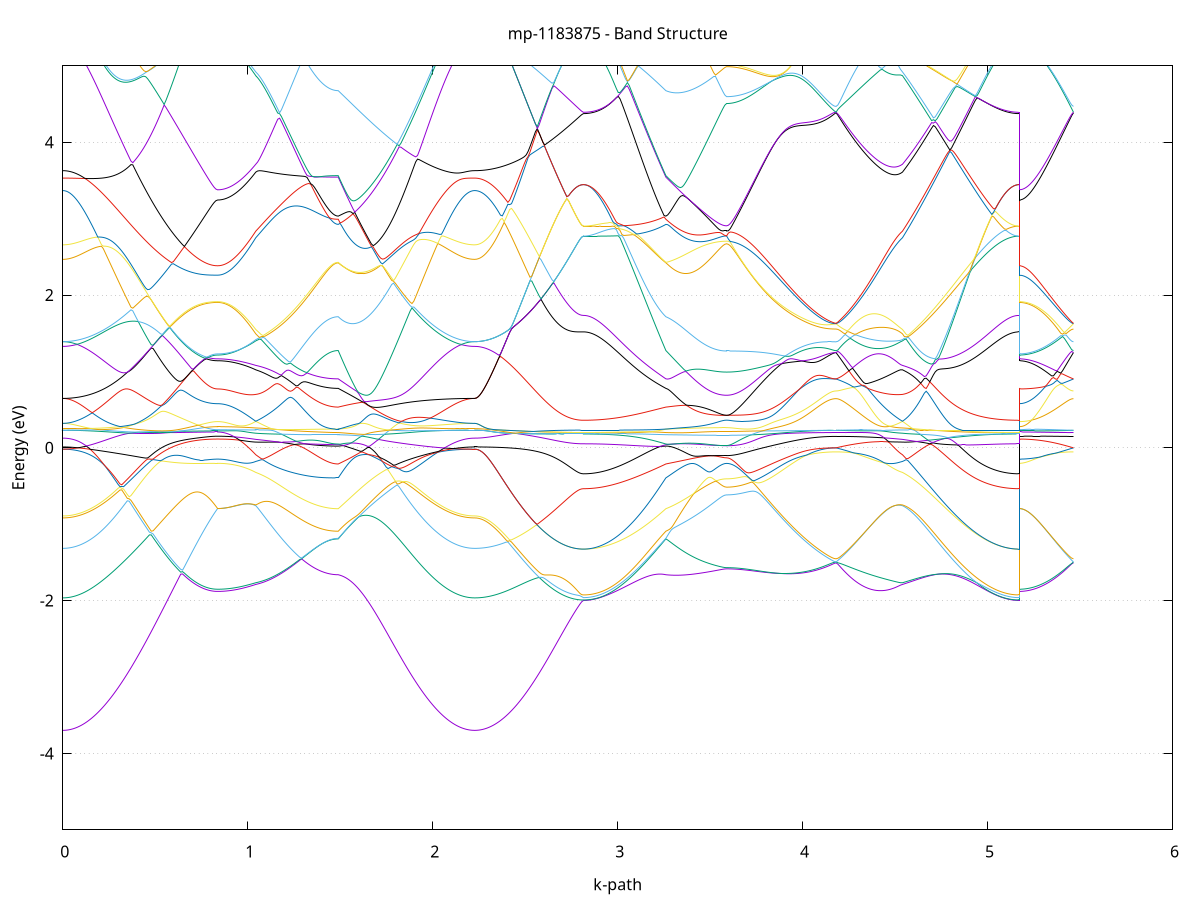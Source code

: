 set title 'mp-1183875 - Band Structure'
set xlabel 'k-path'
set ylabel 'Energy (eV)'
set grid y
set yrange [-5:5]
set terminal png size 800,600
set output 'mp-1183875_bands_gnuplot.png'
plot '-' using 1:2 with lines notitle, '-' using 1:2 with lines notitle, '-' using 1:2 with lines notitle, '-' using 1:2 with lines notitle, '-' using 1:2 with lines notitle, '-' using 1:2 with lines notitle, '-' using 1:2 with lines notitle, '-' using 1:2 with lines notitle, '-' using 1:2 with lines notitle, '-' using 1:2 with lines notitle, '-' using 1:2 with lines notitle, '-' using 1:2 with lines notitle, '-' using 1:2 with lines notitle, '-' using 1:2 with lines notitle, '-' using 1:2 with lines notitle, '-' using 1:2 with lines notitle, '-' using 1:2 with lines notitle, '-' using 1:2 with lines notitle, '-' using 1:2 with lines notitle, '-' using 1:2 with lines notitle, '-' using 1:2 with lines notitle, '-' using 1:2 with lines notitle, '-' using 1:2 with lines notitle, '-' using 1:2 with lines notitle, '-' using 1:2 with lines notitle, '-' using 1:2 with lines notitle, '-' using 1:2 with lines notitle, '-' using 1:2 with lines notitle, '-' using 1:2 with lines notitle, '-' using 1:2 with lines notitle, '-' using 1:2 with lines notitle, '-' using 1:2 with lines notitle, '-' using 1:2 with lines notitle, '-' using 1:2 with lines notitle, '-' using 1:2 with lines notitle, '-' using 1:2 with lines notitle, '-' using 1:2 with lines notitle, '-' using 1:2 with lines notitle, '-' using 1:2 with lines notitle, '-' using 1:2 with lines notitle, '-' using 1:2 with lines notitle, '-' using 1:2 with lines notitle, '-' using 1:2 with lines notitle, '-' using 1:2 with lines notitle, '-' using 1:2 with lines notitle, '-' using 1:2 with lines notitle, '-' using 1:2 with lines notitle, '-' using 1:2 with lines notitle
0.000000 -36.262503
0.009964 -36.262503
0.019927 -36.262403
0.029891 -36.262303
0.039855 -36.262203
0.049819 -36.262003
0.059782 -36.261803
0.069746 -36.261603
0.079710 -36.261303
0.089674 -36.260903
0.099637 -36.260603
0.109601 -36.260203
0.119565 -36.259703
0.129528 -36.259303
0.139492 -36.258803
0.149456 -36.258203
0.159420 -36.257603
0.169383 -36.257003
0.179347 -36.256403
0.189311 -36.255703
0.199274 -36.255003
0.209238 -36.254303
0.219202 -36.253503
0.229166 -36.252703
0.239129 -36.251903
0.249093 -36.251003
0.259057 -36.250203
0.269021 -36.249203
0.278984 -36.248303
0.288948 -36.247303
0.298912 -36.246303
0.308875 -36.245403
0.318839 -36.244303
0.328803 -36.243303
0.338767 -36.242203
0.348730 -36.241103
0.358694 -36.240003
0.368658 -36.238903
0.378621 -36.237703
0.388585 -36.236603
0.398549 -36.235403
0.408513 -36.234203
0.418476 -36.233003
0.428440 -36.231803
0.438404 -36.230603
0.448368 -36.229403
0.458331 -36.228103
0.468295 -36.226903
0.478259 -36.225603
0.488222 -36.224403
0.498186 -36.223103
0.508150 -36.221903
0.518114 -36.220603
0.528077 -36.219303
0.538041 -36.218103
0.548005 -36.216803
0.557968 -36.215503
0.567932 -36.214303
0.577896 -36.213003
0.587860 -36.211703
0.597823 -36.210503
0.607787 -36.209203
0.617751 -36.208003
0.627715 -36.206803
0.637678 -36.205503
0.647642 -36.204303
0.657606 -36.203103
0.667569 -36.201903
0.677533 -36.200703
0.687497 -36.199503
0.697461 -36.198403
0.707424 -36.197203
0.717388 -36.196003
0.727352 -36.194903
0.737315 -36.193803
0.747279 -36.192703
0.757243 -36.191603
0.767207 -36.190503
0.777170 -36.189503
0.787134 -36.188503
0.797098 -36.187503
0.807062 -36.186603
0.817025 -36.185803
0.826989 -36.185203
0.836953 -36.185003
0.836953 -36.185003
0.846785 -36.185003
0.856617 -36.185003
0.866449 -36.185003
0.876281 -36.185003
0.886114 -36.185003
0.895946 -36.185003
0.905778 -36.185003
0.915610 -36.185003
0.925442 -36.185003
0.935275 -36.185003
0.945107 -36.185003
0.954939 -36.185003
0.964771 -36.185103
0.974603 -36.185103
0.984436 -36.185103
0.994268 -36.185103
1.004100 -36.185103
1.013932 -36.185103
1.023764 -36.185303
1.033596 -36.185803
1.043429 -36.186303
1.043429 -36.186303
1.053336 -36.186703
1.063243 -36.187103
1.073150 -36.187403
1.083057 -36.187803
1.092964 -36.188103
1.102871 -36.188503
1.112778 -36.188803
1.122685 -36.189203
1.132592 -36.189503
1.142499 -36.189803
1.152406 -36.190103
1.162313 -36.190503
1.172219 -36.190803
1.182126 -36.191103
1.192033 -36.191303
1.201940 -36.191603
1.211847 -36.191903
1.221754 -36.192203
1.231661 -36.192403
1.241568 -36.192703
1.251475 -36.192903
1.261382 -36.193203
1.271289 -36.193403
1.281196 -36.193603
1.291103 -36.193803
1.301010 -36.194003
1.310917 -36.194203
1.320824 -36.194403
1.330731 -36.194603
1.340638 -36.194803
1.350545 -36.194903
1.360452 -36.195003
1.370359 -36.195203
1.380266 -36.195303
1.390173 -36.195403
1.400080 -36.195503
1.409987 -36.195603
1.419894 -36.195703
1.429801 -36.195803
1.439708 -36.195803
1.449615 -36.195903
1.459522 -36.195903
1.469429 -36.195903
1.479336 -36.196003
1.489243 -36.196003
1.489243 -36.196003
1.499213 -36.196003
1.509184 -36.196903
1.519154 -36.197803
1.529125 -36.198703
1.539095 -36.199703
1.549066 -36.200703
1.559036 -36.201703
1.569007 -36.202803
1.578977 -36.203903
1.588948 -36.205003
1.598918 -36.206103
1.608889 -36.207303
1.618859 -36.208503
1.628830 -36.209703
1.638800 -36.210903
1.648771 -36.212103
1.658741 -36.213403
1.668712 -36.214703
1.678682 -36.215903
1.688653 -36.217203
1.698623 -36.218503
1.708594 -36.219803
1.718564 -36.221103
1.728535 -36.222303
1.738505 -36.223603
1.748475 -36.224903
1.758446 -36.226203
1.768416 -36.227503
1.778387 -36.228703
1.788357 -36.230003
1.798328 -36.231303
1.808298 -36.232503
1.818269 -36.233703
1.828239 -36.234903
1.838210 -36.236203
1.848180 -36.237303
1.858151 -36.238503
1.868121 -36.239703
1.878092 -36.240803
1.888062 -36.241903
1.898033 -36.243003
1.908003 -36.244103
1.917974 -36.245103
1.927944 -36.246203
1.937915 -36.247203
1.947885 -36.248203
1.957856 -36.249103
1.967826 -36.250003
1.977796 -36.250903
1.987767 -36.251803
1.997737 -36.252603
2.007708 -36.253403
2.017678 -36.254203
2.027649 -36.255003
2.037619 -36.255703
2.047590 -36.256403
2.057560 -36.257003
2.067531 -36.257603
2.077501 -36.258203
2.087472 -36.258803
2.097442 -36.259303
2.107413 -36.259703
2.117383 -36.260203
2.127354 -36.260603
2.137324 -36.260903
2.147295 -36.261303
2.157265 -36.261503
2.167236 -36.261803
2.177206 -36.262003
2.187177 -36.262203
2.197147 -36.262303
2.207118 -36.262403
2.217088 -36.262503
2.227058 -36.262503
2.227058 -36.262503
2.237023 -36.262503
2.246987 -36.262403
2.256952 -36.262303
2.266916 -36.262203
2.276880 -36.262003
2.286845 -36.261803
2.296809 -36.261603
2.306773 -36.261303
2.316738 -36.260903
2.326702 -36.260603
2.336666 -36.260203
2.346631 -36.259703
2.356595 -36.259303
2.366559 -36.258803
2.376523 -36.258203
2.386488 -36.257703
2.396452 -36.257003
2.406416 -36.256403
2.416381 -36.255703
2.426345 -36.255003
2.436309 -36.254303
2.446274 -36.253503
2.456238 -36.252703
2.466202 -36.251903
2.476167 -36.251003
2.486131 -36.250103
2.496095 -36.249203
2.506060 -36.248303
2.516024 -36.247303
2.525988 -36.246403
2.535953 -36.245403
2.545917 -36.244303
2.555881 -36.243303
2.565846 -36.242303
2.575810 -36.241203
2.585774 -36.240103
2.595739 -36.239003
2.605703 -36.237903
2.615667 -36.236803
2.625632 -36.235703
2.635596 -36.234603
2.645560 -36.233503
2.655525 -36.232403
2.665489 -36.231303
2.675453 -36.230203
2.685418 -36.229103
2.695382 -36.228103
2.705346 -36.227103
2.715311 -36.226103
2.725275 -36.225203
2.735239 -36.224403
2.745204 -36.223603
2.755168 -36.222803
2.765132 -36.222203
2.775097 -36.221703
2.785061 -36.221203
2.795025 -36.220903
2.804990 -36.220703
2.814954 -36.220603
2.814954 -36.220603
2.824861 -36.220603
2.834768 -36.220603
2.844675 -36.220503
2.854582 -36.220403
2.864489 -36.220303
2.874396 -36.220103
2.884303 -36.220003
2.894210 -36.219803
2.904117 -36.219503
2.914024 -36.219303
2.923931 -36.219003
2.933838 -36.218703
2.943745 -36.218303
2.953652 -36.218003
2.963559 -36.217603
2.973466 -36.217203
2.983373 -36.216703
2.993280 -36.216303
3.003187 -36.215803
3.013094 -36.215303
3.023001 -36.214703
3.032908 -36.214203
3.042815 -36.213603
3.052722 -36.213003
3.062629 -36.212403
3.072536 -36.211703
3.082443 -36.211003
3.092350 -36.210403
3.102257 -36.209603
3.112164 -36.208903
3.122071 -36.208203
3.131978 -36.207403
3.141885 -36.206603
3.151792 -36.205803
3.161699 -36.205003
3.171606 -36.204103
3.181513 -36.203303
3.191420 -36.202403
3.201327 -36.201503
3.211234 -36.200603
3.221141 -36.199703
3.231048 -36.198803
3.240955 -36.197803
3.250861 -36.196903
3.260768 -36.195903
3.260768 -36.195903
3.270714 -36.196303
3.280660 -36.197003
3.290606 -36.197803
3.300551 -36.198503
3.310497 -36.199303
3.320443 -36.200003
3.330389 -36.200703
3.340334 -36.201403
3.350280 -36.202003
3.360226 -36.202703
3.370172 -36.203303
3.380117 -36.203903
3.390063 -36.204403
3.400009 -36.205003
3.409955 -36.205503
3.419900 -36.206003
3.429846 -36.206403
3.439792 -36.206903
3.449738 -36.207303
3.459683 -36.207703
3.469629 -36.208003
3.479575 -36.208403
3.489521 -36.208703
3.499466 -36.208903
3.509412 -36.209203
3.519358 -36.209403
3.529304 -36.209603
3.539249 -36.209703
3.549195 -36.209903
3.559141 -36.210003
3.569087 -36.210103
3.579032 -36.210103
3.588978 -36.210103
3.588978 -36.210103
3.598842 -36.210103
3.608705 -36.210103
3.618569 -36.210003
3.628432 -36.210003
3.638296 -36.209903
3.648160 -36.209803
3.658023 -36.209703
3.667887 -36.209503
3.677750 -36.209403
3.687614 -36.209203
3.697477 -36.209003
3.707341 -36.208803
3.717205 -36.208503
3.727068 -36.208303
3.736932 -36.208003
3.746795 -36.207703
3.756659 -36.207403
3.766522 -36.207103
3.776386 -36.206803
3.786250 -36.206503
3.796113 -36.206103
3.805977 -36.205703
3.815840 -36.205303
3.825704 -36.204903
3.835568 -36.204503
3.845431 -36.204003
3.855295 -36.203603
3.865158 -36.203103
3.875022 -36.202603
3.884885 -36.202103
3.894749 -36.201603
3.904613 -36.201103
3.914476 -36.200603
3.924340 -36.200003
3.934203 -36.199503
3.944067 -36.198903
3.953931 -36.198303
3.963794 -36.197703
3.973658 -36.197103
3.983521 -36.196503
3.993385 -36.195903
4.003248 -36.195303
4.013112 -36.194703
4.022976 -36.194103
4.032839 -36.193403
4.042703 -36.192803
4.052566 -36.192103
4.062430 -36.191503
4.072294 -36.190803
4.082157 -36.190203
4.092021 -36.189503
4.101884 -36.188903
4.111748 -36.188203
4.121611 -36.187603
4.131475 -36.187003
4.141339 -36.186403
4.151202 -36.185903
4.161066 -36.185403
4.170929 -36.185103
4.180793 -36.185003
4.180793 -36.185003
4.190771 -36.185003
4.200749 -36.185103
4.210728 -36.185303
4.220706 -36.185503
4.230684 -36.185703
4.240663 -36.185903
4.250641 -36.186103
4.260619 -36.186303
4.270597 -36.186503
4.280576 -36.186703
4.290554 -36.186903
4.300532 -36.187103
4.310511 -36.187303
4.320489 -36.187403
4.330467 -36.187503
4.340445 -36.187603
4.350424 -36.187703
4.360402 -36.187803
4.370380 -36.187903
4.380359 -36.187903
4.390337 -36.187903
4.400315 -36.187903
4.410293 -36.187903
4.420272 -36.187803
4.430250 -36.187703
4.440228 -36.187703
4.450207 -36.187603
4.460185 -36.187403
4.470163 -36.187303
4.480141 -36.187103
4.490120 -36.186903
4.500098 -36.186703
4.510076 -36.186503
4.520054 -36.186303
4.530033 -36.186203
4.540011 -36.186303
4.540011 -36.186303
4.549862 -36.186903
4.559713 -36.187403
4.569565 -36.188003
4.579416 -36.188603
4.589267 -36.189203
4.599118 -36.189803
4.608969 -36.190303
4.618821 -36.191103
4.628672 -36.191703
4.638523 -36.192403
4.648374 -36.193103
4.658225 -36.193803
4.668077 -36.194503
4.677928 -36.195203
4.687779 -36.195903
4.697630 -36.196603
4.707481 -36.197303
4.717333 -36.198103
4.727184 -36.198803
4.737035 -36.199603
4.746886 -36.200303
4.756737 -36.201003
4.766589 -36.201803
4.776440 -36.202503
4.786291 -36.203303
4.796142 -36.204003
4.805993 -36.204703
4.815845 -36.205403
4.825696 -36.206103
4.835547 -36.206903
4.845398 -36.207503
4.855249 -36.208203
4.865101 -36.208903
4.874952 -36.209603
4.884803 -36.210203
4.894654 -36.210903
4.904505 -36.211503
4.914357 -36.212103
4.924208 -36.212703
4.934059 -36.213303
4.943910 -36.213903
4.953761 -36.214403
4.963613 -36.214903
4.973464 -36.215403
4.983315 -36.215903
4.993166 -36.216403
5.003017 -36.216803
5.012869 -36.217303
5.022720 -36.217703
5.032571 -36.218003
5.042422 -36.218403
5.052273 -36.218703
5.062125 -36.219003
5.071976 -36.219303
5.081827 -36.219603
5.091678 -36.219803
5.101529 -36.220003
5.111381 -36.220203
5.121232 -36.220303
5.131083 -36.220403
5.140934 -36.220503
5.150785 -36.220603
5.160637 -36.220603
5.170488 -36.220603
5.170488 -36.185003
5.180286 -36.185003
5.190084 -36.185003
5.199883 -36.185003
5.209681 -36.185003
5.219479 -36.185003
5.229277 -36.185003
5.239076 -36.185003
5.248874 -36.185003
5.258672 -36.185003
5.268470 -36.185003
5.278269 -36.185003
5.288067 -36.185003
5.297865 -36.185003
5.307663 -36.185003
5.317462 -36.185003
5.327260 -36.185003
5.337058 -36.185003
5.346856 -36.185003
5.356655 -36.185003
5.366453 -36.185003
5.376251 -36.185003
5.386049 -36.185003
5.395848 -36.185003
5.405646 -36.185003
5.415444 -36.185003
5.425243 -36.185003
5.435041 -36.185003
5.444839 -36.185003
5.454637 -36.185003
5.464436 -36.185003
e
0.000000 -36.146803
0.009964 -36.146803
0.019927 -36.146803
0.029891 -36.146803
0.039855 -36.146903
0.049819 -36.146903
0.059782 -36.146903
0.069746 -36.147003
0.079710 -36.147103
0.089674 -36.147103
0.099637 -36.147203
0.109601 -36.147303
0.119565 -36.147403
0.129528 -36.147503
0.139492 -36.147603
0.149456 -36.147703
0.159420 -36.147803
0.169383 -36.148003
0.179347 -36.148103
0.189311 -36.148303
0.199274 -36.148403
0.209238 -36.148603
0.219202 -36.148803
0.229166 -36.149003
0.239129 -36.149203
0.249093 -36.149703
0.259057 -36.150303
0.269021 -36.150903
0.278984 -36.151503
0.288948 -36.152103
0.298912 -36.152803
0.308875 -36.153503
0.318839 -36.154103
0.328803 -36.154803
0.338767 -36.155503
0.348730 -36.156203
0.358694 -36.156903
0.368658 -36.157603
0.378621 -36.158303
0.388585 -36.159003
0.398549 -36.159803
0.408513 -36.160503
0.418476 -36.161203
0.428440 -36.162003
0.438404 -36.162703
0.448368 -36.163403
0.458331 -36.164103
0.468295 -36.164803
0.478259 -36.165503
0.488222 -36.166203
0.498186 -36.166903
0.508150 -36.167603
0.518114 -36.168303
0.528077 -36.169003
0.538041 -36.169603
0.548005 -36.170303
0.557968 -36.170903
0.567932 -36.171503
0.577896 -36.172103
0.587860 -36.172703
0.597823 -36.173303
0.607787 -36.173903
0.617751 -36.174403
0.627715 -36.174903
0.637678 -36.175403
0.647642 -36.175903
0.657606 -36.176403
0.667569 -36.176703
0.677533 -36.177203
0.687497 -36.177603
0.697461 -36.178003
0.707424 -36.178303
0.717388 -36.178703
0.727352 -36.178903
0.737315 -36.179203
0.747279 -36.179503
0.757243 -36.179703
0.767207 -36.179903
0.777170 -36.180103
0.787134 -36.180203
0.797098 -36.180403
0.807062 -36.180503
0.817025 -36.180503
0.826989 -36.180803
0.836953 -36.181003
0.836953 -36.181003
0.846785 -36.181003
0.856617 -36.180903
0.866449 -36.180903
0.876281 -36.180803
0.886114 -36.180903
0.895946 -36.181103
0.905778 -36.181203
0.915610 -36.181403
0.925442 -36.181703
0.935275 -36.181903
0.945107 -36.182203
0.954939 -36.182503
0.964771 -36.182803
0.974603 -36.183203
0.984436 -36.183603
0.994268 -36.184003
1.004100 -36.184403
1.013932 -36.184903
1.023764 -36.185103
1.033596 -36.185103
1.043429 -36.185103
1.043429 -36.185103
1.053336 -36.185203
1.063243 -36.185303
1.073150 -36.185503
1.083057 -36.185703
1.092964 -36.186003
1.102871 -36.186303
1.112778 -36.186603
1.122685 -36.187003
1.132592 -36.187303
1.142499 -36.187603
1.152406 -36.188003
1.162313 -36.188403
1.172219 -36.188703
1.182126 -36.189103
1.192033 -36.189403
1.201940 -36.189703
1.211847 -36.190103
1.221754 -36.190403
1.231661 -36.190703
1.241568 -36.191003
1.251475 -36.191303
1.261382 -36.191703
1.271289 -36.191903
1.281196 -36.192203
1.291103 -36.192503
1.301010 -36.192703
1.310917 -36.193003
1.320824 -36.193203
1.330731 -36.193403
1.340638 -36.193603
1.350545 -36.193803
1.360452 -36.194003
1.370359 -36.194203
1.380266 -36.194303
1.390173 -36.194503
1.400080 -36.194603
1.409987 -36.194703
1.419894 -36.194803
1.429801 -36.194903
1.439708 -36.195003
1.449615 -36.195103
1.459522 -36.195103
1.469429 -36.195203
1.479336 -36.195203
1.489243 -36.195203
1.489243 -36.195203
1.499213 -36.195003
1.509184 -36.194003
1.519154 -36.193003
1.529125 -36.192003
1.539095 -36.191003
1.549066 -36.190003
1.559036 -36.189003
1.569007 -36.187903
1.578977 -36.186903
1.588948 -36.185903
1.598918 -36.184803
1.608889 -36.183803
1.618859 -36.182703
1.628830 -36.181703
1.638800 -36.180703
1.648771 -36.179603
1.658741 -36.178603
1.668712 -36.177503
1.678682 -36.176503
1.688653 -36.175503
1.698623 -36.174403
1.708594 -36.173403
1.718564 -36.172403
1.728535 -36.171403
1.738505 -36.170403
1.748475 -36.169403
1.758446 -36.168403
1.768416 -36.167403
1.778387 -36.166403
1.788357 -36.165503
1.798328 -36.164503
1.808298 -36.163603
1.818269 -36.162603
1.828239 -36.161703
1.838210 -36.160803
1.848180 -36.159903
1.858151 -36.159103
1.868121 -36.158203
1.878092 -36.157403
1.888062 -36.156603
1.898033 -36.155803
1.908003 -36.155003
1.917974 -36.154203
1.927944 -36.153503
1.937915 -36.152703
1.947885 -36.152003
1.957856 -36.151303
1.967826 -36.150603
1.977796 -36.150003
1.987767 -36.149403
1.997737 -36.148803
2.007708 -36.148703
2.017678 -36.148503
2.027649 -36.148303
2.037619 -36.148203
2.047590 -36.148103
2.057560 -36.147903
2.067531 -36.147803
2.077501 -36.147703
2.087472 -36.147603
2.097442 -36.147503
2.107413 -36.147403
2.117383 -36.147303
2.127354 -36.147203
2.137324 -36.147103
2.147295 -36.147103
2.157265 -36.147003
2.167236 -36.146903
2.177206 -36.146903
2.187177 -36.146803
2.197147 -36.146803
2.207118 -36.146803
2.217088 -36.146803
2.227058 -36.146803
2.227058 -36.146803
2.237023 -36.146803
2.246987 -36.146903
2.256952 -36.147003
2.266916 -36.147103
2.276880 -36.147303
2.286845 -36.147503
2.296809 -36.147703
2.306773 -36.148003
2.316738 -36.148303
2.326702 -36.148603
2.336666 -36.149003
2.346631 -36.149403
2.356595 -36.149803
2.366559 -36.150303
2.376523 -36.150803
2.386488 -36.151403
2.396452 -36.151903
2.406416 -36.152603
2.416381 -36.153203
2.426345 -36.153903
2.436309 -36.154603
2.446274 -36.155303
2.456238 -36.156103
2.466202 -36.156803
2.476167 -36.157703
2.486131 -36.158503
2.496095 -36.159403
2.506060 -36.160303
2.516024 -36.161203
2.525988 -36.162103
2.535953 -36.163103
2.545917 -36.164003
2.555881 -36.165003
2.565846 -36.166103
2.575810 -36.167103
2.585774 -36.168103
2.595739 -36.169203
2.605703 -36.170203
2.615667 -36.171303
2.625632 -36.172403
2.635596 -36.173503
2.645560 -36.174503
2.655525 -36.175603
2.665489 -36.176703
2.675453 -36.177703
2.685418 -36.178703
2.695382 -36.179703
2.705346 -36.180703
2.715311 -36.181703
2.725275 -36.182603
2.735239 -36.183403
2.745204 -36.184203
2.755168 -36.184903
2.765132 -36.185503
2.775097 -36.186103
2.785061 -36.186503
2.795025 -36.186803
2.804990 -36.187003
2.814954 -36.187103
2.814954 -36.187103
2.824861 -36.187103
2.834768 -36.187103
2.844675 -36.187003
2.854582 -36.187003
2.864489 -36.187003
2.874396 -36.187003
2.884303 -36.187003
2.894210 -36.187003
2.904117 -36.187003
2.914024 -36.187003
2.923931 -36.187003
2.933838 -36.186903
2.943745 -36.186903
2.953652 -36.186903
2.963559 -36.186903
2.973466 -36.186903
2.983373 -36.186903
2.993280 -36.186903
3.003187 -36.186903
3.013094 -36.187003
3.023001 -36.187003
3.032908 -36.187003
3.042815 -36.187103
3.052722 -36.187203
3.062629 -36.187303
3.072536 -36.187403
3.082443 -36.187503
3.092350 -36.187603
3.102257 -36.187803
3.112164 -36.188003
3.122071 -36.188203
3.131978 -36.188503
3.141885 -36.188703
3.151792 -36.189103
3.161699 -36.189403
3.171606 -36.189803
3.181513 -36.190203
3.191420 -36.190703
3.201327 -36.191203
3.211234 -36.191803
3.221141 -36.192403
3.231048 -36.193003
3.240955 -36.193703
3.250861 -36.194403
3.260768 -36.195203
3.260768 -36.195203
3.270714 -36.194803
3.280660 -36.194003
3.290606 -36.193203
3.300551 -36.192403
3.310497 -36.191603
3.320443 -36.190903
3.330389 -36.190103
3.340334 -36.189503
3.350280 -36.188803
3.360226 -36.188203
3.370172 -36.187603
3.380117 -36.187103
3.390063 -36.186503
3.400009 -36.186003
3.409955 -36.185603
3.419900 -36.185103
3.429846 -36.184703
3.439792 -36.184303
3.449738 -36.184003
3.459683 -36.183703
3.469629 -36.183403
3.479575 -36.183103
3.489521 -36.182903
3.499466 -36.182703
3.509412 -36.182503
3.519358 -36.182303
3.529304 -36.182203
3.539249 -36.182103
3.549195 -36.182003
3.559141 -36.181903
3.569087 -36.181803
3.579032 -36.181803
3.588978 -36.181803
3.588978 -36.181803
3.598842 -36.181803
3.608705 -36.181803
3.618569 -36.181803
3.628432 -36.181803
3.638296 -36.181803
3.648160 -36.181803
3.658023 -36.181803
3.667887 -36.181803
3.677750 -36.181703
3.687614 -36.181703
3.697477 -36.181703
3.707341 -36.181703
3.717205 -36.181703
3.727068 -36.181703
3.736932 -36.181603
3.746795 -36.181603
3.756659 -36.181603
3.766522 -36.181603
3.776386 -36.181603
3.786250 -36.181503
3.796113 -36.181503
3.805977 -36.181503
3.815840 -36.181503
3.825704 -36.181403
3.835568 -36.181403
3.845431 -36.181403
3.855295 -36.181403
3.865158 -36.181303
3.875022 -36.181303
3.884885 -36.181303
3.894749 -36.181303
3.904613 -36.181203
3.914476 -36.181203
3.924340 -36.181203
3.934203 -36.181203
3.944067 -36.181103
3.953931 -36.181103
3.963794 -36.181103
3.973658 -36.181003
3.983521 -36.181003
3.993385 -36.181003
4.003248 -36.181003
4.013112 -36.181003
4.022976 -36.181003
4.032839 -36.180903
4.042703 -36.180903
4.052566 -36.180903
4.062430 -36.180903
4.072294 -36.180903
4.082157 -36.180903
4.092021 -36.180803
4.101884 -36.180803
4.111748 -36.180803
4.121611 -36.180803
4.131475 -36.180803
4.141339 -36.180803
4.151202 -36.180803
4.161066 -36.180803
4.170929 -36.180803
4.180793 -36.180803
4.180793 -36.180803
4.190771 -36.180803
4.200749 -36.180803
4.210728 -36.180803
4.220706 -36.180703
4.230684 -36.180703
4.240663 -36.180703
4.250641 -36.180603
4.260619 -36.180503
4.270597 -36.180503
4.280576 -36.180403
4.290554 -36.180303
4.300532 -36.180203
4.310511 -36.180103
4.320489 -36.180003
4.330467 -36.179903
4.340445 -36.179803
4.350424 -36.179603
4.360402 -36.179503
4.370380 -36.179503
4.380359 -36.179603
4.390337 -36.179803
4.400315 -36.180003
4.410293 -36.180203
4.420272 -36.180503
4.430250 -36.180803
4.440228 -36.181103
4.450207 -36.181403
4.460185 -36.181803
4.470163 -36.182203
4.480141 -36.182603
4.490120 -36.183103
4.500098 -36.183603
4.510076 -36.184103
4.520054 -36.184503
4.530033 -36.185003
4.540011 -36.185103
4.540011 -36.185103
4.549862 -36.185203
4.559713 -36.185203
4.569565 -36.185203
4.579416 -36.185203
4.589267 -36.185203
4.599118 -36.185303
4.608969 -36.185203
4.618821 -36.185303
4.628672 -36.185303
4.638523 -36.185403
4.648374 -36.185403
4.658225 -36.185403
4.668077 -36.185403
4.677928 -36.185503
4.687779 -36.185503
4.697630 -36.185503
4.707481 -36.185603
4.717333 -36.185603
4.727184 -36.185603
4.737035 -36.185703
4.746886 -36.185703
4.756737 -36.185703
4.766589 -36.185803
4.776440 -36.185803
4.786291 -36.185903
4.796142 -36.185903
4.805993 -36.185903
4.815845 -36.186003
4.825696 -36.186003
4.835547 -36.186103
4.845398 -36.186103
4.855249 -36.186203
4.865101 -36.186203
4.874952 -36.186203
4.884803 -36.186303
4.894654 -36.186303
4.904505 -36.186403
4.914357 -36.186403
4.924208 -36.186503
4.934059 -36.186503
4.943910 -36.186503
4.953761 -36.186603
4.963613 -36.186603
4.973464 -36.186703
4.983315 -36.186703
4.993166 -36.186703
5.003017 -36.186803
5.012869 -36.186803
5.022720 -36.186803
5.032571 -36.186903
5.042422 -36.186903
5.052273 -36.186903
5.062125 -36.186903
5.071976 -36.187003
5.081827 -36.187003
5.091678 -36.187003
5.101529 -36.187003
5.111381 -36.187003
5.121232 -36.187003
5.131083 -36.187003
5.140934 -36.187003
5.150785 -36.187103
5.160637 -36.187103
5.170488 -36.187103
5.170488 -36.181003
5.180286 -36.181003
5.190084 -36.181003
5.199883 -36.181003
5.209681 -36.181003
5.219479 -36.181003
5.229277 -36.181003
5.239076 -36.181003
5.248874 -36.181003
5.258672 -36.181003
5.268470 -36.181003
5.278269 -36.181003
5.288067 -36.180903
5.297865 -36.180903
5.307663 -36.180903
5.317462 -36.180903
5.327260 -36.180903
5.337058 -36.180903
5.346856 -36.180903
5.356655 -36.180903
5.366453 -36.180903
5.376251 -36.180903
5.386049 -36.180903
5.395848 -36.180903
5.405646 -36.180803
5.415444 -36.180803
5.425243 -36.180803
5.435041 -36.180803
5.444839 -36.180803
5.454637 -36.180803
5.464436 -36.180803
e
0.000000 -36.141803
0.009964 -36.141803
0.019927 -36.141803
0.029891 -36.141903
0.039855 -36.142003
0.049819 -36.142103
0.059782 -36.142203
0.069746 -36.142403
0.079710 -36.142603
0.089674 -36.142803
0.099637 -36.143103
0.109601 -36.143403
0.119565 -36.143703
0.129528 -36.144003
0.139492 -36.144403
0.149456 -36.144703
0.159420 -36.145103
0.169383 -36.145603
0.179347 -36.146003
0.189311 -36.146503
0.199274 -36.147003
0.209238 -36.147503
0.219202 -36.148003
0.229166 -36.148503
0.239129 -36.149103
0.249093 -36.149403
0.259057 -36.149603
0.269021 -36.149803
0.278984 -36.150003
0.288948 -36.150303
0.298912 -36.150503
0.308875 -36.150803
0.318839 -36.151103
0.328803 -36.151403
0.338767 -36.151703
0.348730 -36.152003
0.358694 -36.152303
0.368658 -36.152603
0.378621 -36.153003
0.388585 -36.153303
0.398549 -36.153703
0.408513 -36.154103
0.418476 -36.154503
0.428440 -36.154903
0.438404 -36.155303
0.448368 -36.155703
0.458331 -36.156103
0.468295 -36.156603
0.478259 -36.157003
0.488222 -36.157503
0.498186 -36.158003
0.508150 -36.158503
0.518114 -36.159003
0.528077 -36.159503
0.538041 -36.160103
0.548005 -36.160603
0.557968 -36.161203
0.567932 -36.161703
0.577896 -36.162303
0.587860 -36.162903
0.597823 -36.163603
0.607787 -36.164203
0.617751 -36.164803
0.627715 -36.165503
0.637678 -36.166203
0.647642 -36.166903
0.657606 -36.167603
0.667569 -36.168303
0.677533 -36.169003
0.687497 -36.169703
0.697461 -36.170503
0.707424 -36.171303
0.717388 -36.172103
0.727352 -36.172803
0.737315 -36.173703
0.747279 -36.174503
0.757243 -36.175303
0.767207 -36.176203
0.777170 -36.177003
0.787134 -36.177903
0.797098 -36.178703
0.807062 -36.179503
0.817025 -36.180203
0.826989 -36.180603
0.836953 -36.180603
0.836953 -36.180503
0.846785 -36.180603
0.856617 -36.180603
0.866449 -36.180703
0.876281 -36.180803
0.886114 -36.180703
0.895946 -36.180503
0.905778 -36.180303
0.915610 -36.180203
0.925442 -36.179903
0.935275 -36.179703
0.945107 -36.179403
0.954939 -36.179103
0.964771 -36.178803
0.974603 -36.178503
0.984436 -36.178103
0.994268 -36.177703
1.004100 -36.177303
1.013932 -36.176903
1.023764 -36.176403
1.033596 -36.176003
1.043429 -36.175503
1.043429 -36.175403
1.053336 -36.175103
1.063243 -36.174603
1.073150 -36.174103
1.083057 -36.173503
1.092964 -36.172903
1.102871 -36.172303
1.112778 -36.171703
1.122685 -36.171103
1.132592 -36.170403
1.142499 -36.169803
1.152406 -36.169203
1.162313 -36.168503
1.172219 -36.167903
1.182126 -36.167303
1.192033 -36.166703
1.201940 -36.166103
1.211847 -36.165503
1.221754 -36.165003
1.231661 -36.164403
1.241568 -36.163903
1.251475 -36.163403
1.261382 -36.162903
1.271289 -36.162403
1.281196 -36.162003
1.291103 -36.161503
1.301010 -36.161103
1.310917 -36.160703
1.320824 -36.160303
1.330731 -36.160003
1.340638 -36.159603
1.350545 -36.159303
1.360452 -36.159003
1.370359 -36.158703
1.380266 -36.158503
1.390173 -36.158203
1.400080 -36.158003
1.409987 -36.157803
1.419894 -36.157703
1.429801 -36.157503
1.439708 -36.157403
1.449615 -36.157303
1.459522 -36.157203
1.469429 -36.157203
1.479336 -36.157103
1.489243 -36.157103
1.489243 -36.157103
1.499213 -36.157303
1.509184 -36.157403
1.519154 -36.157503
1.529125 -36.157503
1.539095 -36.157503
1.549066 -36.157503
1.559036 -36.157503
1.569007 -36.157503
1.578977 -36.157403
1.588948 -36.157303
1.598918 -36.157203
1.608889 -36.157103
1.618859 -36.157003
1.628830 -36.156803
1.638800 -36.156703
1.648771 -36.156503
1.658741 -36.156303
1.668712 -36.156103
1.678682 -36.155903
1.688653 -36.155703
1.698623 -36.155503
1.708594 -36.155303
1.718564 -36.155103
1.728535 -36.154803
1.738505 -36.154603
1.748475 -36.154403
1.758446 -36.154103
1.768416 -36.153803
1.778387 -36.153603
1.788357 -36.153403
1.798328 -36.153103
1.808298 -36.152903
1.818269 -36.152703
1.828239 -36.152403
1.838210 -36.152203
1.848180 -36.151903
1.858151 -36.151703
1.868121 -36.151503
1.878092 -36.151203
1.888062 -36.151003
1.898033 -36.150803
1.908003 -36.150603
1.917974 -36.150403
1.927944 -36.150103
1.937915 -36.149903
1.947885 -36.149703
1.957856 -36.149503
1.967826 -36.149403
1.977796 -36.149203
1.987767 -36.149003
1.997737 -36.148803
2.007708 -36.148203
2.017678 -36.147603
2.027649 -36.147103
2.037619 -36.146603
2.047590 -36.146103
2.057560 -36.145603
2.067531 -36.145203
2.077501 -36.144803
2.087472 -36.144403
2.097442 -36.144003
2.107413 -36.143703
2.117383 -36.143403
2.127354 -36.143103
2.137324 -36.142803
2.147295 -36.142603
2.157265 -36.142403
2.167236 -36.142203
2.177206 -36.142103
2.187177 -36.142003
2.197147 -36.141903
2.207118 -36.141803
2.217088 -36.141803
2.227058 -36.141703
2.227058 -36.141803
2.237023 -36.141803
2.246987 -36.141803
2.256952 -36.141803
2.266916 -36.141803
2.276880 -36.141803
2.286845 -36.141803
2.296809 -36.141803
2.306773 -36.141803
2.316738 -36.141803
2.326702 -36.141803
2.336666 -36.141803
2.346631 -36.141803
2.356595 -36.141803
2.366559 -36.141803
2.376523 -36.141803
2.386488 -36.141803
2.396452 -36.141803
2.406416 -36.141803
2.416381 -36.141803
2.426345 -36.141803
2.436309 -36.141803
2.446274 -36.141803
2.456238 -36.141803
2.466202 -36.141903
2.476167 -36.141903
2.486131 -36.141903
2.496095 -36.141903
2.506060 -36.141903
2.516024 -36.141903
2.525988 -36.141903
2.535953 -36.141903
2.545917 -36.141903
2.555881 -36.141903
2.565846 -36.141903
2.575810 -36.141903
2.585774 -36.141903
2.595739 -36.142003
2.605703 -36.142003
2.615667 -36.142003
2.625632 -36.142003
2.635596 -36.142003
2.645560 -36.142003
2.655525 -36.142003
2.665489 -36.142003
2.675453 -36.142003
2.685418 -36.142003
2.695382 -36.142003
2.705346 -36.142003
2.715311 -36.142003
2.725275 -36.142003
2.735239 -36.142003
2.745204 -36.142003
2.755168 -36.142003
2.765132 -36.142003
2.775097 -36.142003
2.785061 -36.142003
2.795025 -36.142003
2.804990 -36.142003
2.814954 -36.142003
2.814954 -36.142003
2.824861 -36.142103
2.834768 -36.142103
2.844675 -36.142203
2.854582 -36.142303
2.864489 -36.142403
2.874396 -36.142503
2.884303 -36.142703
2.894210 -36.142903
2.904117 -36.143103
2.914024 -36.143403
2.923931 -36.143703
2.933838 -36.143903
2.943745 -36.144303
2.953652 -36.144603
2.963559 -36.145003
2.973466 -36.145303
2.983373 -36.145703
2.993280 -36.146203
3.003187 -36.146603
3.013094 -36.147003
3.023001 -36.147503
3.032908 -36.148003
3.042815 -36.148503
3.052722 -36.148903
3.062629 -36.149403
3.072536 -36.149903
3.082443 -36.150403
3.092350 -36.150903
3.102257 -36.151403
3.112164 -36.151903
3.122071 -36.152403
3.131978 -36.152903
3.141885 -36.153303
3.151792 -36.153803
3.161699 -36.154203
3.171606 -36.154603
3.181513 -36.155003
3.191420 -36.155403
3.201327 -36.155703
3.211234 -36.156003
3.221141 -36.156303
3.231048 -36.156503
3.240955 -36.156803
3.250861 -36.157003
3.260768 -36.157103
3.260768 -36.157103
3.270714 -36.157203
3.280660 -36.157203
3.290606 -36.157303
3.300551 -36.157303
3.310497 -36.157303
3.320443 -36.157403
3.330389 -36.157403
3.340334 -36.157403
3.350280 -36.157403
3.360226 -36.157303
3.370172 -36.157303
3.380117 -36.157303
3.390063 -36.157203
3.400009 -36.157203
3.409955 -36.157203
3.419900 -36.157103
3.429846 -36.157003
3.439792 -36.156903
3.449738 -36.156903
3.459683 -36.156803
3.469629 -36.156803
3.479575 -36.156703
3.489521 -36.156603
3.499466 -36.156603
3.509412 -36.156503
3.519358 -36.156503
3.529304 -36.156403
3.539249 -36.156403
3.549195 -36.156403
3.559141 -36.156303
3.569087 -36.156303
3.579032 -36.156303
3.588978 -36.156303
3.588978 -36.156303
3.598842 -36.156303
3.608705 -36.156303
3.618569 -36.156403
3.628432 -36.156503
3.638296 -36.156503
3.648160 -36.156603
3.658023 -36.156703
3.667887 -36.156903
3.677750 -36.157003
3.687614 -36.157203
3.697477 -36.157403
3.707341 -36.157603
3.717205 -36.157803
3.727068 -36.158003
3.736932 -36.158303
3.746795 -36.158603
3.756659 -36.158903
3.766522 -36.159203
3.776386 -36.159503
3.786250 -36.159803
3.796113 -36.160203
3.805977 -36.160503
3.815840 -36.160903
3.825704 -36.161303
3.835568 -36.161703
3.845431 -36.162103
3.855295 -36.162603
3.865158 -36.163003
3.875022 -36.163503
3.884885 -36.164003
3.894749 -36.164503
3.904613 -36.165003
3.914476 -36.165503
3.924340 -36.166003
3.934203 -36.166503
3.944067 -36.167103
3.953931 -36.167703
3.963794 -36.168203
3.973658 -36.168803
3.983521 -36.169403
3.993385 -36.170003
4.003248 -36.170603
4.013112 -36.171203
4.022976 -36.171803
4.032839 -36.172503
4.042703 -36.173103
4.052566 -36.173703
4.062430 -36.174403
4.072294 -36.175003
4.082157 -36.175703
4.092021 -36.176303
4.101884 -36.176903
4.111748 -36.177603
4.121611 -36.178203
4.131475 -36.178803
4.141339 -36.179403
4.151202 -36.179903
4.161066 -36.180403
4.170929 -36.180703
4.180793 -36.180803
4.180793 -36.180803
4.190771 -36.180703
4.200749 -36.180603
4.210728 -36.180503
4.220706 -36.180303
4.230684 -36.180203
4.240663 -36.180003
4.250641 -36.179803
4.260619 -36.179503
4.270597 -36.179603
4.280576 -36.179403
4.290554 -36.179303
4.300532 -36.179303
4.310511 -36.179203
4.320489 -36.179203
4.330467 -36.179203
4.340445 -36.179203
4.350424 -36.179303
4.360402 -36.179403
4.370380 -36.179303
4.380359 -36.179203
4.390337 -36.179003
4.400315 -36.178803
4.410293 -36.178603
4.420272 -36.178403
4.430250 -36.178203
4.440228 -36.178003
4.450207 -36.177803
4.460185 -36.177603
4.470163 -36.177303
4.480141 -36.177103
4.490120 -36.176803
4.500098 -36.176603
4.510076 -36.176303
4.520054 -36.176003
4.530033 -36.175803
4.540011 -36.175503
4.540011 -36.175503
4.549862 -36.175003
4.559713 -36.174403
4.569565 -36.173903
4.579416 -36.173303
4.589267 -36.172703
4.599118 -36.172103
4.608969 -36.171503
4.618821 -36.170903
4.628672 -36.170303
4.638523 -36.169603
4.648374 -36.169003
4.658225 -36.168303
4.668077 -36.167603
4.677928 -36.166903
4.687779 -36.166203
4.697630 -36.165503
4.707481 -36.164803
4.717333 -36.164103
4.727184 -36.163403
4.737035 -36.162703
4.746886 -36.161903
4.756737 -36.161203
4.766589 -36.160503
4.776440 -36.159803
4.786291 -36.159103
4.796142 -36.158403
4.805993 -36.157703
4.815845 -36.156903
4.825696 -36.156303
4.835547 -36.155603
4.845398 -36.154903
4.855249 -36.154203
4.865101 -36.153603
4.874952 -36.152903
4.884803 -36.152303
4.894654 -36.151603
4.904505 -36.151003
4.914357 -36.150403
4.924208 -36.149803
4.934059 -36.149303
4.943910 -36.148703
4.953761 -36.148203
4.963613 -36.147703
4.973464 -36.147203
4.983315 -36.146703
4.993166 -36.146203
5.003017 -36.145803
5.012869 -36.145403
5.022720 -36.145003
5.032571 -36.144603
5.042422 -36.144303
5.052273 -36.143903
5.062125 -36.143603
5.071976 -36.143403
5.081827 -36.143103
5.091678 -36.142903
5.101529 -36.142703
5.111381 -36.142503
5.121232 -36.142403
5.131083 -36.142303
5.140934 -36.142203
5.150785 -36.142103
5.160637 -36.142103
5.170488 -36.142003
5.170488 -36.180603
5.180286 -36.180603
5.190084 -36.180603
5.199883 -36.180603
5.209681 -36.180603
5.219479 -36.180603
5.229277 -36.180603
5.239076 -36.180603
5.248874 -36.180603
5.258672 -36.180603
5.268470 -36.180603
5.278269 -36.180603
5.288067 -36.180603
5.297865 -36.180603
5.307663 -36.180603
5.317462 -36.180603
5.327260 -36.180603
5.337058 -36.180703
5.346856 -36.180703
5.356655 -36.180703
5.366453 -36.180703
5.376251 -36.180703
5.386049 -36.180703
5.395848 -36.180703
5.405646 -36.180703
5.415444 -36.180703
5.425243 -36.180703
5.435041 -36.180803
5.444839 -36.180803
5.454637 -36.180803
5.464436 -36.180803
e
0.000000 -34.949103
0.009964 -34.949103
0.019927 -34.949103
0.029891 -34.949103
0.039855 -34.949103
0.049819 -34.949103
0.059782 -34.949203
0.069746 -34.949203
0.079710 -34.949203
0.089674 -34.949203
0.099637 -34.949303
0.109601 -34.949303
0.119565 -34.949303
0.129528 -34.949403
0.139492 -34.949503
0.149456 -34.949503
0.159420 -34.949503
0.169383 -34.949603
0.179347 -34.949703
0.189311 -34.949703
0.199274 -34.949803
0.209238 -34.949803
0.219202 -34.950003
0.229166 -34.950003
0.239129 -34.950103
0.249093 -34.950103
0.259057 -34.950203
0.269021 -34.950303
0.278984 -34.950403
0.288948 -34.950503
0.298912 -34.950503
0.308875 -34.950603
0.318839 -34.950703
0.328803 -34.950703
0.338767 -34.950803
0.348730 -34.950903
0.358694 -34.951003
0.368658 -34.951103
0.378621 -34.951203
0.388585 -34.951103
0.398549 -34.951303
0.408513 -34.951303
0.418476 -34.951403
0.428440 -34.951503
0.438404 -34.951503
0.448368 -34.951603
0.458331 -34.951703
0.468295 -34.951703
0.478259 -34.951803
0.488222 -34.951903
0.498186 -34.951903
0.508150 -34.952003
0.518114 -34.952003
0.528077 -34.952103
0.538041 -34.952103
0.548005 -34.952203
0.557968 -34.952303
0.567932 -34.952303
0.577896 -34.952303
0.587860 -34.952403
0.597823 -34.952403
0.607787 -34.952503
0.617751 -34.952503
0.627715 -34.952503
0.637678 -34.952603
0.647642 -34.952603
0.657606 -34.952603
0.667569 -34.952603
0.677533 -34.952703
0.687497 -34.952703
0.697461 -34.952703
0.707424 -34.952703
0.717388 -34.952803
0.727352 -34.952703
0.737315 -34.952803
0.747279 -34.952803
0.757243 -34.952803
0.767207 -34.952803
0.777170 -34.952803
0.787134 -34.952903
0.797098 -34.952903
0.807062 -34.952903
0.817025 -34.952903
0.826989 -34.952903
0.836953 -34.952903
0.836953 -34.952803
0.846785 -34.952903
0.856617 -34.952803
0.866449 -34.952903
0.876281 -34.952903
0.886114 -34.952903
0.895946 -34.952903
0.905778 -34.952903
0.915610 -34.952903
0.925442 -34.952903
0.935275 -34.953003
0.945107 -34.953003
0.954939 -34.953003
0.964771 -34.953003
0.974603 -34.953003
0.984436 -34.953103
0.994268 -34.953103
1.004100 -34.953103
1.013932 -34.953103
1.023764 -34.953103
1.033596 -34.953103
1.043429 -34.953103
1.043429 -34.953103
1.053336 -34.953103
1.063243 -34.953103
1.073150 -34.953103
1.083057 -34.953103
1.092964 -34.953103
1.102871 -34.953103
1.112778 -34.953103
1.122685 -34.953103
1.132592 -34.953103
1.142499 -34.953103
1.152406 -34.953103
1.162313 -34.953103
1.172219 -34.953103
1.182126 -34.953103
1.192033 -34.953103
1.201940 -34.953103
1.211847 -34.953103
1.221754 -34.953103
1.231661 -34.953003
1.241568 -34.953103
1.251475 -34.953003
1.261382 -34.953103
1.271289 -34.953103
1.281196 -34.953103
1.291103 -34.953003
1.301010 -34.953003
1.310917 -34.953003
1.320824 -34.953103
1.330731 -34.953103
1.340638 -34.953103
1.350545 -34.953003
1.360452 -34.953003
1.370359 -34.953003
1.380266 -34.953003
1.390173 -34.953003
1.400080 -34.953003
1.409987 -34.953003
1.419894 -34.953003
1.429801 -34.953003
1.439708 -34.953003
1.449615 -34.953003
1.459522 -34.953003
1.469429 -34.953103
1.479336 -34.953003
1.489243 -34.953003
1.489243 -34.953003
1.499213 -34.953003
1.509184 -34.953003
1.519154 -34.953003
1.529125 -34.953003
1.539095 -34.953003
1.549066 -34.953003
1.559036 -34.952903
1.569007 -34.952903
1.578977 -34.952903
1.588948 -34.952803
1.598918 -34.952803
1.608889 -34.952803
1.618859 -34.952803
1.628830 -34.952703
1.638800 -34.952703
1.648771 -34.952603
1.658741 -34.952603
1.668712 -34.952503
1.678682 -34.952503
1.688653 -34.952403
1.698623 -34.952403
1.708594 -34.952303
1.718564 -34.952203
1.728535 -34.952203
1.738505 -34.952103
1.748475 -34.952003
1.758446 -34.952003
1.768416 -34.951803
1.778387 -34.951803
1.788357 -34.951703
1.798328 -34.951603
1.808298 -34.951603
1.818269 -34.951503
1.828239 -34.951403
1.838210 -34.951303
1.848180 -34.951203
1.858151 -34.951103
1.868121 -34.951003
1.878092 -34.950903
1.888062 -34.950903
1.898033 -34.950803
1.908003 -34.950703
1.917974 -34.950603
1.927944 -34.950503
1.937915 -34.950503
1.947885 -34.950403
1.957856 -34.950303
1.967826 -34.950203
1.977796 -34.950103
1.987767 -34.950003
1.997737 -34.950003
2.007708 -34.949903
2.017678 -34.949803
2.027649 -34.949803
2.037619 -34.949703
2.047590 -34.949703
2.057560 -34.949603
2.067531 -34.949603
2.077501 -34.949503
2.087472 -34.949503
2.097442 -34.949403
2.107413 -34.949403
2.117383 -34.949303
2.127354 -34.949303
2.137324 -34.949203
2.147295 -34.949203
2.157265 -34.949203
2.167236 -34.949103
2.177206 -34.949103
2.187177 -34.949103
2.197147 -34.949103
2.207118 -34.949103
2.217088 -34.949103
2.227058 -34.949103
2.227058 -34.949103
2.237023 -34.949103
2.246987 -34.949103
2.256952 -34.949103
2.266916 -34.949103
2.276880 -34.949203
2.286845 -34.949203
2.296809 -34.949203
2.306773 -34.949203
2.316738 -34.949303
2.326702 -34.949303
2.336666 -34.949303
2.346631 -34.949303
2.356595 -34.949403
2.366559 -34.949503
2.376523 -34.949603
2.386488 -34.949603
2.396452 -34.949703
2.406416 -34.949703
2.416381 -34.949803
2.426345 -34.949903
2.436309 -34.950003
2.446274 -34.950103
2.456238 -34.950103
2.466202 -34.950203
2.476167 -34.950303
2.486131 -34.950403
2.496095 -34.950503
2.506060 -34.950503
2.516024 -34.950603
2.525988 -34.950703
2.535953 -34.950803
2.545917 -34.950903
2.555881 -34.950903
2.565846 -34.951003
2.575810 -34.951103
2.585774 -34.951203
2.595739 -34.951303
2.605703 -34.951303
2.615667 -34.951303
2.625632 -34.951403
2.635596 -34.951503
2.645560 -34.951503
2.655525 -34.951603
2.665489 -34.951703
2.675453 -34.951703
2.685418 -34.951803
2.695382 -34.951903
2.705346 -34.951903
2.715311 -34.951903
2.725275 -34.951903
2.735239 -34.952003
2.745204 -34.952003
2.755168 -34.952103
2.765132 -34.952103
2.775097 -34.952103
2.785061 -34.952103
2.795025 -34.952103
2.804990 -34.952103
2.814954 -34.952203
2.814954 -34.952203
2.824861 -34.952103
2.834768 -34.952103
2.844675 -34.952103
2.854582 -34.952203
2.864489 -34.952203
2.874396 -34.952203
2.884303 -34.952203
2.894210 -34.952203
2.904117 -34.952203
2.914024 -34.952303
2.923931 -34.952303
2.933838 -34.952303
2.943745 -34.952303
2.953652 -34.952303
2.963559 -34.952403
2.973466 -34.952403
2.983373 -34.952403
2.993280 -34.952403
3.003187 -34.952403
3.013094 -34.952503
3.023001 -34.952503
3.032908 -34.952603
3.042815 -34.952603
3.052722 -34.952603
3.062629 -34.952703
3.072536 -34.952703
3.082443 -34.952703
3.092350 -34.952803
3.102257 -34.952803
3.112164 -34.952803
3.122071 -34.952803
3.131978 -34.952903
3.141885 -34.952903
3.151792 -34.952903
3.161699 -34.952903
3.171606 -34.952903
3.181513 -34.953003
3.191420 -34.953003
3.201327 -34.953003
3.211234 -34.953003
3.221141 -34.953003
3.231048 -34.953003
3.240955 -34.953003
3.250861 -34.953003
3.260768 -34.952903
3.260768 -34.953003
3.270714 -34.953003
3.280660 -34.953003
3.290606 -34.953003
3.300551 -34.953003
3.310497 -34.953003
3.320443 -34.953003
3.330389 -34.953003
3.340334 -34.952903
3.350280 -34.952903
3.360226 -34.952903
3.370172 -34.952903
3.380117 -34.952903
3.390063 -34.952803
3.400009 -34.952903
3.409955 -34.952803
3.419900 -34.952803
3.429846 -34.952803
3.439792 -34.952803
3.449738 -34.952803
3.459683 -34.952803
3.469629 -34.952703
3.479575 -34.952703
3.489521 -34.952703
3.499466 -34.952703
3.509412 -34.952703
3.519358 -34.952703
3.529304 -34.952703
3.539249 -34.952703
3.549195 -34.952703
3.559141 -34.952703
3.569087 -34.952703
3.579032 -34.952703
3.588978 -34.952703
3.588978 -34.952703
3.598842 -34.952703
3.608705 -34.952703
3.618569 -34.952703
3.628432 -34.952703
3.638296 -34.952603
3.648160 -34.952603
3.658023 -34.952703
3.667887 -34.952703
3.677750 -34.952703
3.687614 -34.952703
3.697477 -34.952703
3.707341 -34.952703
3.717205 -34.952703
3.727068 -34.952703
3.736932 -34.952703
3.746795 -34.952703
3.756659 -34.952703
3.766522 -34.952703
3.776386 -34.952703
3.786250 -34.952703
3.796113 -34.952703
3.805977 -34.952703
3.815840 -34.952803
3.825704 -34.952803
3.835568 -34.952803
3.845431 -34.952803
3.855295 -34.952803
3.865158 -34.952803
3.875022 -34.952703
3.884885 -34.952803
3.894749 -34.952803
3.904613 -34.952803
3.914476 -34.952803
3.924340 -34.952803
3.934203 -34.952803
3.944067 -34.952803
3.953931 -34.952803
3.963794 -34.952803
3.973658 -34.952803
3.983521 -34.952903
3.993385 -34.952803
4.003248 -34.952903
4.013112 -34.952903
4.022976 -34.952903
4.032839 -34.952903
4.042703 -34.952903
4.052566 -34.952903
4.062430 -34.952903
4.072294 -34.952903
4.082157 -34.952903
4.092021 -34.952903
4.101884 -34.952803
4.111748 -34.952903
4.121611 -34.952903
4.131475 -34.952903
4.141339 -34.952903
4.151202 -34.952903
4.161066 -34.952903
4.170929 -34.952903
4.180793 -34.952903
4.180793 -34.952903
4.190771 -34.952903
4.200749 -34.953003
4.210728 -34.953003
4.220706 -34.952903
4.230684 -34.952903
4.240663 -34.952903
4.250641 -34.953003
4.260619 -34.952603
4.270597 -34.952903
4.280576 -34.952903
4.290554 -34.952903
4.300532 -34.952903
4.310511 -34.952903
4.320489 -34.952903
4.330467 -34.952803
4.340445 -34.952903
4.350424 -34.952903
4.360402 -34.952903
4.370380 -34.952903
4.380359 -34.953003
4.390337 -34.953003
4.400315 -34.952903
4.410293 -34.953003
4.420272 -34.953003
4.430250 -34.953003
4.440228 -34.953003
4.450207 -34.953003
4.460185 -34.953003
4.470163 -34.953103
4.480141 -34.953103
4.490120 -34.953103
4.500098 -34.953103
4.510076 -34.953103
4.520054 -34.953103
4.530033 -34.953103
4.540011 -34.953103
4.540011 -34.953103
4.549862 -34.953103
4.559713 -34.953103
4.569565 -34.953103
4.579416 -34.953103
4.589267 -34.953103
4.599118 -34.953203
4.608969 -34.953103
4.618821 -34.953203
4.628672 -34.953203
4.638523 -34.953203
4.648374 -34.953203
4.658225 -34.953203
4.668077 -34.953103
4.677928 -34.953103
4.687779 -34.953103
4.697630 -34.953103
4.707481 -34.953103
4.717333 -34.953103
4.727184 -34.953103
4.737035 -34.953103
4.746886 -34.953003
4.756737 -34.953003
4.766589 -34.953003
4.776440 -34.953003
4.786291 -34.953003
4.796142 -34.952903
4.805993 -34.952903
4.815845 -34.952803
4.825696 -34.952903
4.835547 -34.952903
4.845398 -34.952803
4.855249 -34.952803
4.865101 -34.952803
4.874952 -34.952803
4.884803 -34.952703
4.894654 -34.952703
4.904505 -34.952603
4.914357 -34.952703
4.924208 -34.952603
4.934059 -34.952603
4.943910 -34.952503
4.953761 -34.952503
4.963613 -34.952503
4.973464 -34.952503
4.983315 -34.952503
4.993166 -34.952403
5.003017 -34.952403
5.012869 -34.952403
5.022720 -34.952303
5.032571 -34.952303
5.042422 -34.952303
5.052273 -34.952303
5.062125 -34.952303
5.071976 -34.952203
5.081827 -34.952203
5.091678 -34.952203
5.101529 -34.952203
5.111381 -34.952203
5.121232 -34.952203
5.131083 -34.952203
5.140934 -34.952103
5.150785 -34.952103
5.160637 -34.952103
5.170488 -34.952203
5.170488 -34.952903
5.180286 -34.952903
5.190084 -34.952903
5.199883 -34.952903
5.209681 -34.952903
5.219479 -34.952903
5.229277 -34.952903
5.239076 -34.952903
5.248874 -34.952903
5.258672 -34.952903
5.268470 -34.952903
5.278269 -34.952903
5.288067 -34.952903
5.297865 -34.952903
5.307663 -34.952903
5.317462 -34.952903
5.327260 -34.952903
5.337058 -34.952903
5.346856 -34.952903
5.356655 -34.952903
5.366453 -34.952903
5.376251 -34.952903
5.386049 -34.952903
5.395848 -34.952903
5.405646 -34.953003
5.415444 -34.952903
5.425243 -34.952903
5.435041 -34.953003
5.444839 -34.952903
5.454637 -34.952903
5.464436 -34.952903
e
0.000000 -18.697303
0.009964 -18.697203
0.019927 -18.697003
0.029891 -18.696603
0.039855 -18.696103
0.049819 -18.695403
0.059782 -18.694603
0.069746 -18.693703
0.079710 -18.692603
0.089674 -18.691403
0.099637 -18.690003
0.109601 -18.688503
0.119565 -18.686903
0.129528 -18.685203
0.139492 -18.683403
0.149456 -18.681403
0.159420 -18.679403
0.169383 -18.677303
0.179347 -18.675203
0.189311 -18.673003
0.199274 -18.670803
0.209238 -18.668603
0.219202 -18.666403
0.229166 -18.664303
0.239129 -18.662203
0.249093 -18.660403
0.259057 -18.658703
0.269021 -18.657203
0.278984 -18.656103
0.288948 -18.655303
0.298912 -18.654903
0.308875 -18.654903
0.318839 -18.655403
0.328803 -18.656303
0.338767 -18.657603
0.348730 -18.659403
0.358694 -18.661603
0.368658 -18.664103
0.378621 -18.666803
0.388585 -18.669803
0.398549 -18.673003
0.408513 -18.676403
0.418476 -18.679903
0.428440 -18.683603
0.438404 -18.687303
0.448368 -18.691003
0.458331 -18.694803
0.468295 -18.698603
0.478259 -18.702403
0.488222 -18.706203
0.498186 -18.710003
0.508150 -18.713803
0.518114 -18.717503
0.528077 -18.721103
0.538041 -18.724703
0.548005 -18.728303
0.557968 -18.731703
0.567932 -18.735103
0.577896 -18.738403
0.587860 -18.741603
0.597823 -18.744803
0.607787 -18.747803
0.617751 -18.750703
0.627715 -18.753503
0.637678 -18.756203
0.647642 -18.758803
0.657606 -18.761303
0.667569 -18.763703
0.677533 -18.765903
0.687497 -18.768003
0.697461 -18.770003
0.707424 -18.771903
0.717388 -18.773603
0.727352 -18.775203
0.737315 -18.776703
0.747279 -18.778003
0.757243 -18.779203
0.767207 -18.780203
0.777170 -18.781203
0.787134 -18.781903
0.797098 -18.782603
0.807062 -18.783103
0.817025 -18.783403
0.826989 -18.783603
0.836953 -18.783703
0.836953 -18.783703
0.846785 -18.783503
0.856617 -18.783003
0.866449 -18.782203
0.876281 -18.781003
0.886114 -18.779503
0.895946 -18.777603
0.905778 -18.775403
0.915610 -18.772903
0.925442 -18.770103
0.935275 -18.766903
0.945107 -18.763503
0.954939 -18.759703
0.964771 -18.755603
0.974603 -18.751103
0.984436 -18.746403
0.994268 -18.741403
1.004100 -18.736103
1.013932 -18.730503
1.023764 -18.724703
1.033596 -18.718503
1.043429 -18.712103
1.043429 -18.712103
1.053336 -18.707403
1.063243 -18.702503
1.073150 -18.697403
1.083057 -18.692103
1.092964 -18.686603
1.102871 -18.681003
1.112778 -18.675203
1.122685 -18.669303
1.132592 -18.663203
1.142499 -18.657003
1.152406 -18.650603
1.162313 -18.644103
1.172219 -18.637503
1.182126 -18.630803
1.192033 -18.624103
1.201940 -18.618303
1.211847 -18.614803
1.221754 -18.611303
1.231661 -18.607903
1.241568 -18.604503
1.251475 -18.601203
1.261382 -18.597903
1.271289 -18.594603
1.281196 -18.591503
1.291103 -18.588303
1.301010 -18.585203
1.310917 -18.582103
1.320824 -18.579003
1.330731 -18.576003
1.340638 -18.572903
1.350545 -18.570003
1.360452 -18.567003
1.370359 -18.564103
1.380266 -18.561303
1.390173 -18.558503
1.400080 -18.555803
1.409987 -18.553203
1.419894 -18.550603
1.429801 -18.548203
1.439708 -18.546003
1.449615 -18.544003
1.459522 -18.542303
1.469429 -18.540903
1.479336 -18.540003
1.489243 -18.539703
1.489243 -18.539703
1.499213 -18.533703
1.509184 -18.527703
1.519154 -18.521703
1.529125 -18.515703
1.539095 -18.515603
1.549066 -18.515603
1.559036 -18.515803
1.569007 -18.516103
1.578977 -18.516503
1.588948 -18.517003
1.598918 -18.520303
1.608889 -18.524603
1.618859 -18.528803
1.628830 -18.533003
1.638800 -18.537103
1.648771 -18.541103
1.658741 -18.545003
1.668712 -18.548903
1.678682 -18.552703
1.688653 -18.556403
1.698623 -18.560103
1.708594 -18.563703
1.718564 -18.567303
1.728535 -18.570903
1.738505 -18.574403
1.748475 -18.577903
1.758446 -18.581303
1.768416 -18.584703
1.778387 -18.588103
1.788357 -18.591503
1.798328 -18.594903
1.808298 -18.598303
1.818269 -18.601703
1.828239 -18.605103
1.838210 -18.608503
1.848180 -18.611903
1.858151 -18.615303
1.868121 -18.618703
1.878092 -18.622103
1.888062 -18.625403
1.898033 -18.628803
1.908003 -18.632203
1.917974 -18.635503
1.927944 -18.638803
1.937915 -18.642103
1.947885 -18.645403
1.957856 -18.648603
1.967826 -18.651703
1.977796 -18.654803
1.987767 -18.657803
1.997737 -18.660803
2.007708 -18.663603
2.017678 -18.666403
2.027649 -18.669103
2.037619 -18.671703
2.047590 -18.674203
2.057560 -18.676603
2.067531 -18.678903
2.077501 -18.681003
2.087472 -18.683103
2.097442 -18.685003
2.107413 -18.686803
2.117383 -18.688403
2.127354 -18.689903
2.137324 -18.691303
2.147295 -18.692503
2.157265 -18.693603
2.167236 -18.694603
2.177206 -18.695403
2.187177 -18.696103
2.197147 -18.696603
2.207118 -18.697003
2.217088 -18.697203
2.227058 -18.697303
2.227058 -18.697303
2.237023 -18.697203
2.246987 -18.696703
2.256952 -18.696103
2.266916 -18.695203
2.276880 -18.694003
2.286845 -18.692503
2.296809 -18.690803
2.306773 -18.688803
2.316738 -18.686603
2.326702 -18.684103
2.336666 -18.681403
2.346631 -18.678403
2.356595 -18.675103
2.366559 -18.671603
2.376523 -18.667803
2.386488 -18.663803
2.396452 -18.659603
2.406416 -18.655103
2.416381 -18.650403
2.426345 -18.645403
2.436309 -18.640203
2.446274 -18.634803
2.456238 -18.629203
2.466202 -18.623303
2.476167 -18.617203
2.486131 -18.611003
2.496095 -18.614003
2.506060 -18.618603
2.516024 -18.623103
2.525988 -18.627503
2.535953 -18.631703
2.545917 -18.635903
2.555881 -18.639903
2.565846 -18.643903
2.575810 -18.647703
2.585774 -18.651303
2.595739 -18.654903
2.605703 -18.658303
2.615667 -18.661503
2.625632 -18.664603
2.635596 -18.667603
2.645560 -18.670503
2.655525 -18.673103
2.665489 -18.675703
2.675453 -18.678003
2.685418 -18.680303
2.695382 -18.682303
2.705346 -18.684203
2.715311 -18.686003
2.725275 -18.687503
2.735239 -18.689003
2.745204 -18.690203
2.755168 -18.691303
2.765132 -18.692203
2.775097 -18.693003
2.785061 -18.693603
2.795025 -18.694003
2.804990 -18.694203
2.814954 -18.694303
2.814954 -18.694303
2.824861 -18.694203
2.834768 -18.694003
2.844675 -18.693603
2.854582 -18.692903
2.864489 -18.692203
2.874396 -18.691203
2.884303 -18.690103
2.894210 -18.688803
2.904117 -18.687403
2.914024 -18.685703
2.923931 -18.683903
2.933838 -18.682003
2.943745 -18.679903
2.953652 -18.677603
2.963559 -18.675103
2.973466 -18.672503
2.983373 -18.669703
2.993280 -18.666803
3.003187 -18.663703
3.013094 -18.660503
3.023001 -18.657103
3.032908 -18.653603
3.042815 -18.649903
3.052722 -18.646103
3.062629 -18.642203
3.072536 -18.638103
3.082443 -18.633903
3.092350 -18.629503
3.102257 -18.625103
3.112164 -18.620503
3.122071 -18.615703
3.131978 -18.610903
3.141885 -18.606003
3.151792 -18.600903
3.161699 -18.595803
3.171606 -18.590503
3.181513 -18.585203
3.191420 -18.579803
3.201327 -18.574303
3.211234 -18.568703
3.221141 -18.563003
3.231048 -18.557303
3.240955 -18.551503
3.250861 -18.545603
3.260768 -18.539703
3.260768 -18.539703
3.270714 -18.537003
3.280660 -18.534203
3.290606 -18.531303
3.300551 -18.528203
3.310497 -18.525103
3.320443 -18.522003
3.330389 -18.523903
3.340334 -18.526103
3.350280 -18.528503
3.360226 -18.531003
3.370172 -18.533503
3.380117 -18.536103
3.390063 -18.538503
3.400009 -18.540903
3.409955 -18.543203
3.419900 -18.545403
3.429846 -18.547403
3.439792 -18.549303
3.449738 -18.551003
3.459683 -18.552603
3.469629 -18.554103
3.479575 -18.555403
3.489521 -18.556603
3.499466 -18.557603
3.509412 -18.558503
3.519358 -18.559303
3.529304 -18.560003
3.539249 -18.560503
3.549195 -18.561003
3.559141 -18.561303
3.569087 -18.561603
3.579032 -18.561703
3.588978 -18.561803
3.588978 -18.561803
3.598842 -18.562003
3.608705 -18.562503
3.618569 -18.563503
3.628432 -18.564703
3.638296 -18.566403
3.648160 -18.568403
3.658023 -18.570703
3.667887 -18.573303
3.677750 -18.576203
3.687614 -18.579303
3.697477 -18.582703
3.707341 -18.586303
3.717205 -18.590103
3.727068 -18.594103
3.736932 -18.598203
3.746795 -18.602403
3.756659 -18.606703
3.766522 -18.611203
3.776386 -18.615603
3.786250 -18.620103
3.796113 -18.624703
3.805977 -18.629203
3.815840 -18.633803
3.825704 -18.638303
3.835568 -18.642803
3.845431 -18.647203
3.855295 -18.651603
3.865158 -18.655903
3.875022 -18.660203
3.884885 -18.664303
3.894749 -18.668403
3.904613 -18.672403
3.914476 -18.676203
3.924340 -18.680003
3.934203 -18.683603
3.944067 -18.687103
3.953931 -18.690503
3.963794 -18.693803
3.973658 -18.696903
3.983521 -18.699903
3.993385 -18.702703
4.003248 -18.705403
4.013112 -18.708003
4.022976 -18.710403
4.032839 -18.712703
4.042703 -18.714903
4.052566 -18.716803
4.062430 -18.718703
4.072294 -18.720403
4.082157 -18.721903
4.092021 -18.723303
4.101884 -18.724603
4.111748 -18.725703
4.121611 -18.726703
4.131475 -18.727503
4.141339 -18.728103
4.151202 -18.728703
4.161066 -18.729003
4.170929 -18.729203
4.180793 -18.729303
4.180793 -18.729303
4.190771 -18.729503
4.200749 -18.730003
4.210728 -18.730903
4.220706 -18.732003
4.230684 -18.733303
4.240663 -18.734803
4.250641 -18.736403
4.260619 -18.738003
4.270597 -18.739703
4.280576 -18.741303
4.290554 -18.742803
4.300532 -18.744303
4.310511 -18.745603
4.320489 -18.746703
4.330467 -18.747703
4.340445 -18.748503
4.350424 -18.749003
4.360402 -18.749303
4.370380 -18.749403
4.380359 -18.749203
4.390337 -18.748803
4.400315 -18.748103
4.410293 -18.747103
4.420272 -18.745903
4.430250 -18.744403
4.440228 -18.742603
4.450207 -18.740603
4.460185 -18.738303
4.470163 -18.735703
4.480141 -18.732903
4.490120 -18.729903
4.500098 -18.726603
4.510076 -18.723203
4.520054 -18.719603
4.530033 -18.715903
4.540011 -18.712103
4.540011 -18.712103
4.549862 -18.705503
4.559713 -18.698603
4.569565 -18.691403
4.579416 -18.684103
4.589267 -18.676503
4.599118 -18.668703
4.608969 -18.660703
4.618821 -18.652503
4.628672 -18.644103
4.638523 -18.635503
4.648374 -18.630903
4.658225 -18.628403
4.668077 -18.626303
4.677928 -18.624703
4.687779 -18.623503
4.697630 -18.622703
4.707481 -18.622203
4.717333 -18.622103
4.727184 -18.622303
4.737035 -18.622703
4.746886 -18.623403
4.756737 -18.624303
4.766589 -18.625403
4.776440 -18.626703
4.786291 -18.628103
4.796142 -18.629603
4.805993 -18.631303
4.815845 -18.633103
4.825696 -18.635003
4.835547 -18.637003
4.845398 -18.639003
4.855249 -18.641203
4.865101 -18.643403
4.874952 -18.645603
4.884803 -18.647903
4.894654 -18.650203
4.904505 -18.652503
4.914357 -18.654903
4.924208 -18.657303
4.934059 -18.659603
4.943910 -18.661903
4.953761 -18.664303
4.963613 -18.666503
4.973464 -18.668803
4.983315 -18.671003
4.993166 -18.673103
5.003017 -18.675203
5.012869 -18.677203
5.022720 -18.679103
5.032571 -18.681003
5.042422 -18.682703
5.052273 -18.684303
5.062125 -18.685903
5.071976 -18.687303
5.081827 -18.688603
5.091678 -18.689803
5.101529 -18.690803
5.111381 -18.691703
5.121232 -18.692503
5.131083 -18.693203
5.140934 -18.693703
5.150785 -18.694003
5.160637 -18.694303
5.170488 -18.694303
5.170488 -18.783703
5.180286 -18.783603
5.190084 -18.783303
5.199883 -18.782803
5.209681 -18.782203
5.219479 -18.781303
5.229277 -18.780303
5.239076 -18.779103
5.248874 -18.777703
5.258672 -18.776103
5.268470 -18.774403
5.278269 -18.772503
5.288067 -18.770403
5.297865 -18.768203
5.307663 -18.765803
5.317462 -18.763403
5.327260 -18.760803
5.337058 -18.758103
5.346856 -18.755303
5.356655 -18.752403
5.366453 -18.749503
5.376251 -18.746703
5.386049 -18.743803
5.395848 -18.741003
5.405646 -18.738303
5.415444 -18.735903
5.425243 -18.733703
5.435041 -18.731903
5.444839 -18.730503
5.454637 -18.729603
5.464436 -18.729303
e
0.000000 -18.500603
0.009964 -18.500703
0.019927 -18.501003
0.029891 -18.501603
0.039855 -18.502403
0.049819 -18.503403
0.059782 -18.504603
0.069746 -18.506003
0.079710 -18.507603
0.089674 -18.509303
0.099637 -18.511303
0.109601 -18.513403
0.119565 -18.515703
0.129528 -18.518103
0.139492 -18.520703
0.149456 -18.523303
0.159420 -18.526003
0.169383 -18.528903
0.179347 -18.531703
0.189311 -18.534603
0.199274 -18.537403
0.209238 -18.540303
0.219202 -18.543003
0.229166 -18.545703
0.239129 -18.548203
0.249093 -18.550403
0.259057 -18.552503
0.269021 -18.554203
0.278984 -18.555503
0.288948 -18.556403
0.298912 -18.556703
0.308875 -18.556603
0.318839 -18.555903
0.328803 -18.554703
0.338767 -18.552803
0.348730 -18.555603
0.358694 -18.561703
0.368658 -18.567703
0.378621 -18.573703
0.388585 -18.579603
0.398549 -18.585403
0.408513 -18.591203
0.418476 -18.596903
0.428440 -18.602503
0.438404 -18.608003
0.448368 -18.613503
0.458331 -18.618803
0.468295 -18.624103
0.478259 -18.629203
0.488222 -18.634303
0.498186 -18.639303
0.508150 -18.644103
0.518114 -18.648803
0.528077 -18.653503
0.538041 -18.658003
0.548005 -18.662303
0.557968 -18.666603
0.567932 -18.670703
0.577896 -18.674703
0.587860 -18.678603
0.597823 -18.682403
0.607787 -18.686003
0.617751 -18.689403
0.627715 -18.692803
0.637678 -18.696003
0.647642 -18.699003
0.657606 -18.701903
0.667569 -18.704703
0.677533 -18.707303
0.687497 -18.709703
0.697461 -18.712003
0.707424 -18.714203
0.717388 -18.716203
0.727352 -18.718003
0.737315 -18.719703
0.747279 -18.721203
0.757243 -18.722603
0.767207 -18.723803
0.777170 -18.724903
0.787134 -18.725703
0.797098 -18.726503
0.807062 -18.727003
0.817025 -18.727403
0.826989 -18.727703
0.836953 -18.727803
0.836953 -18.727803
0.846785 -18.727603
0.856617 -18.727203
0.866449 -18.726603
0.876281 -18.725703
0.886114 -18.724503
0.895946 -18.723103
0.905778 -18.721403
0.915610 -18.719403
0.925442 -18.717303
0.935275 -18.714803
0.945107 -18.712203
0.954939 -18.709303
0.964771 -18.706203
0.974603 -18.703003
0.984436 -18.699503
0.994268 -18.695803
1.004100 -18.692003
1.013932 -18.688003
1.023764 -18.683803
1.033596 -18.679603
1.043429 -18.675203
1.043429 -18.675203
1.053336 -18.672103
1.063243 -18.668803
1.073150 -18.665403
1.083057 -18.661903
1.092964 -18.658403
1.102871 -18.654803
1.112778 -18.651203
1.122685 -18.647503
1.132592 -18.643803
1.142499 -18.640103
1.152406 -18.636403
1.162313 -18.632703
1.172219 -18.629103
1.182126 -18.625403
1.192033 -18.621803
1.201940 -18.617203
1.211847 -18.610203
1.221754 -18.603203
1.231661 -18.596203
1.241568 -18.589103
1.251475 -18.582003
1.261382 -18.575003
1.271289 -18.567903
1.281196 -18.560903
1.291103 -18.553903
1.301010 -18.547003
1.310917 -18.540203
1.320824 -18.533503
1.330731 -18.527003
1.340638 -18.520703
1.350545 -18.514603
1.360452 -18.512403
1.370359 -18.512103
1.380266 -18.512103
1.390173 -18.512403
1.400080 -18.512803
1.409987 -18.513503
1.419894 -18.514303
1.429801 -18.515203
1.439708 -18.516203
1.449615 -18.517203
1.459522 -18.518103
1.469429 -18.519003
1.479336 -18.519503
1.489243 -18.519703
1.489243 -18.519703
1.499213 -18.518103
1.509184 -18.516903
1.519154 -18.516203
1.529125 -18.515603
1.539095 -18.509503
1.549066 -18.503403
1.559036 -18.502203
1.569007 -18.506903
1.578977 -18.511403
1.588948 -18.515903
1.598918 -18.517403
1.608889 -18.517903
1.618859 -18.518303
1.628830 -18.518703
1.638800 -18.519003
1.648771 -18.519303
1.658741 -18.519403
1.668712 -18.519503
1.678682 -18.519503
1.688653 -18.519403
1.698623 -18.519203
1.708594 -18.518803
1.718564 -18.518403
1.728535 -18.517803
1.738505 -18.517103
1.748475 -18.516203
1.758446 -18.515203
1.768416 -18.514103
1.778387 -18.512903
1.788357 -18.511503
1.798328 -18.510003
1.808298 -18.508303
1.818269 -18.506503
1.828239 -18.504603
1.838210 -18.502603
1.848180 -18.500403
1.858151 -18.498103
1.868121 -18.495603
1.878092 -18.493003
1.888062 -18.490703
1.898033 -18.492703
1.908003 -18.494503
1.917974 -18.496103
1.927944 -18.497503
1.937915 -18.498803
1.947885 -18.499903
1.957856 -18.500803
1.967826 -18.501603
1.977796 -18.502303
1.987767 -18.502803
1.997737 -18.503203
2.007708 -18.503503
2.017678 -18.503703
2.027649 -18.503803
2.037619 -18.503803
2.047590 -18.503803
2.057560 -18.503703
2.067531 -18.503603
2.077501 -18.503403
2.087472 -18.503203
2.097442 -18.503003
2.107413 -18.502703
2.117383 -18.502403
2.127354 -18.502203
2.137324 -18.501903
2.147295 -18.501703
2.157265 -18.501403
2.167236 -18.501203
2.177206 -18.501003
2.187177 -18.500903
2.197147 -18.500803
2.207118 -18.500703
2.217088 -18.500603
2.227058 -18.500603
2.227058 -18.500603
2.237023 -18.500903
2.246987 -18.502003
2.256952 -18.503803
2.266916 -18.506103
2.276880 -18.509003
2.286845 -18.512403
2.296809 -18.516103
2.306773 -18.520203
2.316738 -18.524603
2.326702 -18.529103
2.336666 -18.533903
2.346631 -18.538803
2.356595 -18.543803
2.366559 -18.548803
2.376523 -18.554003
2.386488 -18.559103
2.396452 -18.564303
2.406416 -18.569503
2.416381 -18.574603
2.426345 -18.579703
2.436309 -18.584803
2.446274 -18.589903
2.456238 -18.594803
2.466202 -18.599803
2.476167 -18.604603
2.486131 -18.609403
2.496095 -18.614003
2.506060 -18.618603
2.516024 -18.623103
2.525988 -18.627503
2.535953 -18.631703
2.545917 -18.635903
2.555881 -18.639903
2.565846 -18.643903
2.575810 -18.647703
2.585774 -18.651303
2.595739 -18.654903
2.605703 -18.658303
2.615667 -18.661503
2.625632 -18.664603
2.635596 -18.667603
2.645560 -18.670503
2.655525 -18.673103
2.665489 -18.675703
2.675453 -18.678003
2.685418 -18.680303
2.695382 -18.682303
2.705346 -18.684203
2.715311 -18.686003
2.725275 -18.687503
2.735239 -18.689003
2.745204 -18.690203
2.755168 -18.691303
2.765132 -18.692203
2.775097 -18.693003
2.785061 -18.693603
2.795025 -18.694003
2.804990 -18.694203
2.814954 -18.694303
2.814954 -18.694303
2.824861 -18.694203
2.834768 -18.693803
2.844675 -18.693203
2.854582 -18.692403
2.864489 -18.691203
2.874396 -18.689903
2.884303 -18.688303
2.894210 -18.686503
2.904117 -18.684403
2.914024 -18.682103
2.923931 -18.679503
2.933838 -18.676703
2.943745 -18.673703
2.953652 -18.670403
2.963559 -18.667003
2.973466 -18.663303
2.983373 -18.659403
2.993280 -18.655303
3.003187 -18.651003
3.013094 -18.646403
3.023001 -18.641703
3.032908 -18.636803
3.042815 -18.631703
3.052722 -18.626503
3.062629 -18.621103
3.072536 -18.615603
3.082443 -18.609903
3.092350 -18.604103
3.102257 -18.598203
3.112164 -18.592203
3.122071 -18.586203
3.131978 -18.580103
3.141885 -18.574003
3.151792 -18.568003
3.161699 -18.562103
3.171606 -18.556303
3.181513 -18.550603
3.191420 -18.545303
3.201327 -18.540203
3.211234 -18.535603
3.221141 -18.531303
3.231048 -18.527603
3.240955 -18.524403
3.250861 -18.521803
3.260768 -18.519703
3.260768 -18.519703
3.270714 -18.519003
3.280660 -18.518703
3.290606 -18.518903
3.300551 -18.519503
3.310497 -18.520503
3.320443 -18.521803
3.330389 -18.518403
3.340334 -18.515003
3.350280 -18.511503
3.360226 -18.507803
3.370172 -18.504103
3.380117 -18.500403
3.390063 -18.496503
3.400009 -18.492603
3.409955 -18.488703
3.419900 -18.484703
3.429846 -18.480703
3.439792 -18.476703
3.449738 -18.472703
3.459683 -18.468703
3.469629 -18.464803
3.479575 -18.461303
3.489521 -18.459903
3.499466 -18.458503
3.509412 -18.457203
3.519358 -18.456003
3.529304 -18.454803
3.539249 -18.453703
3.549195 -18.452803
3.559141 -18.452003
3.569087 -18.451403
3.579032 -18.451003
3.588978 -18.450903
3.588978 -18.450903
3.598842 -18.451203
3.608705 -18.451903
3.618569 -18.453103
3.628432 -18.455003
3.638296 -18.462103
3.648160 -18.469203
3.658023 -18.476403
3.667887 -18.483503
3.677750 -18.490603
3.687614 -18.497603
3.697477 -18.504503
3.707341 -18.511403
3.717205 -18.518103
3.727068 -18.524703
3.736932 -18.531203
3.746795 -18.537603
3.756659 -18.543903
3.766522 -18.550003
3.776386 -18.556003
3.786250 -18.561903
3.796113 -18.567603
3.805977 -18.573103
3.815840 -18.578503
3.825704 -18.583803
3.835568 -18.588903
3.845431 -18.593803
3.855295 -18.598503
3.865158 -18.603103
3.875022 -18.607403
3.884885 -18.611603
3.894749 -18.615603
3.904613 -18.619503
3.914476 -18.623103
3.924340 -18.626603
3.934203 -18.629803
3.944067 -18.632903
3.953931 -18.635803
3.963794 -18.638503
3.973658 -18.640903
3.983521 -18.643203
3.993385 -18.645303
4.003248 -18.647203
4.013112 -18.648903
4.022976 -18.650303
4.032839 -18.651603
4.042703 -18.652703
4.052566 -18.653703
4.062430 -18.654403
4.072294 -18.654903
4.082157 -18.655303
4.092021 -18.655603
4.101884 -18.655703
4.111748 -18.655603
4.121611 -18.655503
4.131475 -18.655303
4.141339 -18.655003
4.151202 -18.654803
4.161066 -18.654603
4.170929 -18.654403
4.180793 -18.654403
4.180793 -18.654403
4.190771 -18.654103
4.200749 -18.653503
4.210728 -18.652603
4.220706 -18.652003
4.230684 -18.652503
4.240663 -18.654803
4.250641 -18.657803
4.260619 -18.661103
4.270597 -18.664303
4.280576 -18.667303
4.290554 -18.670103
4.300532 -18.672703
4.310511 -18.675103
4.320489 -18.677303
4.330467 -18.679303
4.340445 -18.681103
4.350424 -18.682603
4.360402 -18.684003
4.370380 -18.685203
4.380359 -18.686203
4.390337 -18.687003
4.400315 -18.687603
4.410293 -18.688003
4.420272 -18.688303
4.430250 -18.688303
4.440228 -18.688203
4.450207 -18.687803
4.460185 -18.687303
4.470163 -18.686603
4.480141 -18.685703
4.490120 -18.684603
4.500098 -18.683203
4.510076 -18.681603
4.520054 -18.679803
4.530033 -18.677703
4.540011 -18.675203
4.540011 -18.675203
4.549862 -18.670803
4.559713 -18.666303
4.569565 -18.661803
4.579416 -18.657403
4.589267 -18.653003
4.599118 -18.648703
4.608969 -18.644603
4.618821 -18.640703
4.628672 -18.637103
4.638523 -18.633803
4.648374 -18.626803
4.658225 -18.618003
4.668077 -18.609003
4.677928 -18.599903
4.687779 -18.590703
4.697630 -18.581403
4.707481 -18.572003
4.717333 -18.562603
4.727184 -18.553103
4.737035 -18.543503
4.746886 -18.533903
4.756737 -18.524403
4.766589 -18.526203
4.776440 -18.531703
4.786291 -18.537303
4.796142 -18.543003
4.805993 -18.548803
4.815845 -18.554503
4.825696 -18.560403
4.835547 -18.566303
4.845398 -18.572203
4.855249 -18.578103
4.865101 -18.584003
4.874952 -18.589803
4.884803 -18.595603
4.894654 -18.601403
4.904505 -18.607003
4.914357 -18.612603
4.924208 -18.618103
4.934059 -18.623503
4.943910 -18.628703
4.953761 -18.633803
4.963613 -18.638803
4.973464 -18.643603
4.983315 -18.648303
4.993166 -18.652703
5.003017 -18.657003
5.012869 -18.661103
5.022720 -18.665003
5.032571 -18.668603
5.042422 -18.672103
5.052273 -18.675303
5.062125 -18.678303
5.071976 -18.681003
5.081827 -18.683503
5.091678 -18.685803
5.101529 -18.687803
5.111381 -18.689503
5.121232 -18.691003
5.131083 -18.692203
5.140934 -18.693103
5.150785 -18.693803
5.160637 -18.694203
5.170488 -18.694303
5.170488 -18.727803
5.180286 -18.727603
5.190084 -18.727303
5.199883 -18.726703
5.209681 -18.725803
5.219479 -18.724703
5.229277 -18.723303
5.239076 -18.721703
5.248874 -18.719903
5.258672 -18.717803
5.268470 -18.715503
5.278269 -18.712903
5.288067 -18.710103
5.297865 -18.707103
5.307663 -18.703803
5.317462 -18.700303
5.327260 -18.696603
5.337058 -18.692703
5.346856 -18.688503
5.356655 -18.684103
5.366453 -18.679503
5.376251 -18.674703
5.386049 -18.669703
5.395848 -18.664503
5.405646 -18.659103
5.415444 -18.653403
5.425243 -18.648903
5.435041 -18.651203
5.444839 -18.652903
5.454637 -18.654003
5.464436 -18.654403
e
0.000000 -18.500603
0.009964 -18.500403
0.019927 -18.499903
0.029891 -18.499103
0.039855 -18.497903
0.049819 -18.496303
0.059782 -18.494503
0.069746 -18.492303
0.079710 -18.489803
0.089674 -18.486903
0.099637 -18.483703
0.109601 -18.480203
0.119565 -18.476403
0.129528 -18.472303
0.139492 -18.467803
0.149456 -18.463103
0.159420 -18.458103
0.169383 -18.452703
0.179347 -18.450203
0.189311 -18.456103
0.199274 -18.462203
0.209238 -18.468303
0.219202 -18.474403
0.229166 -18.480703
0.239129 -18.486903
0.249093 -18.493203
0.259057 -18.499503
0.269021 -18.505703
0.278984 -18.512003
0.288948 -18.518303
0.298912 -18.524603
0.308875 -18.530903
0.318839 -18.537103
0.328803 -18.543303
0.338767 -18.549503
0.348730 -18.550503
0.358694 -18.547703
0.368658 -18.544403
0.378621 -18.540703
0.388585 -18.536603
0.398549 -18.532203
0.408513 -18.527503
0.418476 -18.522503
0.428440 -18.517303
0.438404 -18.511903
0.448368 -18.506203
0.458331 -18.500403
0.468295 -18.494403
0.478259 -18.488303
0.488222 -18.482103
0.498186 -18.475703
0.508150 -18.469203
0.518114 -18.462603
0.528077 -18.461203
0.538041 -18.467503
0.548005 -18.473603
0.557968 -18.479603
0.567932 -18.485603
0.577896 -18.491403
0.587860 -18.497003
0.597823 -18.502503
0.607787 -18.507803
0.617751 -18.513003
0.627715 -18.517903
0.637678 -18.522703
0.647642 -18.527303
0.657606 -18.531703
0.667569 -18.535803
0.677533 -18.539803
0.687497 -18.543503
0.697461 -18.547003
0.707424 -18.550203
0.717388 -18.553303
0.727352 -18.556103
0.737315 -18.558603
0.747279 -18.560903
0.757243 -18.563003
0.767207 -18.564803
0.777170 -18.566403
0.787134 -18.567803
0.797098 -18.568903
0.807062 -18.569703
0.817025 -18.570403
0.826989 -18.570703
0.836953 -18.570803
0.836953 -18.570803
0.846785 -18.570803
0.856617 -18.570803
0.866449 -18.570803
0.876281 -18.570803
0.886114 -18.570803
0.895946 -18.570803
0.905778 -18.570803
0.915610 -18.570803
0.925442 -18.570803
0.935275 -18.570803
0.945107 -18.570803
0.954939 -18.570703
0.964771 -18.570703
0.974603 -18.570703
0.984436 -18.570603
0.994268 -18.570503
1.004100 -18.570403
1.013932 -18.570303
1.023764 -18.570203
1.033596 -18.570003
1.043429 -18.569703
1.043429 -18.569703
1.053336 -18.569403
1.063243 -18.569003
1.073150 -18.568403
1.083057 -18.567703
1.092964 -18.566803
1.102871 -18.565703
1.112778 -18.564403
1.122685 -18.563003
1.132592 -18.561403
1.142499 -18.559703
1.152406 -18.557703
1.162313 -18.555703
1.172219 -18.553403
1.182126 -18.551003
1.192033 -18.548503
1.201940 -18.545903
1.211847 -18.543203
1.221754 -18.540403
1.231661 -18.537603
1.241568 -18.534703
1.251475 -18.531903
1.261382 -18.529203
1.271289 -18.526603
1.281196 -18.524103
1.291103 -18.521703
1.301010 -18.519603
1.310917 -18.517703
1.320824 -18.516103
1.330731 -18.514703
1.340638 -18.513703
1.350545 -18.512903
1.360452 -18.508803
1.370359 -18.503203
1.380266 -18.497903
1.390173 -18.492903
1.400080 -18.488403
1.409987 -18.484203
1.419894 -18.480503
1.429801 -18.477203
1.439708 -18.474303
1.449615 -18.472003
1.459522 -18.470203
1.469429 -18.468903
1.479336 -18.468103
1.489243 -18.467803
1.489243 -18.467803
1.499213 -18.472903
1.509184 -18.478003
1.519154 -18.483003
1.529125 -18.487903
1.539095 -18.492803
1.549066 -18.497503
1.559036 -18.497303
1.569007 -18.491203
1.578977 -18.485103
1.588948 -18.479103
1.598918 -18.473103
1.608889 -18.467103
1.618859 -18.461203
1.628830 -18.455403
1.638800 -18.449703
1.648771 -18.444003
1.658741 -18.438403
1.668712 -18.433003
1.678682 -18.427703
1.688653 -18.422503
1.698623 -18.417403
1.708594 -18.421403
1.718564 -18.426703
1.728535 -18.431903
1.738505 -18.436903
1.748475 -18.441803
1.758446 -18.446503
1.768416 -18.451003
1.778387 -18.455403
1.788357 -18.459603
1.798328 -18.463703
1.808298 -18.467503
1.818269 -18.471103
1.828239 -18.474503
1.838210 -18.477803
1.848180 -18.480803
1.858151 -18.483603
1.868121 -18.486203
1.878092 -18.488603
1.888062 -18.490303
1.898033 -18.487503
1.908003 -18.484503
1.917974 -18.481403
1.927944 -18.478203
1.937915 -18.474903
1.947885 -18.471503
1.957856 -18.468003
1.967826 -18.464403
1.977796 -18.460703
1.987767 -18.457503
1.997737 -18.460903
2.007708 -18.464203
2.017678 -18.467403
2.027649 -18.470403
2.037619 -18.473303
2.047590 -18.476003
2.057560 -18.478603
2.067531 -18.481103
2.077501 -18.483503
2.087472 -18.485603
2.097442 -18.487703
2.107413 -18.489603
2.117383 -18.491303
2.127354 -18.492903
2.137324 -18.494403
2.147295 -18.495703
2.157265 -18.496803
2.167236 -18.497803
2.177206 -18.498703
2.187177 -18.499403
2.197147 -18.499903
2.207118 -18.500303
2.217088 -18.500503
2.227058 -18.500603
2.227058 -18.500603
2.237023 -18.500903
2.246987 -18.502003
2.256952 -18.503803
2.266916 -18.506103
2.276880 -18.509003
2.286845 -18.512403
2.296809 -18.516103
2.306773 -18.520203
2.316738 -18.524603
2.326702 -18.529103
2.336666 -18.533903
2.346631 -18.538803
2.356595 -18.543803
2.366559 -18.548803
2.376523 -18.554003
2.386488 -18.559103
2.396452 -18.564303
2.406416 -18.569503
2.416381 -18.574603
2.426345 -18.579703
2.436309 -18.584803
2.446274 -18.589903
2.456238 -18.594803
2.466202 -18.599803
2.476167 -18.604603
2.486131 -18.609403
2.496095 -18.604503
2.506060 -18.597803
2.516024 -18.590903
2.525988 -18.583803
2.535953 -18.576503
2.545917 -18.569003
2.555881 -18.561403
2.565846 -18.553603
2.575810 -18.545603
2.585774 -18.537503
2.595739 -18.529303
2.605703 -18.520903
2.615667 -18.512303
2.625632 -18.503703
2.635596 -18.494903
2.645560 -18.486003
2.655525 -18.477103
2.665489 -18.468103
2.675453 -18.459003
2.685418 -18.449803
2.695382 -18.440703
2.705346 -18.431503
2.715311 -18.422303
2.725275 -18.413203
2.735239 -18.404203
2.745204 -18.395303
2.755168 -18.386703
2.765132 -18.378403
2.775097 -18.370703
2.785061 -18.363703
2.795025 -18.358003
2.804990 -18.354203
2.814954 -18.352803
2.814954 -18.352803
2.824861 -18.352903
2.834768 -18.353203
2.844675 -18.353703
2.854582 -18.354303
2.864489 -18.355203
2.874396 -18.356203
2.884303 -18.357503
2.894210 -18.358803
2.904117 -18.360403
2.914024 -18.362103
2.923931 -18.363903
2.933838 -18.365903
2.943745 -18.368003
2.953652 -18.370203
2.963559 -18.372503
2.973466 -18.374903
2.983373 -18.377403
2.993280 -18.379903
3.003187 -18.382603
3.013094 -18.385203
3.023001 -18.387903
3.032908 -18.390703
3.042815 -18.393403
3.052722 -18.396203
3.062629 -18.398903
3.072536 -18.401603
3.082443 -18.404203
3.092350 -18.406803
3.102257 -18.409303
3.112164 -18.411703
3.122071 -18.413903
3.131978 -18.416003
3.141885 -18.417903
3.151792 -18.419603
3.161699 -18.421003
3.171606 -18.422003
3.181513 -18.425303
3.191420 -18.430703
3.201327 -18.436103
3.211234 -18.441503
3.221141 -18.446903
3.231048 -18.452203
3.240955 -18.457403
3.250861 -18.462603
3.260768 -18.467803
3.260768 -18.467803
3.270714 -18.470103
3.280660 -18.472503
3.290606 -18.474603
3.300551 -18.476303
3.310497 -18.477503
3.320443 -18.478203
3.330389 -18.478503
3.340334 -18.478303
3.350280 -18.477803
3.360226 -18.477103
3.370172 -18.476203
3.380117 -18.475103
3.390063 -18.473903
3.400009 -18.472603
3.409955 -18.471203
3.419900 -18.469803
3.429846 -18.468403
3.439792 -18.467003
3.449738 -18.465503
3.459683 -18.464103
3.469629 -18.462703
3.479575 -18.460903
3.489521 -18.457203
3.499466 -18.453503
3.509412 -18.450103
3.519358 -18.446803
3.529304 -18.443903
3.539249 -18.441203
3.549195 -18.438903
3.559141 -18.437103
3.569087 -18.435703
3.579032 -18.434903
3.588978 -18.434603
3.588978 -18.434603
3.598842 -18.436703
3.608705 -18.441803
3.618569 -18.448203
3.628432 -18.454703
3.638296 -18.456703
3.648160 -18.459103
3.658023 -18.461703
3.667887 -18.464603
3.677750 -18.467603
3.687614 -18.470903
3.697477 -18.474303
3.707341 -18.477803
3.717205 -18.481403
3.727068 -18.485103
3.736932 -18.488903
3.746795 -18.492703
3.756659 -18.496603
3.766522 -18.500603
3.776386 -18.504603
3.786250 -18.508603
3.796113 -18.512603
3.805977 -18.516703
3.815840 -18.520803
3.825704 -18.524903
3.835568 -18.529003
3.845431 -18.533203
3.855295 -18.537303
3.865158 -18.541403
3.875022 -18.545403
3.884885 -18.549503
3.894749 -18.553503
3.904613 -18.557503
3.914476 -18.561403
3.924340 -18.565203
3.934203 -18.569003
3.944067 -18.572803
3.953931 -18.576403
3.963794 -18.580003
3.973658 -18.583403
3.983521 -18.586803
3.993385 -18.590003
4.003248 -18.593103
4.013112 -18.596103
4.022976 -18.599003
4.032839 -18.601703
4.042703 -18.604303
4.052566 -18.606703
4.062430 -18.609003
4.072294 -18.611103
4.082157 -18.613103
4.092021 -18.614903
4.101884 -18.616503
4.111748 -18.617903
4.121611 -18.619103
4.131475 -18.620203
4.141339 -18.621103
4.151202 -18.621703
4.161066 -18.622203
4.170929 -18.622503
4.180793 -18.622603
4.180793 -18.622603
4.190771 -18.627903
4.200749 -18.632903
4.210728 -18.637303
4.220706 -18.640803
4.230684 -18.642503
4.240663 -18.641903
4.250641 -18.639803
4.260619 -18.637103
4.270597 -18.634103
4.280576 -18.630903
4.290554 -18.627503
4.300532 -18.624003
4.310511 -18.620403
4.320489 -18.616803
4.330467 -18.613203
4.340445 -18.609703
4.350424 -18.606203
4.360402 -18.602803
4.370380 -18.599503
4.380359 -18.596303
4.390337 -18.593203
4.400315 -18.590303
4.410293 -18.587603
4.420272 -18.585003
4.430250 -18.582603
4.440228 -18.580403
4.450207 -18.578403
4.460185 -18.576703
4.470163 -18.575103
4.480141 -18.573703
4.490120 -18.572603
4.500098 -18.571603
4.510076 -18.570903
4.520054 -18.570303
4.530033 -18.570003
4.540011 -18.569703
4.540011 -18.569703
4.549862 -18.569403
4.559713 -18.569003
4.569565 -18.568503
4.579416 -18.567803
4.589267 -18.567003
4.599118 -18.566003
4.608969 -18.564803
4.618821 -18.563303
4.628672 -18.561403
4.638523 -18.559203
4.648374 -18.556603
4.658225 -18.553603
4.668077 -18.550203
4.677928 -18.546303
4.687779 -18.542103
4.697630 -18.537503
4.707481 -18.532603
4.717333 -18.527503
4.727184 -18.522103
4.737035 -18.516503
4.746886 -18.515403
4.756737 -18.520703
4.766589 -18.514803
4.776440 -18.505203
4.786291 -18.495703
4.796142 -18.486303
4.805993 -18.476903
4.815845 -18.469703
4.825696 -18.463903
4.835547 -18.458103
4.845398 -18.452503
4.855249 -18.446903
4.865101 -18.441503
4.874952 -18.436203
4.884803 -18.431003
4.894654 -18.425903
4.904505 -18.421003
4.914357 -18.416203
4.924208 -18.411503
4.934059 -18.407003
4.943910 -18.402703
4.953761 -18.398603
4.963613 -18.394603
4.973464 -18.390703
4.983315 -18.387103
4.993166 -18.383603
5.003017 -18.380303
5.012869 -18.377203
5.022720 -18.374303
5.032571 -18.371503
5.042422 -18.369003
5.052273 -18.366603
5.062125 -18.364403
5.071976 -18.362403
5.081827 -18.360603
5.091678 -18.358903
5.101529 -18.357503
5.111381 -18.356303
5.121232 -18.355203
5.131083 -18.354303
5.140934 -18.353703
5.150785 -18.353203
5.160637 -18.352903
5.170488 -18.352803
5.170488 -18.570803
5.180286 -18.571003
5.190084 -18.571603
5.199883 -18.572503
5.209681 -18.573803
5.219479 -18.575403
5.229277 -18.577303
5.239076 -18.579603
5.248874 -18.582203
5.258672 -18.585003
5.268470 -18.588103
5.278269 -18.591403
5.288067 -18.594903
5.297865 -18.598703
5.307663 -18.602503
5.317462 -18.606503
5.327260 -18.610603
5.337058 -18.614803
5.346856 -18.619003
5.356655 -18.623203
5.366453 -18.627403
5.376251 -18.631503
5.386049 -18.635503
5.395848 -18.639303
5.405646 -18.642803
5.415444 -18.646003
5.425243 -18.647603
5.435041 -18.641603
5.444839 -18.635503
5.454637 -18.629103
5.464436 -18.622603
e
0.000000 -18.381803
0.009964 -18.382103
0.019927 -18.383003
0.029891 -18.384403
0.039855 -18.386403
0.049819 -18.388803
0.059782 -18.391803
0.069746 -18.395103
0.079710 -18.398903
0.089674 -18.403003
0.099637 -18.407403
0.109601 -18.412003
0.119565 -18.417003
0.129528 -18.422103
0.139492 -18.427403
0.149456 -18.432903
0.159420 -18.438503
0.169383 -18.444303
0.179347 -18.447103
0.189311 -18.441203
0.199274 -18.435103
0.209238 -18.428703
0.219202 -18.422003
0.229166 -18.415103
0.239129 -18.407903
0.249093 -18.400503
0.259057 -18.392903
0.269021 -18.385103
0.278984 -18.377103
0.288948 -18.368903
0.298912 -18.360503
0.308875 -18.352003
0.318839 -18.351703
0.328803 -18.353903
0.338767 -18.356703
0.348730 -18.359903
0.358694 -18.363503
0.368658 -18.367503
0.378621 -18.371903
0.388585 -18.376603
0.398549 -18.381703
0.408513 -18.387003
0.418476 -18.392603
0.428440 -18.398403
0.438404 -18.404303
0.448368 -18.410503
0.458331 -18.416703
0.468295 -18.423003
0.478259 -18.429403
0.488222 -18.435803
0.498186 -18.442203
0.508150 -18.448603
0.518114 -18.454903
0.528077 -18.456003
0.538041 -18.449203
0.548005 -18.442403
0.557968 -18.435503
0.567932 -18.428603
0.577896 -18.421703
0.587860 -18.414703
0.597823 -18.407703
0.607787 -18.400603
0.617751 -18.393603
0.627715 -18.386603
0.637678 -18.379603
0.647642 -18.372603
0.657606 -18.366603
0.667569 -18.372203
0.677533 -18.377603
0.687497 -18.382803
0.697461 -18.387703
0.707424 -18.392303
0.717388 -18.396703
0.727352 -18.400803
0.737315 -18.404503
0.747279 -18.408003
0.757243 -18.411103
0.767207 -18.413803
0.777170 -18.416203
0.787134 -18.418303
0.797098 -18.420003
0.807062 -18.421303
0.817025 -18.422203
0.826989 -18.422803
0.836953 -18.423003
0.836953 -18.423003
0.846785 -18.423003
0.856617 -18.423103
0.866449 -18.423303
0.876281 -18.423503
0.886114 -18.423803
0.895946 -18.424203
0.905778 -18.424703
0.915610 -18.425203
0.925442 -18.425803
0.935275 -18.426503
0.945107 -18.427203
0.954939 -18.428103
0.964771 -18.429103
0.974603 -18.430103
0.984436 -18.431203
0.994268 -18.432503
1.004100 -18.433803
1.013932 -18.435303
1.023764 -18.436903
1.033596 -18.438603
1.043429 -18.440403
1.043429 -18.440403
1.053336 -18.441703
1.063243 -18.442903
1.073150 -18.444003
1.083057 -18.445003
1.092964 -18.445803
1.102871 -18.446603
1.112778 -18.447203
1.122685 -18.447803
1.132592 -18.448303
1.142499 -18.448603
1.152406 -18.448903
1.162313 -18.449103
1.172219 -18.449203
1.182126 -18.449203
1.192033 -18.449103
1.201940 -18.449003
1.211847 -18.448703
1.221754 -18.448303
1.231661 -18.447803
1.241568 -18.447203
1.251475 -18.446403
1.261382 -18.445603
1.271289 -18.444603
1.281196 -18.443403
1.291103 -18.442003
1.301010 -18.440503
1.310917 -18.438803
1.320824 -18.436903
1.330731 -18.434903
1.340638 -18.432803
1.350545 -18.430503
1.360452 -18.428203
1.370359 -18.425903
1.380266 -18.423503
1.390173 -18.421203
1.400080 -18.418903
1.409987 -18.416803
1.419894 -18.414803
1.429801 -18.413003
1.439708 -18.411403
1.449615 -18.410103
1.459522 -18.409003
1.469429 -18.408303
1.479336 -18.407803
1.489243 -18.407703
1.489243 -18.407703
1.499213 -18.402703
1.509184 -18.397103
1.519154 -18.391003
1.529125 -18.384403
1.539095 -18.377503
1.549066 -18.370103
1.559036 -18.362503
1.569007 -18.354703
1.578977 -18.347003
1.588948 -18.352903
1.598918 -18.358703
1.608889 -18.364603
1.618859 -18.370503
1.628830 -18.376303
1.638800 -18.382103
1.648771 -18.387903
1.658741 -18.393703
1.668712 -18.399403
1.678682 -18.405003
1.688653 -18.410603
1.698623 -18.416103
1.708594 -18.412603
1.718564 -18.407903
1.728535 -18.403403
1.738505 -18.399103
1.748475 -18.395103
1.758446 -18.391203
1.768416 -18.387603
1.778387 -18.384303
1.788357 -18.381103
1.798328 -18.378303
1.808298 -18.376303
1.818269 -18.381703
1.828239 -18.386903
1.838210 -18.392103
1.848180 -18.397203
1.858151 -18.402203
1.868121 -18.407103
1.878092 -18.411903
1.888062 -18.416603
1.898033 -18.421203
1.908003 -18.425703
1.917974 -18.430103
1.927944 -18.434303
1.937915 -18.438503
1.947885 -18.442503
1.957856 -18.446503
1.967826 -18.450303
1.977796 -18.453903
1.987767 -18.457003
1.997737 -18.453103
2.007708 -18.449203
2.017678 -18.445303
2.027649 -18.441303
2.037619 -18.437203
2.047590 -18.433203
2.057560 -18.429103
2.067531 -18.425103
2.077501 -18.421003
2.087472 -18.417003
2.097442 -18.413103
2.107413 -18.409303
2.117383 -18.405603
2.127354 -18.402003
2.137324 -18.398603
2.147295 -18.395403
2.157265 -18.392503
2.167236 -18.389803
2.177206 -18.387503
2.187177 -18.385503
2.197147 -18.383903
2.207118 -18.382803
2.217088 -18.382103
2.227058 -18.381803
2.227058 -18.381803
2.237023 -18.381503
2.246987 -18.380403
2.256952 -18.378703
2.266916 -18.376303
2.276880 -18.373403
2.286845 -18.370103
2.296809 -18.366303
2.306773 -18.362203
2.316738 -18.357903
2.326702 -18.353303
2.336666 -18.348503
2.346631 -18.343603
2.356595 -18.338603
2.366559 -18.333503
2.376523 -18.328403
2.386488 -18.323203
2.396452 -18.318003
2.406416 -18.312803
2.416381 -18.307603
2.426345 -18.302403
2.436309 -18.297203
2.446274 -18.292003
2.456238 -18.286903
2.466202 -18.281903
2.476167 -18.276903
2.486131 -18.271903
2.496095 -18.267003
2.506060 -18.262203
2.516024 -18.257503
2.525988 -18.252803
2.535953 -18.248303
2.545917 -18.243803
2.555881 -18.239403
2.565846 -18.235103
2.575810 -18.230903
2.585774 -18.226803
2.595739 -18.222903
2.605703 -18.219003
2.615667 -18.217203
2.625632 -18.216803
2.635596 -18.216403
2.645560 -18.216003
2.655525 -18.215603
2.665489 -18.215303
2.675453 -18.215003
2.685418 -18.214703
2.695382 -18.214403
2.705346 -18.214103
2.715311 -18.221803
2.725275 -18.229703
2.735239 -18.237703
2.745204 -18.245703
2.755168 -18.253503
2.765132 -18.261203
2.775097 -18.268403
2.785061 -18.274903
2.795025 -18.280303
2.804990 -18.284003
2.814954 -18.285303
2.814954 -18.285303
2.824861 -18.285403
2.834768 -18.285803
2.844675 -18.286503
2.854582 -18.287503
2.864489 -18.288703
2.874396 -18.290203
2.884303 -18.292003
2.894210 -18.294003
2.904117 -18.296303
2.914024 -18.298803
2.923931 -18.301603
2.933838 -18.304603
2.943745 -18.307903
2.953652 -18.311303
2.963559 -18.315003
2.973466 -18.318803
2.983373 -18.322903
2.993280 -18.327103
3.003187 -18.331503
3.013094 -18.336003
3.023001 -18.340703
3.032908 -18.345503
3.042815 -18.350403
3.052722 -18.355403
3.062629 -18.360503
3.072536 -18.365703
3.082443 -18.370903
3.092350 -18.376203
3.102257 -18.381603
3.112164 -18.387003
3.122071 -18.392403
3.131978 -18.397903
3.141885 -18.403403
3.151792 -18.408803
3.161699 -18.414303
3.171606 -18.419803
3.181513 -18.422703
3.191420 -18.423003
3.201327 -18.422703
3.211234 -18.421903
3.221141 -18.420503
3.231048 -18.418303
3.240955 -18.415503
3.250861 -18.411903
3.260768 -18.407603
3.260768 -18.407603
3.270714 -18.405303
3.280660 -18.402503
3.290606 -18.399303
3.300551 -18.396003
3.310497 -18.392503
3.320443 -18.389003
3.330389 -18.385503
3.340334 -18.381903
3.350280 -18.378503
3.360226 -18.375103
3.370172 -18.371803
3.380117 -18.368503
3.390063 -18.365403
3.400009 -18.362503
3.409955 -18.359603
3.419900 -18.359403
3.429846 -18.363803
3.439792 -18.368203
3.449738 -18.372503
3.459683 -18.376603
3.469629 -18.380603
3.479575 -18.384503
3.489521 -18.388103
3.499466 -18.391603
3.509412 -18.394903
3.519358 -18.397903
3.529304 -18.400603
3.539249 -18.403003
3.549195 -18.405003
3.559141 -18.406603
3.569087 -18.407803
3.579032 -18.408603
3.588978 -18.408803
3.588978 -18.408803
3.598842 -18.406603
3.608705 -18.401503
3.618569 -18.395003
3.628432 -18.388003
3.638296 -18.380803
3.648160 -18.373703
3.658023 -18.367003
3.667887 -18.362203
3.677750 -18.361503
3.687614 -18.364303
3.697477 -18.368603
3.707341 -18.373503
3.717205 -18.378903
3.727068 -18.384603
3.736932 -18.390503
3.746795 -18.396703
3.756659 -18.403003
3.766522 -18.409403
3.776386 -18.416003
3.786250 -18.422603
3.796113 -18.429403
3.805977 -18.436203
3.815840 -18.443003
3.825704 -18.449803
3.835568 -18.456703
3.845431 -18.463503
3.855295 -18.470403
3.865158 -18.477203
3.875022 -18.484003
3.884885 -18.490703
3.894749 -18.497303
3.904613 -18.503903
3.914476 -18.510403
3.924340 -18.516903
3.934203 -18.523203
3.944067 -18.529403
3.953931 -18.535503
3.963794 -18.541503
3.973658 -18.547303
3.983521 -18.553103
3.993385 -18.558603
4.003248 -18.564103
4.013112 -18.569303
4.022976 -18.574403
4.032839 -18.579403
4.042703 -18.584103
4.052566 -18.588603
4.062430 -18.593003
4.072294 -18.597103
4.082157 -18.601003
4.092021 -18.604703
4.101884 -18.608103
4.111748 -18.611203
4.121611 -18.614003
4.131475 -18.616503
4.141339 -18.618603
4.151202 -18.620303
4.161066 -18.621603
4.170929 -18.622303
4.180793 -18.622603
4.180793 -18.622603
4.190771 -18.617003
4.200749 -18.611303
4.210728 -18.605503
4.220706 -18.599503
4.230684 -18.593403
4.240663 -18.587203
4.250641 -18.580903
4.260619 -18.574503
4.270597 -18.568103
4.280576 -18.561603
4.290554 -18.555003
4.300532 -18.548403
4.310511 -18.541703
4.320489 -18.535003
4.330467 -18.528403
4.340445 -18.521703
4.350424 -18.515103
4.360402 -18.508603
4.370380 -18.502103
4.380359 -18.495703
4.390337 -18.489503
4.400315 -18.483403
4.410293 -18.477603
4.420272 -18.471903
4.430250 -18.466603
4.440228 -18.461603
4.450207 -18.456903
4.460185 -18.452703
4.470163 -18.449003
4.480141 -18.445903
4.490120 -18.443303
4.500098 -18.441403
4.510076 -18.440103
4.520054 -18.439503
4.530033 -18.439603
4.540011 -18.440403
4.540011 -18.440403
4.549862 -18.442403
4.559713 -18.444503
4.569565 -18.446803
4.579416 -18.449203
4.589267 -18.451703
4.599118 -18.454503
4.608969 -18.457303
4.618821 -18.460403
4.628672 -18.463603
4.638523 -18.467003
4.648374 -18.470603
4.658225 -18.474303
4.668077 -18.478203
4.677928 -18.482303
4.687779 -18.486503
4.697630 -18.491003
4.707481 -18.495603
4.717333 -18.500303
4.727184 -18.505203
4.737035 -18.510303
4.746886 -18.510803
4.756737 -18.505003
4.766589 -18.499203
4.776440 -18.493303
4.786291 -18.487303
4.796142 -18.481403
4.805993 -18.475503
4.815845 -18.467603
4.825696 -18.458403
4.835547 -18.449303
4.845398 -18.440303
4.855249 -18.431503
4.865101 -18.422803
4.874952 -18.414303
4.884803 -18.406103
4.894654 -18.398003
4.904505 -18.390103
4.914357 -18.382503
4.924208 -18.375103
4.934059 -18.368003
4.943910 -18.361203
4.953761 -18.354603
4.963613 -18.348303
4.973464 -18.342303
4.983315 -18.336603
4.993166 -18.331203
5.003017 -18.326203
5.012869 -18.321403
5.022720 -18.316903
5.032571 -18.312703
5.042422 -18.308903
5.052273 -18.305303
5.062125 -18.302103
5.071976 -18.299103
5.081827 -18.296403
5.091678 -18.294103
5.101529 -18.292003
5.111381 -18.290203
5.121232 -18.288703
5.131083 -18.287503
5.140934 -18.286503
5.150785 -18.285803
5.160637 -18.285403
5.170488 -18.285303
5.170488 -18.423003
5.180286 -18.423603
5.190084 -18.425503
5.199883 -18.428603
5.209681 -18.432703
5.219479 -18.437703
5.229277 -18.443403
5.239076 -18.449703
5.248874 -18.456403
5.258672 -18.463503
5.268470 -18.470903
5.278269 -18.478503
5.288067 -18.486203
5.297865 -18.494103
5.307663 -18.502003
5.317462 -18.510003
5.327260 -18.518003
5.337058 -18.526003
5.346856 -18.534003
5.356655 -18.541903
5.366453 -18.549703
5.376251 -18.557503
5.386049 -18.565203
5.395848 -18.572803
5.405646 -18.580403
5.415444 -18.587703
5.425243 -18.595003
5.435041 -18.602103
5.444839 -18.609103
5.454637 -18.615903
5.464436 -18.622603
e
0.000000 -18.381803
0.009964 -18.381703
0.019927 -18.381503
0.029891 -18.381003
0.039855 -18.380403
0.049819 -18.379603
0.059782 -18.378603
0.069746 -18.377403
0.079710 -18.376103
0.089674 -18.374703
0.099637 -18.373203
0.109601 -18.371503
0.119565 -18.369703
0.129528 -18.367803
0.139492 -18.365903
0.149456 -18.363903
0.159420 -18.362003
0.169383 -18.360003
0.179347 -18.358003
0.189311 -18.356103
0.199274 -18.354303
0.209238 -18.352603
0.219202 -18.351003
0.229166 -18.349703
0.239129 -18.348503
0.249093 -18.347703
0.259057 -18.347103
0.269021 -18.346903
0.278984 -18.347003
0.288948 -18.347503
0.298912 -18.348403
0.308875 -18.349803
0.318839 -18.343303
0.328803 -18.334403
0.338767 -18.325403
0.348730 -18.316303
0.358694 -18.307103
0.368658 -18.297703
0.378621 -18.288303
0.388585 -18.278803
0.398549 -18.269303
0.408513 -18.259703
0.418476 -18.250103
0.428440 -18.240403
0.438404 -18.230803
0.448368 -18.234303
0.458331 -18.239603
0.468295 -18.245203
0.478259 -18.251003
0.488222 -18.257003
0.498186 -18.263103
0.508150 -18.269403
0.518114 -18.275803
0.528077 -18.282403
0.538041 -18.289003
0.548005 -18.295703
0.557968 -18.302403
0.567932 -18.309103
0.577896 -18.315803
0.587860 -18.322503
0.597823 -18.329203
0.607787 -18.335703
0.617751 -18.342203
0.627715 -18.348503
0.637678 -18.354703
0.647642 -18.360703
0.657606 -18.365703
0.667569 -18.358803
0.677533 -18.352003
0.687497 -18.345303
0.697461 -18.338703
0.707424 -18.332303
0.717388 -18.326003
0.727352 -18.319903
0.737315 -18.314103
0.747279 -18.308503
0.757243 -18.303203
0.767207 -18.298303
0.777170 -18.293903
0.787134 -18.289903
0.797098 -18.286503
0.807062 -18.283803
0.817025 -18.281803
0.826989 -18.280603
0.836953 -18.280203
0.836953 -18.280203
0.846785 -18.280203
0.856617 -18.280103
0.866449 -18.280003
0.876281 -18.279803
0.886114 -18.279603
0.895946 -18.279403
0.905778 -18.279103
0.915610 -18.278703
0.925442 -18.278403
0.935275 -18.277903
0.945107 -18.277503
0.954939 -18.277003
0.964771 -18.276403
0.974603 -18.275803
0.984436 -18.275203
0.994268 -18.274503
1.004100 -18.273803
1.013932 -18.273103
1.023764 -18.272303
1.033596 -18.271503
1.043429 -18.270603
1.043429 -18.270603
1.053336 -18.270203
1.063243 -18.270103
1.073150 -18.270203
1.083057 -18.270703
1.092964 -18.271403
1.102871 -18.272303
1.112778 -18.273403
1.122685 -18.274703
1.132592 -18.276103
1.142499 -18.277603
1.152406 -18.279303
1.162313 -18.281003
1.172219 -18.282703
1.182126 -18.284503
1.192033 -18.286303
1.201940 -18.288103
1.211847 -18.289803
1.221754 -18.291503
1.231661 -18.293203
1.241568 -18.294803
1.251475 -18.296403
1.261382 -18.297803
1.271289 -18.299203
1.281196 -18.300403
1.291103 -18.301503
1.301010 -18.302503
1.310917 -18.303303
1.320824 -18.304003
1.330731 -18.304503
1.340638 -18.304903
1.350545 -18.305103
1.360452 -18.305103
1.370359 -18.304903
1.380266 -18.304603
1.390173 -18.304103
1.400080 -18.303403
1.409987 -18.302703
1.419894 -18.301803
1.429801 -18.300903
1.439708 -18.300003
1.449615 -18.299103
1.459522 -18.298403
1.469429 -18.297803
1.479336 -18.297403
1.489243 -18.297303
1.489243 -18.297303
1.499213 -18.302503
1.509184 -18.307703
1.519154 -18.313103
1.529125 -18.318603
1.539095 -18.324203
1.549066 -18.329803
1.559036 -18.335503
1.569007 -18.341203
1.578977 -18.346703
1.588948 -18.338603
1.598918 -18.330403
1.608889 -18.322203
1.618859 -18.313903
1.628830 -18.305603
1.638800 -18.297403
1.648771 -18.289303
1.658741 -18.289003
1.668712 -18.295103
1.678682 -18.301203
1.688653 -18.307303
1.698623 -18.313303
1.708594 -18.319303
1.718564 -18.325203
1.728535 -18.331103
1.738505 -18.337003
1.748475 -18.342803
1.758446 -18.348603
1.768416 -18.354203
1.778387 -18.359903
1.788357 -18.365403
1.798328 -18.370903
1.808298 -18.375703
1.818269 -18.373403
1.828239 -18.371303
1.838210 -18.369503
1.848180 -18.368003
1.858151 -18.366703
1.868121 -18.365603
1.878092 -18.364803
1.888062 -18.364103
1.898033 -18.363703
1.908003 -18.363503
1.917974 -18.363403
1.927944 -18.363503
1.937915 -18.363803
1.947885 -18.364103
1.957856 -18.364603
1.967826 -18.365203
1.977796 -18.365803
1.987767 -18.366603
1.997737 -18.367403
2.007708 -18.368203
2.017678 -18.369103
2.027649 -18.370003
2.037619 -18.370903
2.047590 -18.371803
2.057560 -18.372703
2.067531 -18.373603
2.077501 -18.374503
2.087472 -18.375303
2.097442 -18.376203
2.107413 -18.376903
2.117383 -18.377703
2.127354 -18.378403
2.137324 -18.379003
2.147295 -18.379603
2.157265 -18.380103
2.167236 -18.380503
2.177206 -18.380903
2.187177 -18.381203
2.197147 -18.381503
2.207118 -18.381703
2.217088 -18.381803
2.227058 -18.381803
2.227058 -18.381803
2.237023 -18.381503
2.246987 -18.380403
2.256952 -18.378703
2.266916 -18.376303
2.276880 -18.373403
2.286845 -18.370103
2.296809 -18.366303
2.306773 -18.362203
2.316738 -18.357903
2.326702 -18.353303
2.336666 -18.348503
2.346631 -18.343603
2.356595 -18.338603
2.366559 -18.333503
2.376523 -18.328403
2.386488 -18.323203
2.396452 -18.318003
2.406416 -18.312803
2.416381 -18.307603
2.426345 -18.302403
2.436309 -18.297203
2.446274 -18.292003
2.456238 -18.286903
2.466202 -18.281903
2.476167 -18.276903
2.486131 -18.271903
2.496095 -18.267003
2.506060 -18.262203
2.516024 -18.257503
2.525988 -18.252803
2.535953 -18.248203
2.545917 -18.243803
2.555881 -18.239403
2.565846 -18.235103
2.575810 -18.230903
2.585774 -18.226803
2.595739 -18.222903
2.605703 -18.219003
2.615667 -18.215303
2.625632 -18.211703
2.635596 -18.208203
2.645560 -18.204903
2.655525 -18.201703
2.665489 -18.198703
2.675453 -18.195803
2.685418 -18.198403
2.695382 -18.206103
2.705346 -18.213903
2.715311 -18.213803
2.725275 -18.213603
2.735239 -18.213403
2.745204 -18.213203
2.755168 -18.213103
2.765132 -18.212903
2.775097 -18.212803
2.785061 -18.212703
2.795025 -18.212703
2.804990 -18.212603
2.814954 -18.212603
2.814954 -18.212603
2.824861 -18.212603
2.834768 -18.212703
2.844675 -18.212803
2.854582 -18.213003
2.864489 -18.213203
2.874396 -18.213403
2.884303 -18.213703
2.894210 -18.214103
2.904117 -18.214403
2.914024 -18.214803
2.923931 -18.215303
2.933838 -18.215703
2.943745 -18.216303
2.953652 -18.216903
2.963559 -18.217503
2.973466 -18.218203
2.983373 -18.218903
2.993280 -18.219803
3.003187 -18.220703
3.013094 -18.221703
3.023001 -18.222803
3.032908 -18.224103
3.042815 -18.225403
3.052722 -18.226903
3.062629 -18.228503
3.072536 -18.230303
3.082443 -18.232203
3.092350 -18.234303
3.102257 -18.236603
3.112164 -18.239003
3.122071 -18.241703
3.131978 -18.244503
3.141885 -18.247503
3.151792 -18.250703
3.161699 -18.254003
3.171606 -18.257603
3.181513 -18.261403
3.191420 -18.265303
3.201327 -18.269403
3.211234 -18.273703
3.221141 -18.278103
3.231048 -18.282703
3.240955 -18.287403
3.250861 -18.292303
3.260768 -18.297303
3.260768 -18.297303
3.270714 -18.299703
3.280660 -18.302403
3.290606 -18.305403
3.300551 -18.308703
3.310497 -18.312203
3.320443 -18.315903
3.330389 -18.319803
3.340334 -18.323903
3.350280 -18.328103
3.360226 -18.332403
3.370172 -18.336903
3.380117 -18.341303
3.390063 -18.345803
3.400009 -18.350403
3.409955 -18.354903
3.419900 -18.356803
3.429846 -18.354203
3.439792 -18.351803
3.449738 -18.349503
3.459683 -18.347403
3.469629 -18.345403
3.479575 -18.343503
3.489521 -18.341903
3.499466 -18.340303
3.509412 -18.339003
3.519358 -18.337803
3.529304 -18.336703
3.539249 -18.335803
3.549195 -18.335103
3.559141 -18.334603
3.569087 -18.334103
3.579032 -18.333903
3.588978 -18.333803
3.588978 -18.333803
3.598842 -18.334103
3.608705 -18.335003
3.618569 -18.336303
3.628432 -18.338203
3.638296 -18.340503
3.648160 -18.343103
3.658023 -18.345503
3.667887 -18.346603
3.677750 -18.343803
3.687614 -18.337903
3.697477 -18.330803
3.707341 -18.323403
3.717205 -18.315803
3.727068 -18.308103
3.736932 -18.300503
3.746795 -18.292803
3.756659 -18.285203
3.766522 -18.277603
3.776386 -18.270103
3.786250 -18.262603
3.796113 -18.255203
3.805977 -18.247903
3.815840 -18.240703
3.825704 -18.233603
3.835568 -18.226603
3.845431 -18.219703
3.855295 -18.212903
3.865158 -18.206203
3.875022 -18.199703
3.884885 -18.193303
3.894749 -18.188103
3.904613 -18.184203
3.914476 -18.180403
3.924340 -18.176803
3.934203 -18.173203
3.944067 -18.169703
3.953931 -18.166303
3.963794 -18.162903
3.973658 -18.159603
3.983521 -18.156303
3.993385 -18.153103
4.003248 -18.150003
4.013112 -18.146903
4.022976 -18.143803
4.032839 -18.140803
4.042703 -18.137803
4.052566 -18.134803
4.062430 -18.131803
4.072294 -18.128903
4.082157 -18.126003
4.092021 -18.123203
4.101884 -18.120403
4.111748 -18.117603
4.121611 -18.114903
4.131475 -18.112203
4.141339 -18.109703
4.151202 -18.107303
4.161066 -18.105203
4.170929 -18.103703
4.180793 -18.103103
4.180793 -18.103103
4.190771 -18.103303
4.200749 -18.103803
4.210728 -18.106003
4.220706 -18.111503
4.230684 -18.117203
4.240663 -18.122903
4.250641 -18.128803
4.260619 -18.134803
4.270597 -18.141003
4.280576 -18.147203
4.290554 -18.153503
4.300532 -18.159803
4.310511 -18.166303
4.320489 -18.172703
4.330467 -18.179203
4.340445 -18.185703
4.350424 -18.192203
4.360402 -18.198603
4.370380 -18.205003
4.380359 -18.211303
4.390337 -18.217503
4.400315 -18.223603
4.410293 -18.229503
4.420272 -18.235203
4.430250 -18.240703
4.440228 -18.245803
4.450207 -18.250703
4.460185 -18.255103
4.470163 -18.259003
4.480141 -18.262503
4.490120 -18.265403
4.500098 -18.267703
4.510076 -18.269403
4.520054 -18.270403
4.530033 -18.270903
4.540011 -18.270603
4.540011 -18.270603
4.549862 -18.269803
4.559713 -18.268803
4.569565 -18.267903
4.579416 -18.266903
4.589267 -18.265903
4.599118 -18.264903
4.608969 -18.263803
4.618821 -18.262803
4.628672 -18.261703
4.638523 -18.260503
4.648374 -18.259403
4.658225 -18.258203
4.668077 -18.257103
4.677928 -18.255903
4.687779 -18.254703
4.697630 -18.253503
4.707481 -18.252203
4.717333 -18.251003
4.727184 -18.249803
4.737035 -18.248503
4.746886 -18.247303
4.756737 -18.246003
4.766589 -18.244803
4.776440 -18.243503
4.786291 -18.242303
4.796142 -18.241103
4.805993 -18.239803
4.815845 -18.238603
4.825696 -18.237403
4.835547 -18.236203
4.845398 -18.235003
4.855249 -18.233803
4.865101 -18.232703
4.874952 -18.231503
4.884803 -18.230403
4.894654 -18.229303
4.904505 -18.228303
4.914357 -18.227203
4.924208 -18.226203
4.934059 -18.225203
4.943910 -18.224203
4.953761 -18.223303
4.963613 -18.222403
4.973464 -18.221503
4.983315 -18.220703
4.993166 -18.219903
5.003017 -18.219203
5.012869 -18.218403
5.022720 -18.217703
5.032571 -18.217103
5.042422 -18.216503
5.052273 -18.215903
5.062125 -18.215403
5.071976 -18.214903
5.081827 -18.214503
5.091678 -18.214103
5.101529 -18.213803
5.111381 -18.213503
5.121232 -18.213203
5.131083 -18.213003
5.140934 -18.212803
5.150785 -18.212703
5.160637 -18.212603
5.170488 -18.212603
5.170488 -18.280203
5.180286 -18.279503
5.190084 -18.277703
5.199883 -18.274603
5.209681 -18.270603
5.219479 -18.265703
5.229277 -18.260103
5.239076 -18.254003
5.248874 -18.247403
5.258672 -18.240503
5.268470 -18.233303
5.278269 -18.226003
5.288067 -18.218503
5.297865 -18.210903
5.307663 -18.203203
5.317462 -18.195603
5.327260 -18.187903
5.337058 -18.180303
5.346856 -18.172703
5.356655 -18.165203
5.366453 -18.157803
5.376251 -18.150403
5.386049 -18.143203
5.395848 -18.136103
5.405646 -18.129103
5.415444 -18.122303
5.425243 -18.115603
5.435041 -18.109003
5.444839 -18.103503
5.454637 -18.103203
5.464436 -18.103103
e
0.000000 -18.230303
0.009964 -18.230103
0.019927 -18.229403
0.029891 -18.228403
0.039855 -18.226903
0.049819 -18.225103
0.059782 -18.223003
0.069746 -18.220603
0.079710 -18.218003
0.089674 -18.215203
0.099637 -18.212103
0.109601 -18.209003
0.119565 -18.205703
0.129528 -18.202403
0.139492 -18.198903
0.149456 -18.195403
0.159420 -18.191903
0.169383 -18.188303
0.179347 -18.184803
0.189311 -18.181203
0.199274 -18.177603
0.209238 -18.174003
0.219202 -18.170503
0.229166 -18.167003
0.239129 -18.163403
0.249093 -18.159903
0.259057 -18.156403
0.269021 -18.155403
0.278984 -18.159903
0.288948 -18.164403
0.298912 -18.168703
0.308875 -18.173003
0.318839 -18.177203
0.328803 -18.181403
0.338767 -18.185403
0.348730 -18.189503
0.358694 -18.193503
0.368658 -18.197603
0.378621 -18.201703
0.388585 -18.205903
0.398549 -18.210203
0.408513 -18.214703
0.418476 -18.219303
0.428440 -18.224103
0.438404 -18.229103
0.448368 -18.221103
0.458331 -18.211503
0.468295 -18.201903
0.478259 -18.192303
0.488222 -18.182803
0.498186 -18.173403
0.508150 -18.164003
0.518114 -18.154803
0.528077 -18.145703
0.538041 -18.136703
0.548005 -18.127803
0.557968 -18.119103
0.567932 -18.110603
0.577896 -18.102303
0.587860 -18.094103
0.597823 -18.086203
0.607787 -18.078403
0.617751 -18.070903
0.627715 -18.071603
0.637678 -18.075603
0.647642 -18.079703
0.657606 -18.083903
0.667569 -18.088203
0.677533 -18.092503
0.687497 -18.096903
0.697461 -18.101303
0.707424 -18.105703
0.717388 -18.110103
0.727352 -18.114503
0.737315 -18.118803
0.747279 -18.122903
0.757243 -18.126903
0.767207 -18.130703
0.777170 -18.134103
0.787134 -18.137303
0.797098 -18.139903
0.807062 -18.142103
0.817025 -18.143803
0.826989 -18.144803
0.836953 -18.145103
0.836953 -18.145103
0.846785 -18.145103
0.856617 -18.145003
0.866449 -18.144903
0.876281 -18.144803
0.886114 -18.144703
0.895946 -18.144503
0.905778 -18.144303
0.915610 -18.144003
0.925442 -18.143703
0.935275 -18.143403
0.945107 -18.143103
0.954939 -18.142703
0.964771 -18.142303
0.974603 -18.141903
0.984436 -18.141403
0.994268 -18.140903
1.004100 -18.140303
1.013932 -18.139803
1.023764 -18.139203
1.033596 -18.138503
1.043429 -18.137903
1.043429 -18.137903
1.053336 -18.137203
1.063243 -18.136403
1.073150 -18.135203
1.083057 -18.133903
1.092964 -18.132303
1.102871 -18.130603
1.112778 -18.128803
1.122685 -18.126903
1.132592 -18.124903
1.142499 -18.122903
1.152406 -18.120903
1.162313 -18.118903
1.172219 -18.117003
1.182126 -18.115203
1.192033 -18.113603
1.201940 -18.112203
1.211847 -18.111003
1.221754 -18.110003
1.231661 -18.109503
1.241568 -18.110703
1.251475 -18.114003
1.261382 -18.117203
1.271289 -18.120303
1.281196 -18.123203
1.291103 -18.126003
1.301010 -18.128703
1.310917 -18.131303
1.320824 -18.133603
1.330731 -18.135803
1.340638 -18.137803
1.350545 -18.139703
1.360452 -18.142503
1.370359 -18.147203
1.380266 -18.151903
1.390173 -18.156603
1.400080 -18.161203
1.409987 -18.165703
1.419894 -18.169803
1.429801 -18.173703
1.439708 -18.177103
1.449615 -18.180103
1.459522 -18.182503
1.469429 -18.184303
1.479336 -18.185403
1.489243 -18.185803
1.489243 -18.185803
1.499213 -18.191603
1.509184 -18.197503
1.519154 -18.203503
1.529125 -18.209403
1.539095 -18.215503
1.549066 -18.221503
1.559036 -18.227603
1.569007 -18.233703
1.578977 -18.239803
1.588948 -18.246003
1.598918 -18.252103
1.608889 -18.258303
1.618859 -18.264503
1.628830 -18.270603
1.638800 -18.276803
1.648771 -18.282903
1.658741 -18.281203
1.668712 -18.273303
1.678682 -18.265603
1.688653 -18.258003
1.698623 -18.250603
1.708594 -18.243503
1.718564 -18.236603
1.728535 -18.230003
1.738505 -18.223703
1.748475 -18.217703
1.758446 -18.212003
1.768416 -18.206703
1.778387 -18.201703
1.788357 -18.197103
1.798328 -18.192903
1.808298 -18.189003
1.818269 -18.185503
1.828239 -18.182303
1.838210 -18.179503
1.848180 -18.177103
1.858151 -18.175003
1.868121 -18.173203
1.878092 -18.171703
1.888062 -18.170503
1.898033 -18.169703
1.908003 -18.169103
1.917974 -18.168803
1.927944 -18.168803
1.937915 -18.169103
1.947885 -18.169703
1.957856 -18.170503
1.967826 -18.171503
1.977796 -18.172803
1.987767 -18.174403
1.997737 -18.176203
2.007708 -18.178103
2.017678 -18.180303
2.027649 -18.182703
2.037619 -18.185303
2.047590 -18.188003
2.057560 -18.190803
2.067531 -18.193803
2.077501 -18.196803
2.087472 -18.199903
2.097442 -18.203103
2.107413 -18.206203
2.117383 -18.209303
2.127354 -18.212303
2.137324 -18.215303
2.147295 -18.218103
2.157265 -18.220703
2.167236 -18.223003
2.177206 -18.225103
2.187177 -18.226903
2.197147 -18.228403
2.207118 -18.229403
2.217088 -18.230103
2.227058 -18.230303
2.227058 -18.230303
2.237023 -18.230303
2.246987 -18.230203
2.256952 -18.230203
2.266916 -18.230103
2.276880 -18.230003
2.286845 -18.229803
2.296809 -18.229703
2.306773 -18.229503
2.316738 -18.229303
2.326702 -18.229103
2.336666 -18.228803
2.346631 -18.228503
2.356595 -18.228203
2.366559 -18.227903
2.376523 -18.227603
2.386488 -18.227303
2.396452 -18.226903
2.406416 -18.226503
2.416381 -18.226103
2.426345 -18.225703
2.436309 -18.225303
2.446274 -18.224903
2.456238 -18.224503
2.466202 -18.224003
2.476167 -18.223603
2.486131 -18.223103
2.496095 -18.222603
2.506060 -18.222203
2.516024 -18.221703
2.525988 -18.221203
2.535953 -18.220803
2.545917 -18.220303
2.555881 -18.219803
2.565846 -18.219403
2.575810 -18.218903
2.585774 -18.218503
2.595739 -18.218003
2.605703 -18.217603
2.615667 -18.215303
2.625632 -18.211703
2.635596 -18.208203
2.645560 -18.204903
2.655525 -18.201703
2.665489 -18.198703
2.675453 -18.195803
2.685418 -18.193103
2.695382 -18.190503
2.705346 -18.188203
2.715311 -18.186003
2.725275 -18.184003
2.735239 -18.182103
2.745204 -18.180503
2.755168 -18.179103
2.765132 -18.177903
2.775097 -18.176903
2.785061 -18.176103
2.795025 -18.175603
2.804990 -18.175303
2.814954 -18.175103
2.814954 -18.175103
2.824861 -18.175103
2.834768 -18.175003
2.844675 -18.174903
2.854582 -18.174703
2.864489 -18.174403
2.874396 -18.174103
2.884303 -18.173703
2.894210 -18.173303
2.904117 -18.172803
2.914024 -18.172303
2.923931 -18.171703
2.933838 -18.171003
2.943745 -18.170303
2.953652 -18.169603
2.963559 -18.168903
2.973466 -18.168003
2.983373 -18.167203
2.993280 -18.166303
3.003187 -18.165403
3.013094 -18.164503
3.023001 -18.163503
3.032908 -18.162503
3.042815 -18.161503
3.052722 -18.160503
3.062629 -18.159503
3.072536 -18.158503
3.082443 -18.157403
3.092350 -18.156403
3.102257 -18.155403
3.112164 -18.154403
3.122071 -18.153403
3.131978 -18.152503
3.141885 -18.151503
3.151792 -18.150603
3.161699 -18.149703
3.171606 -18.148903
3.181513 -18.148103
3.191420 -18.147403
3.201327 -18.152203
3.211234 -18.157603
3.221141 -18.163103
3.231048 -18.168703
3.240955 -18.174303
3.250861 -18.180003
3.260768 -18.185803
3.260768 -18.185803
3.270714 -18.188603
3.280660 -18.191803
3.290606 -18.195403
3.300551 -18.199303
3.310497 -18.203503
3.320443 -18.207803
3.330389 -18.212303
3.340334 -18.217003
3.350280 -18.221803
3.360226 -18.226603
3.370172 -18.231603
3.380117 -18.236603
3.390063 -18.241703
3.400009 -18.246803
3.409955 -18.251903
3.419900 -18.257003
3.429846 -18.262103
3.439792 -18.267103
3.449738 -18.272103
3.459683 -18.277103
3.469629 -18.281903
3.479575 -18.286503
3.489521 -18.291103
3.499466 -18.295403
3.509412 -18.299503
3.519358 -18.303303
3.529304 -18.306703
3.539249 -18.309803
3.549195 -18.312403
3.559141 -18.314503
3.569087 -18.316103
3.579032 -18.317003
3.588978 -18.317403
3.588978 -18.317403
3.598842 -18.317003
3.608705 -18.316003
3.618569 -18.314403
3.628432 -18.312103
3.638296 -18.309303
3.648160 -18.306003
3.658023 -18.302303
3.667887 -18.298203
3.677750 -18.293803
3.687614 -18.289203
3.697477 -18.284403
3.707341 -18.279403
3.717205 -18.274303
3.727068 -18.269103
3.736932 -18.263803
3.746795 -18.258503
3.756659 -18.253303
3.766522 -18.248003
3.776386 -18.242903
3.786250 -18.237703
3.796113 -18.232703
3.805977 -18.227703
3.815840 -18.222903
3.825704 -18.218103
3.835568 -18.213503
3.845431 -18.208903
3.855295 -18.204503
3.865158 -18.200203
3.875022 -18.196103
3.884885 -18.192003
3.894749 -18.187003
3.904613 -18.180903
3.914476 -18.175003
3.924340 -18.169203
3.934203 -18.163603
3.944067 -18.158103
3.953931 -18.152903
3.963794 -18.147803
3.973658 -18.142903
3.983521 -18.138203
3.993385 -18.133703
4.003248 -18.129303
4.013112 -18.125303
4.022976 -18.121403
4.032839 -18.117703
4.042703 -18.114203
4.052566 -18.111003
4.062430 -18.108003
4.072294 -18.105203
4.082157 -18.102603
4.092021 -18.100303
4.101884 -18.098203
4.111748 -18.096403
4.121611 -18.094803
4.131475 -18.093403
4.141339 -18.092303
4.151202 -18.091503
4.161066 -18.090803
4.170929 -18.090503
4.180793 -18.090303
4.180793 -18.090303
4.190771 -18.095403
4.200749 -18.100603
4.210728 -18.104403
4.220706 -18.105203
4.230684 -18.106103
4.240663 -18.107103
4.250641 -18.108103
4.260619 -18.109303
4.270597 -18.110603
4.280576 -18.111903
4.290554 -18.113303
4.300532 -18.114703
4.310511 -18.116303
4.320489 -18.117803
4.330467 -18.119403
4.340445 -18.121003
4.350424 -18.122603
4.360402 -18.124203
4.370380 -18.125803
4.380359 -18.127303
4.390337 -18.128803
4.400315 -18.130203
4.410293 -18.131503
4.420272 -18.132803
4.430250 -18.133903
4.440228 -18.135003
4.450207 -18.135903
4.460185 -18.136703
4.470163 -18.137303
4.480141 -18.137803
4.490120 -18.138203
4.500098 -18.138403
4.510076 -18.138503
4.520054 -18.138403
4.530033 -18.138203
4.540011 -18.137903
4.540011 -18.137903
4.549862 -18.137203
4.559713 -18.136403
4.569565 -18.135703
4.579416 -18.134903
4.589267 -18.134103
4.599118 -18.133203
4.608969 -18.132303
4.618821 -18.131403
4.628672 -18.130503
4.638523 -18.129503
4.648374 -18.128503
4.658225 -18.127503
4.668077 -18.126403
4.677928 -18.125303
4.687779 -18.124103
4.697630 -18.122903
4.707481 -18.121703
4.717333 -18.120503
4.727184 -18.120703
4.737035 -18.124203
4.746886 -18.127503
4.756737 -18.130703
4.766589 -18.133703
4.776440 -18.136603
4.786291 -18.139403
4.796142 -18.142003
4.805993 -18.144403
4.815845 -18.146803
4.825696 -18.149003
4.835547 -18.151003
4.845398 -18.153003
4.855249 -18.154803
4.865101 -18.156503
4.874952 -18.158103
4.884803 -18.159603
4.894654 -18.161003
4.904505 -18.162303
4.914357 -18.163503
4.924208 -18.164603
4.934059 -18.165703
4.943910 -18.166603
4.953761 -18.167503
4.963613 -18.168403
4.973464 -18.169103
4.983315 -18.169803
4.993166 -18.170403
5.003017 -18.171003
5.012869 -18.171603
5.022720 -18.172003
5.032571 -18.172503
5.042422 -18.172903
5.052273 -18.173203
5.062125 -18.173603
5.071976 -18.173903
5.081827 -18.174103
5.091678 -18.174303
5.101529 -18.174503
5.111381 -18.174703
5.121232 -18.174803
5.131083 -18.174903
5.140934 -18.175003
5.150785 -18.175103
5.160637 -18.175103
5.170488 -18.175103
5.170488 -18.145103
5.180286 -18.145003
5.190084 -18.144603
5.199883 -18.144003
5.209681 -18.143203
5.219479 -18.142103
5.229277 -18.140803
5.239076 -18.139403
5.248874 -18.137803
5.258672 -18.136003
5.268470 -18.134103
5.278269 -18.132103
5.288067 -18.130003
5.297865 -18.127903
5.307663 -18.125703
5.317462 -18.123503
5.327260 -18.121303
5.337058 -18.119203
5.346856 -18.117103
5.356655 -18.115103
5.366453 -18.113203
5.376251 -18.111403
5.386049 -18.109703
5.395848 -18.108203
5.405646 -18.106903
5.415444 -18.105803
5.425243 -18.104803
5.435041 -18.104103
5.444839 -18.102603
5.454637 -18.096403
5.464436 -18.090303
e
0.000000 -18.070503
0.009964 -18.070603
0.019927 -18.071103
0.029891 -18.071803
0.039855 -18.072903
0.049819 -18.074203
0.059782 -18.075803
0.069746 -18.077703
0.079710 -18.079803
0.089674 -18.082203
0.099637 -18.084903
0.109601 -18.087803
0.119565 -18.091003
0.129528 -18.094403
0.139492 -18.098003
0.149456 -18.101703
0.159420 -18.105703
0.169383 -18.109803
0.179347 -18.114103
0.189311 -18.118503
0.199274 -18.122903
0.209238 -18.127503
0.219202 -18.132103
0.229166 -18.136803
0.239129 -18.141503
0.249093 -18.146203
0.259057 -18.150803
0.269021 -18.153003
0.278984 -18.149503
0.288948 -18.146103
0.298912 -18.142703
0.308875 -18.139303
0.318839 -18.135903
0.328803 -18.132603
0.338767 -18.129203
0.348730 -18.125903
0.358694 -18.122603
0.368658 -18.119303
0.378621 -18.116003
0.388585 -18.112803
0.398549 -18.109503
0.408513 -18.106303
0.418476 -18.103103
0.428440 -18.099803
0.438404 -18.096703
0.448368 -18.093503
0.458331 -18.090303
0.468295 -18.087203
0.478259 -18.084003
0.488222 -18.080903
0.498186 -18.077803
0.508150 -18.074803
0.518114 -18.071703
0.528077 -18.068703
0.538041 -18.065703
0.548005 -18.062703
0.557968 -18.059703
0.567932 -18.056803
0.577896 -18.053903
0.587860 -18.056803
0.597823 -18.060303
0.607787 -18.063903
0.617751 -18.067703
0.627715 -18.063703
0.637678 -18.056703
0.647642 -18.050003
0.657606 -18.043503
0.667569 -18.037303
0.677533 -18.031503
0.687497 -18.025903
0.697461 -18.022003
0.707424 -18.019703
0.717388 -18.017403
0.727352 -18.015203
0.737315 -18.013103
0.747279 -18.011003
0.757243 -18.009103
0.767207 -18.007203
0.777170 -18.005503
0.787134 -18.003903
0.797098 -18.002403
0.807062 -18.001203
0.817025 -18.000303
0.826989 -17.999703
0.836953 -17.999503
0.836953 -17.999503
0.846785 -17.999503
0.856617 -17.999703
0.866449 -17.999903
0.876281 -18.000203
0.886114 -18.000703
0.895946 -18.001203
0.905778 -18.001903
0.915610 -18.002603
0.925442 -18.003403
0.935275 -18.004303
0.945107 -18.005403
0.954939 -18.006503
0.964771 -18.007703
0.974603 -18.010603
0.984436 -18.014203
0.994268 -18.017803
1.004100 -18.021703
1.013932 -18.025703
1.023764 -18.029803
1.033596 -18.034003
1.043429 -18.038403
1.043429 -18.038303
1.053336 -18.041603
1.063243 -18.044903
1.073150 -18.048403
1.083057 -18.051903
1.092964 -18.055503
1.102871 -18.059203
1.112778 -18.062903
1.122685 -18.066703
1.132592 -18.070503
1.142499 -18.074303
1.152406 -18.078103
1.162313 -18.081803
1.172219 -18.085603
1.182126 -18.089403
1.192033 -18.093103
1.201940 -18.096703
1.211847 -18.100303
1.221754 -18.103903
1.231661 -18.107303
1.241568 -18.109303
1.251475 -18.109503
1.261382 -18.110203
1.271289 -18.111503
1.281196 -18.113203
1.291103 -18.115503
1.301010 -18.118303
1.310917 -18.121503
1.320824 -18.125103
1.330731 -18.129103
1.340638 -18.133403
1.350545 -18.137803
1.360452 -18.141303
1.370359 -18.142803
1.380266 -18.144003
1.390173 -18.145003
1.400080 -18.145803
1.409987 -18.146303
1.419894 -18.146603
1.429801 -18.146703
1.439708 -18.146603
1.449615 -18.146203
1.459522 -18.145603
1.469429 -18.144903
1.479336 -18.144103
1.489243 -18.143803
1.489243 -18.143803
1.499213 -18.143503
1.509184 -18.143403
1.519154 -18.143303
1.529125 -18.143203
1.539095 -18.143303
1.549066 -18.143403
1.559036 -18.143603
1.569007 -18.143803
1.578977 -18.144103
1.588948 -18.144503
1.598918 -18.144903
1.608889 -18.145403
1.618859 -18.145803
1.628830 -18.146403
1.638800 -18.146903
1.648771 -18.147503
1.658741 -18.148003
1.668712 -18.148603
1.678682 -18.149103
1.688653 -18.149503
1.698623 -18.150003
1.708594 -18.150303
1.718564 -18.150603
1.728535 -18.150803
1.738505 -18.150903
1.748475 -18.150903
1.758446 -18.150803
1.768416 -18.150503
1.778387 -18.150103
1.788357 -18.149503
1.798328 -18.148703
1.808298 -18.147803
1.818269 -18.146703
1.828239 -18.145503
1.838210 -18.144103
1.848180 -18.142503
1.858151 -18.140703
1.868121 -18.138803
1.878092 -18.136803
1.888062 -18.134603
1.898033 -18.132403
1.908003 -18.130003
1.917974 -18.127503
1.927944 -18.124903
1.937915 -18.122303
1.947885 -18.119703
1.957856 -18.117003
1.967826 -18.114303
1.977796 -18.111603
1.987767 -18.108903
1.997737 -18.106203
2.007708 -18.103603
2.017678 -18.101003
2.027649 -18.098403
2.037619 -18.095903
2.047590 -18.093503
2.057560 -18.091203
2.067531 -18.089003
2.077501 -18.086903
2.087472 -18.084903
2.097442 -18.083003
2.107413 -18.081203
2.117383 -18.079503
2.127354 -18.078003
2.137324 -18.076603
2.147295 -18.075303
2.157265 -18.074203
2.167236 -18.073203
2.177206 -18.072403
2.187177 -18.071703
2.197147 -18.071203
2.207118 -18.070803
2.217088 -18.070603
2.227058 -18.070503
2.227058 -18.070503
2.237023 -18.070503
2.246987 -18.070303
2.256952 -18.070203
2.266916 -18.069903
2.276880 -18.069603
2.286845 -18.069203
2.296809 -18.068703
2.306773 -18.068203
2.316738 -18.067603
2.326702 -18.067003
2.336666 -18.066303
2.346631 -18.065503
2.356595 -18.064703
2.366559 -18.063803
2.376523 -18.062903
2.386488 -18.063703
2.396452 -18.065403
2.406416 -18.067303
2.416381 -18.069303
2.426345 -18.071503
2.436309 -18.073903
2.446274 -18.076403
2.456238 -18.079103
2.466202 -18.081903
2.476167 -18.085003
2.486131 -18.088203
2.496095 -18.091703
2.506060 -18.095303
2.516024 -18.099203
2.525988 -18.103203
2.535953 -18.107503
2.545917 -18.112003
2.555881 -18.116703
2.565846 -18.121703
2.575810 -18.126903
2.585774 -18.132303
2.595739 -18.137903
2.605703 -18.143803
2.615667 -18.149903
2.625632 -18.156203
2.635596 -18.162803
2.645560 -18.169503
2.655525 -18.176503
2.665489 -18.183603
2.675453 -18.191003
2.685418 -18.193103
2.695382 -18.190503
2.705346 -18.188203
2.715311 -18.186003
2.725275 -18.184003
2.735239 -18.182103
2.745204 -18.180503
2.755168 -18.179103
2.765132 -18.177903
2.775097 -18.176903
2.785061 -18.176103
2.795025 -18.175603
2.804990 -18.175303
2.814954 -18.175103
2.814954 -18.175103
2.824861 -18.175103
2.834768 -18.175003
2.844675 -18.174803
2.854582 -18.174503
2.864489 -18.174203
2.874396 -18.173703
2.884303 -18.173203
2.894210 -18.172703
2.904117 -18.172103
2.914024 -18.171403
2.923931 -18.170703
2.933838 -18.169903
2.943745 -18.169103
2.953652 -18.168303
2.963559 -18.167403
2.973466 -18.166503
2.983373 -18.165603
2.993280 -18.164703
3.003187 -18.163703
3.013094 -18.162803
3.023001 -18.161803
3.032908 -18.160803
3.042815 -18.159903
3.052722 -18.158903
3.062629 -18.157903
3.072536 -18.156903
3.082443 -18.156003
3.092350 -18.155003
3.102257 -18.154103
3.112164 -18.153103
3.122071 -18.152203
3.131978 -18.151203
3.141885 -18.150303
3.151792 -18.149403
3.161699 -18.148503
3.171606 -18.147503
3.181513 -18.146603
3.191420 -18.146803
3.201327 -18.146703
3.211234 -18.146003
3.221141 -18.145403
3.231048 -18.144903
3.240955 -18.144503
3.250861 -18.144103
3.260768 -18.143703
3.260768 -18.143803
3.270714 -18.143503
3.280660 -18.142903
3.290606 -18.142103
3.300551 -18.141203
3.310497 -18.140103
3.320443 -18.139003
3.330389 -18.137803
3.340334 -18.136603
3.350280 -18.135303
3.360226 -18.134103
3.370172 -18.132803
3.380117 -18.131603
3.390063 -18.130403
3.400009 -18.129303
3.409955 -18.128103
3.419900 -18.127003
3.429846 -18.126003
3.439792 -18.125003
3.449738 -18.124003
3.459683 -18.123103
3.469629 -18.122303
3.479575 -18.121503
3.489521 -18.121203
3.499466 -18.120803
3.509412 -18.120503
3.519358 -18.120303
3.529304 -18.120103
3.539249 -18.119903
3.549195 -18.119703
3.559141 -18.119603
3.569087 -18.119603
3.579032 -18.119503
3.588978 -18.119503
3.588978 -18.119503
3.598842 -18.119503
3.608705 -18.119303
3.618569 -18.119003
3.628432 -18.118603
3.638296 -18.118103
3.648160 -18.117503
3.658023 -18.116803
3.667887 -18.115903
3.677750 -18.114903
3.687614 -18.113803
3.697477 -18.112603
3.707341 -18.111203
3.717205 -18.109703
3.727068 -18.108103
3.736932 -18.106303
3.746795 -18.104303
3.756659 -18.102303
3.766522 -18.100003
3.776386 -18.097603
3.786250 -18.095103
3.796113 -18.092403
3.805977 -18.089603
3.815840 -18.086603
3.825704 -18.083503
3.835568 -18.080303
3.845431 -18.077003
3.855295 -18.073603
3.865158 -18.070103
3.875022 -18.066503
3.884885 -18.062903
3.894749 -18.059303
3.904613 -18.055603
3.914476 -18.052103
3.924340 -18.048803
3.934203 -18.045803
3.944067 -18.043503
3.953931 -18.042603
3.963794 -18.043003
3.973658 -18.044303
3.983521 -18.046003
3.993385 -18.048003
4.003248 -18.050103
4.013112 -18.052303
4.022976 -18.054603
4.032839 -18.057003
4.042703 -18.059303
4.052566 -18.061803
4.062430 -18.064203
4.072294 -18.066703
4.082157 -18.069203
4.092021 -18.071703
4.101884 -18.074203
4.111748 -18.076703
4.121611 -18.079203
4.131475 -18.081603
4.141339 -18.084003
4.151202 -18.086303
4.161066 -18.088303
4.170929 -18.089803
4.180793 -18.090303
4.180793 -18.090303
4.190771 -18.085303
4.200749 -18.080403
4.210728 -18.075603
4.220706 -18.070903
4.230684 -18.066503
4.240663 -18.062403
4.250641 -18.058403
4.260619 -18.054603
4.270597 -18.051103
4.280576 -18.047703
4.290554 -18.044603
4.300532 -18.041603
4.310511 -18.038803
4.320489 -18.036203
4.330467 -18.033803
4.340445 -18.031603
4.350424 -18.029503
4.360402 -18.027603
4.370380 -18.025803
4.380359 -18.024203
4.390337 -18.022803
4.400315 -18.021503
4.410293 -18.020403
4.420272 -18.019503
4.430250 -18.018703
4.440228 -18.018103
4.450207 -18.017603
4.460185 -18.019103
4.470163 -18.021303
4.480141 -18.023603
4.490120 -18.026003
4.500098 -18.028403
4.510076 -18.030803
4.520054 -18.033303
4.530033 -18.035803
4.540011 -18.038303
4.540011 -18.038403
4.549862 -18.042803
4.559713 -18.047303
4.569565 -18.051903
4.579416 -18.056503
4.589267 -18.061103
4.599118 -18.065703
4.608969 -18.070303
4.618821 -18.075003
4.628672 -18.079503
4.638523 -18.084103
4.648374 -18.088503
4.658225 -18.092903
4.668077 -18.097203
4.677928 -18.101403
4.687779 -18.105503
4.697630 -18.109503
4.707481 -18.113403
4.717333 -18.117103
4.727184 -18.119203
4.737035 -18.117803
4.746886 -18.116403
4.756737 -18.115003
4.766589 -18.113503
4.776440 -18.112003
4.786291 -18.110403
4.796142 -18.108803
4.805993 -18.107203
4.815845 -18.106803
4.825696 -18.110203
4.835547 -18.113503
4.845398 -18.116803
4.855249 -18.120003
4.865101 -18.123203
4.874952 -18.126303
4.884803 -18.129303
4.894654 -18.132303
4.904505 -18.135103
4.914357 -18.137903
4.924208 -18.140603
4.934059 -18.143303
4.943910 -18.145803
4.953761 -18.148203
4.963613 -18.150603
4.973464 -18.152803
4.983315 -18.154903
4.993166 -18.157003
5.003017 -18.158903
5.012869 -18.160703
5.022720 -18.162503
5.032571 -18.164103
5.042422 -18.165603
5.052273 -18.167003
5.062125 -18.168303
5.071976 -18.169503
5.081827 -18.170503
5.091678 -18.171503
5.101529 -18.172403
5.111381 -18.173103
5.121232 -18.173703
5.131083 -18.174203
5.140934 -18.174603
5.150785 -18.174903
5.160637 -18.175103
5.170488 -18.175103
5.170488 -17.999503
5.180286 -17.999603
5.190084 -17.999903
5.199883 -18.000403
5.209681 -18.001103
5.219479 -18.002003
5.229277 -18.003103
5.239076 -18.004403
5.248874 -18.005903
5.258672 -18.007603
5.268470 -18.009603
5.278269 -18.011703
5.288067 -18.014003
5.297865 -18.016603
5.307663 -18.019303
5.317462 -18.022203
5.327260 -18.025403
5.337058 -18.028703
5.346856 -18.032303
5.356655 -18.036003
5.366453 -18.040003
5.376251 -18.044103
5.386049 -18.048503
5.395848 -18.053103
5.405646 -18.057803
5.415444 -18.062803
5.425243 -18.067903
5.435041 -18.073203
5.444839 -18.078803
5.454637 -18.084503
5.464436 -18.090303
e
0.000000 -18.070503
0.009964 -18.070403
0.019927 -18.070203
0.029891 -18.069903
0.039855 -18.069503
0.049819 -18.068903
0.059782 -18.068203
0.069746 -18.067403
0.079710 -18.066403
0.089674 -18.065403
0.099637 -18.064203
0.109601 -18.062903
0.119565 -18.061603
0.129528 -18.060103
0.139492 -18.058503
0.149456 -18.056803
0.159420 -18.055003
0.169383 -18.053203
0.179347 -18.051203
0.189311 -18.049303
0.199274 -18.047203
0.209238 -18.045103
0.219202 -18.042903
0.229166 -18.040703
0.239129 -18.038403
0.249093 -18.036103
0.259057 -18.033803
0.269021 -18.031503
0.278984 -18.029203
0.288948 -18.026803
0.298912 -18.024503
0.308875 -18.022203
0.318839 -18.020803
0.328803 -18.020203
0.338767 -18.019803
0.348730 -18.019503
0.358694 -18.019303
0.368658 -18.019303
0.378621 -18.019303
0.388585 -18.019503
0.398549 -18.019903
0.408513 -18.020403
0.418476 -18.021103
0.428440 -18.021903
0.438404 -18.022903
0.448368 -18.024003
0.458331 -18.025303
0.468295 -18.026703
0.478259 -18.028303
0.488222 -18.030103
0.498186 -18.032103
0.508150 -18.034203
0.518114 -18.036403
0.528077 -18.038903
0.538041 -18.041503
0.548005 -18.044203
0.557968 -18.047103
0.567932 -18.050203
0.577896 -18.053403
0.587860 -18.051003
0.597823 -18.048203
0.607787 -18.045403
0.617751 -18.042603
0.627715 -18.039903
0.637678 -18.037203
0.647642 -18.034503
0.657606 -18.031903
0.667569 -18.029403
0.677533 -18.026903
0.687497 -18.024403
0.697461 -18.020603
0.707424 -18.015703
0.717388 -18.011103
0.727352 -18.006903
0.737315 -18.003003
0.747279 -17.999403
0.757243 -17.996203
0.767207 -17.993403
0.777170 -17.990903
0.787134 -17.988803
0.797098 -17.987103
0.807062 -17.985703
0.817025 -17.984803
0.826989 -17.985103
0.836953 -17.985203
0.836953 -17.985203
0.846785 -17.985403
0.856617 -17.985803
0.866449 -17.986503
0.876281 -17.987403
0.886114 -17.988603
0.895946 -17.990103
0.905778 -17.991903
0.915610 -17.993903
0.925442 -17.996103
0.935275 -17.998603
0.945107 -18.001303
0.954939 -18.004203
0.964771 -18.007303
0.974603 -18.009003
0.984436 -18.010503
0.994268 -18.012003
1.004100 -18.013603
1.013932 -18.015303
1.023764 -18.017203
1.033596 -18.019103
1.043429 -18.021103
1.043429 -18.021103
1.053336 -18.022603
1.063243 -18.024103
1.073150 -18.025603
1.083057 -18.027203
1.092964 -18.028903
1.102871 -18.030703
1.112778 -18.032603
1.122685 -18.034503
1.132592 -18.036603
1.142499 -18.038703
1.152406 -18.041003
1.162313 -18.043303
1.172219 -18.045803
1.182126 -18.048303
1.192033 -18.051003
1.201940 -18.053703
1.211847 -18.056503
1.221754 -18.059403
1.231661 -18.062403
1.241568 -18.065503
1.251475 -18.068703
1.261382 -18.071903
1.271289 -18.075203
1.281196 -18.078603
1.291103 -18.082003
1.301010 -18.085403
1.310917 -18.088903
1.320824 -18.092403
1.330731 -18.095903
1.340638 -18.099403
1.350545 -18.102803
1.360452 -18.106303
1.370359 -18.109703
1.380266 -18.113003
1.390173 -18.116303
1.400080 -18.119503
1.409987 -18.122603
1.419894 -18.125503
1.429801 -18.128303
1.439708 -18.130903
1.449615 -18.133303
1.459522 -18.135503
1.469429 -18.137303
1.479336 -18.138803
1.489243 -18.139403
1.489243 -18.139403
1.499213 -18.138503
1.509184 -18.137503
1.519154 -18.136603
1.529125 -18.135603
1.539095 -18.134603
1.549066 -18.133703
1.559036 -18.132603
1.569007 -18.131603
1.578977 -18.130603
1.588948 -18.129503
1.598918 -18.128403
1.608889 -18.127303
1.618859 -18.126103
1.628830 -18.124903
1.638800 -18.123703
1.648771 -18.122403
1.658741 -18.121103
1.668712 -18.119803
1.678682 -18.118403
1.688653 -18.116903
1.698623 -18.115403
1.708594 -18.113903
1.718564 -18.112303
1.728535 -18.110603
1.738505 -18.108903
1.748475 -18.107103
1.758446 -18.105303
1.768416 -18.103403
1.778387 -18.101603
1.788357 -18.099603
1.798328 -18.097703
1.808298 -18.095803
1.818269 -18.093903
1.828239 -18.092103
1.838210 -18.090203
1.848180 -18.088503
1.858151 -18.086803
1.868121 -18.085303
1.878092 -18.083803
1.888062 -18.082403
1.898033 -18.081203
1.908003 -18.080003
1.917974 -18.079003
1.927944 -18.078103
1.937915 -18.077303
1.947885 -18.076503
1.957856 -18.075903
1.967826 -18.075303
1.977796 -18.074903
1.987767 -18.074403
1.997737 -18.074003
2.007708 -18.073703
2.017678 -18.073403
2.027649 -18.073103
2.037619 -18.072903
2.047590 -18.072603
2.057560 -18.072403
2.067531 -18.072203
2.077501 -18.072003
2.087472 -18.071803
2.097442 -18.071703
2.107413 -18.071503
2.117383 -18.071403
2.127354 -18.071203
2.137324 -18.071103
2.147295 -18.071003
2.157265 -18.070903
2.167236 -18.070803
2.177206 -18.070703
2.187177 -18.070603
2.197147 -18.070603
2.207118 -18.070503
2.217088 -18.070503
2.227058 -18.070503
2.227058 -18.070503
2.237023 -18.070503
2.246987 -18.070303
2.256952 -18.070203
2.266916 -18.069903
2.276880 -18.069603
2.286845 -18.069203
2.296809 -18.068703
2.306773 -18.068203
2.316738 -18.067603
2.326702 -18.067003
2.336666 -18.066203
2.346631 -18.065503
2.356595 -18.064703
2.366559 -18.063803
2.376523 -18.062903
2.386488 -18.062003
2.396452 -18.061003
2.406416 -18.060003
2.416381 -18.058903
2.426345 -18.057903
2.436309 -18.056803
2.446274 -18.055703
2.456238 -18.054603
2.466202 -18.053503
2.476167 -18.052403
2.486131 -18.051303
2.496095 -18.050203
2.506060 -18.049103
2.516024 -18.048103
2.525988 -18.047103
2.535953 -18.046103
2.545917 -18.045103
2.555881 -18.044203
2.565846 -18.043303
2.575810 -18.042503
2.585774 -18.041703
2.595739 -18.040903
2.605703 -18.040203
2.615667 -18.039603
2.625632 -18.039003
2.635596 -18.038503
2.645560 -18.038003
2.655525 -18.037503
2.665489 -18.037103
2.675453 -18.036803
2.685418 -18.036403
2.695382 -18.036203
2.705346 -18.036003
2.715311 -18.035803
2.725275 -18.035603
2.735239 -18.035503
2.745204 -18.035403
2.755168 -18.035303
2.765132 -18.035203
2.775097 -18.035203
2.785061 -18.035103
2.795025 -18.035103
2.804990 -18.035103
2.814954 -18.035103
2.814954 -18.035103
2.824861 -18.035203
2.834768 -18.035403
2.844675 -18.035903
2.854582 -18.036403
2.864489 -18.037203
2.874396 -18.038103
2.884303 -18.039303
2.894210 -18.040503
2.904117 -18.042003
2.914024 -18.043603
2.923931 -18.045303
2.933838 -18.047303
2.943745 -18.049303
2.953652 -18.051603
2.963559 -18.054003
2.973466 -18.056603
2.983373 -18.059303
2.993280 -18.062103
3.003187 -18.065103
3.013094 -18.068303
3.023001 -18.071603
3.032908 -18.075103
3.042815 -18.078603
3.052722 -18.082403
3.062629 -18.086203
3.072536 -18.090203
3.082443 -18.094303
3.092350 -18.098503
3.102257 -18.102903
3.112164 -18.107303
3.122071 -18.111903
3.131978 -18.116603
3.141885 -18.121403
3.151792 -18.126303
3.161699 -18.131303
3.171606 -18.136403
3.181513 -18.141503
3.191420 -18.145703
3.201327 -18.144803
3.211234 -18.143903
3.221141 -18.143003
3.231048 -18.142103
3.240955 -18.141203
3.250861 -18.140303
3.260768 -18.139403
3.260768 -18.139403
3.270714 -18.138903
3.280660 -18.138303
3.290606 -18.137603
3.300551 -18.136703
3.310497 -18.135803
3.320443 -18.134903
3.330389 -18.133803
3.340334 -18.132803
3.350280 -18.131703
3.360226 -18.130703
3.370172 -18.129603
3.380117 -18.128603
3.390063 -18.127603
3.400009 -18.126703
3.409955 -18.125903
3.419900 -18.125103
3.429846 -18.124303
3.439792 -18.123703
3.449738 -18.123003
3.459683 -18.122503
3.469629 -18.122003
3.479575 -18.121503
3.489521 -18.120803
3.499466 -18.120203
3.509412 -18.119603
3.519358 -18.119103
3.529304 -18.118603
3.539249 -18.118203
3.549195 -18.117903
3.559141 -18.117603
3.569087 -18.117503
3.579032 -18.117403
3.588978 -18.117303
3.588978 -18.117303
3.598842 -18.117103
3.608705 -18.116503
3.618569 -18.115503
3.628432 -18.114103
3.638296 -18.112403
3.648160 -18.110303
3.658023 -18.107903
3.667887 -18.105303
3.677750 -18.102503
3.687614 -18.099503
3.697477 -18.096303
3.707341 -18.092903
3.717205 -18.089503
3.727068 -18.086003
3.736932 -18.082403
3.746795 -18.078803
3.756659 -18.075203
3.766522 -18.071503
3.776386 -18.067903
3.786250 -18.064303
3.796113 -18.060703
3.805977 -18.057203
3.815840 -18.053703
3.825704 -18.050303
3.835568 -18.046903
3.845431 -18.043603
3.855295 -18.040303
3.865158 -18.037203
3.875022 -18.034103
3.884885 -18.031103
3.894749 -18.028103
3.904613 -18.025803
3.914476 -18.027603
3.924340 -18.029103
3.934203 -18.030403
3.944067 -18.031003
3.953931 -18.030303
3.963794 -18.028403
3.973658 -18.025703
3.983521 -18.022603
3.993385 -18.019503
4.003248 -18.016303
4.013112 -18.013303
4.022976 -18.010203
4.032839 -18.007303
4.042703 -18.004603
4.052566 -18.001903
4.062430 -17.999503
4.072294 -17.997203
4.082157 -17.995003
4.092021 -17.993103
4.101884 -17.991303
4.111748 -17.989803
4.121611 -17.988403
4.131475 -17.987203
4.141339 -17.986303
4.151202 -17.985503
4.161066 -17.985003
4.170929 -17.984703
4.180793 -17.984703
4.180793 -17.984703
4.190771 -17.984703
4.200749 -17.984903
4.210728 -17.985103
4.220706 -17.985503
4.230684 -17.986003
4.240663 -17.986503
4.250641 -17.987103
4.260619 -17.987903
4.270597 -17.988703
4.280576 -17.989603
4.290554 -17.990603
4.300532 -17.991703
4.310511 -17.992803
4.320489 -17.994103
4.330467 -17.995403
4.340445 -17.996803
4.350424 -17.998303
4.360402 -17.999803
4.370380 -18.001403
4.380359 -18.003103
4.390337 -18.004903
4.400315 -18.006703
4.410293 -18.008603
4.420272 -18.010603
4.430250 -18.012603
4.440228 -18.014703
4.450207 -18.016903
4.460185 -18.017303
4.470163 -18.017103
4.480141 -18.017203
4.490120 -18.017403
4.500098 -18.017803
4.510076 -18.018303
4.520054 -18.019103
4.530033 -18.020003
4.540011 -18.021103
4.540011 -18.021103
4.549862 -18.023203
4.559713 -18.025403
4.569565 -18.027803
4.579416 -18.030203
4.589267 -18.032703
4.599118 -18.035303
4.608969 -18.037903
4.618821 -18.040703
4.628672 -18.043503
4.638523 -18.046503
4.648374 -18.049503
4.658225 -18.052603
4.668077 -18.055703
4.677928 -18.058903
4.687779 -18.062203
4.697630 -18.065503
4.707481 -18.068803
4.717333 -18.072203
4.727184 -18.075703
4.737035 -18.079103
4.746886 -18.082603
4.756737 -18.086103
4.766589 -18.089603
4.776440 -18.093103
4.786291 -18.096503
4.796142 -18.100003
4.805993 -18.103403
4.815845 -18.105403
4.825696 -18.103603
4.835547 -18.101803
4.845398 -18.099903
4.855249 -18.097903
4.865101 -18.095903
4.874952 -18.093803
4.884803 -18.091703
4.894654 -18.089503
4.904505 -18.087203
4.914357 -18.084903
4.924208 -18.082503
4.934059 -18.080103
4.943910 -18.077603
4.953761 -18.075103
4.963613 -18.072603
4.973464 -18.070003
4.983315 -18.067403
4.993166 -18.064803
5.003017 -18.062303
5.012869 -18.059703
5.022720 -18.057203
5.032571 -18.054803
5.042422 -18.052403
5.052273 -18.050103
5.062125 -18.048003
5.071976 -18.045903
5.081827 -18.044003
5.091678 -18.042203
5.101529 -18.040603
5.111381 -18.039203
5.121232 -18.037903
5.131083 -18.036903
5.140934 -18.036103
5.150785 -18.035503
5.160637 -18.035203
5.170488 -18.035103
5.170488 -17.985203
5.180286 -17.985203
5.190084 -17.985203
5.199883 -17.985203
5.209681 -17.985203
5.219479 -17.985203
5.229277 -17.985203
5.239076 -17.985203
5.248874 -17.985203
5.258672 -17.985203
5.268470 -17.985103
5.278269 -17.985103
5.288067 -17.985103
5.297865 -17.985103
5.307663 -17.985103
5.317462 -17.985103
5.327260 -17.985003
5.337058 -17.985003
5.346856 -17.985003
5.356655 -17.985003
5.366453 -17.984903
5.376251 -17.984903
5.386049 -17.984903
5.395848 -17.984803
5.405646 -17.984803
5.415444 -17.984803
5.425243 -17.984803
5.435041 -17.984703
5.444839 -17.984703
5.454637 -17.984703
5.464436 -17.984703
e
0.000000 -18.051203
0.009964 -18.051203
0.019927 -18.051003
0.029891 -18.050703
0.039855 -18.050303
0.049819 -18.049803
0.059782 -18.049203
0.069746 -18.048503
0.079710 -18.047703
0.089674 -18.046803
0.099637 -18.045803
0.109601 -18.044803
0.119565 -18.043703
0.129528 -18.042503
0.139492 -18.041303
0.149456 -18.040003
0.159420 -18.038703
0.169383 -18.037403
0.179347 -18.036103
0.189311 -18.034803
0.199274 -18.033403
0.209238 -18.032103
0.219202 -18.030803
0.229166 -18.029503
0.239129 -18.028303
0.249093 -18.027103
0.259057 -18.026003
0.269021 -18.024903
0.278984 -18.023903
0.288948 -18.023003
0.298912 -18.022103
0.308875 -18.021403
0.318839 -18.019803
0.328803 -18.017503
0.338767 -18.015303
0.348730 -18.013003
0.358694 -18.010803
0.368658 -18.008703
0.378621 -18.006503
0.388585 -18.004403
0.398549 -18.002403
0.408513 -18.000503
0.418476 -17.998503
0.428440 -17.996703
0.438404 -17.994903
0.448368 -17.993203
0.458331 -17.991603
0.468295 -17.990003
0.478259 -17.988503
0.488222 -17.987103
0.498186 -17.985703
0.508150 -17.984503
0.518114 -17.983303
0.528077 -17.982203
0.538041 -17.981203
0.548005 -17.980303
0.557968 -17.979403
0.567932 -17.978703
0.577896 -17.978003
0.587860 -17.977403
0.597823 -17.976903
0.607787 -17.976503
0.617751 -17.976203
0.627715 -17.976003
0.637678 -17.975803
0.647642 -17.975803
0.657606 -17.975803
0.667569 -17.975903
0.677533 -17.976103
0.687497 -17.976303
0.697461 -17.976703
0.707424 -17.977103
0.717388 -17.977603
0.727352 -17.978203
0.737315 -17.978803
0.747279 -17.979503
0.757243 -17.980203
0.767207 -17.981003
0.777170 -17.981803
0.787134 -17.982603
0.797098 -17.983403
0.807062 -17.984103
0.817025 -17.984703
0.826989 -17.984203
0.836953 -17.984003
0.836953 -17.984003
0.846785 -17.984003
0.856617 -17.984103
0.866449 -17.984203
0.876281 -17.984303
0.886114 -17.984403
0.895946 -17.984603
0.905778 -17.984903
0.915610 -17.985103
0.925442 -17.985403
0.935275 -17.985703
0.945107 -17.986103
0.954939 -17.986503
0.964771 -17.986903
0.974603 -17.987403
0.984436 -17.987903
0.994268 -17.988403
1.004100 -17.988903
1.013932 -17.989503
1.023764 -17.990103
1.033596 -17.990703
1.043429 -17.991403
1.043429 -17.991403
1.053336 -17.991903
1.063243 -17.992703
1.073150 -17.993703
1.083057 -17.994903
1.092964 -17.996203
1.102871 -17.997803
1.112778 -17.999603
1.122685 -18.001503
1.132592 -18.003603
1.142499 -18.005803
1.152406 -18.008203
1.162313 -18.010803
1.172219 -18.013403
1.182126 -18.016203
1.192033 -18.018903
1.201940 -18.021803
1.211847 -18.024503
1.221754 -18.027303
1.231661 -18.029903
1.241568 -18.032403
1.251475 -18.034703
1.261382 -18.036703
1.271289 -18.038403
1.281196 -18.039803
1.291103 -18.040803
1.301010 -18.041603
1.310917 -18.042103
1.320824 -18.042303
1.330731 -18.042303
1.340638 -18.042203
1.350545 -18.041903
1.360452 -18.041503
1.370359 -18.041103
1.380266 -18.040603
1.390173 -18.040103
1.400080 -18.039603
1.409987 -18.039103
1.419894 -18.038703
1.429801 -18.038303
1.439708 -18.037903
1.449615 -18.037603
1.459522 -18.037403
1.469429 -18.037303
1.479336 -18.037103
1.489243 -18.037103
1.489243 -18.037103
1.499213 -18.035903
1.509184 -18.034703
1.519154 -18.033403
1.529125 -18.032103
1.539095 -18.030803
1.549066 -18.029503
1.559036 -18.028103
1.569007 -18.026803
1.578977 -18.025403
1.588948 -18.024103
1.598918 -18.022703
1.608889 -18.021403
1.618859 -18.020203
1.628830 -18.018903
1.638800 -18.017703
1.648771 -18.016603
1.658741 -18.015503
1.668712 -18.014403
1.678682 -18.013503
1.688653 -18.012603
1.698623 -18.011703
1.708594 -18.011003
1.718564 -18.010303
1.728535 -18.009703
1.738505 -18.009203
1.748475 -18.008803
1.758446 -18.008503
1.768416 -18.008303
1.778387 -18.008203
1.788357 -18.008203
1.798328 -18.008203
1.808298 -18.008403
1.818269 -18.008703
1.828239 -18.009103
1.838210 -18.009603
1.848180 -18.010103
1.858151 -18.010803
1.868121 -18.011503
1.878092 -18.012403
1.888062 -18.013303
1.898033 -18.014303
1.908003 -18.015403
1.917974 -18.016603
1.927944 -18.017803
1.937915 -18.019103
1.947885 -18.020403
1.957856 -18.021803
1.967826 -18.023203
1.977796 -18.024703
1.987767 -18.026203
1.997737 -18.027703
2.007708 -18.029203
2.017678 -18.030803
2.027649 -18.032303
2.037619 -18.033803
2.047590 -18.035303
2.057560 -18.036803
2.067531 -18.038203
2.077501 -18.039603
2.087472 -18.041003
2.097442 -18.042303
2.107413 -18.043503
2.117383 -18.044703
2.127354 -18.045803
2.137324 -18.046703
2.147295 -18.047703
2.157265 -18.048503
2.167236 -18.049203
2.177206 -18.049803
2.187177 -18.050303
2.197147 -18.050703
2.207118 -18.051003
2.217088 -18.051203
2.227058 -18.051203
2.227058 -18.051203
2.237023 -18.051303
2.246987 -18.051403
2.256952 -18.051603
2.266916 -18.052003
2.276880 -18.052403
2.286845 -18.052903
2.296809 -18.053503
2.306773 -18.054203
2.316738 -18.054903
2.326702 -18.055903
2.336666 -18.056903
2.346631 -18.058003
2.356595 -18.059203
2.366559 -18.060603
2.376523 -18.062103
2.386488 -18.062003
2.396452 -18.061003
2.406416 -18.060003
2.416381 -18.058903
2.426345 -18.057903
2.436309 -18.056803
2.446274 -18.055703
2.456238 -18.054603
2.466202 -18.053503
2.476167 -18.052403
2.486131 -18.051303
2.496095 -18.050203
2.506060 -18.049103
2.516024 -18.048103
2.525988 -18.047103
2.535953 -18.046103
2.545917 -18.045103
2.555881 -18.044203
2.565846 -18.043303
2.575810 -18.042503
2.585774 -18.041703
2.595739 -18.040903
2.605703 -18.040203
2.615667 -18.039603
2.625632 -18.039003
2.635596 -18.038503
2.645560 -18.038003
2.655525 -18.037503
2.665489 -18.037103
2.675453 -18.036803
2.685418 -18.036403
2.695382 -18.036203
2.705346 -18.036003
2.715311 -18.035803
2.725275 -18.035603
2.735239 -18.035503
2.745204 -18.035403
2.755168 -18.035303
2.765132 -18.035203
2.775097 -18.035203
2.785061 -18.035103
2.795025 -18.035103
2.804990 -18.035103
2.814954 -18.035103
2.814954 -18.035103
2.824861 -18.035103
2.834768 -18.035103
2.844675 -18.035203
2.854582 -18.035303
2.864489 -18.035503
2.874396 -18.035603
2.884303 -18.035903
2.894210 -18.036103
2.904117 -18.036403
2.914024 -18.036703
2.923931 -18.037103
2.933838 -18.037503
2.943745 -18.037903
2.953652 -18.038403
2.963559 -18.038803
2.973466 -18.039403
2.983373 -18.039903
2.993280 -18.040403
3.003187 -18.041003
3.013094 -18.041603
3.023001 -18.042103
3.032908 -18.042703
3.042815 -18.043203
3.052722 -18.043703
3.062629 -18.044103
3.072536 -18.044503
3.082443 -18.044903
3.092350 -18.045203
3.102257 -18.045403
3.112164 -18.045503
3.122071 -18.045603
3.131978 -18.045603
3.141885 -18.045503
3.151792 -18.045203
3.161699 -18.044903
3.171606 -18.044503
3.181513 -18.044003
3.191420 -18.043503
3.201327 -18.042803
3.211234 -18.042003
3.221141 -18.041203
3.231048 -18.040303
3.240955 -18.039303
3.250861 -18.038203
3.260768 -18.037103
3.260768 -18.037103
3.270714 -18.036603
3.280660 -18.035903
3.290606 -18.035203
3.300551 -18.034303
3.310497 -18.033403
3.320443 -18.032303
3.330389 -18.031103
3.340334 -18.029803
3.350280 -18.028403
3.360226 -18.026803
3.370172 -18.025203
3.380117 -18.023403
3.390063 -18.021603
3.400009 -18.019703
3.409955 -18.017703
3.419900 -18.015603
3.429846 -18.013503
3.439792 -18.011403
3.449738 -18.009303
3.459683 -18.007303
3.469629 -18.005203
3.479575 -18.003303
3.489521 -18.001403
3.499466 -17.999603
3.509412 -17.998003
3.519358 -17.996503
3.529304 -17.995203
3.539249 -17.994003
3.549195 -17.993103
3.559141 -17.992303
3.569087 -17.991803
3.579032 -17.991403
3.588978 -17.991303
3.588978 -17.991303
3.598842 -17.991403
3.608705 -17.991503
3.618569 -17.991703
3.628432 -17.992003
3.638296 -17.992303
3.648160 -17.992703
3.658023 -17.993203
3.667887 -17.993803
3.677750 -17.994503
3.687614 -17.995203
3.697477 -17.996003
3.707341 -17.996803
3.717205 -17.997803
3.727068 -17.998803
3.736932 -17.999803
3.746795 -18.001003
3.756659 -18.002203
3.766522 -18.003403
3.776386 -18.004703
3.786250 -18.006103
3.796113 -18.007503
3.805977 -18.009003
3.815840 -18.010503
3.825704 -18.012003
3.835568 -18.013703
3.845431 -18.015303
3.855295 -18.017003
3.865158 -18.018703
3.875022 -18.020503
3.884885 -18.022303
3.894749 -18.024103
3.904613 -18.025303
3.914476 -18.022503
3.924340 -18.019803
3.934203 -18.017303
3.944067 -18.014803
3.953931 -18.012403
3.963794 -18.010103
3.973658 -18.007803
3.983521 -18.005703
3.993385 -18.003703
4.003248 -18.001803
4.013112 -18.000003
4.022976 -17.998203
4.032839 -17.996603
4.042703 -17.995103
4.052566 -17.993703
4.062430 -17.992303
4.072294 -17.991103
4.082157 -17.990003
4.092021 -17.989003
4.101884 -17.988103
4.111748 -17.987303
4.121611 -17.986603
4.131475 -17.986003
4.141339 -17.985503
4.151202 -17.985103
4.161066 -17.984903
4.170929 -17.984703
4.180793 -17.984603
4.180793 -17.984603
4.190771 -17.984603
4.200749 -17.984603
4.210728 -17.984603
4.220706 -17.984603
4.230684 -17.984703
4.240663 -17.984703
4.250641 -17.984803
4.260619 -17.984803
4.270597 -17.984903
4.280576 -17.985003
4.290554 -17.985103
4.300532 -17.985203
4.310511 -17.985403
4.320489 -17.985503
4.330467 -17.985703
4.340445 -17.985903
4.350424 -17.986003
4.360402 -17.986203
4.370380 -17.986403
4.380359 -17.986603
4.390337 -17.986903
4.400315 -17.987103
4.410293 -17.987303
4.420272 -17.987603
4.430250 -17.987803
4.440228 -17.988103
4.450207 -17.988403
4.460185 -17.988703
4.470163 -17.989003
4.480141 -17.989303
4.490120 -17.989603
4.500098 -17.989903
4.510076 -17.990303
4.520054 -17.990603
4.530033 -17.991003
4.540011 -17.991403
4.540011 -17.991403
4.549862 -17.992003
4.559713 -17.992703
4.569565 -17.993503
4.579416 -17.994203
4.589267 -17.995003
4.599118 -17.995803
4.608969 -17.996603
4.618821 -17.997403
4.628672 -17.998203
4.638523 -17.999103
4.648374 -18.000003
4.658225 -18.000803
4.668077 -18.001703
4.677928 -18.002603
4.687779 -18.003603
4.697630 -18.004503
4.707481 -18.005403
4.717333 -18.006403
4.727184 -18.007303
4.737035 -18.008203
4.746886 -18.009203
4.756737 -18.010103
4.766589 -18.011103
4.776440 -18.012003
4.786291 -18.012903
4.796142 -18.013903
4.805993 -18.014803
4.815845 -18.015703
4.825696 -18.016603
4.835547 -18.017503
4.845398 -18.018403
4.855249 -18.019303
4.865101 -18.020203
4.874952 -18.021003
4.884803 -18.021803
4.894654 -18.022703
4.904505 -18.023503
4.914357 -18.024203
4.924208 -18.025003
4.934059 -18.025703
4.943910 -18.026503
4.953761 -18.027203
4.963613 -18.027803
4.973464 -18.028503
4.983315 -18.029103
4.993166 -18.029703
5.003017 -18.030203
5.012869 -18.030803
5.022720 -18.031303
5.032571 -18.031803
5.042422 -18.032203
5.052273 -18.032603
5.062125 -18.033003
5.071976 -18.033403
5.081827 -18.033703
5.091678 -18.034003
5.101529 -18.034203
5.111381 -18.034503
5.121232 -18.034703
5.131083 -18.034803
5.140934 -18.034903
5.150785 -18.035003
5.160637 -18.035103
5.170488 -18.035103
5.170488 -17.984003
5.180286 -17.984003
5.190084 -17.984003
5.199883 -17.984003
5.209681 -17.984003
5.219479 -17.984003
5.229277 -17.984003
5.239076 -17.984103
5.248874 -17.984103
5.258672 -17.984103
5.268470 -17.984103
5.278269 -17.984103
5.288067 -17.984103
5.297865 -17.984103
5.307663 -17.984203
5.317462 -17.984203
5.327260 -17.984203
5.337058 -17.984203
5.346856 -17.984303
5.356655 -17.984303
5.366453 -17.984303
5.376251 -17.984303
5.386049 -17.984403
5.395848 -17.984403
5.405646 -17.984403
5.415444 -17.984503
5.425243 -17.984503
5.435041 -17.984503
5.444839 -17.984503
5.454637 -17.984603
5.464436 -17.984603
e
0.000000 -17.544503
0.009964 -17.544703
0.019927 -17.545203
0.029891 -17.546103
0.039855 -17.547403
0.049819 -17.549003
0.059782 -17.550903
0.069746 -17.553203
0.079710 -17.555803
0.089674 -17.558803
0.099637 -17.562003
0.109601 -17.565603
0.119565 -17.569403
0.129528 -17.573403
0.139492 -17.577803
0.149456 -17.582303
0.159420 -17.587103
0.169383 -17.592103
0.179347 -17.597203
0.189311 -17.602503
0.199274 -17.607903
0.209238 -17.613303
0.219202 -17.618903
0.229166 -17.624503
0.239129 -17.630103
0.249093 -17.635603
0.259057 -17.641103
0.269021 -17.646603
0.278984 -17.651803
0.288948 -17.657003
0.298912 -17.661903
0.308875 -17.666603
0.318839 -17.671003
0.328803 -17.675103
0.338767 -17.678903
0.348730 -17.682403
0.358694 -17.685403
0.368658 -17.688103
0.378621 -17.690303
0.388585 -17.692103
0.398549 -17.693403
0.408513 -17.694203
0.418476 -17.694603
0.428440 -17.694503
0.438404 -17.693903
0.448368 -17.692903
0.458331 -17.691503
0.468295 -17.689603
0.478259 -17.687403
0.488222 -17.684703
0.498186 -17.681803
0.508150 -17.678503
0.518114 -17.674903
0.528077 -17.671103
0.538041 -17.667103
0.548005 -17.662803
0.557968 -17.658403
0.567932 -17.653903
0.577896 -17.649303
0.587860 -17.644603
0.597823 -17.639803
0.607787 -17.635003
0.617751 -17.630303
0.627715 -17.625603
0.637678 -17.620903
0.647642 -17.616303
0.657606 -17.611903
0.667569 -17.607503
0.677533 -17.603303
0.687497 -17.599303
0.697461 -17.595403
0.707424 -17.594003
0.717388 -17.594303
0.727352 -17.594503
0.737315 -17.594803
0.747279 -17.595003
0.757243 -17.595203
0.767207 -17.595303
0.777170 -17.595503
0.787134 -17.595603
0.797098 -17.595703
0.807062 -17.595803
0.817025 -17.595803
0.826989 -17.595903
0.836953 -17.595903
0.836953 -17.595903
0.846785 -17.595903
0.856617 -17.596003
0.866449 -17.596103
0.876281 -17.596303
0.886114 -17.596503
0.895946 -17.596803
0.905778 -17.597103
0.915610 -17.597403
0.925442 -17.597803
0.935275 -17.598303
0.945107 -17.598803
0.954939 -17.599303
0.964771 -17.599903
0.974603 -17.600503
0.984436 -17.601203
0.994268 -17.601903
1.004100 -17.602703
1.013932 -17.603503
1.023764 -17.604403
1.033596 -17.605203
1.043429 -17.606203
1.043429 -17.606203
1.053336 -17.606903
1.063243 -17.607503
1.073150 -17.608203
1.083057 -17.608803
1.092964 -17.609403
1.102871 -17.610003
1.112778 -17.610603
1.122685 -17.611203
1.132592 -17.611703
1.142499 -17.612203
1.152406 -17.612703
1.162313 -17.613203
1.172219 -17.613603
1.182126 -17.614003
1.192033 -17.614303
1.201940 -17.614603
1.211847 -17.614903
1.221754 -17.615203
1.231661 -17.615403
1.241568 -17.615603
1.251475 -17.615703
1.261382 -17.615803
1.271289 -17.615903
1.281196 -17.616503
1.291103 -17.618703
1.301010 -17.620803
1.310917 -17.622903
1.320824 -17.625003
1.330731 -17.626903
1.340638 -17.628803
1.350545 -17.630603
1.360452 -17.632303
1.370359 -17.633903
1.380266 -17.635403
1.390173 -17.636803
1.400080 -17.638003
1.409987 -17.639203
1.419894 -17.640203
1.429801 -17.641103
1.439708 -17.641903
1.449615 -17.642503
1.459522 -17.643003
1.469429 -17.643303
1.479336 -17.643603
1.489243 -17.643603
1.489243 -17.643603
1.499213 -17.644703
1.509184 -17.645703
1.519154 -17.646503
1.529125 -17.647303
1.539095 -17.647903
1.549066 -17.648303
1.559036 -17.648703
1.569007 -17.648903
1.578977 -17.649003
1.588948 -17.648903
1.598918 -17.648703
1.608889 -17.648403
1.618859 -17.647903
1.628830 -17.647303
1.638800 -17.646503
1.648771 -17.645703
1.658741 -17.644703
1.668712 -17.643503
1.678682 -17.642303
1.688653 -17.640903
1.698623 -17.639503
1.708594 -17.639403
1.718564 -17.640403
1.728535 -17.641203
1.738505 -17.641903
1.748475 -17.642503
1.758446 -17.642903
1.768416 -17.643103
1.778387 -17.643103
1.788357 -17.642903
1.798328 -17.642603
1.808298 -17.642003
1.818269 -17.641203
1.828239 -17.640203
1.838210 -17.639003
1.848180 -17.637603
1.858151 -17.635903
1.868121 -17.634003
1.878092 -17.632003
1.888062 -17.629703
1.898033 -17.627203
1.908003 -17.624603
1.917974 -17.621803
1.927944 -17.618803
1.937915 -17.615803
1.947885 -17.612603
1.957856 -17.609303
1.967826 -17.605903
1.977796 -17.602403
1.987767 -17.599003
1.997737 -17.595503
2.007708 -17.592003
2.017678 -17.588503
2.027649 -17.585003
2.037619 -17.581603
2.047590 -17.578303
2.057560 -17.575003
2.067531 -17.571803
2.077501 -17.568803
2.087472 -17.565903
2.097442 -17.563103
2.107413 -17.560503
2.117383 -17.558103
2.127354 -17.555803
2.137324 -17.553703
2.147295 -17.551803
2.157265 -17.550103
2.167236 -17.548703
2.177206 -17.547403
2.187177 -17.546403
2.197147 -17.545603
2.207118 -17.545003
2.217088 -17.544603
2.227058 -17.544503
2.227058 -17.544503
2.237023 -17.544503
2.246987 -17.544603
2.256952 -17.544703
2.266916 -17.544903
2.276880 -17.545203
2.286845 -17.545403
2.296809 -17.545803
2.306773 -17.546303
2.316738 -17.548303
2.326702 -17.550503
2.336666 -17.553003
2.346631 -17.555603
2.356595 -17.558403
2.366559 -17.561503
2.376523 -17.564703
2.386488 -17.568003
2.396452 -17.571503
2.406416 -17.575203
2.416381 -17.579003
2.426345 -17.582903
2.436309 -17.586803
2.446274 -17.590903
2.456238 -17.595103
2.466202 -17.599403
2.476167 -17.603603
2.486131 -17.608003
2.496095 -17.612303
2.506060 -17.616703
2.516024 -17.621003
2.525988 -17.625303
2.535953 -17.629603
2.545917 -17.633903
2.555881 -17.638103
2.565846 -17.642203
2.575810 -17.646203
2.585774 -17.650103
2.595739 -17.653903
2.605703 -17.657603
2.615667 -17.661203
2.625632 -17.664603
2.635596 -17.667903
2.645560 -17.671003
2.655525 -17.674003
2.665489 -17.676803
2.675453 -17.679503
2.685418 -17.681903
2.695382 -17.684203
2.705346 -17.686403
2.715311 -17.688303
2.725275 -17.690103
2.735239 -17.691703
2.745204 -17.693103
2.755168 -17.694303
2.765132 -17.695303
2.775097 -17.696103
2.785061 -17.696803
2.795025 -17.697303
2.804990 -17.697503
2.814954 -17.697603
2.814954 -17.697603
2.824861 -17.697603
2.834768 -17.697403
2.844675 -17.697003
2.854582 -17.696503
2.864489 -17.695903
2.874396 -17.695203
2.884303 -17.694303
2.894210 -17.693303
2.904117 -17.692203
2.914024 -17.690903
2.923931 -17.689603
2.933838 -17.688103
2.943745 -17.686603
2.953652 -17.684903
2.963559 -17.683103
2.973466 -17.681303
2.983373 -17.679303
2.993280 -17.677303
3.003187 -17.675203
3.013094 -17.673103
3.023001 -17.670903
3.032908 -17.668603
3.042815 -17.666303
3.052722 -17.664003
3.062629 -17.661603
3.072536 -17.659203
3.082443 -17.656803
3.092350 -17.654403
3.102257 -17.651903
3.112164 -17.649503
3.122071 -17.647003
3.131978 -17.644603
3.141885 -17.642203
3.151792 -17.639803
3.161699 -17.637403
3.171606 -17.635003
3.181513 -17.632603
3.191420 -17.633403
3.201327 -17.635103
3.211234 -17.636703
3.221141 -17.638303
3.231048 -17.639703
3.240955 -17.641103
3.250861 -17.642403
3.260768 -17.643603
3.260768 -17.643603
3.270714 -17.644103
3.280660 -17.644603
3.290606 -17.645003
3.300551 -17.645403
3.310497 -17.645803
3.320443 -17.646203
3.330389 -17.646503
3.340334 -17.646803
3.350280 -17.647203
3.360226 -17.647403
3.370172 -17.647703
3.380117 -17.648003
3.390063 -17.648203
3.400009 -17.648503
3.409955 -17.648703
3.419900 -17.648903
3.429846 -17.649103
3.439792 -17.649203
3.449738 -17.649403
3.459683 -17.649603
3.469629 -17.649903
3.479575 -17.651403
3.489521 -17.652803
3.499466 -17.654003
3.509412 -17.655203
3.519358 -17.656203
3.529304 -17.657103
3.539249 -17.657903
3.549195 -17.658503
3.559141 -17.659003
3.569087 -17.659403
3.579032 -17.659603
3.588978 -17.659703
3.588978 -17.659703
3.598842 -17.659603
3.608705 -17.659403
3.618569 -17.659003
3.628432 -17.658503
3.638296 -17.657803
3.648160 -17.657003
3.658023 -17.656003
3.667887 -17.654903
3.677750 -17.653603
3.687614 -17.652203
3.697477 -17.650803
3.707341 -17.649103
3.717205 -17.647403
3.727068 -17.645603
3.736932 -17.643703
3.746795 -17.641703
3.756659 -17.639603
3.766522 -17.637403
3.776386 -17.635203
3.786250 -17.633003
3.796113 -17.630703
3.805977 -17.628403
3.815840 -17.626103
3.825704 -17.623803
3.835568 -17.621503
3.845431 -17.619303
3.855295 -17.617203
3.865158 -17.615203
3.875022 -17.613303
3.884885 -17.611503
3.894749 -17.610003
3.904613 -17.608603
3.914476 -17.607403
3.924340 -17.606503
3.934203 -17.605703
3.944067 -17.605203
3.953931 -17.604803
3.963794 -17.604603
3.973658 -17.604503
3.983521 -17.604603
3.993385 -17.604703
4.003248 -17.604903
4.013112 -17.605103
4.022976 -17.605403
4.032839 -17.605603
4.042703 -17.606003
4.052566 -17.606303
4.062430 -17.606603
4.072294 -17.606903
4.082157 -17.607203
4.092021 -17.607503
4.101884 -17.607703
4.111748 -17.608003
4.121611 -17.608203
4.131475 -17.608303
4.141339 -17.608503
4.151202 -17.608603
4.161066 -17.608703
4.170929 -17.608803
4.180793 -17.608803
4.180793 -17.608803
4.190771 -17.608803
4.200749 -17.608703
4.210728 -17.608503
4.220706 -17.608303
4.230684 -17.608103
4.240663 -17.607803
4.250641 -17.607403
4.260619 -17.607003
4.270597 -17.606703
4.280576 -17.606203
4.290554 -17.605803
4.300532 -17.605403
4.310511 -17.605003
4.320489 -17.604603
4.330467 -17.604203
4.340445 -17.603803
4.350424 -17.603503
4.360402 -17.603203
4.370380 -17.603003
4.380359 -17.602803
4.390337 -17.602603
4.400315 -17.602503
4.410293 -17.602403
4.420272 -17.602403
4.430250 -17.602503
4.440228 -17.602603
4.450207 -17.602703
4.460185 -17.602903
4.470163 -17.603203
4.480141 -17.603503
4.490120 -17.603803
4.500098 -17.604203
4.510076 -17.604703
4.520054 -17.605103
4.530033 -17.605603
4.540011 -17.606203
4.540011 -17.606203
4.549862 -17.607103
4.559713 -17.608203
4.569565 -17.609203
4.579416 -17.610303
4.589267 -17.611403
4.599118 -17.612603
4.608969 -17.613803
4.618821 -17.615003
4.628672 -17.616303
4.638523 -17.617603
4.648374 -17.618903
4.658225 -17.620303
4.668077 -17.621703
4.677928 -17.623103
4.687779 -17.624603
4.697630 -17.626103
4.707481 -17.627603
4.717333 -17.629103
4.727184 -17.630703
4.737035 -17.632303
4.746886 -17.633903
4.756737 -17.635603
4.766589 -17.637303
4.776440 -17.639003
4.786291 -17.640703
4.796142 -17.642403
4.805993 -17.644203
4.815845 -17.646003
4.825696 -17.647803
4.835547 -17.649603
4.845398 -17.651403
4.855249 -17.653303
4.865101 -17.655103
4.874952 -17.657003
4.884803 -17.658903
4.894654 -17.660803
4.904505 -17.662603
4.914357 -17.664503
4.924208 -17.666403
4.934059 -17.668303
4.943910 -17.670203
4.953761 -17.672003
4.963613 -17.673803
4.973464 -17.675703
4.983315 -17.677403
4.993166 -17.679203
5.003017 -17.680903
5.012869 -17.682603
5.022720 -17.684203
5.032571 -17.685703
5.042422 -17.687203
5.052273 -17.688603
5.062125 -17.690003
5.071976 -17.691203
5.081827 -17.692403
5.091678 -17.693403
5.101529 -17.694403
5.111381 -17.695203
5.121232 -17.696003
5.131083 -17.696603
5.140934 -17.697003
5.150785 -17.697403
5.160637 -17.697603
5.170488 -17.697603
5.170488 -17.595903
5.180286 -17.595903
5.190084 -17.596003
5.199883 -17.596203
5.209681 -17.596403
5.219479 -17.596703
5.229277 -17.597103
5.239076 -17.597503
5.248874 -17.598003
5.258672 -17.598503
5.268470 -17.599003
5.278269 -17.599603
5.288067 -17.600203
5.297865 -17.600903
5.307663 -17.601503
5.317462 -17.602203
5.327260 -17.602903
5.337058 -17.603503
5.346856 -17.604203
5.356655 -17.604803
5.366453 -17.605403
5.376251 -17.606003
5.386049 -17.606603
5.395848 -17.607103
5.405646 -17.607503
5.415444 -17.607903
5.425243 -17.608203
5.435041 -17.608503
5.444839 -17.608603
5.454637 -17.608703
5.464436 -17.608803
e
0.000000 -17.544503
0.009964 -17.544503
0.019927 -17.544503
0.029891 -17.544403
0.039855 -17.544403
0.049819 -17.544303
0.059782 -17.544203
0.069746 -17.544103
0.079710 -17.543903
0.089674 -17.543803
0.099637 -17.543603
0.109601 -17.543403
0.119565 -17.543203
0.129528 -17.543003
0.139492 -17.543503
0.149456 -17.544203
0.159420 -17.544903
0.169383 -17.545703
0.179347 -17.546503
0.189311 -17.547403
0.199274 -17.548303
0.209238 -17.549203
0.219202 -17.550203
0.229166 -17.551203
0.239129 -17.552203
0.249093 -17.553203
0.259057 -17.554303
0.269021 -17.555403
0.278984 -17.556503
0.288948 -17.557603
0.298912 -17.558803
0.308875 -17.559903
0.318839 -17.561103
0.328803 -17.562203
0.338767 -17.563403
0.348730 -17.564603
0.358694 -17.565803
0.368658 -17.567003
0.378621 -17.568103
0.388585 -17.569303
0.398549 -17.570403
0.408513 -17.571603
0.418476 -17.572703
0.428440 -17.573803
0.438404 -17.574903
0.448368 -17.576003
0.458331 -17.577103
0.468295 -17.578103
0.478259 -17.579103
0.488222 -17.580103
0.498186 -17.581003
0.508150 -17.582003
0.518114 -17.582903
0.528077 -17.583703
0.538041 -17.584603
0.548005 -17.585403
0.557968 -17.586103
0.567932 -17.586903
0.577896 -17.587603
0.587860 -17.588303
0.597823 -17.588903
0.607787 -17.589503
0.617751 -17.590103
0.627715 -17.590703
0.637678 -17.591203
0.647642 -17.591703
0.657606 -17.592103
0.667569 -17.592603
0.677533 -17.593003
0.687497 -17.593303
0.697461 -17.593703
0.707424 -17.591803
0.717388 -17.588303
0.727352 -17.585103
0.737315 -17.582103
0.747279 -17.579403
0.757243 -17.576903
0.767207 -17.574703
0.777170 -17.572803
0.787134 -17.571103
0.797098 -17.569803
0.807062 -17.568703
0.817025 -17.568003
0.826989 -17.567503
0.836953 -17.567403
0.836953 -17.567303
0.846785 -17.567303
0.856617 -17.567403
0.866449 -17.567403
0.876281 -17.567403
0.886114 -17.567403
0.895946 -17.567403
0.905778 -17.567403
0.915610 -17.567403
0.925442 -17.567403
0.935275 -17.567503
0.945107 -17.567503
0.954939 -17.567503
0.964771 -17.567603
0.974603 -17.567603
0.984436 -17.567703
0.994268 -17.567703
1.004100 -17.567803
1.013932 -17.567903
1.023764 -17.568003
1.033596 -17.568103
1.043429 -17.568203
1.043429 -17.568203
1.053336 -17.568303
1.063243 -17.568603
1.073150 -17.569203
1.083057 -17.570003
1.092964 -17.571503
1.102871 -17.573403
1.112778 -17.575603
1.122685 -17.577903
1.132592 -17.580303
1.142499 -17.582703
1.152406 -17.585103
1.162313 -17.587603
1.172219 -17.590003
1.182126 -17.592503
1.192033 -17.595003
1.201940 -17.597403
1.211847 -17.599903
1.221754 -17.602303
1.231661 -17.604703
1.241568 -17.607203
1.251475 -17.609503
1.261382 -17.611903
1.271289 -17.614203
1.281196 -17.616003
1.291103 -17.616003
1.301010 -17.616103
1.310917 -17.616103
1.320824 -17.616103
1.330731 -17.616003
1.340638 -17.616003
1.350545 -17.615903
1.360452 -17.615903
1.370359 -17.615803
1.380266 -17.615803
1.390173 -17.615703
1.400080 -17.615603
1.409987 -17.615603
1.419894 -17.615503
1.429801 -17.615403
1.439708 -17.615403
1.449615 -17.615303
1.459522 -17.615303
1.469429 -17.615303
1.479336 -17.615303
1.489243 -17.615303
1.489243 -17.615303
1.499213 -17.613303
1.509184 -17.611303
1.519154 -17.609703
1.529125 -17.611303
1.539095 -17.613003
1.549066 -17.614703
1.559036 -17.616403
1.569007 -17.618103
1.578977 -17.619803
1.588948 -17.621503
1.598918 -17.623203
1.608889 -17.624903
1.618859 -17.626603
1.628830 -17.628203
1.638800 -17.629903
1.648771 -17.631403
1.658741 -17.633003
1.668712 -17.634403
1.678682 -17.635803
1.688653 -17.637103
1.698623 -17.638303
1.708594 -17.637903
1.718564 -17.636203
1.728535 -17.634403
1.738505 -17.632503
1.748475 -17.630603
1.758446 -17.628503
1.768416 -17.626403
1.778387 -17.624203
1.788357 -17.622003
1.798328 -17.619703
1.808298 -17.617303
1.818269 -17.615003
1.828239 -17.612503
1.838210 -17.610103
1.848180 -17.607603
1.858151 -17.605103
1.868121 -17.602603
1.878092 -17.600103
1.888062 -17.597503
1.898033 -17.595003
1.908003 -17.592503
1.917974 -17.590003
1.927944 -17.587603
1.937915 -17.585103
1.947885 -17.582703
1.957856 -17.580303
1.967826 -17.578003
1.977796 -17.575703
1.987767 -17.573503
1.997737 -17.571303
2.007708 -17.569203
2.017678 -17.567203
2.027649 -17.565203
2.037619 -17.563303
2.047590 -17.561503
2.057560 -17.559703
2.067531 -17.558003
2.077501 -17.556503
2.087472 -17.555003
2.097442 -17.553603
2.107413 -17.552303
2.117383 -17.551003
2.127354 -17.549903
2.137324 -17.548903
2.147295 -17.548003
2.157265 -17.547203
2.167236 -17.546503
2.177206 -17.545903
2.187177 -17.545403
2.197147 -17.545003
2.207118 -17.544703
2.217088 -17.544603
2.227058 -17.544503
2.227058 -17.544503
2.237023 -17.544503
2.246987 -17.544603
2.256952 -17.544703
2.266916 -17.544903
2.276880 -17.545203
2.286845 -17.545403
2.296809 -17.545803
2.306773 -17.546103
2.316738 -17.546603
2.326702 -17.547003
2.336666 -17.547503
2.346631 -17.548103
2.356595 -17.548703
2.366559 -17.549303
2.376523 -17.550003
2.386488 -17.550703
2.396452 -17.551503
2.406416 -17.552203
2.416381 -17.553003
2.426345 -17.553803
2.436309 -17.554703
2.446274 -17.555503
2.456238 -17.556403
2.466202 -17.557303
2.476167 -17.558203
2.486131 -17.559103
2.496095 -17.560003
2.506060 -17.560903
2.516024 -17.561903
2.525988 -17.562803
2.535953 -17.563703
2.545917 -17.564603
2.555881 -17.565503
2.565846 -17.566403
2.575810 -17.567303
2.585774 -17.568103
2.595739 -17.568903
2.605703 -17.569703
2.615667 -17.570503
2.625632 -17.571303
2.635596 -17.572003
2.645560 -17.572703
2.655525 -17.573303
2.665489 -17.574003
2.675453 -17.574603
2.685418 -17.575103
2.695382 -17.575603
2.705346 -17.576103
2.715311 -17.576503
2.725275 -17.576903
2.735239 -17.577303
2.745204 -17.577603
2.755168 -17.577903
2.765132 -17.578103
2.775097 -17.578303
2.785061 -17.578503
2.795025 -17.578603
2.804990 -17.578703
2.814954 -17.578703
2.814954 -17.578703
2.824861 -17.578703
2.834768 -17.578903
2.844675 -17.579203
2.854582 -17.579503
2.864489 -17.580003
2.874396 -17.580603
2.884303 -17.581303
2.894210 -17.582103
2.904117 -17.583003
2.914024 -17.583903
2.923931 -17.585003
2.933838 -17.586203
2.943745 -17.587403
2.953652 -17.588803
2.963559 -17.590203
2.973466 -17.591703
2.983373 -17.593203
2.993280 -17.594903
3.003187 -17.596603
3.013094 -17.598303
3.023001 -17.600103
3.032908 -17.602003
3.042815 -17.603903
3.052722 -17.605903
3.062629 -17.607803
3.072536 -17.609803
3.082443 -17.611803
3.092350 -17.613903
3.102257 -17.615903
3.112164 -17.618003
3.122071 -17.620003
3.131978 -17.622003
3.141885 -17.624003
3.151792 -17.625903
3.161699 -17.627903
3.171606 -17.629703
3.181513 -17.631603
3.191420 -17.630403
3.201327 -17.628103
3.211234 -17.625803
3.221141 -17.623603
3.231048 -17.621503
3.240955 -17.619303
3.250861 -17.617303
3.260768 -17.615203
3.260768 -17.615203
3.270714 -17.614803
3.280660 -17.615303
3.290606 -17.616503
3.300551 -17.618103
3.310497 -17.619903
3.320443 -17.621803
3.330389 -17.623803
3.340334 -17.625803
3.350280 -17.627803
3.360226 -17.629803
3.370172 -17.631803
3.380117 -17.633803
3.390063 -17.635803
3.400009 -17.637703
3.409955 -17.639603
3.419900 -17.641503
3.429846 -17.643303
3.439792 -17.645103
3.449738 -17.646803
3.459683 -17.648403
3.469629 -17.649703
3.479575 -17.649803
3.489521 -17.649903
3.499466 -17.650103
3.509412 -17.650203
3.519358 -17.650203
3.529304 -17.650303
3.539249 -17.650403
3.549195 -17.650403
3.559141 -17.650503
3.569087 -17.650503
3.579032 -17.650503
3.588978 -17.650503
3.588978 -17.650503
3.598842 -17.650403
3.608705 -17.650203
3.618569 -17.649703
3.628432 -17.649103
3.638296 -17.648303
3.648160 -17.647303
3.658023 -17.646203
3.667887 -17.644903
3.677750 -17.643503
3.687614 -17.641903
3.697477 -17.640203
3.707341 -17.638403
3.717205 -17.636403
3.727068 -17.634303
3.736932 -17.632103
3.746795 -17.629903
3.756659 -17.627503
3.766522 -17.625003
3.776386 -17.622503
3.786250 -17.620003
3.796113 -17.617303
3.805977 -17.614603
3.815840 -17.612003
3.825704 -17.609203
3.835568 -17.606503
3.845431 -17.603703
3.855295 -17.601003
3.865158 -17.598203
3.875022 -17.595503
3.884885 -17.592803
3.894749 -17.590103
3.904613 -17.587503
3.914476 -17.584903
3.924340 -17.582403
3.934203 -17.579903
3.944067 -17.577503
3.953931 -17.575103
3.963794 -17.572803
3.973658 -17.570603
3.983521 -17.568403
3.993385 -17.566403
4.003248 -17.564403
4.013112 -17.562503
4.022976 -17.560703
4.032839 -17.559003
4.042703 -17.557403
4.052566 -17.556003
4.062430 -17.554603
4.072294 -17.553403
4.082157 -17.552203
4.092021 -17.551103
4.101884 -17.550103
4.111748 -17.549303
4.121611 -17.548503
4.131475 -17.547803
4.141339 -17.547303
4.151202 -17.546903
4.161066 -17.546603
4.170929 -17.546403
4.180793 -17.546303
4.180793 -17.546303
4.190771 -17.547403
4.200749 -17.548403
4.210728 -17.549303
4.220706 -17.550303
4.230684 -17.551303
4.240663 -17.552203
4.250641 -17.553103
4.260619 -17.554003
4.270597 -17.554903
4.280576 -17.555703
4.290554 -17.556603
4.300532 -17.557403
4.310511 -17.558103
4.320489 -17.558903
4.330467 -17.559603
4.340445 -17.560303
4.350424 -17.561003
4.360402 -17.561703
4.370380 -17.562303
4.380359 -17.562903
4.390337 -17.563403
4.400315 -17.564003
4.410293 -17.564503
4.420272 -17.564903
4.430250 -17.565403
4.440228 -17.565803
4.450207 -17.566203
4.460185 -17.566503
4.470163 -17.566903
4.480141 -17.567203
4.490120 -17.567403
4.500098 -17.567603
4.510076 -17.567803
4.520054 -17.568003
4.530033 -17.568103
4.540011 -17.568203
4.540011 -17.568203
4.549862 -17.568303
4.559713 -17.568403
4.569565 -17.568503
4.579416 -17.570903
4.589267 -17.574003
4.599118 -17.577003
4.608969 -17.580003
4.618821 -17.582903
4.628672 -17.585703
4.638523 -17.588403
4.648374 -17.591103
4.658225 -17.593703
4.668077 -17.596103
4.677928 -17.598403
4.687779 -17.600603
4.697630 -17.602603
4.707481 -17.604503
4.717333 -17.606303
4.727184 -17.607803
4.737035 -17.609303
4.746886 -17.610503
4.756737 -17.611603
4.766589 -17.612503
4.776440 -17.613203
4.786291 -17.613803
4.796142 -17.614203
4.805993 -17.614403
4.815845 -17.614503
4.825696 -17.614403
4.835547 -17.614103
4.845398 -17.613703
4.855249 -17.613203
4.865101 -17.612503
4.874952 -17.611703
4.884803 -17.610803
4.894654 -17.609803
4.904505 -17.608703
4.914357 -17.607403
4.924208 -17.606103
4.934059 -17.604803
4.943910 -17.603303
4.953761 -17.601903
4.963613 -17.600403
4.973464 -17.598803
4.983315 -17.597303
4.993166 -17.595803
5.003017 -17.594203
5.012869 -17.592703
5.022720 -17.591203
5.032571 -17.589803
5.042422 -17.588403
5.052273 -17.587103
5.062125 -17.585803
5.071976 -17.584703
5.081827 -17.583603
5.091678 -17.582603
5.101529 -17.581703
5.111381 -17.580903
5.121232 -17.580303
5.131083 -17.579703
5.140934 -17.579203
5.150785 -17.578903
5.160637 -17.578703
5.170488 -17.578703
5.170488 -17.567403
5.180286 -17.567303
5.190084 -17.567303
5.199883 -17.567103
5.209681 -17.566903
5.219479 -17.566703
5.229277 -17.566403
5.239076 -17.566103
5.248874 -17.565703
5.258672 -17.565303
5.268470 -17.564803
5.278269 -17.564203
5.288067 -17.563703
5.297865 -17.563003
5.307663 -17.562403
5.317462 -17.561603
5.327260 -17.560903
5.337058 -17.560103
5.346856 -17.559203
5.356655 -17.558303
5.366453 -17.557403
5.376251 -17.556403
5.386049 -17.555403
5.395848 -17.554403
5.405646 -17.553303
5.415444 -17.552203
5.425243 -17.551103
5.435041 -17.549903
5.444839 -17.548703
5.454637 -17.547603
5.464436 -17.546303
e
0.000000 -17.538603
0.009964 -17.538603
0.019927 -17.538703
0.029891 -17.538803
0.039855 -17.539003
0.049819 -17.539203
0.059782 -17.539503
0.069746 -17.539803
0.079710 -17.540203
0.089674 -17.540603
0.099637 -17.541103
0.109601 -17.541603
0.119565 -17.542203
0.129528 -17.542803
0.139492 -17.542803
0.149456 -17.542503
0.159420 -17.542203
0.169383 -17.542003
0.179347 -17.541703
0.189311 -17.541403
0.199274 -17.541003
0.209238 -17.540703
0.219202 -17.540403
0.229166 -17.540003
0.239129 -17.539703
0.249093 -17.539303
0.259057 -17.538903
0.269021 -17.538503
0.278984 -17.538103
0.288948 -17.537703
0.298912 -17.537303
0.308875 -17.536803
0.318839 -17.536403
0.328803 -17.536003
0.338767 -17.535503
0.348730 -17.535103
0.358694 -17.534603
0.368658 -17.534203
0.378621 -17.533803
0.388585 -17.533303
0.398549 -17.532903
0.408513 -17.532403
0.418476 -17.532003
0.428440 -17.531503
0.438404 -17.531103
0.448368 -17.530603
0.458331 -17.530203
0.468295 -17.529803
0.478259 -17.529303
0.488222 -17.528903
0.498186 -17.528503
0.508150 -17.528103
0.518114 -17.527703
0.528077 -17.527303
0.538041 -17.526903
0.548005 -17.526503
0.557968 -17.526203
0.567932 -17.525803
0.577896 -17.525503
0.587860 -17.525103
0.597823 -17.524803
0.607787 -17.524503
0.617751 -17.524203
0.627715 -17.523903
0.637678 -17.523603
0.647642 -17.523303
0.657606 -17.523103
0.667569 -17.522803
0.677533 -17.522603
0.687497 -17.522403
0.697461 -17.522203
0.707424 -17.522003
0.717388 -17.521803
0.727352 -17.521703
0.737315 -17.521503
0.747279 -17.521403
0.757243 -17.521203
0.767207 -17.521203
0.777170 -17.521103
0.787134 -17.521003
0.797098 -17.520903
0.807062 -17.520903
0.817025 -17.520803
0.826989 -17.520803
0.836953 -17.520803
0.836953 -17.520803
0.846785 -17.520903
0.856617 -17.521203
0.866449 -17.521703
0.876281 -17.522403
0.886114 -17.523303
0.895946 -17.524403
0.905778 -17.525703
0.915610 -17.527103
0.925442 -17.528803
0.935275 -17.530603
0.945107 -17.532503
0.954939 -17.534603
0.964771 -17.536903
0.974603 -17.539303
0.984436 -17.541803
0.994268 -17.544403
1.004100 -17.547103
1.013932 -17.549903
1.023764 -17.552803
1.033596 -17.555703
1.043429 -17.558703
1.043429 -17.558703
1.053336 -17.560903
1.063243 -17.563003
1.073150 -17.565103
1.083057 -17.567003
1.092964 -17.568503
1.102871 -17.569503
1.112778 -17.570503
1.122685 -17.571403
1.132592 -17.572403
1.142499 -17.573403
1.152406 -17.574503
1.162313 -17.575603
1.172219 -17.576803
1.182126 -17.578003
1.192033 -17.579203
1.201940 -17.580503
1.211847 -17.581803
1.221754 -17.583103
1.231661 -17.584403
1.241568 -17.585703
1.251475 -17.587003
1.261382 -17.588203
1.271289 -17.589503
1.281196 -17.590803
1.291103 -17.592003
1.301010 -17.593103
1.310917 -17.594303
1.320824 -17.595403
1.330731 -17.596403
1.340638 -17.597403
1.350545 -17.598303
1.360452 -17.599203
1.370359 -17.600103
1.380266 -17.600903
1.390173 -17.601603
1.400080 -17.602203
1.409987 -17.602803
1.419894 -17.603303
1.429801 -17.603803
1.439708 -17.604203
1.449615 -17.604503
1.459522 -17.604703
1.469429 -17.604903
1.479336 -17.605003
1.489243 -17.605003
1.489243 -17.605003
1.499213 -17.606603
1.509184 -17.608103
1.519154 -17.609403
1.529125 -17.607603
1.539095 -17.605803
1.549066 -17.604003
1.559036 -17.602303
1.569007 -17.600603
1.578977 -17.599003
1.588948 -17.597503
1.598918 -17.595903
1.608889 -17.594403
1.618859 -17.593003
1.628830 -17.591603
1.638800 -17.590203
1.648771 -17.588903
1.658741 -17.587603
1.668712 -17.586303
1.678682 -17.585003
1.688653 -17.583803
1.698623 -17.582603
1.708594 -17.581403
1.718564 -17.580303
1.728535 -17.579103
1.738505 -17.578003
1.748475 -17.576903
1.758446 -17.575703
1.768416 -17.574603
1.778387 -17.573603
1.788357 -17.572503
1.798328 -17.571403
1.808298 -17.570303
1.818269 -17.569203
1.828239 -17.568203
1.838210 -17.567103
1.848180 -17.566003
1.858151 -17.565003
1.868121 -17.563903
1.878092 -17.562803
1.888062 -17.561803
1.898033 -17.560703
1.908003 -17.559703
1.917974 -17.558603
1.927944 -17.557603
1.937915 -17.556603
1.947885 -17.555603
1.957856 -17.554603
1.967826 -17.553603
1.977796 -17.552603
1.987767 -17.551603
1.997737 -17.550703
2.007708 -17.549803
2.017678 -17.548903
2.027649 -17.548003
2.037619 -17.547103
2.047590 -17.546303
2.057560 -17.545503
2.067531 -17.544803
2.077501 -17.544103
2.087472 -17.543403
2.097442 -17.542803
2.107413 -17.542203
2.117383 -17.541603
2.127354 -17.541103
2.137324 -17.540603
2.147295 -17.540203
2.157265 -17.539803
2.167236 -17.539503
2.177206 -17.539203
2.187177 -17.539003
2.197147 -17.538803
2.207118 -17.538703
2.217088 -17.538603
2.227058 -17.538503
2.227058 -17.538603
2.237023 -17.538703
2.246987 -17.539003
2.256952 -17.539703
2.266916 -17.540503
2.276880 -17.541603
2.286845 -17.542903
2.296809 -17.544503
2.306773 -17.546103
2.316738 -17.546603
2.326702 -17.547003
2.336666 -17.547503
2.346631 -17.548103
2.356595 -17.548703
2.366559 -17.549303
2.376523 -17.550003
2.386488 -17.550703
2.396452 -17.551503
2.406416 -17.552203
2.416381 -17.553003
2.426345 -17.553803
2.436309 -17.554703
2.446274 -17.555503
2.456238 -17.556403
2.466202 -17.557303
2.476167 -17.558203
2.486131 -17.559103
2.496095 -17.560003
2.506060 -17.560903
2.516024 -17.561903
2.525988 -17.562803
2.535953 -17.563703
2.545917 -17.564603
2.555881 -17.565503
2.565846 -17.566403
2.575810 -17.567203
2.585774 -17.568103
2.595739 -17.568903
2.605703 -17.569703
2.615667 -17.570503
2.625632 -17.571303
2.635596 -17.572003
2.645560 -17.572703
2.655525 -17.573303
2.665489 -17.574003
2.675453 -17.574503
2.685418 -17.575103
2.695382 -17.575603
2.705346 -17.576103
2.715311 -17.576503
2.725275 -17.576903
2.735239 -17.577303
2.745204 -17.577603
2.755168 -17.577903
2.765132 -17.578103
2.775097 -17.578303
2.785061 -17.578503
2.795025 -17.578603
2.804990 -17.578703
2.814954 -17.578703
2.814954 -17.578703
2.824861 -17.578703
2.834768 -17.578703
2.844675 -17.578703
2.854582 -17.578803
2.864489 -17.578903
2.874396 -17.578903
2.884303 -17.579003
2.894210 -17.579103
2.904117 -17.579203
2.914024 -17.579403
2.923931 -17.579503
2.933838 -17.579703
2.943745 -17.579903
2.953652 -17.580103
2.963559 -17.580303
2.973466 -17.580603
2.983373 -17.580903
2.993280 -17.581203
3.003187 -17.581603
3.013094 -17.582003
3.023001 -17.582403
3.032908 -17.582803
3.042815 -17.583303
3.052722 -17.583803
3.062629 -17.584403
3.072536 -17.585003
3.082443 -17.585603
3.092350 -17.586303
3.102257 -17.587003
3.112164 -17.587803
3.122071 -17.588603
3.131978 -17.589503
3.141885 -17.590403
3.151792 -17.591303
3.161699 -17.592303
3.171606 -17.593403
3.181513 -17.594503
3.191420 -17.595703
3.201327 -17.596903
3.211234 -17.598103
3.221141 -17.599403
3.231048 -17.600703
3.240955 -17.602103
3.250861 -17.603603
3.260768 -17.605003
3.260768 -17.605003
3.270714 -17.605303
3.280660 -17.604603
3.290606 -17.603203
3.300551 -17.601603
3.310497 -17.599703
3.320443 -17.597903
3.330389 -17.596003
3.340334 -17.594103
3.350280 -17.592303
3.360226 -17.590603
3.370172 -17.588903
3.380117 -17.587303
3.390063 -17.585703
3.400009 -17.584303
3.409955 -17.582903
3.419900 -17.581603
3.429846 -17.580403
3.439792 -17.579203
3.449738 -17.578203
3.459683 -17.577203
3.469629 -17.576303
3.479575 -17.575503
3.489521 -17.574703
3.499466 -17.574103
3.509412 -17.573503
3.519358 -17.573003
3.529304 -17.572503
3.539249 -17.572203
3.549195 -17.571903
3.559141 -17.571603
3.569087 -17.571503
3.579032 -17.571403
3.588978 -17.571303
3.588978 -17.571303
3.598842 -17.571403
3.608705 -17.571403
3.618569 -17.571503
3.628432 -17.571603
3.638296 -17.571703
3.648160 -17.571903
3.658023 -17.572103
3.667887 -17.572303
3.677750 -17.572603
3.687614 -17.572803
3.697477 -17.573203
3.707341 -17.573503
3.717205 -17.573803
3.727068 -17.574203
3.736932 -17.574603
3.746795 -17.575003
3.756659 -17.575403
3.766522 -17.575803
3.776386 -17.576203
3.786250 -17.576603
3.796113 -17.576903
3.805977 -17.577303
3.815840 -17.577703
3.825704 -17.578003
3.835568 -17.578203
3.845431 -17.578403
3.855295 -17.578503
3.865158 -17.578503
3.875022 -17.578403
3.884885 -17.578103
3.894749 -17.577703
3.904613 -17.577203
3.914476 -17.576403
3.924340 -17.575503
3.934203 -17.574303
3.944067 -17.573103
3.953931 -17.571703
3.963794 -17.570203
3.973658 -17.568603
3.983521 -17.567003
3.993385 -17.565303
4.003248 -17.563703
4.013112 -17.562103
4.022976 -17.560503
4.032839 -17.558903
4.042703 -17.557403
4.052566 -17.555903
4.062430 -17.554503
4.072294 -17.553203
4.082157 -17.552103
4.092021 -17.551003
4.101884 -17.550003
4.111748 -17.549203
4.121611 -17.548403
4.131475 -17.547803
4.141339 -17.547303
4.151202 -17.546903
4.161066 -17.546603
4.170929 -17.546403
4.180793 -17.546303
4.180793 -17.546303
4.190771 -17.545403
4.200749 -17.544503
4.210728 -17.543603
4.220706 -17.542903
4.230684 -17.542203
4.240663 -17.541503
4.250641 -17.541003
4.260619 -17.540503
4.270597 -17.540103
4.280576 -17.539703
4.290554 -17.539503
4.300532 -17.539303
4.310511 -17.539103
4.320489 -17.539103
4.330467 -17.539103
4.340445 -17.539203
4.350424 -17.539403
4.360402 -17.539603
4.370380 -17.540003
4.380359 -17.540403
4.390337 -17.540903
4.400315 -17.541503
4.410293 -17.542203
4.420272 -17.542903
4.430250 -17.543803
4.440228 -17.544703
4.450207 -17.545803
4.460185 -17.546903
4.470163 -17.548103
4.480141 -17.549403
4.490120 -17.550803
4.500098 -17.552203
4.510076 -17.553703
4.520054 -17.555303
4.530033 -17.557003
4.540011 -17.558703
4.540011 -17.558703
4.549862 -17.561803
4.559713 -17.564803
4.569565 -17.567903
4.579416 -17.568703
4.589267 -17.568803
4.599118 -17.569003
4.608969 -17.569103
4.618821 -17.569303
4.628672 -17.569503
4.638523 -17.569603
4.648374 -17.569803
4.658225 -17.570003
4.668077 -17.570203
4.677928 -17.570503
4.687779 -17.570703
4.697630 -17.570903
4.707481 -17.571103
4.717333 -17.571403
4.727184 -17.571603
4.737035 -17.571803
4.746886 -17.572103
4.756737 -17.572303
4.766589 -17.572603
4.776440 -17.572803
4.786291 -17.573003
4.796142 -17.573303
4.805993 -17.573503
4.815845 -17.573803
4.825696 -17.574003
4.835547 -17.574203
4.845398 -17.574503
4.855249 -17.574703
4.865101 -17.574903
4.874952 -17.575203
4.884803 -17.575403
4.894654 -17.575603
4.904505 -17.575803
4.914357 -17.576003
4.924208 -17.576203
4.934059 -17.576403
4.943910 -17.576603
4.953761 -17.576703
4.963613 -17.576903
4.973464 -17.577103
4.983315 -17.577203
4.993166 -17.577403
5.003017 -17.577503
5.012869 -17.577603
5.022720 -17.577803
5.032571 -17.577903
5.042422 -17.578003
5.052273 -17.578103
5.062125 -17.578203
5.071976 -17.578303
5.081827 -17.578303
5.091678 -17.578403
5.101529 -17.578503
5.111381 -17.578503
5.121232 -17.578603
5.131083 -17.578603
5.140934 -17.578603
5.150785 -17.578703
5.160637 -17.578703
5.170488 -17.578703
5.170488 -17.520803
5.180286 -17.520803
5.190084 -17.521003
5.199883 -17.521103
5.209681 -17.521403
5.219479 -17.521703
5.229277 -17.522203
5.239076 -17.522603
5.248874 -17.523203
5.258672 -17.523803
5.268470 -17.524503
5.278269 -17.525203
5.288067 -17.526003
5.297865 -17.526903
5.307663 -17.527803
5.317462 -17.528803
5.327260 -17.529803
5.337058 -17.530803
5.346856 -17.531903
5.356655 -17.533003
5.366453 -17.534203
5.376251 -17.535303
5.386049 -17.536503
5.395848 -17.537703
5.405646 -17.539003
5.415444 -17.540203
5.425243 -17.541403
5.435041 -17.542703
5.444839 -17.543903
5.454637 -17.545103
5.464436 -17.546303
e
0.000000 -3.698503
0.009964 -3.697903
0.019927 -3.695903
0.029891 -3.692603
0.039855 -3.688003
0.049819 -3.682003
0.059782 -3.674803
0.069746 -3.666203
0.079710 -3.656403
0.089674 -3.645203
0.099637 -3.632803
0.109601 -3.619103
0.119565 -3.604203
0.129528 -3.588003
0.139492 -3.570603
0.149456 -3.552003
0.159420 -3.532203
0.169383 -3.511303
0.179347 -3.489203
0.189311 -3.465903
0.199274 -3.441503
0.209238 -3.416103
0.219202 -3.389503
0.229166 -3.361903
0.239129 -3.333303
0.249093 -3.303703
0.259057 -3.273103
0.269021 -3.241603
0.278984 -3.209103
0.288948 -3.175703
0.298912 -3.141503
0.308875 -3.106303
0.318839 -3.070403
0.328803 -3.033703
0.338767 -2.996203
0.348730 -2.957903
0.358694 -2.919003
0.368658 -2.879403
0.378621 -2.839003
0.388585 -2.798103
0.398549 -2.756603
0.408513 -2.714503
0.418476 -2.671803
0.428440 -2.628703
0.438404 -2.585003
0.448368 -2.540903
0.458331 -2.496303
0.468295 -2.451403
0.478259 -2.406003
0.488222 -2.360303
0.498186 -2.314303
0.508150 -2.268003
0.518114 -2.221503
0.528077 -2.174703
0.538041 -2.127703
0.548005 -2.080503
0.557968 -2.033203
0.567932 -1.985703
0.577896 -1.938203
0.587860 -1.890603
0.597823 -1.843003
0.607787 -1.795403
0.617751 -1.747903
0.627715 -1.700603
0.637678 -1.653803
0.647642 -1.651203
0.657606 -1.673803
0.667569 -1.695303
0.677533 -1.715703
0.687497 -1.735103
0.697461 -1.753303
0.707424 -1.770403
0.717388 -1.786303
0.727352 -1.801003
0.737315 -1.814403
0.747279 -1.826703
0.757243 -1.837703
0.767207 -1.847503
0.777170 -1.855903
0.787134 -1.863103
0.797098 -1.869003
0.807062 -1.873603
0.817025 -1.876903
0.826989 -1.878903
0.836953 -1.879503
0.836953 -1.879503
0.846785 -1.879303
0.856617 -1.878603
0.866449 -1.877503
0.876281 -1.875903
0.886114 -1.873803
0.895946 -1.871303
0.905778 -1.868403
0.915610 -1.865003
0.925442 -1.861303
0.935275 -1.857103
0.945107 -1.852503
0.954939 -1.847503
0.964771 -1.842203
0.974603 -1.836503
0.984436 -1.830503
0.994268 -1.824203
1.004100 -1.817503
1.013932 -1.810603
1.023764 -1.803503
1.033596 -1.796103
1.043429 -1.788503
1.043429 -1.788503
1.053336 -1.782703
1.063243 -1.776103
1.073150 -1.768803
1.083057 -1.760803
1.092964 -1.752003
1.102871 -1.742603
1.112778 -1.732403
1.122685 -1.721603
1.132592 -1.710103
1.142499 -1.697903
1.152406 -1.685103
1.162313 -1.671703
1.172219 -1.657703
1.182126 -1.643103
1.192033 -1.628003
1.201940 -1.612303
1.211847 -1.596203
1.221754 -1.579603
1.231661 -1.562503
1.241568 -1.545003
1.251475 -1.527203
1.261382 -1.509103
1.271289 -1.490703
1.281196 -1.472003
1.291103 -1.453503
1.301010 -1.472803
1.310917 -1.491603
1.320824 -1.509503
1.330731 -1.526503
1.340638 -1.542603
1.350545 -1.557703
1.360452 -1.571803
1.370359 -1.584903
1.380266 -1.597003
1.390173 -1.608103
1.400080 -1.618203
1.409987 -1.627203
1.419894 -1.635203
1.429801 -1.642103
1.439708 -1.648003
1.449615 -1.652703
1.459522 -1.656503
1.469429 -1.659203
1.479336 -1.660803
1.489243 -1.661303
1.489243 -1.661303
1.499213 -1.667903
1.509184 -1.676403
1.519154 -1.686903
1.529125 -1.699403
1.539095 -1.714103
1.549066 -1.730803
1.559036 -1.749603
1.569007 -1.770403
1.578977 -1.793303
1.588948 -1.818103
1.598918 -1.844903
1.608889 -1.873403
1.618859 -1.903703
1.628830 -1.935503
1.638800 -1.968903
1.648771 -2.003703
1.658741 -2.039803
1.668712 -2.077103
1.678682 -2.115403
1.688653 -2.154603
1.698623 -2.194703
1.708594 -2.235503
1.718564 -2.276903
1.728535 -2.318803
1.738505 -2.361103
1.748475 -2.403603
1.758446 -2.446403
1.768416 -2.489403
1.778387 -2.532303
1.788357 -2.575203
1.798328 -2.618003
1.808298 -2.660503
1.818269 -2.702803
1.828239 -2.744803
1.838210 -2.786403
1.848180 -2.827503
1.858151 -2.868203
1.868121 -2.908203
1.878092 -2.947703
1.888062 -2.986503
1.898033 -3.024603
1.908003 -3.061903
1.917974 -3.098503
1.927944 -3.134303
1.937915 -3.169203
1.947885 -3.203203
1.957856 -3.236203
1.967826 -3.268403
1.977796 -3.299503
1.987767 -3.329603
1.997737 -3.358703
2.007708 -3.386703
2.017678 -3.413703
2.027649 -3.439503
2.037619 -3.464203
2.047590 -3.487703
2.057560 -3.510103
2.067531 -3.531303
2.077501 -3.551303
2.087472 -3.570003
2.097442 -3.587503
2.107413 -3.603803
2.117383 -3.618803
2.127354 -3.632603
2.137324 -3.645103
2.147295 -3.656303
2.157265 -3.666203
2.167236 -3.674703
2.177206 -3.682003
2.187177 -3.688003
2.197147 -3.692603
2.207118 -3.695903
2.217088 -3.697903
2.227058 -3.698603
2.227058 -3.698603
2.237023 -3.697903
2.246987 -3.695903
2.256952 -3.692603
2.266916 -3.688003
2.276880 -3.682003
2.286845 -3.674703
2.296809 -3.666203
2.306773 -3.656303
2.316738 -3.645103
2.326702 -3.632703
2.336666 -3.618903
2.346631 -3.603903
2.356595 -3.587703
2.366559 -3.570203
2.376523 -3.551403
2.386488 -3.531503
2.396452 -3.510303
2.406416 -3.488003
2.416381 -3.464503
2.426345 -3.439803
2.436309 -3.414003
2.446274 -3.387203
2.456238 -3.359203
2.466202 -3.330103
2.476167 -3.300003
2.486131 -3.269003
2.496095 -3.236903
2.506060 -3.203903
2.516024 -3.170003
2.525988 -3.135103
2.535953 -3.099503
2.545917 -3.063003
2.555881 -3.025703
2.565846 -2.987703
2.575810 -2.949003
2.585774 -2.909703
2.595739 -2.869703
2.605703 -2.829203
2.615667 -2.788203
2.625632 -2.746803
2.635596 -2.705003
2.645560 -2.662803
2.655525 -2.620503
2.665489 -2.577903
2.675453 -2.535203
2.685418 -2.492503
2.695382 -2.449903
2.705346 -2.407403
2.715311 -2.365203
2.725275 -2.323203
2.735239 -2.281803
2.745204 -2.240803
2.755168 -2.200603
2.765132 -2.161203
2.775097 -2.122703
2.785061 -2.085503
2.795025 -2.049903
2.804990 -2.017303
2.814954 -1.997903
2.814954 -1.997903
2.824861 -1.997403
2.834768 -1.996003
2.844675 -1.993603
2.854582 -1.990403
2.864489 -1.986203
2.874396 -1.981003
2.884303 -1.975103
2.894210 -1.968403
2.904117 -1.961103
2.914024 -1.953203
2.923931 -1.944903
2.933838 -1.936103
2.943745 -1.926803
2.953652 -1.917203
2.963559 -1.907103
2.973466 -1.896603
2.983373 -1.885903
2.993280 -1.874703
3.003187 -1.863403
3.013094 -1.851803
3.023001 -1.839903
3.032908 -1.828003
3.042815 -1.815903
3.052722 -1.803703
3.062629 -1.791503
3.072536 -1.779403
3.082443 -1.767303
3.092350 -1.755403
3.102257 -1.743803
3.112164 -1.732403
3.122071 -1.721403
3.131978 -1.710903
3.141885 -1.701003
3.151792 -1.691603
3.161699 -1.683103
3.171606 -1.675303
3.181513 -1.668503
3.191420 -1.662803
3.201327 -1.658303
3.211234 -1.655003
3.221141 -1.653003
3.231048 -1.652603
3.240955 -1.653803
3.250861 -1.656703
3.260768 -1.661303
3.260768 -1.661303
3.270714 -1.663603
3.280660 -1.665303
3.290606 -1.666603
3.300551 -1.667503
3.310497 -1.667903
3.320443 -1.668003
3.330389 -1.667603
3.340334 -1.666903
3.350280 -1.665803
3.360226 -1.664403
3.370172 -1.662703
3.380117 -1.660603
3.390063 -1.658403
3.400009 -1.655803
3.409955 -1.653003
3.419900 -1.650003
3.429846 -1.646803
3.439792 -1.643503
3.449738 -1.639903
3.459683 -1.636203
3.469629 -1.632403
3.479575 -1.628503
3.489521 -1.624403
3.499466 -1.620203
3.509412 -1.616003
3.519358 -1.611603
3.529304 -1.607203
3.539249 -1.602703
3.549195 -1.598203
3.559141 -1.593703
3.569087 -1.589403
3.579032 -1.585803
3.588978 -1.584203
3.588978 -1.584203
3.598842 -1.584303
3.608705 -1.584803
3.618569 -1.585603
3.628432 -1.586603
3.638296 -1.587903
3.648160 -1.589503
3.658023 -1.591403
3.667887 -1.593403
3.677750 -1.595703
3.687614 -1.598103
3.697477 -1.600703
3.707341 -1.603503
3.717205 -1.606303
3.727068 -1.609203
3.736932 -1.612203
3.746795 -1.615203
3.756659 -1.618103
3.766522 -1.621103
3.776386 -1.624003
3.786250 -1.626803
3.796113 -1.629403
3.805977 -1.632003
3.815840 -1.634403
3.825704 -1.636603
3.835568 -1.638603
3.845431 -1.640303
3.855295 -1.641903
3.865158 -1.643103
3.875022 -1.644103
3.884885 -1.645403
3.894749 -1.646703
3.904613 -1.647703
3.914476 -1.648403
3.924340 -1.648703
3.934203 -1.648603
3.944067 -1.648103
3.953931 -1.647303
3.963794 -1.646003
3.973658 -1.644403
3.983521 -1.642303
3.993385 -1.639803
4.003248 -1.636803
4.013112 -1.633403
4.022976 -1.629603
4.032839 -1.625203
4.042703 -1.620403
4.052566 -1.615103
4.062430 -1.609403
4.072294 -1.603103
4.082157 -1.596403
4.092021 -1.589103
4.101884 -1.581403
4.111748 -1.573103
4.121611 -1.564303
4.131475 -1.555103
4.141339 -1.545303
4.151202 -1.535003
4.161066 -1.524403
4.170929 -1.513503
4.180793 -1.505803
4.180793 -1.505803
4.190771 -1.522703
4.200749 -1.549403
4.210728 -1.576103
4.220706 -1.602103
4.230684 -1.627203
4.240663 -1.651303
4.250641 -1.674203
4.260619 -1.696003
4.270597 -1.716603
4.280576 -1.736003
4.290554 -1.754103
4.300532 -1.770903
4.310511 -1.786503
4.320489 -1.800803
4.330467 -1.813703
4.340445 -1.825303
4.350424 -1.835603
4.360402 -1.844603
4.370380 -1.852203
4.380359 -1.858403
4.390337 -1.863303
4.400315 -1.866903
4.410293 -1.869103
4.420272 -1.869903
4.430250 -1.869403
4.440228 -1.867603
4.450207 -1.864403
4.460185 -1.860003
4.470163 -1.854303
4.480141 -1.847303
4.490120 -1.839103
4.500098 -1.829703
4.510076 -1.819303
4.520054 -1.808103
4.530033 -1.796803
4.540011 -1.788503
4.540011 -1.788503
4.549862 -1.780803
4.559713 -1.772903
4.569565 -1.764903
4.579416 -1.756803
4.589267 -1.748803
4.599118 -1.740703
4.608969 -1.732603
4.618821 -1.724703
4.628672 -1.716803
4.638523 -1.709103
4.648374 -1.701703
4.658225 -1.694503
4.668077 -1.687603
4.677928 -1.681103
4.687779 -1.675003
4.697630 -1.669403
4.707481 -1.664303
4.717333 -1.659703
4.727184 -1.655803
4.737035 -1.652703
4.746886 -1.651803
4.756737 -1.651503
4.766589 -1.652103
4.776440 -1.653503
4.786291 -1.655703
4.796142 -1.658903
4.805993 -1.662803
4.815845 -1.667703
4.825696 -1.673403
4.835547 -1.680003
4.845398 -1.687503
4.855249 -1.695703
4.865101 -1.704703
4.874952 -1.714503
4.884803 -1.724903
4.894654 -1.736003
4.904505 -1.747603
4.914357 -1.759703
4.924208 -1.772203
4.934059 -1.785003
4.943910 -1.798203
4.953761 -1.811403
4.963613 -1.824703
4.973464 -1.838003
4.983315 -1.851103
4.993166 -1.864103
5.003017 -1.876803
5.012869 -1.889203
5.022720 -1.901203
5.032571 -1.912703
5.042422 -1.923603
5.052273 -1.934003
5.062125 -1.943703
5.071976 -1.952803
5.081827 -1.961103
5.091678 -1.968603
5.101529 -1.975403
5.111381 -1.981303
5.121232 -1.986303
5.131083 -1.990503
5.140934 -1.993703
5.150785 -1.996003
5.160637 -1.997403
5.170488 -1.997903
5.170488 -1.879503
5.180286 -1.879103
5.190084 -1.877703
5.199883 -1.875503
5.209681 -1.872403
5.219479 -1.868403
5.229277 -1.863503
5.239076 -1.857703
5.248874 -1.851103
5.258672 -1.843503
5.268470 -1.835103
5.278269 -1.825803
5.288067 -1.815703
5.297865 -1.804703
5.307663 -1.792803
5.317462 -1.780103
5.327260 -1.766603
5.337058 -1.752303
5.346856 -1.737103
5.356655 -1.721103
5.366453 -1.704303
5.376251 -1.686703
5.386049 -1.668303
5.395848 -1.649203
5.405646 -1.629303
5.415444 -1.608703
5.425243 -1.587403
5.435041 -1.565303
5.444839 -1.542603
5.454637 -1.519203
5.464436 -1.505803
e
0.000000 -1.964303
0.009964 -1.963803
0.019927 -1.962103
0.029891 -1.959403
0.039855 -1.955603
0.049819 -1.950703
0.059782 -1.944703
0.069746 -1.937803
0.079710 -1.929703
0.089674 -1.920703
0.099637 -1.910803
0.109601 -1.899903
0.119565 -1.888103
0.129528 -1.875403
0.139492 -1.861803
0.149456 -1.847503
0.159420 -1.832303
0.169383 -1.816503
0.179347 -1.799903
0.189311 -1.782703
0.199274 -1.764903
0.209238 -1.746403
0.219202 -1.727503
0.229166 -1.708003
0.239129 -1.688003
0.249093 -1.667603
0.259057 -1.646703
0.269021 -1.625503
0.278984 -1.603803
0.288948 -1.581803
0.298912 -1.559503
0.308875 -1.536903
0.318839 -1.513903
0.328803 -1.490703
0.338767 -1.467203
0.348730 -1.443403
0.358694 -1.419303
0.368658 -1.395003
0.378621 -1.370503
0.388585 -1.345703
0.398549 -1.320703
0.408513 -1.295503
0.418476 -1.270003
0.428440 -1.244403
0.438404 -1.218503
0.448368 -1.192503
0.458331 -1.166303
0.468295 -1.139903
0.478259 -1.139403
0.488222 -1.174603
0.498186 -1.209303
0.508150 -1.243503
0.518114 -1.277203
0.528077 -1.310403
0.538041 -1.343003
0.548005 -1.374903
0.557968 -1.406203
0.567932 -1.436703
0.577896 -1.466503
0.587860 -1.495603
0.597823 -1.523803
0.607787 -1.551103
0.617751 -1.577503
0.627715 -1.603103
0.637678 -1.627603
0.647642 -1.620803
0.657606 -1.640203
0.667569 -1.661903
0.677533 -1.682803
0.687497 -1.702603
0.697461 -1.721303
0.707424 -1.738803
0.717388 -1.755203
0.727352 -1.770303
0.737315 -1.784203
0.747279 -1.796803
0.757243 -1.808003
0.767207 -1.818103
0.777170 -1.826803
0.787134 -1.834203
0.797098 -1.840303
0.807062 -1.845003
0.817025 -1.848403
0.826989 -1.850403
0.836953 -1.851103
0.836953 -1.851103
0.846785 -1.850903
0.856617 -1.850303
0.866449 -1.849203
0.876281 -1.847603
0.886114 -1.845703
0.895946 -1.843303
0.905778 -1.840603
0.915610 -1.837403
0.925442 -1.833803
0.935275 -1.829903
0.945107 -1.825603
0.954939 -1.820903
0.964771 -1.815903
0.974603 -1.810503
0.984436 -1.804903
0.994268 -1.799003
1.004100 -1.792803
1.013932 -1.786403
1.023764 -1.779803
1.033596 -1.773003
1.043429 -1.766103
1.043429 -1.766103
1.053336 -1.760703
1.063243 -1.754603
1.073150 -1.747703
1.083057 -1.740103
1.092964 -1.731803
1.102871 -1.722903
1.112778 -1.713203
1.122685 -1.702803
1.132592 -1.691703
1.142499 -1.680103
1.152406 -1.667703
1.162313 -1.654803
1.172219 -1.641303
1.182126 -1.627203
1.192033 -1.612603
1.201940 -1.597403
1.211847 -1.581803
1.221754 -1.565703
1.231661 -1.549203
1.241568 -1.532303
1.251475 -1.515103
1.261382 -1.497503
1.271289 -1.479803
1.281196 -1.462003
1.291103 -1.453203
1.301010 -1.434303
1.310917 -1.415403
1.320824 -1.396403
1.330731 -1.377603
1.340638 -1.359003
1.350545 -1.340703
1.360452 -1.322803
1.370359 -1.305403
1.380266 -1.288603
1.390173 -1.272603
1.400080 -1.257703
1.409987 -1.244703
1.419894 -1.232903
1.429801 -1.222403
1.439708 -1.213403
1.449615 -1.205803
1.459522 -1.199903
1.469429 -1.195603
1.479336 -1.193103
1.489243 -1.192203
1.489243 -1.192203
1.499213 -1.163703
1.509184 -1.135203
1.519154 -1.106903
1.529125 -1.079703
1.539095 -1.053903
1.549066 -1.028403
1.559036 -1.003103
1.569007 -0.978203
1.578977 -0.953603
1.588948 -0.929403
1.598918 -0.906403
1.608889 -0.895103
1.618859 -0.888103
1.628830 -0.884203
1.638800 -0.883103
1.648771 -0.884603
1.658741 -0.888503
1.668712 -0.894703
1.678682 -0.903203
1.688653 -0.913903
1.698623 -0.926703
1.708594 -0.941403
1.718564 -0.958003
1.728535 -0.976303
1.738505 -0.996203
1.748475 -1.017503
1.758446 -1.040203
1.768416 -1.064003
1.778387 -1.088903
1.788357 -1.114703
1.798328 -1.141303
1.808298 -1.168603
1.818269 -1.196403
1.828239 -1.224603
1.838210 -1.253203
1.848180 -1.282003
1.858151 -1.310903
1.868121 -1.339803
1.878092 -1.368703
1.888062 -1.397503
1.898033 -1.426003
1.908003 -1.454303
1.917974 -1.482303
1.927944 -1.509803
1.937915 -1.536903
1.947885 -1.563403
1.957856 -1.589403
1.967826 -1.614803
1.977796 -1.639503
1.987767 -1.663503
1.997737 -1.686803
2.007708 -1.709303
2.017678 -1.731003
2.027649 -1.751903
2.037619 -1.772003
2.047590 -1.791103
2.057560 -1.809303
2.067531 -1.826603
2.077501 -1.843003
2.087472 -1.858403
2.097442 -1.872703
2.107413 -1.886103
2.117383 -1.898503
2.127354 -1.909803
2.137324 -1.920103
2.147295 -1.929303
2.157265 -1.937503
2.167236 -1.944603
2.177206 -1.950603
2.187177 -1.955503
2.197147 -1.959403
2.207118 -1.962103
2.217088 -1.963803
2.227058 -1.964303
2.227058 -1.964303
2.237023 -1.964003
2.246987 -1.963003
2.256952 -1.961403
2.266916 -1.959103
2.276880 -1.956203
2.286845 -1.952703
2.296809 -1.948503
2.306773 -1.943703
2.316738 -1.938403
2.326702 -1.932403
2.336666 -1.925903
2.346631 -1.918903
2.356595 -1.911303
2.366559 -1.903203
2.376523 -1.894603
2.386488 -1.885703
2.396452 -1.876303
2.406416 -1.866503
2.416381 -1.856403
2.426345 -1.845903
2.436309 -1.835203
2.446274 -1.824403
2.456238 -1.813303
2.466202 -1.802203
2.476167 -1.791003
2.486131 -1.779903
2.496095 -1.768903
2.506060 -1.758003
2.516024 -1.747403
2.525988 -1.737203
2.535953 -1.727403
2.545917 -1.718303
2.555881 -1.709903
2.565846 -1.702703
2.575810 -1.697003
2.585774 -1.719003
2.595739 -1.741203
2.605703 -1.762603
2.615667 -1.783203
2.625632 -1.802903
2.635596 -1.821703
2.645560 -1.839603
2.655525 -1.856703
2.665489 -1.872703
2.675453 -1.887803
2.685418 -1.902003
2.695382 -1.915103
2.705346 -1.927303
2.715311 -1.938403
2.725275 -1.948503
2.735239 -1.957603
2.745204 -1.965603
2.755168 -1.972603
2.765132 -1.978503
2.775097 -1.983303
2.785061 -1.987103
2.795025 -1.989803
2.804990 -1.991403
2.814954 -1.991903
2.814954 -1.991903
2.824861 -1.991503
2.834768 -1.990203
2.844675 -1.988003
2.854582 -1.985003
2.864489 -1.981203
2.874396 -1.976403
2.884303 -1.970903
2.894210 -1.964403
2.904117 -1.956903
2.914024 -1.948403
2.923931 -1.938803
2.933838 -1.928203
2.943745 -1.916703
2.953652 -1.904203
2.963559 -1.890903
2.973466 -1.876603
2.983373 -1.861603
2.993280 -1.845703
3.003187 -1.829003
3.013094 -1.811503
3.023001 -1.793203
3.032908 -1.774203
3.042815 -1.754403
3.052722 -1.734003
3.062629 -1.712803
3.072536 -1.691103
3.082443 -1.668703
3.092350 -1.645603
3.102257 -1.622003
3.112164 -1.597903
3.122071 -1.573203
3.131978 -1.548103
3.141885 -1.522503
3.151792 -1.496503
3.161699 -1.470103
3.171606 -1.443303
3.181513 -1.416203
3.191420 -1.388803
3.201327 -1.361203
3.211234 -1.333403
3.221141 -1.305303
3.231048 -1.277103
3.240955 -1.248903
3.250861 -1.220603
3.260768 -1.192203
3.260768 -1.192203
3.270714 -1.207003
3.280660 -1.225103
3.290606 -1.243303
3.300551 -1.261303
3.310497 -1.278903
3.320443 -1.296203
3.330389 -1.313003
3.340334 -1.329403
3.350280 -1.345303
3.360226 -1.360603
3.370172 -1.375403
3.380117 -1.389603
3.390063 -1.403303
3.400009 -1.416303
3.409955 -1.428803
3.419900 -1.440803
3.429846 -1.452103
3.439792 -1.463003
3.449738 -1.473303
3.459683 -1.483103
3.469629 -1.492403
3.479575 -1.501203
3.489521 -1.509603
3.499466 -1.517603
3.509412 -1.525203
3.519358 -1.532403
3.529304 -1.539203
3.539249 -1.545703
3.549195 -1.551903
3.559141 -1.557603
3.569087 -1.562703
3.579032 -1.566803
3.588978 -1.568603
3.588978 -1.568603
3.598842 -1.568803
3.608705 -1.569303
3.618569 -1.570203
3.628432 -1.571403
3.638296 -1.572903
3.648160 -1.574703
3.658023 -1.576803
3.667887 -1.579103
3.677750 -1.581703
3.687614 -1.584503
3.697477 -1.587603
3.707341 -1.590703
3.717205 -1.594103
3.727068 -1.597503
3.736932 -1.601003
3.746795 -1.604603
3.756659 -1.608203
3.766522 -1.611803
3.776386 -1.615403
3.786250 -1.618903
3.796113 -1.622403
3.805977 -1.625703
3.815840 -1.628903
3.825704 -1.631903
3.835568 -1.634703
3.845431 -1.637403
3.855295 -1.639803
3.865158 -1.641903
3.875022 -1.643803
3.884885 -1.644803
3.894749 -1.645203
3.904613 -1.645203
3.914476 -1.644903
3.924340 -1.644303
3.934203 -1.643303
3.944067 -1.641903
3.953931 -1.640103
3.963794 -1.638003
3.973658 -1.635403
3.983521 -1.632403
3.993385 -1.629003
4.003248 -1.625103
4.013112 -1.620903
4.022976 -1.616203
4.032839 -1.611003
4.042703 -1.605403
4.052566 -1.599303
4.062430 -1.592803
4.072294 -1.585803
4.082157 -1.578403
4.092021 -1.570503
4.101884 -1.562203
4.111748 -1.553503
4.121611 -1.544403
4.131475 -1.534903
4.141339 -1.525203
4.151202 -1.515403
4.161066 -1.506103
4.170929 -1.498503
4.180793 -1.495203
4.180793 -1.495203
4.190771 -1.504803
4.200749 -1.511403
4.210728 -1.519703
4.220706 -1.528703
4.230684 -1.537903
4.240663 -1.547403
4.250641 -1.556903
4.260619 -1.566403
4.270597 -1.575803
4.280576 -1.585103
4.290554 -1.594303
4.300532 -1.603403
4.310511 -1.612303
4.320489 -1.621103
4.330467 -1.629703
4.340445 -1.638103
4.350424 -1.646403
4.360402 -1.654503
4.370380 -1.662403
4.380359 -1.670103
4.390337 -1.677603
4.400315 -1.684903
4.410293 -1.692103
4.420272 -1.699103
4.430250 -1.706003
4.440228 -1.712703
4.450207 -1.719303
4.460185 -1.725703
4.470163 -1.732003
4.480141 -1.738303
4.490120 -1.744403
4.500098 -1.750303
4.510076 -1.756103
4.520054 -1.761603
4.530033 -1.765903
4.540011 -1.766103
4.540011 -1.766103
4.549862 -1.759003
4.559713 -1.751803
4.569565 -1.744603
4.579416 -1.737303
4.589267 -1.730103
4.599118 -1.722903
4.608969 -1.715803
4.618821 -1.708803
4.628672 -1.702103
4.638523 -1.695503
4.648374 -1.689203
4.658225 -1.683303
4.668077 -1.677703
4.677928 -1.672503
4.687779 -1.667803
4.697630 -1.663603
4.707481 -1.659903
4.717333 -1.656803
4.727184 -1.654503
4.737035 -1.652503
4.746886 -1.649903
4.756737 -1.648103
4.766589 -1.647003
4.776440 -1.646803
4.786291 -1.647303
4.796142 -1.648903
4.805993 -1.651203
4.815845 -1.654503
4.825696 -1.658703
4.835547 -1.663803
4.845398 -1.669703
4.855249 -1.676503
4.865101 -1.684103
4.874952 -1.692503
4.884803 -1.701703
4.894654 -1.711503
4.904505 -1.721903
4.914357 -1.732903
4.924208 -1.744303
4.934059 -1.756103
4.943910 -1.770703
4.953761 -1.789003
4.963613 -1.806703
4.973464 -1.823503
4.983315 -1.839603
4.993166 -1.855003
5.003017 -1.869603
5.012869 -1.883403
5.022720 -1.896403
5.032571 -1.908603
5.042422 -1.920003
5.052273 -1.930503
5.062125 -1.940303
5.071976 -1.949203
5.081827 -1.957303
5.091678 -1.964503
5.101529 -1.971003
5.111381 -1.976503
5.121232 -1.981203
5.131083 -1.985103
5.140934 -1.988103
5.150785 -1.990203
5.160637 -1.991503
5.170488 -1.991903
5.170488 -1.851103
5.180286 -1.850703
5.190084 -1.849403
5.199883 -1.847303
5.209681 -1.844203
5.219479 -1.840403
5.229277 -1.835703
5.239076 -1.830103
5.248874 -1.823703
5.258672 -1.816403
5.268470 -1.808303
5.278269 -1.799303
5.288067 -1.789603
5.297865 -1.779003
5.307663 -1.767603
5.317462 -1.755403
5.327260 -1.742303
5.337058 -1.728503
5.346856 -1.714003
5.356655 -1.698603
5.366453 -1.682503
5.376251 -1.665703
5.386049 -1.648203
5.395848 -1.630003
5.405646 -1.611103
5.415444 -1.591703
5.425243 -1.571803
5.435041 -1.551703
5.444839 -1.531903
5.454637 -1.514403
5.464436 -1.495203
e
0.000000 -1.316003
0.009964 -1.315503
0.019927 -1.314003
0.029891 -1.311503
0.039855 -1.307903
0.049819 -1.303303
0.059782 -1.297703
0.069746 -1.291003
0.079710 -1.283303
0.089674 -1.274603
0.099637 -1.264803
0.109601 -1.253903
0.119565 -1.242003
0.129528 -1.229003
0.139492 -1.215003
0.149456 -1.199803
0.159420 -1.183603
0.169383 -1.166303
0.179347 -1.148003
0.189311 -1.128503
0.199274 -1.108003
0.209238 -1.086503
0.219202 -1.063903
0.229166 -1.040303
0.239129 -1.015703
0.249093 -0.990203
0.259057 -0.963703
0.269021 -0.936403
0.278984 -0.908203
0.288948 -0.879303
0.298912 -0.849603
0.308875 -0.819303
0.318839 -0.788503
0.328803 -0.757203
0.338767 -0.725603
0.348730 -0.694203
0.358694 -0.698103
0.368658 -0.735303
0.378621 -0.772603
0.388585 -0.809903
0.398549 -0.847203
0.408513 -0.884403
0.418476 -0.921503
0.428440 -0.958503
0.438404 -0.995203
0.448368 -1.031703
0.458331 -1.067903
0.468295 -1.103803
0.478259 -1.113603
0.488222 -1.127203
0.498186 -1.162603
0.508150 -1.197503
0.518114 -1.232003
0.528077 -1.266003
0.538041 -1.299303
0.548005 -1.332103
0.557968 -1.364103
0.567932 -1.395503
0.577896 -1.426103
0.587860 -1.455803
0.597823 -1.484803
0.607787 -1.512803
0.617751 -1.539903
0.627715 -1.566003
0.637678 -1.590603
0.647642 -1.600603
0.657606 -1.557303
0.667569 -1.510803
0.677533 -1.464303
0.687497 -1.418003
0.697461 -1.372003
0.707424 -1.326403
0.717388 -1.281103
0.727352 -1.236403
0.737315 -1.192203
0.747279 -1.148603
0.757243 -1.105503
0.767207 -1.063303
0.777170 -1.021803
0.787134 -0.981203
0.797098 -0.941603
0.807062 -0.903003
0.817025 -0.865603
0.826989 -0.829603
0.836953 -0.795503
0.836953 -0.795503
0.846785 -0.795003
0.856617 -0.793703
0.866449 -0.791403
0.876281 -0.788303
0.886114 -0.784503
0.895946 -0.780403
0.905778 -0.775703
0.915610 -0.770703
0.925442 -0.765403
0.935275 -0.759903
0.945107 -0.754403
0.954939 -0.749203
0.964771 -0.744303
0.974603 -0.740103
0.984436 -0.736803
0.994268 -0.734603
1.004100 -0.733703
1.013932 -0.735403
1.023764 -0.740403
1.033596 -0.747803
1.043429 -0.757703
1.043429 -0.757703
1.053336 -0.784203
1.063243 -0.815003
1.073150 -0.846203
1.083057 -0.877603
1.092964 -0.909003
1.102871 -0.940303
1.112778 -0.971603
1.122685 -1.002603
1.132592 -1.033503
1.142499 -1.064003
1.152406 -1.094103
1.162313 -1.123803
1.172219 -1.153003
1.182126 -1.181703
1.192033 -1.209903
1.201940 -1.237403
1.211847 -1.264303
1.221754 -1.290503
1.231661 -1.316103
1.241568 -1.340803
1.251475 -1.364803
1.261382 -1.388103
1.271289 -1.410403
1.281196 -1.431903
1.291103 -1.442803
1.301010 -1.425203
1.310917 -1.407103
1.320824 -1.388903
1.330731 -1.371003
1.340638 -1.353203
1.350545 -1.335803
1.360452 -1.318803
1.370359 -1.302403
1.380266 -1.286703
1.390173 -1.271703
1.400080 -1.257503
1.409987 -1.243503
1.419894 -1.230603
1.429801 -1.219003
1.439708 -1.209003
1.449615 -1.200503
1.459522 -1.193803
1.469429 -1.188903
1.479336 -1.186003
1.489243 -1.185003
1.489243 -1.185003
1.499213 -1.158403
1.509184 -1.132003
1.519154 -1.105803
1.529125 -1.078703
1.539095 -1.050803
1.549066 -1.023203
1.559036 -0.996003
1.569007 -0.969703
1.578977 -0.944803
1.588948 -0.923103
1.598918 -0.905503
1.608889 -0.882003
1.618859 -0.858903
1.628830 -0.836103
1.638800 -0.813703
1.648771 -0.791703
1.658741 -0.770003
1.668712 -0.748703
1.678682 -0.727803
1.688653 -0.707103
1.698623 -0.686803
1.708594 -0.666803
1.718564 -0.647103
1.728535 -0.627603
1.738505 -0.608503
1.748475 -0.589603
1.758446 -0.571103
1.768416 -0.552803
1.778387 -0.535003
1.788357 -0.517503
1.798328 -0.500703
1.808298 -0.484703
1.818269 -0.509703
1.828239 -0.545603
1.838210 -0.581103
1.848180 -0.616003
1.858151 -0.650303
1.868121 -0.683903
1.878092 -0.716903
1.888062 -0.749103
1.898033 -0.780603
1.908003 -0.811403
1.917974 -0.841403
1.927944 -0.870503
1.937915 -0.898903
1.947885 -0.926403
1.957856 -0.953103
1.967826 -0.978903
1.977796 -1.003803
1.987767 -1.027803
1.997737 -1.050903
2.007708 -1.073103
2.017678 -1.094403
2.027649 -1.114703
2.037619 -1.134103
2.047590 -1.152603
2.057560 -1.170103
2.067531 -1.186603
2.077501 -1.202203
2.087472 -1.216803
2.097442 -1.230403
2.107413 -1.243003
2.117383 -1.254603
2.127354 -1.265303
2.137324 -1.274903
2.147295 -1.283503
2.157265 -1.291103
2.167236 -1.297703
2.177206 -1.303303
2.187177 -1.307903
2.197147 -1.311503
2.207118 -1.314003
2.217088 -1.315503
2.227058 -1.316003
2.227058 -1.316003
2.237023 -1.315803
2.246987 -1.314903
2.256952 -1.313503
2.266916 -1.311503
2.276880 -1.309003
2.286845 -1.305903
2.296809 -1.302203
2.306773 -1.298003
2.316738 -1.293203
2.326702 -1.287803
2.336666 -1.281903
2.346631 -1.275503
2.356595 -1.268403
2.366559 -1.260903
2.376523 -1.252703
2.386488 -1.244103
2.396452 -1.234903
2.406416 -1.232803
2.416381 -1.261003
2.426345 -1.289603
2.436309 -1.318303
2.446274 -1.347103
2.456238 -1.375903
2.466202 -1.404603
2.476167 -1.433203
2.486131 -1.461503
2.496095 -1.489503
2.506060 -1.517103
2.516024 -1.544403
2.525988 -1.571103
2.535953 -1.597403
2.545917 -1.623003
2.555881 -1.648003
2.565846 -1.672403
2.575810 -1.696103
2.585774 -1.694503
2.595739 -1.698603
2.605703 -1.711203
2.615667 -1.728203
2.625632 -1.746303
2.635596 -1.764203
2.645560 -1.781703
2.655525 -1.798403
2.665489 -1.814303
2.675453 -1.829303
2.685418 -1.843303
2.695382 -1.856503
2.705346 -1.868703
2.715311 -1.879803
2.725275 -1.890003
2.735239 -1.899103
2.745204 -1.907203
2.755168 -1.914403
2.765132 -1.920503
2.775097 -1.925703
2.785061 -1.930203
2.795025 -1.935303
2.804990 -1.946903
2.814954 -1.961003
2.814954 -1.961003
2.824861 -1.960503
2.834768 -1.959103
2.844675 -1.956803
2.854582 -1.953503
2.864489 -1.949303
2.874396 -1.944103
2.884303 -1.938103
2.894210 -1.931103
2.904117 -1.923203
2.914024 -1.914403
2.923931 -1.904703
2.933838 -1.894103
2.943745 -1.882703
2.953652 -1.870403
2.963559 -1.857303
2.973466 -1.843303
2.983373 -1.828503
2.993280 -1.813003
3.003187 -1.796603
3.013094 -1.779503
3.023001 -1.761603
3.032908 -1.743103
3.042815 -1.723803
3.052722 -1.703903
3.062629 -1.683303
3.072536 -1.662103
3.082443 -1.640303
3.092350 -1.617903
3.102257 -1.595003
3.112164 -1.571603
3.122071 -1.547703
3.131978 -1.523503
3.141885 -1.498803
3.151792 -1.473703
3.161699 -1.448303
3.171606 -1.422603
3.181513 -1.396703
3.191420 -1.370503
3.201327 -1.344203
3.211234 -1.317803
3.221141 -1.291203
3.231048 -1.264703
3.240955 -1.238103
3.250861 -1.211503
3.260768 -1.185003
3.260768 -1.185003
3.270714 -1.146403
3.280660 -1.106603
3.290606 -1.073703
3.300551 -1.054003
3.310497 -1.039803
3.320443 -1.026703
3.330389 -1.013703
3.340334 -1.000703
3.350280 -0.987603
3.360226 -0.974203
3.370172 -0.960603
3.380117 -0.946603
3.390063 -0.932403
3.400009 -0.917903
3.409955 -0.903003
3.419900 -0.887803
3.429846 -0.872203
3.439792 -0.856303
3.449738 -0.840003
3.459683 -0.823403
3.469629 -0.806503
3.479575 -0.789203
3.489521 -0.771703
3.499466 -0.753803
3.509412 -0.735703
3.519358 -0.717503
3.529304 -0.699203
3.539249 -0.681003
3.549195 -0.663203
3.559141 -0.646303
3.569087 -0.631403
3.579032 -0.620303
3.588978 -0.616103
3.588978 -0.616103
3.598842 -0.615703
3.608705 -0.614703
3.618569 -0.613103
3.628432 -0.610803
3.638296 -0.607903
3.648160 -0.604303
3.658023 -0.600303
3.667887 -0.595703
3.677750 -0.590703
3.687614 -0.585403
3.697477 -0.580003
3.707341 -0.574803
3.717205 -0.570403
3.727068 -0.567603
3.736932 -0.567903
3.746795 -0.573203
3.756659 -0.584603
3.766522 -0.601503
3.776386 -0.622503
3.786250 -0.646003
3.796113 -0.671103
3.805977 -0.697003
3.815840 -0.723403
3.825704 -0.750203
3.835568 -0.777003
3.845431 -0.803903
3.855295 -0.830703
3.865158 -0.857303
3.875022 -0.883803
3.884885 -0.910003
3.894749 -0.936003
3.904613 -0.961603
3.914476 -0.986903
3.924340 -1.011903
3.934203 -1.036503
3.944067 -1.060703
3.953931 -1.084503
3.963794 -1.107903
3.973658 -1.130803
3.983521 -1.153403
3.993385 -1.175403
4.003248 -1.197003
4.013112 -1.218203
4.022976 -1.238803
4.032839 -1.259003
4.042703 -1.278703
4.052566 -1.297803
4.062430 -1.316503
4.072294 -1.334703
4.082157 -1.352303
4.092021 -1.369503
4.101884 -1.386103
4.111748 -1.402203
4.121611 -1.417803
4.131475 -1.432803
4.141339 -1.447303
4.151202 -1.461203
4.161066 -1.474503
4.170929 -1.487003
4.180793 -1.495203
4.180793 -1.495203
4.190771 -1.474503
4.200749 -1.453103
4.210728 -1.431003
4.220706 -1.408203
4.230684 -1.384703
4.240663 -1.360703
4.250641 -1.336003
4.260619 -1.310803
4.270597 -1.285103
4.280576 -1.259003
4.290554 -1.232403
4.300532 -1.205503
4.310511 -1.178303
4.320489 -1.150903
4.330467 -1.123303
4.340445 -1.095703
4.350424 -1.068003
4.360402 -1.040403
4.370380 -1.013403
4.380359 -0.987503
4.390337 -0.961903
4.400315 -0.936903
4.410293 -0.912603
4.420272 -0.889003
4.430250 -0.866503
4.440228 -0.845203
4.450207 -0.825203
4.460185 -0.806903
4.470163 -0.790503
4.480141 -0.776103
4.490120 -0.764203
4.500098 -0.755503
4.510076 -0.751403
4.520054 -0.750503
4.530033 -0.752703
4.540011 -0.757703
4.540011 -0.757703
4.549862 -0.770103
4.559713 -0.784703
4.569565 -0.801503
4.579416 -0.820203
4.589267 -0.840703
4.599118 -0.862703
4.608969 -0.886103
4.618821 -0.910603
4.628672 -0.936203
4.638523 -0.962703
4.648374 -0.989803
4.658225 -1.017503
4.668077 -1.045803
4.677928 -1.074303
4.687779 -1.103203
4.697630 -1.132303
4.707481 -1.161403
4.717333 -1.190603
4.727184 -1.219803
4.737035 -1.248903
4.746886 -1.277803
4.756737 -1.306603
4.766589 -1.335103
4.776440 -1.363403
4.786291 -1.391303
4.796142 -1.418903
4.805993 -1.446103
4.815845 -1.472903
4.825696 -1.499203
4.835547 -1.525003
4.845398 -1.550303
4.855249 -1.575103
4.865101 -1.599403
4.874952 -1.623003
4.884803 -1.646103
4.894654 -1.668503
4.904505 -1.690303
4.914357 -1.711403
4.924208 -1.731903
4.934059 -1.751603
4.943910 -1.768203
4.953761 -1.780603
4.963613 -1.793003
4.973464 -1.805503
4.983315 -1.818003
4.993166 -1.830403
5.003017 -1.842603
5.012869 -1.854503
5.022720 -1.866103
5.032571 -1.877203
5.042422 -1.887903
5.052273 -1.898003
5.062125 -1.907503
5.071976 -1.916403
5.081827 -1.924603
5.091678 -1.932003
5.101529 -1.938703
5.111381 -1.944503
5.121232 -1.949503
5.131083 -1.953603
5.140934 -1.956803
5.150785 -1.959103
5.160637 -1.960503
5.170488 -1.961003
5.170488 -0.795503
5.180286 -0.797303
5.190084 -0.802603
5.199883 -0.811203
5.209681 -0.823003
5.219479 -0.837903
5.229277 -0.855503
5.239076 -0.875303
5.248874 -0.897003
5.258672 -0.920203
5.268470 -0.944603
5.278269 -0.970203
5.288067 -0.997103
5.297865 -1.024703
5.307663 -1.052803
5.317462 -1.081403
5.327260 -1.110203
5.337058 -1.139203
5.346856 -1.168303
5.356655 -1.197303
5.366453 -1.226203
5.376251 -1.254803
5.386049 -1.283303
5.395848 -1.311303
5.405646 -1.339103
5.415444 -1.366403
5.425243 -1.393203
5.435041 -1.419503
5.444839 -1.445303
5.454637 -1.470603
5.464436 -1.495203
e
0.000000 -0.917403
0.009964 -0.917003
0.019927 -0.915803
0.029891 -0.913803
0.039855 -0.911003
0.049819 -0.907403
0.059782 -0.903003
0.069746 -0.897703
0.079710 -0.891703
0.089674 -0.884903
0.099637 -0.877303
0.109601 -0.869003
0.119565 -0.859803
0.129528 -0.849903
0.139492 -0.839203
0.149456 -0.827803
0.159420 -0.815603
0.169383 -0.802703
0.179347 -0.789103
0.189311 -0.774703
0.199274 -0.759703
0.209238 -0.743903
0.219202 -0.727503
0.229166 -0.710403
0.239129 -0.692703
0.249093 -0.674403
0.259057 -0.655503
0.269021 -0.636003
0.278984 -0.615903
0.288948 -0.595303
0.298912 -0.574303
0.308875 -0.552803
0.318839 -0.550603
0.328803 -0.587203
0.338767 -0.624003
0.348730 -0.661003
0.358694 -0.667403
0.368658 -0.687203
0.378621 -0.722603
0.388585 -0.759303
0.398549 -0.796303
0.408513 -0.833403
0.418476 -0.870603
0.428440 -0.907703
0.438404 -0.944803
0.448368 -0.981803
0.458331 -1.018503
0.468295 -1.055003
0.478259 -1.090903
0.488222 -1.086503
0.498186 -1.059903
0.508150 -1.033003
0.518114 -1.006203
0.528077 -0.979303
0.538041 -0.952403
0.548005 -0.925503
0.557968 -0.898803
0.567932 -0.872203
0.577896 -0.845803
0.587860 -0.819703
0.597823 -0.794103
0.607787 -0.768903
0.617751 -0.744303
0.627715 -0.720503
0.637678 -0.697503
0.647642 -0.675703
0.657606 -0.655303
0.667569 -0.636403
0.677533 -0.619503
0.687497 -0.604903
0.697461 -0.593003
0.707424 -0.584203
0.717388 -0.578803
0.727352 -0.577203
0.737315 -0.579703
0.747279 -0.586203
0.757243 -0.596803
0.767207 -0.611303
0.777170 -0.629303
0.787134 -0.650603
0.797098 -0.674803
0.807062 -0.701603
0.817025 -0.730803
0.826989 -0.761903
0.836953 -0.794303
0.836953 -0.794303
0.846785 -0.793903
0.856617 -0.792703
0.866449 -0.790703
0.876281 -0.787903
0.886114 -0.784403
0.895946 -0.779803
0.905778 -0.774703
0.915610 -0.769003
0.925442 -0.763003
0.935275 -0.757003
0.945107 -0.751003
0.954939 -0.745303
0.964771 -0.740303
0.974603 -0.736203
0.984436 -0.733403
0.994268 -0.732103
1.004100 -0.732703
1.013932 -0.734403
1.023764 -0.736803
1.033596 -0.741203
1.043429 -0.747603
1.043429 -0.747603
1.053336 -0.735903
1.063243 -0.723003
1.073150 -0.712903
1.083057 -0.705803
1.092964 -0.701703
1.102871 -0.700603
1.112778 -0.702303
1.122685 -0.706603
1.132592 -0.713203
1.142499 -0.721903
1.152406 -0.732203
1.162313 -0.744103
1.172219 -0.757103
1.182126 -0.771003
1.192033 -0.785703
1.201940 -0.801003
1.211847 -0.816603
1.221754 -0.832403
1.231661 -0.848403
1.241568 -0.864303
1.251475 -0.880103
1.261382 -0.895703
1.271289 -0.911003
1.281196 -0.925903
1.291103 -0.940503
1.301010 -0.954503
1.310917 -0.968103
1.320824 -0.981103
1.330731 -0.993503
1.340638 -1.005303
1.350545 -1.016403
1.360452 -1.026803
1.370359 -1.036503
1.380266 -1.045403
1.390173 -1.053603
1.400080 -1.061003
1.409987 -1.067603
1.419894 -1.073403
1.429801 -1.078403
1.439708 -1.082603
1.449615 -1.085903
1.459522 -1.088503
1.469429 -1.090303
1.479336 -1.091403
1.489243 -1.091803
1.489243 -1.091803
1.499213 -1.066603
1.509184 -1.042503
1.519154 -1.019403
1.529125 -0.997503
1.539095 -0.976803
1.549066 -0.957503
1.559036 -0.939603
1.569007 -0.922803
1.578977 -0.906603
1.588948 -0.889703
1.598918 -0.870003
1.608889 -0.847303
1.618859 -0.823003
1.628830 -0.798103
1.638800 -0.773103
1.648771 -0.748103
1.658741 -0.723403
1.668712 -0.699003
1.678682 -0.675003
1.688653 -0.651303
1.698623 -0.628103
1.708594 -0.605303
1.718564 -0.583103
1.728535 -0.561403
1.738505 -0.540403
1.748475 -0.520303
1.758446 -0.501103
1.768416 -0.483303
1.778387 -0.467103
1.788357 -0.453203
1.798328 -0.442403
1.808298 -0.473303
1.818269 -0.469803
1.828239 -0.456803
1.838210 -0.446803
1.848180 -0.455803
1.858151 -0.469503
1.868121 -0.485003
1.878092 -0.501703
1.888062 -0.519203
1.898033 -0.537303
1.908003 -0.555603
1.917974 -0.574103
1.927944 -0.592603
1.937915 -0.611103
1.947885 -0.629303
1.957856 -0.647403
1.967826 -0.665103
1.977796 -0.682603
1.987767 -0.699603
1.997737 -0.716103
2.007708 -0.732203
2.017678 -0.747803
2.027649 -0.762803
2.037619 -0.777203
2.047590 -0.791103
2.057560 -0.804303
2.067531 -0.816803
2.077501 -0.828703
2.087472 -0.839903
2.097442 -0.850403
2.107413 -0.860203
2.117383 -0.869203
2.127354 -0.877503
2.137324 -0.885003
2.147295 -0.891803
2.157265 -0.897803
2.167236 -0.903003
2.177206 -0.907403
2.187177 -0.911003
2.197147 -0.913803
2.207118 -0.915803
2.217088 -0.917003
2.227058 -0.917403
2.227058 -0.917503
2.237023 -0.918703
2.246987 -0.922403
2.256952 -0.928503
2.266916 -0.936903
2.276880 -0.947703
2.286845 -0.960503
2.296809 -0.975403
2.306773 -0.992303
2.316738 -1.010803
2.326702 -1.031003
2.336666 -1.052603
2.346631 -1.075603
2.356595 -1.099703
2.366559 -1.124803
2.376523 -1.150803
2.386488 -1.177603
2.396452 -1.204903
2.406416 -1.225103
2.416381 -1.214903
2.426345 -1.234003
2.436309 -1.261603
2.446274 -1.289403
2.456238 -1.317403
2.466202 -1.345303
2.476167 -1.373103
2.486131 -1.400803
2.496095 -1.428303
2.506060 -1.455403
2.516024 -1.482103
2.525988 -1.508403
2.535953 -1.534103
2.545917 -1.559203
2.555881 -1.583403
2.565846 -1.606703
2.575810 -1.628503
2.585774 -1.647303
2.595739 -1.659703
2.605703 -1.664003
2.615667 -1.664303
2.625632 -1.664003
2.635596 -1.664303
2.645560 -1.665903
2.655525 -1.668903
2.665489 -1.673603
2.675453 -1.679903
2.685418 -1.688203
2.695382 -1.698303
2.705346 -1.710403
2.715311 -1.724503
2.725275 -1.740703
2.735239 -1.758803
2.745204 -1.778903
2.755168 -1.801003
2.765132 -1.824803
2.775097 -1.850303
2.785061 -1.876803
2.795025 -1.902903
2.804990 -1.921303
2.814954 -1.925703
2.814954 -1.925703
2.824861 -1.925303
2.834768 -1.924003
2.844675 -1.921703
2.854582 -1.918703
2.864489 -1.914703
2.874396 -1.909603
2.884303 -1.903903
2.894210 -1.897203
2.904117 -1.889403
2.914024 -1.880803
2.923931 -1.871103
2.933838 -1.860303
2.943745 -1.848603
2.953652 -1.835903
2.963559 -1.822103
2.973466 -1.807303
2.983373 -1.791503
2.993280 -1.774703
3.003187 -1.757003
3.013094 -1.738203
3.023001 -1.718603
3.032908 -1.698003
3.042815 -1.676603
3.052722 -1.654403
3.062629 -1.631303
3.072536 -1.607503
3.082443 -1.583003
3.092350 -1.557903
3.102257 -1.532203
3.112164 -1.505903
3.122071 -1.479103
3.131978 -1.451903
3.141885 -1.424303
3.151792 -1.396403
3.161699 -1.368203
3.171606 -1.339903
3.181513 -1.311503
3.191420 -1.283003
3.201327 -1.254703
3.211234 -1.226503
3.221141 -1.198603
3.231048 -1.171103
3.240955 -1.144003
3.250861 -1.117503
3.260768 -1.091703
3.260768 -1.091703
3.270714 -1.079903
3.280660 -1.066103
3.290606 -1.045503
3.300551 -1.012103
3.310497 -0.973503
3.320443 -0.934203
3.330389 -0.895103
3.340334 -0.856403
3.350280 -0.818403
3.360226 -0.781003
3.370172 -0.744403
3.380117 -0.708503
3.390063 -0.673503
3.400009 -0.639303
3.409955 -0.606003
3.419900 -0.585703
3.429846 -0.570403
3.439792 -0.555203
3.449738 -0.540103
3.459683 -0.525203
3.469629 -0.510703
3.479575 -0.496603
3.489521 -0.483003
3.499466 -0.470103
3.509412 -0.457903
3.519358 -0.446703
3.529304 -0.436603
3.539249 -0.446203
3.549195 -0.465103
3.559141 -0.483103
3.569087 -0.498803
3.579032 -0.510403
3.588978 -0.514903
3.588978 -0.514903
3.598842 -0.514503
3.608705 -0.513403
3.618569 -0.511503
3.628432 -0.508903
3.638296 -0.505503
3.648160 -0.501403
3.658023 -0.496603
3.667887 -0.491103
3.677750 -0.484803
3.687614 -0.477903
3.697477 -0.470403
3.707341 -0.462303
3.717205 -0.453803
3.727068 -0.448203
3.736932 -0.466603
3.746795 -0.493003
3.756659 -0.520403
3.766522 -0.548103
3.776386 -0.576003
3.786250 -0.604003
3.796113 -0.631903
3.805977 -0.659803
3.815840 -0.687703
3.825704 -0.715303
3.835568 -0.742803
3.845431 -0.770103
3.855295 -0.797203
3.865158 -0.824003
3.875022 -0.850503
3.884885 -0.876803
3.894749 -0.902703
3.904613 -0.928303
3.914476 -0.953603
3.924340 -0.978503
3.934203 -1.003003
3.944067 -1.027203
3.953931 -1.050903
3.963794 -1.074303
3.973658 -1.097203
3.983521 -1.119803
3.993385 -1.141803
4.003248 -1.163503
4.013112 -1.184603
4.022976 -1.205403
4.032839 -1.225603
4.042703 -1.245403
4.052566 -1.264703
4.062430 -1.283503
4.072294 -1.301803
4.082157 -1.319603
4.092021 -1.336903
4.101884 -1.353603
4.111748 -1.369803
4.121611 -1.385403
4.131475 -1.400403
4.141339 -1.414603
4.151202 -1.427803
4.161066 -1.439603
4.170929 -1.448803
4.180793 -1.452603
4.180793 -1.452603
4.190771 -1.445503
4.200749 -1.430103
4.210728 -1.411203
4.220706 -1.390603
4.230684 -1.368703
4.240663 -1.346103
4.250641 -1.322703
4.260619 -1.298703
4.270597 -1.274203
4.280576 -1.249203
4.290554 -1.223703
4.300532 -1.198003
4.310511 -1.171903
4.320489 -1.145603
4.330467 -1.119103
4.340445 -1.092603
4.350424 -1.066103
4.360402 -1.039703
4.370380 -1.013103
4.380359 -0.986003
4.390337 -0.959403
4.400315 -0.933403
4.410293 -0.908203
4.420272 -0.884003
4.430250 -0.860903
4.440228 -0.839303
4.450207 -0.819403
4.460185 -0.801503
4.470163 -0.785903
4.480141 -0.772903
4.490120 -0.762703
4.500098 -0.754903
4.510076 -0.748503
4.520054 -0.745103
4.530033 -0.744803
4.540011 -0.747603
4.540011 -0.747603
4.549862 -0.756103
4.559713 -0.766703
4.569565 -0.779403
4.579416 -0.794203
4.589267 -0.810903
4.599118 -0.829303
4.608969 -0.849403
4.618821 -0.870903
4.628672 -0.893703
4.638523 -0.917703
4.648374 -0.942603
4.658225 -0.968403
4.668077 -0.995003
4.677928 -1.022003
4.687779 -1.049603
4.697630 -1.077503
4.707481 -1.105703
4.717333 -1.134003
4.727184 -1.162403
4.737035 -1.190803
4.746886 -1.219203
4.756737 -1.247403
4.766589 -1.275503
4.776440 -1.303403
4.786291 -1.330903
4.796142 -1.358203
4.805993 -1.385003
4.815845 -1.411503
4.825696 -1.437503
4.835547 -1.463103
4.845398 -1.488203
4.855249 -1.512703
4.865101 -1.536603
4.874952 -1.560003
4.884803 -1.582803
4.894654 -1.604903
4.904505 -1.626403
4.914357 -1.647203
4.924208 -1.667303
4.934059 -1.686803
4.943910 -1.705603
4.953761 -1.723603
4.963613 -1.741003
4.973464 -1.757603
4.983315 -1.773503
4.993166 -1.788703
5.003017 -1.803203
5.012869 -1.816903
5.022720 -1.829703
5.032571 -1.841903
5.042422 -1.853303
5.052273 -1.863903
5.062125 -1.873703
5.071976 -1.882603
5.081827 -1.890703
5.091678 -1.898103
5.101529 -1.904503
5.111381 -1.910103
5.121232 -1.914903
5.131083 -1.918803
5.140934 -1.921803
5.150785 -1.924003
5.160637 -1.925303
5.170488 -1.925703
5.170488 -0.794303
5.180286 -0.796203
5.190084 -0.801703
5.199883 -0.810703
5.209681 -0.822903
5.219479 -0.837703
5.229277 -0.855103
5.239076 -0.874703
5.248874 -0.896303
5.258672 -0.919603
5.268470 -0.944303
5.278269 -0.970103
5.288067 -0.996403
5.297865 -1.023303
5.307663 -1.050703
5.317462 -1.078503
5.327260 -1.106403
5.337058 -1.134403
5.346856 -1.162403
5.356655 -1.190403
5.366453 -1.218103
5.376251 -1.245603
5.386049 -1.272903
5.395848 -1.299703
5.405646 -1.326103
5.415444 -1.351903
5.425243 -1.377103
5.435041 -1.401303
5.444839 -1.424003
5.454637 -1.443403
5.464436 -1.452603
e
0.000000 -0.891603
0.009964 -0.891203
0.019927 -0.889903
0.029891 -0.887803
0.039855 -0.884803
0.049819 -0.881103
0.059782 -0.876403
0.069746 -0.871003
0.079710 -0.864703
0.089674 -0.857603
0.099637 -0.849603
0.109601 -0.840903
0.119565 -0.831303
0.129528 -0.820903
0.139492 -0.809703
0.149456 -0.797703
0.159420 -0.785003
0.169383 -0.771403
0.179347 -0.757103
0.189311 -0.742003
0.199274 -0.726203
0.209238 -0.709603
0.219202 -0.692303
0.229166 -0.674303
0.239129 -0.655603
0.249093 -0.636203
0.259057 -0.616203
0.269021 -0.595603
0.278984 -0.574303
0.288948 -0.552503
0.298912 -0.530103
0.308875 -0.514303
0.318839 -0.530803
0.328803 -0.540503
0.338767 -0.575403
0.348730 -0.610403
0.358694 -0.640803
0.368658 -0.625003
0.378621 -0.593603
0.388585 -0.561303
0.398549 -0.529003
0.408513 -0.496903
0.418476 -0.465103
0.428440 -0.433903
0.438404 -0.403203
0.448368 -0.373203
0.458331 -0.344103
0.468295 -0.316003
0.478259 -0.289103
0.488222 -0.263403
0.498186 -0.239103
0.508150 -0.216303
0.518114 -0.195203
0.528077 -0.175903
0.538041 -0.172103
0.548005 -0.175503
0.557968 -0.178803
0.567932 -0.182003
0.577896 -0.184903
0.587860 -0.187703
0.597823 -0.190303
0.607787 -0.192703
0.617751 -0.194803
0.627715 -0.196803
0.637678 -0.198603
0.647642 -0.200103
0.657606 -0.201403
0.667569 -0.202503
0.677533 -0.203403
0.687497 -0.204103
0.697461 -0.204603
0.707424 -0.205003
0.717388 -0.205203
0.727352 -0.205203
0.737315 -0.205103
0.747279 -0.205003
0.757243 -0.204703
0.767207 -0.204503
0.777170 -0.204103
0.787134 -0.203803
0.797098 -0.203503
0.807062 -0.203303
0.817025 -0.203103
0.826989 -0.203003
0.836953 -0.203003
0.836953 -0.203003
0.846785 -0.203203
0.856617 -0.203903
0.866449 -0.205003
0.876281 -0.206703
0.886114 -0.208803
0.895946 -0.211403
0.905778 -0.214503
0.915610 -0.218103
0.925442 -0.222303
0.935275 -0.227003
0.945107 -0.232303
0.954939 -0.238203
0.964771 -0.244703
0.974603 -0.251803
0.984436 -0.259703
0.994268 -0.268203
1.004100 -0.277403
1.013932 -0.287403
1.023764 -0.298103
1.033596 -0.309603
1.043429 -0.321903
1.043429 -0.321903
1.053336 -0.331203
1.063243 -0.341203
1.073150 -0.351703
1.083057 -0.362903
1.092964 -0.374803
1.102871 -0.387303
1.112778 -0.400403
1.122685 -0.414103
1.132592 -0.428303
1.142499 -0.443003
1.152406 -0.458003
1.162313 -0.473303
1.172219 -0.488703
1.182126 -0.504303
1.192033 -0.519903
1.201940 -0.535503
1.211847 -0.550903
1.221754 -0.566203
1.231661 -0.581203
1.241568 -0.596003
1.251475 -0.610403
1.261382 -0.624503
1.271289 -0.638203
1.281196 -0.651503
1.291103 -0.664203
1.301010 -0.676503
1.310917 -0.688303
1.320824 -0.699603
1.330731 -0.710303
1.340638 -0.720503
1.350545 -0.730103
1.360452 -0.739103
1.370359 -0.747503
1.380266 -0.755203
1.390173 -0.762403
1.400080 -0.768903
1.409987 -0.774703
1.419894 -0.779903
1.429801 -0.784403
1.439708 -0.788303
1.449615 -0.791403
1.459522 -0.793903
1.469429 -0.795703
1.479336 -0.796703
1.489243 -0.797103
1.489243 -0.797103
1.499213 -0.775603
1.509184 -0.753903
1.519154 -0.732003
1.529125 -0.710003
1.539095 -0.687903
1.549066 -0.665803
1.559036 -0.643703
1.569007 -0.621603
1.578977 -0.599603
1.588948 -0.577703
1.598918 -0.556003
1.608889 -0.534603
1.618859 -0.513503
1.628830 -0.492703
1.638800 -0.472303
1.648771 -0.452403
1.658741 -0.433003
1.668712 -0.414103
1.678682 -0.395803
1.688653 -0.378103
1.698623 -0.361003
1.708594 -0.344603
1.718564 -0.328803
1.728535 -0.313703
1.738505 -0.299103
1.748475 -0.285203
1.758446 -0.288103
1.768416 -0.325203
1.778387 -0.362403
1.788357 -0.399503
1.798328 -0.436503
1.808298 -0.435703
1.818269 -0.433803
1.828239 -0.437003
1.838210 -0.444603
1.848180 -0.441203
1.858151 -0.441703
1.868121 -0.448403
1.878092 -0.460103
1.888062 -0.475203
1.898033 -0.492403
1.908003 -0.510703
1.917974 -0.529703
1.927944 -0.549003
1.937915 -0.568403
1.947885 -0.587703
1.957856 -0.606903
1.967826 -0.625703
1.977796 -0.644103
1.987767 -0.662203
1.997737 -0.679703
2.007708 -0.696703
2.017678 -0.713203
2.027649 -0.729103
2.037619 -0.744303
2.047590 -0.758903
2.057560 -0.772803
2.067531 -0.786103
2.077501 -0.798603
2.087472 -0.810303
2.097442 -0.821303
2.107413 -0.831603
2.117383 -0.841103
2.127354 -0.849803
2.137324 -0.857603
2.147295 -0.864703
2.157265 -0.871003
2.167236 -0.876403
2.177206 -0.881103
2.187177 -0.884803
2.197147 -0.887803
2.207118 -0.889903
2.217088 -0.891203
2.227058 -0.891603
2.227058 -0.891603
2.237023 -0.892603
2.246987 -0.895803
2.256952 -0.901103
2.266916 -0.908503
2.276880 -0.917803
2.286845 -0.929103
2.296809 -0.942303
2.306773 -0.957303
2.316738 -0.973903
2.326702 -0.992003
2.336666 -1.011703
2.346631 -1.032603
2.356595 -1.054803
2.366559 -1.078103
2.376523 -1.102303
2.386488 -1.127403
2.396452 -1.153303
2.406416 -1.179703
2.416381 -1.206603
2.426345 -1.204003
2.436309 -1.192703
2.446274 -1.180803
2.456238 -1.168403
2.466202 -1.155503
2.476167 -1.142103
2.486131 -1.128203
2.496095 -1.113803
2.506060 -1.098903
2.516024 -1.083503
2.525988 -1.067703
2.535953 -1.051403
2.545917 -1.034603
2.555881 -1.017403
2.565846 -1.011703
2.575810 -1.035903
2.585774 -1.059103
2.595739 -1.081503
2.605703 -1.102903
2.615667 -1.123303
2.625632 -1.142903
2.635596 -1.161403
2.645560 -1.179003
2.655525 -1.195703
2.665489 -1.211303
2.675453 -1.226003
2.685418 -1.239703
2.695382 -1.252403
2.705346 -1.264103
2.715311 -1.274803
2.725275 -1.284503
2.735239 -1.293103
2.745204 -1.300803
2.755168 -1.307403
2.765132 -1.313103
2.775097 -1.317703
2.785061 -1.321303
2.795025 -1.323803
2.804990 -1.325403
2.814954 -1.325903
2.814954 -1.325903
2.824861 -1.325603
2.834768 -1.324803
2.844675 -1.323403
2.854582 -1.321403
2.864489 -1.318903
2.874396 -1.315803
2.884303 -1.312203
2.894210 -1.308003
2.904117 -1.303303
2.914024 -1.298003
2.923931 -1.292103
2.933838 -1.285703
2.943745 -1.278803
2.953652 -1.271303
2.963559 -1.263303
2.973466 -1.254703
2.983373 -1.245603
2.993280 -1.236003
3.003187 -1.225803
3.013094 -1.215103
3.023001 -1.203903
3.032908 -1.192203
3.042815 -1.179903
3.052722 -1.167203
3.062629 -1.154003
3.072536 -1.140203
3.082443 -1.126003
3.092350 -1.111303
3.102257 -1.096103
3.112164 -1.080403
3.122071 -1.064303
3.131978 -1.047703
3.141885 -1.030703
3.151792 -1.013303
3.161699 -0.995403
3.171606 -0.977203
3.181513 -0.958503
3.191420 -0.939503
3.201327 -0.920103
3.211234 -0.900303
3.221141 -0.880303
3.231048 -0.859903
3.240955 -0.839203
3.250861 -0.818303
3.260768 -0.797103
3.260768 -0.797103
3.270714 -0.787303
3.280660 -0.776903
3.290606 -0.765903
3.300551 -0.754403
3.310497 -0.742403
3.320443 -0.729903
3.330389 -0.716903
3.340334 -0.703503
3.350280 -0.689703
3.360226 -0.675603
3.370172 -0.661103
3.380117 -0.646403
3.390063 -0.631403
3.400009 -0.616303
3.409955 -0.601003
3.419900 -0.573703
3.429846 -0.542403
3.439792 -0.512303
3.449738 -0.483303
3.459683 -0.455803
3.469629 -0.430203
3.479575 -0.407503
3.489521 -0.390403
3.499466 -0.384903
3.509412 -0.393203
3.519358 -0.408903
3.529304 -0.427203
3.539249 -0.427603
3.549195 -0.420103
3.559141 -0.414003
3.569087 -0.409603
3.579032 -0.406903
3.588978 -0.406003
3.588978 -0.406003
3.598842 -0.405603
3.608705 -0.404403
3.618569 -0.402403
3.628432 -0.399703
3.638296 -0.396303
3.648160 -0.392203
3.658023 -0.387803
3.667887 -0.383103
3.677750 -0.378803
3.687614 -0.376403
3.697477 -0.379603
3.707341 -0.392503
3.717205 -0.413003
3.727068 -0.433803
3.736932 -0.441703
3.746795 -0.453303
3.756659 -0.458503
3.766522 -0.457603
3.776386 -0.452303
3.786250 -0.444003
3.796113 -0.433703
3.805977 -0.422003
3.815840 -0.409103
3.825704 -0.395503
3.835568 -0.381203
3.845431 -0.366303
3.855295 -0.351003
3.865158 -0.335303
3.875022 -0.319303
3.884885 -0.303203
3.894749 -0.286903
3.904613 -0.270503
3.914476 -0.254103
3.924340 -0.237803
3.934203 -0.221703
3.944067 -0.205703
3.953931 -0.190103
3.963794 -0.174703
3.973658 -0.159803
3.983521 -0.145403
3.993385 -0.131503
4.003248 -0.118103
4.013112 -0.105403
4.022976 -0.094503
4.032839 -0.089303
4.042703 -0.084503
4.052566 -0.080103
4.062430 -0.076103
4.072294 -0.072403
4.082157 -0.069003
4.092021 -0.066003
4.101884 -0.063303
4.111748 -0.060903
4.121611 -0.058803
4.131475 -0.057103
4.141339 -0.055603
4.151202 -0.054503
4.161066 -0.053703
4.170929 -0.053203
4.180793 -0.053103
4.180793 -0.053103
4.190771 -0.053203
4.200749 -0.053703
4.210728 -0.054403
4.220706 -0.055503
4.230684 -0.056703
4.240663 -0.058303
4.250641 -0.060203
4.260619 -0.062403
4.270597 -0.064803
4.280576 -0.070403
4.290554 -0.078503
4.300532 -0.086703
4.310511 -0.095003
4.320489 -0.103503
4.330467 -0.112003
4.340445 -0.120603
4.350424 -0.129203
4.360402 -0.137703
4.370380 -0.146203
4.380359 -0.154603
4.390337 -0.162703
4.400315 -0.170503
4.410293 -0.177903
4.420272 -0.184803
4.430250 -0.191103
4.440228 -0.196503
4.450207 -0.208703
4.460185 -0.223403
4.470163 -0.238203
4.480141 -0.252903
4.490120 -0.267103
4.500098 -0.280503
4.510076 -0.292903
4.520054 -0.304103
4.530033 -0.313803
4.540011 -0.321903
4.540011 -0.321903
4.549862 -0.335003
4.559713 -0.348903
4.569565 -0.363603
4.579416 -0.379103
4.589267 -0.395303
4.599118 -0.412303
4.608969 -0.430003
4.618821 -0.448403
4.628672 -0.467403
4.638523 -0.487103
4.648374 -0.507203
4.658225 -0.527903
4.668077 -0.549003
4.677928 -0.570603
4.687779 -0.592403
4.697630 -0.614603
4.707481 -0.637003
4.717333 -0.659503
4.727184 -0.682203
4.737035 -0.705003
4.746886 -0.727803
4.756737 -0.750603
4.766589 -0.773303
4.776440 -0.796003
4.786291 -0.818503
4.796142 -0.840803
4.805993 -0.862903
4.815845 -0.884703
4.825696 -0.906303
4.835547 -0.927603
4.845398 -0.948503
4.855249 -0.969003
4.865101 -0.989203
4.874952 -1.009003
4.884803 -1.028303
4.894654 -1.047203
4.904505 -1.065603
4.914357 -1.083403
4.924208 -1.100803
4.934059 -1.117603
4.943910 -1.133903
4.953761 -1.149603
4.963613 -1.164703
4.973464 -1.179303
4.983315 -1.193203
4.993166 -1.206403
5.003017 -1.219103
5.012869 -1.231003
5.022720 -1.242303
5.032571 -1.252903
5.042422 -1.262903
5.052273 -1.272103
5.062125 -1.280603
5.071976 -1.288403
5.081827 -1.295503
5.091678 -1.301803
5.101529 -1.307403
5.111381 -1.312303
5.121232 -1.316503
5.131083 -1.319803
5.140934 -1.322503
5.150785 -1.324403
5.160637 -1.325503
5.170488 -1.325903
5.170488 -0.203003
5.180286 -0.201903
5.190084 -0.199003
5.199883 -0.194203
5.209681 -0.187903
5.219479 -0.180403
5.229277 -0.172003
5.239076 -0.163003
5.248874 -0.153703
5.258672 -0.144303
5.268470 -0.135203
5.278269 -0.126303
5.288067 -0.118303
5.297865 -0.113403
5.307663 -0.108203
5.317462 -0.102703
5.327260 -0.096903
5.337058 -0.090903
5.346856 -0.084703
5.356655 -0.078203
5.366453 -0.071503
5.376251 -0.067003
5.386049 -0.063903
5.395848 -0.061303
5.405646 -0.059003
5.415444 -0.057203
5.425243 -0.055703
5.435041 -0.054503
5.444839 -0.053703
5.454637 -0.053203
5.464436 -0.053103
e
0.000000 -0.017603
0.009964 -0.017903
0.019927 -0.018703
0.029891 -0.020103
0.039855 -0.022103
0.049819 -0.024703
0.059782 -0.028003
0.069746 -0.031903
0.079710 -0.036503
0.089674 -0.042003
0.099637 -0.048203
0.109601 -0.055303
0.119565 -0.063403
0.129528 -0.072603
0.139492 -0.082903
0.149456 -0.094303
0.159420 -0.107103
0.169383 -0.121303
0.179347 -0.136903
0.189311 -0.154003
0.199274 -0.172703
0.209238 -0.192903
0.219202 -0.214703
0.229166 -0.240603
0.239129 -0.272603
0.249093 -0.305403
0.259057 -0.338903
0.269021 -0.373003
0.278984 -0.407603
0.288948 -0.442703
0.298912 -0.478303
0.308875 -0.507203
0.318839 -0.506103
0.328803 -0.508503
0.338767 -0.485903
0.348730 -0.462903
0.358694 -0.439803
0.368658 -0.416403
0.378621 -0.392903
0.388585 -0.369403
0.398549 -0.345903
0.408513 -0.322403
0.418476 -0.299103
0.428440 -0.276103
0.438404 -0.253303
0.448368 -0.231003
0.458331 -0.209203
0.468295 -0.187903
0.478259 -0.167203
0.488222 -0.153503
0.498186 -0.157403
0.508150 -0.161203
0.518114 -0.164903
0.528077 -0.168603
0.538041 -0.158503
0.548005 -0.143203
0.557968 -0.130103
0.567932 -0.119103
0.577896 -0.110403
0.587860 -0.103903
0.597823 -0.099703
0.607787 -0.097503
0.617751 -0.097403
0.627715 -0.099003
0.637678 -0.102303
0.647642 -0.106903
0.657606 -0.112603
0.667569 -0.119203
0.677533 -0.126203
0.687497 -0.133403
0.697461 -0.140303
0.707424 -0.146703
0.717388 -0.152103
0.727352 -0.156303
0.737315 -0.159003
0.747279 -0.160403
0.757243 -0.160403
0.767207 -0.159403
0.777170 -0.157603
0.787134 -0.155403
0.797098 -0.153003
0.807062 -0.150903
0.817025 -0.149203
0.826989 -0.148103
0.836953 -0.147703
0.836953 -0.147703
0.846785 -0.148103
0.856617 -0.149303
0.866449 -0.151203
0.876281 -0.153903
0.886114 -0.157203
0.895946 -0.161103
0.905778 -0.165503
0.915610 -0.170403
0.925442 -0.175503
0.935275 -0.180803
0.945107 -0.185903
0.954939 -0.190803
0.964771 -0.195103
0.974603 -0.198503
0.984436 -0.200903
0.994268 -0.201803
1.004100 -0.201103
1.013932 -0.198403
1.023764 -0.193803
1.033596 -0.187003
1.043429 -0.178203
1.043429 -0.178203
1.053336 -0.171103
1.063243 -0.163603
1.073150 -0.155603
1.083057 -0.157403
1.092964 -0.172603
1.102871 -0.187103
1.112778 -0.200803
1.122685 -0.213803
1.132592 -0.226003
1.142499 -0.237603
1.152406 -0.248403
1.162313 -0.258603
1.172219 -0.268303
1.182126 -0.277403
1.192033 -0.286103
1.201940 -0.294303
1.211847 -0.302103
1.221754 -0.309503
1.231661 -0.316503
1.241568 -0.323203
1.251475 -0.329603
1.261382 -0.335703
1.271289 -0.341403
1.281196 -0.346903
1.291103 -0.352003
1.301010 -0.356903
1.310917 -0.361503
1.320824 -0.365703
1.330731 -0.369703
1.340638 -0.373303
1.350545 -0.376703
1.360452 -0.379703
1.370359 -0.382403
1.380266 -0.384803
1.390173 -0.386803
1.400080 -0.388603
1.409987 -0.390003
1.419894 -0.391203
1.429801 -0.392003
1.439708 -0.392703
1.449615 -0.393103
1.459522 -0.393403
1.469429 -0.393503
1.479336 -0.393603
1.489243 -0.393603
1.489243 -0.393603
1.499213 -0.357703
1.509184 -0.322103
1.519154 -0.287403
1.529125 -0.254003
1.539095 -0.222303
1.549066 -0.193103
1.559036 -0.167103
1.569007 -0.144903
1.578977 -0.126803
1.588948 -0.112703
1.598918 -0.102303
1.608889 -0.095103
1.618859 -0.090503
1.628830 -0.088003
1.638800 -0.087403
1.648771 -0.088303
1.658741 -0.093903
1.668712 -0.104703
1.678682 -0.116003
1.688653 -0.127703
1.698623 -0.139903
1.708594 -0.152403
1.718564 -0.165303
1.728535 -0.180303
1.738505 -0.215403
1.748475 -0.251503
1.758446 -0.271903
1.768416 -0.259203
1.778387 -0.247003
1.788357 -0.254603
1.798328 -0.263003
1.808298 -0.268203
1.818269 -0.276403
1.828239 -0.291103
1.838210 -0.303303
1.848180 -0.311403
1.858151 -0.313703
1.868121 -0.310003
1.878092 -0.301303
1.888062 -0.289303
1.898033 -0.275103
1.908003 -0.259703
1.917974 -0.243503
1.927944 -0.226703
1.937915 -0.209703
1.947885 -0.192403
1.957856 -0.175103
1.967826 -0.157703
1.977796 -0.140403
1.987767 -0.123203
1.997737 -0.106203
2.007708 -0.089403
2.017678 -0.072903
2.027649 -0.058603
2.037619 -0.053403
2.047590 -0.048803
2.057560 -0.044603
2.067531 -0.040803
2.077501 -0.037503
2.087472 -0.034503
2.097442 -0.031803
2.107413 -0.029503
2.117383 -0.027403
2.127354 -0.025503
2.137324 -0.023903
2.147295 -0.022503
2.157265 -0.021303
2.167236 -0.020303
2.177206 -0.019503
2.187177 -0.018803
2.197147 -0.018303
2.207118 -0.017903
2.217088 -0.017703
2.227058 -0.017603
2.227058 -0.017603
2.237023 -0.019903
2.246987 -0.026703
2.256952 -0.038103
2.266916 -0.054003
2.276880 -0.074203
2.286845 -0.098303
2.296809 -0.125803
2.306773 -0.156003
2.316738 -0.188503
2.326702 -0.222703
2.336666 -0.258003
2.346631 -0.294203
2.356595 -0.331003
2.366559 -0.368003
2.376523 -0.405003
2.386488 -0.442003
2.396452 -0.478803
2.406416 -0.515203
2.416381 -0.551303
2.426345 -0.586803
2.436309 -0.621903
2.446274 -0.656303
2.456238 -0.690103
2.466202 -0.723203
2.476167 -0.755603
2.486131 -0.787303
2.496095 -0.818203
2.506060 -0.848403
2.516024 -0.877703
2.525988 -0.906203
2.535953 -0.933903
2.545917 -0.960703
2.555881 -0.986603
2.565846 -1.011703
2.575810 -1.035903
2.585774 -1.059103
2.595739 -1.081503
2.605703 -1.102903
2.615667 -1.123303
2.625632 -1.142903
2.635596 -1.161403
2.645560 -1.179003
2.655525 -1.195703
2.665489 -1.211303
2.675453 -1.226003
2.685418 -1.239703
2.695382 -1.252403
2.705346 -1.264103
2.715311 -1.274803
2.725275 -1.284503
2.735239 -1.293103
2.745204 -1.300803
2.755168 -1.307403
2.765132 -1.313103
2.775097 -1.317703
2.785061 -1.321303
2.795025 -1.323803
2.804990 -1.325403
2.814954 -1.325903
2.814954 -1.325903
2.824861 -1.325403
2.834768 -1.323903
2.844675 -1.321403
2.854582 -1.317903
2.864489 -1.313403
2.874396 -1.308003
2.884303 -1.301503
2.894210 -1.294003
2.904117 -1.285603
2.914024 -1.276203
2.923931 -1.265803
2.933838 -1.254403
2.943745 -1.242103
2.953652 -1.228803
2.963559 -1.214503
2.973466 -1.199303
2.983373 -1.183103
2.993280 -1.166003
3.003187 -1.147903
3.013094 -1.128903
3.023001 -1.109003
3.032908 -1.088203
3.042815 -1.066403
3.052722 -1.043803
3.062629 -1.020303
3.072536 -0.995903
3.082443 -0.970703
3.092350 -0.944603
3.102257 -0.917603
3.112164 -0.889903
3.122071 -0.861303
3.131978 -0.831903
3.141885 -0.801803
3.151792 -0.771003
3.161699 -0.739403
3.171606 -0.707103
3.181513 -0.674203
3.191420 -0.640603
3.201327 -0.606503
3.211234 -0.571903
3.221141 -0.536803
3.231048 -0.501303
3.240955 -0.465503
3.250861 -0.429603
3.260768 -0.393603
3.260768 -0.393603
3.270714 -0.377403
3.280660 -0.361003
3.290606 -0.344403
3.300551 -0.327803
3.310497 -0.311403
3.320443 -0.295203
3.330389 -0.279503
3.340334 -0.264403
3.350280 -0.250203
3.360226 -0.237103
3.370172 -0.225403
3.380117 -0.215703
3.390063 -0.208503
3.400009 -0.204803
3.409955 -0.205503
3.419900 -0.211103
3.429846 -0.221203
3.439792 -0.234703
3.449738 -0.250403
3.459683 -0.267403
3.469629 -0.284703
3.479575 -0.301003
3.489521 -0.313403
3.499466 -0.315803
3.509412 -0.305803
3.519358 -0.289703
3.529304 -0.272303
3.539249 -0.255303
3.549195 -0.239503
3.559141 -0.225603
3.569087 -0.214303
3.579032 -0.206603
3.588978 -0.203903
3.588978 -0.203903
3.598842 -0.205503
3.608705 -0.210503
3.618569 -0.218503
3.628432 -0.229503
3.638296 -0.243003
3.648160 -0.258903
3.658023 -0.276703
3.667887 -0.296203
3.677750 -0.317003
3.687614 -0.338703
3.697477 -0.361003
3.707341 -0.383303
3.717205 -0.405003
3.727068 -0.425003
3.736932 -0.431403
3.746795 -0.421303
3.756659 -0.410203
3.766522 -0.398403
3.776386 -0.386003
3.786250 -0.373203
3.796113 -0.359903
3.805977 -0.346303
3.815840 -0.332303
3.825704 -0.318103
3.835568 -0.303603
3.845431 -0.289103
3.855295 -0.274403
3.865158 -0.259803
3.875022 -0.245303
3.884885 -0.231103
3.894749 -0.217203
3.904613 -0.203703
3.914476 -0.190703
3.924340 -0.178403
3.934203 -0.166803
3.944067 -0.155903
3.953931 -0.145903
3.963794 -0.136603
3.973658 -0.128003
3.983521 -0.120103
3.993385 -0.112903
4.003248 -0.106203
4.013112 -0.100103
4.022976 -0.093403
4.032839 -0.082003
4.042703 -0.071403
4.052566 -0.061503
4.062430 -0.052303
4.072294 -0.043903
4.082157 -0.036303
4.092021 -0.029403
4.101884 -0.023303
4.111748 -0.017903
4.121611 -0.013203
4.131475 -0.009303
4.141339 -0.006103
4.151202 -0.003603
4.161066 -0.001903
4.170929 -0.000803
4.180793 -0.000503
4.180793 -0.000503
4.190771 -0.006503
4.200749 -0.012703
4.210728 -0.019203
4.220706 -0.025903
4.230684 -0.032803
4.240663 -0.039903
4.250641 -0.047203
4.260619 -0.054803
4.270597 -0.062503
4.280576 -0.067703
4.290554 -0.070903
4.300532 -0.074503
4.310511 -0.078503
4.320489 -0.083103
4.330467 -0.088103
4.340445 -0.093803
4.350424 -0.100203
4.360402 -0.107203
4.370380 -0.115103
4.380359 -0.123803
4.390337 -0.133303
4.400315 -0.143803
4.410293 -0.155203
4.420272 -0.167403
4.430250 -0.180503
4.440228 -0.194303
4.450207 -0.200903
4.460185 -0.204203
4.470163 -0.206103
4.480141 -0.206503
4.490120 -0.205203
4.500098 -0.202203
4.510076 -0.197603
4.520054 -0.191503
4.530033 -0.184703
4.540011 -0.178203
4.540011 -0.178203
4.549862 -0.167403
4.559713 -0.154803
4.569565 -0.167703
4.579416 -0.194403
4.589267 -0.221503
4.599118 -0.248903
4.608969 -0.276603
4.618821 -0.304603
4.628672 -0.332703
4.638523 -0.361003
4.648374 -0.389303
4.658225 -0.417703
4.668077 -0.446203
4.677928 -0.474603
4.687779 -0.502903
4.697630 -0.531103
4.707481 -0.559203
4.717333 -0.587203
4.727184 -0.614903
4.737035 -0.642403
4.746886 -0.669703
4.756737 -0.696603
4.766589 -0.723203
4.776440 -0.749503
4.786291 -0.775503
4.796142 -0.801003
4.805993 -0.826103
4.815845 -0.850803
4.825696 -0.875103
4.835547 -0.898803
4.845398 -0.922103
4.855249 -0.944903
4.865101 -0.967103
4.874952 -0.988803
4.884803 -1.009903
4.894654 -1.030403
4.904505 -1.050303
4.914357 -1.069703
4.924208 -1.088403
4.934059 -1.106403
4.943910 -1.123903
4.953761 -1.140603
4.963613 -1.156703
4.973464 -1.172103
4.983315 -1.186803
4.993166 -1.200903
5.003017 -1.214203
5.012869 -1.226803
5.022720 -1.238603
5.032571 -1.249803
5.042422 -1.260203
5.052273 -1.269803
5.062125 -1.278703
5.071976 -1.286903
5.081827 -1.294203
5.091678 -1.300903
5.101529 -1.306703
5.111381 -1.311803
5.121232 -1.316103
5.131083 -1.319603
5.140934 -1.322303
5.150785 -1.324303
5.160637 -1.325503
5.170488 -1.325903
5.170488 -0.147703
5.180286 -0.147503
5.190084 -0.146903
5.199883 -0.145903
5.209681 -0.144403
5.219479 -0.142503
5.229277 -0.140203
5.239076 -0.137503
5.248874 -0.134403
5.258672 -0.130903
5.268470 -0.127103
5.278269 -0.122903
5.288067 -0.117903
5.297865 -0.110003
5.307663 -0.102603
5.317462 -0.095803
5.327260 -0.089603
5.337058 -0.084003
5.346856 -0.079003
5.356655 -0.074503
5.366453 -0.070503
5.376251 -0.064703
5.386049 -0.057803
5.395848 -0.050703
5.405646 -0.043603
5.415444 -0.036403
5.425243 -0.029203
5.435041 -0.022003
5.444839 -0.014703
5.454637 -0.007603
5.464436 -0.000503
e
0.000000 -0.017603
0.009964 -0.017403
0.019927 -0.016603
0.029891 -0.015203
0.039855 -0.013403
0.049819 -0.011103
0.059782 -0.008203
0.069746 -0.004903
0.079710 -0.001003
0.089674 -0.001603
0.099637 -0.004303
0.109601 -0.007103
0.119565 -0.010103
0.129528 -0.013103
0.139492 -0.016303
0.149456 -0.021803
0.159420 -0.044603
0.169383 -0.068903
0.179347 -0.094603
0.189311 -0.121603
0.199274 -0.149803
0.209238 -0.179103
0.219202 -0.209403
0.229166 -0.238003
0.239129 -0.262903
0.249093 -0.289203
0.259057 -0.316803
0.269021 -0.345803
0.278984 -0.375903
0.288948 -0.407103
0.298912 -0.439203
0.308875 -0.472303
0.318839 -0.483903
0.328803 -0.460003
0.338767 -0.435803
0.348730 -0.411303
0.358694 -0.386503
0.368658 -0.361403
0.378621 -0.336303
0.388585 -0.311003
0.398549 -0.285803
0.408513 -0.260703
0.418476 -0.235803
0.428440 -0.211403
0.438404 -0.187603
0.448368 -0.164903
0.458331 -0.147803
0.468295 -0.146603
0.478259 -0.149803
0.488222 -0.147303
0.498186 -0.128103
0.508150 -0.109703
0.518114 -0.092103
0.528077 -0.075503
0.538041 -0.059703
0.548005 -0.044903
0.557968 -0.030903
0.567932 -0.017803
0.577896 -0.005603
0.587860 0.005797
0.597823 0.016397
0.607787 0.026297
0.617751 0.035397
0.627715 0.043897
0.637678 0.051697
0.647642 0.058897
0.657606 0.065497
0.667569 0.071497
0.677533 0.077097
0.687497 0.082197
0.697461 0.086797
0.707424 0.090997
0.717388 0.094797
0.727352 0.098197
0.737315 0.101197
0.747279 0.103897
0.757243 0.106297
0.767207 0.108297
0.777170 0.110097
0.787134 0.111497
0.797098 0.112697
0.807062 0.113597
0.817025 0.114297
0.826989 0.114597
0.836953 0.114797
0.836953 0.114797
0.846785 0.114697
0.856617 0.114397
0.866449 0.113997
0.876281 0.113397
0.886114 0.112697
0.895946 0.111697
0.905778 0.110397
0.915610 0.108997
0.925442 0.107197
0.935275 0.105097
0.945107 0.102797
0.954939 0.100097
0.964771 0.084197
0.974603 0.065597
0.984436 0.045897
0.994268 0.025297
1.004100 0.003697
1.013932 -0.018703
1.023764 -0.041903
1.033596 -0.065803
1.043429 -0.090403
1.043429 -0.090403
1.053336 -0.107903
1.063243 -0.125003
1.073150 -0.141503
1.083057 -0.146703
1.092964 -0.137003
1.102871 -0.126203
1.112778 -0.114603
1.122685 -0.102203
1.132592 -0.089203
1.142499 -0.075803
1.152406 -0.062203
1.162313 -0.048703
1.172219 -0.035403
1.182126 -0.022603
1.192033 -0.010403
1.201940 0.000997
1.211847 0.011597
1.221754 0.020997
1.231661 0.029297
1.241568 0.036197
1.251475 0.041597
1.261382 0.038197
1.271289 0.031097
1.281196 0.022397
1.291103 0.012097
1.301010 0.000297
1.310917 -0.012503
1.320824 -0.026203
1.330731 -0.040403
1.340638 -0.055003
1.350545 -0.069803
1.360452 -0.084703
1.370359 -0.099403
1.380266 -0.114003
1.390173 -0.128203
1.400080 -0.141903
1.409987 -0.154803
1.419894 -0.166903
1.429801 -0.177903
1.439708 -0.187603
1.449615 -0.195903
1.459522 -0.202603
1.469429 -0.207503
1.479336 -0.210403
1.489243 -0.211403
1.489243 -0.211403
1.499213 -0.199903
1.509184 -0.188203
1.519154 -0.176403
1.529125 -0.164303
1.539095 -0.152103
1.549066 -0.139603
1.559036 -0.126903
1.569007 -0.113903
1.578977 -0.100503
1.588948 -0.086903
1.598918 -0.072803
1.608889 -0.058303
1.618859 -0.054403
1.628830 -0.063703
1.638800 -0.073403
1.648771 -0.083403
1.658741 -0.090603
1.668712 -0.094303
1.678682 -0.099203
1.688653 -0.105403
1.698623 -0.112703
1.708594 -0.121203
1.718564 -0.146603
1.728535 -0.178503
1.738505 -0.191903
1.748475 -0.205403
1.758446 -0.218703
1.768416 -0.231703
1.778387 -0.243903
1.788357 -0.235303
1.798328 -0.244003
1.808298 -0.260403
1.818269 -0.269303
1.828239 -0.266003
1.838210 -0.259003
1.848180 -0.249203
1.858151 -0.237503
1.868121 -0.224603
1.878092 -0.211203
1.888062 -0.197503
1.898033 -0.184003
1.908003 -0.170703
1.917974 -0.157803
1.927944 -0.145403
1.937915 -0.133603
1.947885 -0.122503
1.957856 -0.112103
1.967826 -0.102403
1.977796 -0.093403
1.987767 -0.085103
1.997737 -0.077503
2.007708 -0.070603
2.017678 -0.064303
2.027649 -0.056603
2.037619 -0.044103
2.047590 -0.039003
2.057560 -0.034103
2.067531 -0.029403
2.077501 -0.024903
2.087472 -0.020603
2.097442 -0.016503
2.107413 -0.012703
2.117383 -0.010703
2.127354 -0.011903
2.137324 -0.012903
2.147295 -0.013903
2.157265 -0.014803
2.167236 -0.015503
2.177206 -0.016203
2.187177 -0.016703
2.197147 -0.017103
2.207118 -0.017403
2.217088 -0.017603
2.227058 -0.017603
2.227058 -0.017603
2.237023 -0.019903
2.246987 -0.026703
2.256952 -0.038103
2.266916 -0.054003
2.276880 -0.074203
2.286845 -0.098303
2.296809 -0.125703
2.306773 -0.156003
2.316738 -0.188503
2.326702 -0.222703
2.336666 -0.258003
2.346631 -0.294203
2.356595 -0.331003
2.366559 -0.368003
2.376523 -0.405003
2.386488 -0.442003
2.396452 -0.478803
2.406416 -0.515203
2.416381 -0.551303
2.426345 -0.586803
2.436309 -0.621803
2.446274 -0.656303
2.456238 -0.690103
2.466202 -0.723203
2.476167 -0.755603
2.486131 -0.787303
2.496095 -0.818203
2.506060 -0.848403
2.516024 -0.877703
2.525988 -0.906203
2.535953 -0.933903
2.545917 -0.960703
2.555881 -0.986603
2.565846 -0.999703
2.575810 -0.981603
2.585774 -0.963103
2.595739 -0.944203
2.605703 -0.924903
2.615667 -0.905303
2.625632 -0.885303
2.635596 -0.865003
2.645560 -0.844403
2.655525 -0.823503
2.665489 -0.802403
2.675453 -0.781003
2.685418 -0.759503
2.695382 -0.737903
2.705346 -0.716303
2.715311 -0.694603
2.725275 -0.673103
2.735239 -0.651903
2.745204 -0.631003
2.755168 -0.610903
2.765132 -0.591703
2.775097 -0.574103
2.785061 -0.558503
2.795025 -0.546103
2.804990 -0.537903
2.814954 -0.535103
2.814954 -0.535103
2.824861 -0.534903
2.834768 -0.534203
2.844675 -0.533203
2.854582 -0.531703
2.864489 -0.529803
2.874396 -0.527503
2.884303 -0.524803
2.894210 -0.521703
2.904117 -0.518203
2.914024 -0.514403
2.923931 -0.510103
2.933838 -0.505403
2.943745 -0.500403
2.953652 -0.495103
2.963559 -0.489303
2.973466 -0.483303
2.983373 -0.476903
2.993280 -0.470203
3.003187 -0.463203
3.013094 -0.455903
3.023001 -0.448303
3.032908 -0.440503
3.042815 -0.432403
3.052722 -0.424003
3.062629 -0.415503
3.072536 -0.406703
3.082443 -0.397703
3.092350 -0.388503
3.102257 -0.379103
3.112164 -0.369603
3.122071 -0.359903
3.131978 -0.350003
3.141885 -0.340003
3.151792 -0.329903
3.161699 -0.319703
3.171606 -0.309303
3.181513 -0.298903
3.191420 -0.288303
3.201327 -0.277603
3.211234 -0.266903
3.221141 -0.256003
3.231048 -0.245003
3.240955 -0.234003
3.250861 -0.222803
3.260768 -0.211403
3.260768 -0.211403
3.270714 -0.206403
3.280660 -0.201403
3.290606 -0.196503
3.300551 -0.191603
3.310497 -0.186703
3.320443 -0.181803
3.330389 -0.176803
3.340334 -0.171803
3.350280 -0.166803
3.360226 -0.161803
3.370172 -0.156703
3.380117 -0.151603
3.390063 -0.146603
3.400009 -0.141603
3.409955 -0.136803
3.419900 -0.132103
3.429846 -0.127503
3.439792 -0.123203
3.449738 -0.119203
3.459683 -0.115503
3.469629 -0.112203
3.479575 -0.109303
3.489521 -0.106903
3.499466 -0.104903
3.509412 -0.103403
3.519358 -0.105003
3.529304 -0.107903
3.539249 -0.111703
3.549195 -0.116203
3.559141 -0.121103
3.569087 -0.125803
3.579032 -0.129503
3.588978 -0.130903
3.588978 -0.130903
3.598842 -0.134203
3.608705 -0.143503
3.618569 -0.157603
3.628432 -0.175103
3.638296 -0.195103
3.648160 -0.216703
3.658023 -0.239403
3.667887 -0.262703
3.677750 -0.285703
3.687614 -0.306903
3.697477 -0.322403
3.707341 -0.328003
3.717205 -0.325503
3.727068 -0.319203
3.736932 -0.311103
3.746795 -0.301903
3.756659 -0.292203
3.766522 -0.282103
3.776386 -0.271603
3.786250 -0.261003
3.796113 -0.250203
3.805977 -0.239403
3.815840 -0.228603
3.825704 -0.217903
3.835568 -0.207203
3.845431 -0.196603
3.855295 -0.186203
3.865158 -0.175903
3.875022 -0.165703
3.884885 -0.155703
3.894749 -0.145803
3.904613 -0.136003
3.914476 -0.126303
3.924340 -0.116703
3.934203 -0.107303
3.944067 -0.098003
3.953931 -0.088803
3.963794 -0.080003
3.973658 -0.071403
3.983521 -0.063303
3.993385 -0.055603
4.003248 -0.048503
4.013112 -0.041903
4.022976 -0.036003
4.032839 -0.030603
4.042703 -0.025703
4.052566 -0.021403
4.062430 -0.017703
4.072294 -0.014403
4.082157 -0.011603
4.092021 -0.009103
4.101884 -0.007103
4.111748 -0.005403
4.121611 -0.004003
4.131475 -0.002803
4.141339 -0.002003
4.151202 -0.001303
4.161066 -0.000803
4.170929 -0.000603
4.180793 -0.000503
4.180793 -0.000503
4.190771 0.005297
4.200749 0.010897
4.210728 0.016297
4.220706 0.021497
4.230684 0.026497
4.240663 0.031297
4.250641 0.035897
4.260619 0.040297
4.270597 0.044497
4.280576 0.048597
4.290554 0.052497
4.300532 0.056097
4.310511 0.059597
4.320489 0.062897
4.330467 0.065897
4.340445 0.068697
4.350424 0.071297
4.360402 0.073597
4.370380 0.075497
4.380359 0.077197
4.390337 0.078497
4.400315 0.079497
4.410293 0.080197
4.420272 0.080497
4.430250 0.080497
4.440228 0.080197
4.450207 0.079797
4.460185 0.079197
4.470163 0.064997
4.480141 0.040197
4.490120 0.015397
4.500098 -0.008903
4.510076 -0.032103
4.520054 -0.054003
4.530033 -0.073703
4.540011 -0.090403
4.540011 -0.090403
4.549862 -0.115603
4.559713 -0.141403
4.569565 -0.140803
4.579416 -0.125503
4.589267 -0.109303
4.599118 -0.092403
4.608969 -0.075303
4.618821 -0.058003
4.628672 -0.040903
4.638523 -0.024203
4.648374 -0.008003
4.658225 0.007497
4.668077 0.022097
4.677928 0.035997
4.687779 0.048897
4.697630 0.042697
4.707481 0.028597
4.717333 0.011397
4.727184 -0.007503
4.737035 -0.027103
4.746886 -0.047303
4.756737 -0.067803
4.766589 -0.088503
4.776440 -0.109303
4.786291 -0.130203
4.796142 -0.151103
4.805993 -0.171803
4.815845 -0.192303
4.825696 -0.212403
4.835547 -0.232203
4.845398 -0.251603
4.855249 -0.270403
4.865101 -0.288603
4.874952 -0.306203
4.884803 -0.323203
4.894654 -0.339403
4.904505 -0.354903
4.914357 -0.369703
4.924208 -0.383803
4.934059 -0.397103
4.943910 -0.409603
4.953761 -0.421503
4.963613 -0.432603
4.973464 -0.443003
4.983315 -0.452803
4.993166 -0.461903
5.003017 -0.470403
5.012869 -0.478203
5.022720 -0.485503
5.032571 -0.492203
5.042422 -0.498403
5.052273 -0.504003
5.062125 -0.509103
5.071976 -0.513703
5.081827 -0.517903
5.091678 -0.521503
5.101529 -0.524803
5.111381 -0.527503
5.121232 -0.529803
5.131083 -0.531703
5.140934 -0.533203
5.150785 -0.534203
5.160637 -0.534903
5.170488 -0.535103
5.170488 0.114797
5.180286 0.114597
5.190084 0.114297
5.199883 0.113597
5.209681 0.112697
5.219479 0.111597
5.229277 0.110197
5.239076 0.108497
5.248874 0.106597
5.258672 0.104397
5.268470 0.101997
5.278269 0.099297
5.288067 0.096297
5.297865 0.092997
5.307663 0.089397
5.317462 0.085597
5.327260 0.081497
5.337058 0.077197
5.346856 0.072597
5.356655 0.067697
5.366453 0.062497
5.376251 0.057097
5.386049 0.051497
5.395848 0.045697
5.405646 0.039597
5.415444 0.033297
5.425243 0.026897
5.435041 0.020197
5.444839 0.013497
5.454637 0.006497
5.464436 -0.000503
e
0.000000 0.011397
0.009964 0.011197
0.019927 0.010697
0.029891 0.009797
0.039855 0.008597
0.049819 0.007097
0.059782 0.005297
0.069746 0.003197
0.079710 0.000897
0.089674 0.003297
0.099637 0.007997
0.109601 0.013197
0.119565 0.018697
0.129528 0.019097
0.139492 -0.000503
0.149456 -0.019603
0.159420 -0.022903
0.169383 -0.026303
0.179347 -0.029803
0.189311 -0.033203
0.199274 -0.036803
0.209238 -0.040303
0.219202 -0.043903
0.229166 -0.047603
0.239129 -0.051303
0.249093 -0.055003
0.259057 -0.058703
0.269021 -0.062503
0.278984 -0.066303
0.288948 -0.070203
0.298912 -0.074003
0.308875 -0.078003
0.318839 -0.081903
0.328803 -0.085903
0.338767 -0.089903
0.348730 -0.094003
0.358694 -0.098103
0.368658 -0.102203
0.378621 -0.106303
0.388585 -0.110503
0.398549 -0.114703
0.408513 -0.118803
0.418476 -0.123003
0.428440 -0.127103
0.438404 -0.130903
0.448368 -0.134203
0.458331 -0.132603
0.468295 -0.115803
0.478259 -0.095603
0.488222 -0.075903
0.498186 -0.057003
0.508150 -0.039403
0.518114 -0.022903
0.528077 -0.007703
0.538041 0.006397
0.548005 0.019197
0.557968 0.030897
0.567932 0.041597
0.577896 0.051297
0.587860 0.059997
0.597823 0.067997
0.607787 0.075197
0.617751 0.081797
0.627715 0.087897
0.637678 0.093397
0.647642 0.098497
0.657606 0.103097
0.667569 0.107497
0.677533 0.111597
0.687497 0.115397
0.697461 0.118997
0.707424 0.122397
0.717388 0.125597
0.727352 0.128797
0.737315 0.131797
0.747279 0.134797
0.757243 0.137597
0.767207 0.140297
0.777170 0.142897
0.787134 0.145297
0.797098 0.147497
0.807062 0.149397
0.817025 0.150797
0.826989 0.151697
0.836953 0.152097
0.836953 0.152097
0.846785 0.151997
0.856617 0.151597
0.866449 0.151097
0.876281 0.150397
0.886114 0.149497
0.895946 0.148397
0.905778 0.146997
0.915610 0.145497
0.925442 0.143797
0.935275 0.133297
0.945107 0.118097
0.954939 0.101697
0.964771 0.097097
0.974603 0.093897
0.984436 0.090597
0.994268 0.087197
1.004100 0.083997
1.013932 0.080997
1.023764 0.078497
1.033596 0.076497
1.043429 0.075097
1.043429 0.075097
1.053336 0.074497
1.063243 0.074197
1.073150 0.073997
1.083057 0.074097
1.092964 0.074197
1.102871 0.074397
1.112778 0.074697
1.122685 0.074897
1.132592 0.075097
1.142499 0.075197
1.152406 0.075297
1.162313 0.075397
1.172219 0.074097
1.182126 0.070897
1.192033 0.067697
1.201940 0.064297
1.211847 0.060897
1.221754 0.057297
1.231661 0.053297
1.241568 0.048997
1.251475 0.044097
1.261382 0.045597
1.271289 0.048297
1.281196 0.049897
1.291103 0.050797
1.301010 0.051197
1.310917 0.051097
1.320824 0.048597
1.330731 0.045297
1.340638 0.042297
1.350545 0.039697
1.360452 0.037297
1.370359 0.035097
1.380266 0.033097
1.390173 0.031297
1.400080 0.029597
1.409987 0.028197
1.419894 0.026897
1.429801 0.025697
1.439708 0.024797
1.449615 0.023997
1.459522 0.023397
1.469429 0.022897
1.479336 0.022697
1.489243 0.022597
1.489243 0.022597
1.499213 0.024797
1.509184 0.027797
1.519154 0.027397
1.529125 0.019797
1.539095 0.012097
1.549066 0.004297
1.559036 -0.003603
1.569007 -0.011603
1.578977 -0.019803
1.588948 -0.028103
1.598918 -0.036603
1.608889 -0.045403
1.618859 -0.043403
1.628830 -0.028003
1.638800 -0.012103
1.648771 0.004297
1.658741 0.004097
1.668712 -0.013203
1.678682 -0.033803
1.688653 -0.057803
1.698623 -0.084803
1.708594 -0.114603
1.718564 -0.131003
1.728535 -0.141803
1.738505 -0.153803
1.748475 -0.166803
1.758446 -0.180803
1.768416 -0.195703
1.778387 -0.211303
1.788357 -0.227503
1.798328 -0.224103
1.808298 -0.213403
1.818269 -0.203103
1.828239 -0.193103
1.838210 -0.183603
1.848180 -0.174403
1.858151 -0.165503
1.868121 -0.157003
1.878092 -0.148703
1.888062 -0.140703
1.898033 -0.132903
1.908003 -0.125303
1.917974 -0.118003
1.927944 -0.110903
1.937915 -0.103903
1.947885 -0.097203
1.957856 -0.090603
1.967826 -0.084203
1.977796 -0.078003
1.987767 -0.071903
1.997737 -0.066003
2.007708 -0.060303
2.017678 -0.054703
2.027649 -0.049303
2.037619 -0.040803
2.047590 -0.025303
2.057560 -0.010303
2.067531 -0.003103
2.077501 -0.004803
2.087472 -0.006403
2.097442 -0.008003
2.107413 -0.009403
2.117383 -0.009003
2.127354 -0.005703
2.137324 -0.002503
2.147295 0.000297
2.157265 0.002797
2.167236 0.005097
2.177206 0.006997
2.187177 0.008497
2.197147 0.009797
2.207118 0.010697
2.217088 0.011197
2.227058 0.011397
2.227058 0.011397
2.237023 0.011397
2.246987 0.011297
2.256952 0.011097
2.266916 0.010897
2.276880 0.010597
2.286845 0.010297
2.296809 0.009897
2.306773 0.009397
2.316738 0.008897
2.326702 0.008297
2.336666 0.007597
2.346631 0.006797
2.356595 0.005897
2.366559 0.004997
2.376523 0.003897
2.386488 0.002797
2.396452 0.001497
2.406416 0.000097
2.416381 -0.001403
2.426345 -0.003003
2.436309 -0.004803
2.446274 -0.006703
2.456238 -0.008803
2.466202 -0.011103
2.476167 -0.013603
2.486131 -0.016303
2.496095 -0.019303
2.506060 -0.022503
2.516024 -0.025903
2.525988 -0.029703
2.535953 -0.033903
2.545917 -0.038403
2.555881 -0.043303
2.565846 -0.048703
2.575810 -0.054503
2.585774 -0.060903
2.595739 -0.067803
2.605703 -0.075303
2.615667 -0.083503
2.625632 -0.092403
2.635596 -0.102003
2.645560 -0.112303
2.655525 -0.123503
2.665489 -0.135403
2.675453 -0.148203
2.685418 -0.161803
2.695382 -0.176103
2.705346 -0.191103
2.715311 -0.206803
2.725275 -0.223003
2.735239 -0.239703
2.745204 -0.256503
2.755168 -0.273203
2.765132 -0.289603
2.775097 -0.305003
2.785061 -0.318803
2.795025 -0.330003
2.804990 -0.337403
2.814954 -0.340103
2.814954 -0.340103
2.824861 -0.339803
2.834768 -0.338903
2.844675 -0.337503
2.854582 -0.335603
2.864489 -0.333103
2.874396 -0.330003
2.884303 -0.326403
2.894210 -0.322303
2.904117 -0.317603
2.914024 -0.312403
2.923931 -0.306603
2.933838 -0.300403
2.943745 -0.293603
2.953652 -0.286403
2.963559 -0.278703
2.973466 -0.270603
2.983373 -0.262003
2.993280 -0.253003
3.003187 -0.243503
3.013094 -0.233703
3.023001 -0.223503
3.032908 -0.212903
3.042815 -0.202003
3.052722 -0.190803
3.062629 -0.179403
3.072536 -0.167603
3.082443 -0.155703
3.092350 -0.143603
3.102257 -0.131303
3.112164 -0.118903
3.122071 -0.106503
3.131978 -0.094003
3.141885 -0.081603
3.151792 -0.069203
3.161699 -0.057003
3.171606 -0.045003
3.181513 -0.033303
3.191420 -0.021903
3.201327 -0.011003
3.211234 -0.000603
3.221141 0.009197
3.231048 0.018397
3.240955 0.019897
3.250861 0.020997
3.260768 0.022597
3.260768 0.022597
3.270714 0.022197
3.280660 0.019197
3.290606 0.013697
3.300551 0.006597
3.310497 -0.001703
3.320443 -0.011003
3.330389 -0.021103
3.340334 -0.031903
3.350280 -0.043303
3.360226 -0.055203
3.370172 -0.067303
3.380117 -0.079103
3.390063 -0.090203
3.400009 -0.099603
3.409955 -0.106303
3.419900 -0.109803
3.429846 -0.110503
3.439792 -0.109403
3.449738 -0.107503
3.459683 -0.105403
3.469629 -0.103503
3.479575 -0.102203
3.489521 -0.101703
3.499466 -0.101903
3.509412 -0.103003
3.519358 -0.102403
3.529304 -0.101703
3.539249 -0.101403
3.549195 -0.101303
3.559141 -0.101403
3.569087 -0.101603
3.579032 -0.101703
3.588978 -0.101703
3.588978 -0.101703
3.598842 -0.101203
3.608705 -0.099803
3.618569 -0.097403
3.628432 -0.094303
3.638296 -0.090403
3.648160 -0.085903
3.658023 -0.080803
3.667887 -0.075303
3.677750 -0.069403
3.687614 -0.063203
3.697477 -0.056803
3.707341 -0.050303
3.717205 -0.043803
3.727068 -0.037303
3.736932 -0.030803
3.746795 -0.024503
3.756659 -0.018203
3.766522 -0.012003
3.776386 -0.006003
3.786250 -0.000003
3.796113 0.005897
3.805977 0.011797
3.815840 0.017597
3.825704 0.023297
3.835568 0.028997
3.845431 0.034697
3.855295 0.040297
3.865158 0.045797
3.875022 0.051297
3.884885 0.056797
3.894749 0.062197
3.904613 0.067497
3.914476 0.072797
3.924340 0.077897
3.934203 0.082997
3.944067 0.087897
3.953931 0.092697
3.963794 0.097397
3.973658 0.101897
3.983521 0.106297
3.993385 0.110497
4.003248 0.114497
4.013112 0.118297
4.022976 0.121897
4.032839 0.125297
4.042703 0.128397
4.052566 0.131397
4.062430 0.134097
4.072294 0.136597
4.082157 0.138797
4.092021 0.140897
4.101884 0.142697
4.111748 0.144297
4.121611 0.145597
4.131475 0.146797
4.141339 0.147697
4.151202 0.148397
4.161066 0.148997
4.170929 0.149297
4.180793 0.149397
4.180793 0.149397
4.190771 0.149297
4.200749 0.149297
4.210728 0.149197
4.220706 0.148997
4.230684 0.148797
4.240663 0.148497
4.250641 0.148197
4.260619 0.147797
4.270597 0.147297
4.280576 0.146797
4.290554 0.146297
4.300532 0.145597
4.310511 0.144897
4.320489 0.144097
4.330467 0.143297
4.340445 0.142397
4.350424 0.141397
4.360402 0.140397
4.370380 0.139297
4.380359 0.138197
4.390337 0.136997
4.400315 0.135797
4.410293 0.134597
4.420272 0.133297
4.430250 0.131997
4.440228 0.130497
4.450207 0.111997
4.460185 0.089197
4.470163 0.078597
4.480141 0.077997
4.490120 0.077397
4.500098 0.076897
4.510076 0.076497
4.520054 0.076097
4.530033 0.075697
4.540011 0.075097
4.540011 0.075097
4.549862 0.074397
4.559713 0.074297
4.569565 0.074797
4.579416 0.075797
4.589267 0.077197
4.599118 0.078997
4.608969 0.081097
4.618821 0.081597
4.628672 0.077997
4.638523 0.074397
4.648374 0.070697
4.658225 0.066997
4.668077 0.062997
4.677928 0.058397
4.687779 0.052297
4.697630 0.060797
4.707481 0.063997
4.717333 0.058897
4.727184 0.055297
4.737035 0.052297
4.746886 0.049797
4.756737 0.047697
4.766589 0.045697
4.776440 0.044097
4.786291 0.042597
4.796142 0.041297
4.805993 0.040197
4.815845 0.039197
4.825696 0.038497
4.835547 0.037897
4.845398 0.027097
4.855249 0.005297
4.865101 -0.016703
4.874952 -0.038503
4.884803 -0.059903
4.894654 -0.080803
4.904505 -0.100903
4.914357 -0.120203
4.924208 -0.138603
4.934059 -0.156203
4.943910 -0.172803
4.953761 -0.188503
4.963613 -0.203303
4.973464 -0.217103
4.983315 -0.230103
4.993166 -0.242303
5.003017 -0.253603
5.012869 -0.264103
5.022720 -0.273803
5.032571 -0.282803
5.042422 -0.291003
5.052273 -0.298503
5.062125 -0.305403
5.071976 -0.311603
5.081827 -0.317103
5.091678 -0.322003
5.101529 -0.326303
5.111381 -0.330003
5.121232 -0.333103
5.131083 -0.335603
5.140934 -0.337603
5.150785 -0.339003
5.160637 -0.339803
5.170488 -0.340103
5.170488 0.152097
5.180286 0.152097
5.190084 0.152097
5.199883 0.152197
5.209681 0.152297
5.219479 0.152497
5.229277 0.152597
5.239076 0.152697
5.248874 0.152797
5.258672 0.152797
5.268470 0.152797
5.278269 0.152797
5.288067 0.152697
5.297865 0.152597
5.307663 0.152397
5.317462 0.152197
5.327260 0.151997
5.337058 0.151697
5.346856 0.151497
5.356655 0.151197
5.366453 0.150897
5.376251 0.150697
5.386049 0.150397
5.395848 0.150197
5.405646 0.149997
5.415444 0.149797
5.425243 0.149697
5.435041 0.149497
5.444839 0.149397
5.454637 0.149397
5.464436 0.149397
e
0.000000 0.126797
0.009964 0.126297
0.019927 0.124797
0.029891 0.122197
0.039855 0.118497
0.049819 0.113497
0.059782 0.107297
0.069746 0.099697
0.079710 0.090497
0.089674 0.079697
0.099637 0.067197
0.109601 0.052997
0.119565 0.036897
0.129528 0.024697
0.139492 0.030997
0.149456 0.037597
0.159420 0.044597
0.169383 0.051797
0.179347 0.059297
0.189311 0.066997
0.199274 0.074897
0.209238 0.082997
0.219202 0.091097
0.229166 0.099297
0.239129 0.107597
0.249093 0.115897
0.259057 0.124097
0.269021 0.132197
0.278984 0.140197
0.288948 0.147897
0.298912 0.155297
0.308875 0.162397
0.318839 0.169097
0.328803 0.175197
0.338767 0.180797
0.348730 0.185697
0.358694 0.190097
0.368658 0.191497
0.378621 0.190497
0.388585 0.189697
0.398549 0.188897
0.408513 0.188297
0.418476 0.187797
0.428440 0.187397
0.438404 0.187097
0.448368 0.186897
0.458331 0.186897
0.468295 0.186997
0.478259 0.187297
0.488222 0.187697
0.498186 0.188197
0.508150 0.188997
0.518114 0.189897
0.528077 0.191097
0.538041 0.192597
0.548005 0.194297
0.557968 0.196397
0.567932 0.198697
0.577896 0.199297
0.587860 0.199497
0.597823 0.199697
0.607787 0.199897
0.617751 0.200197
0.627715 0.200497
0.637678 0.200897
0.647642 0.201297
0.657606 0.201697
0.667569 0.202097
0.677533 0.202497
0.687497 0.202897
0.697461 0.203397
0.707424 0.203797
0.717388 0.204197
0.727352 0.204597
0.737315 0.204997
0.747279 0.205397
0.757243 0.205797
0.767207 0.206097
0.777170 0.206397
0.787134 0.206597
0.797098 0.206797
0.807062 0.206997
0.817025 0.207097
0.826989 0.207197
0.836953 0.207197
0.836953 0.207197
0.846785 0.206497
0.856617 0.204297
0.866449 0.200597
0.876281 0.195397
0.886114 0.188697
0.895946 0.180497
0.905778 0.170797
0.915610 0.159597
0.925442 0.147097
0.935275 0.141897
0.945107 0.139797
0.954939 0.137497
0.964771 0.135097
0.974603 0.132497
0.984436 0.129697
0.994268 0.126797
1.004100 0.123797
1.013932 0.120697
1.023764 0.117397
1.033596 0.113997
1.043429 0.110597
1.043429 0.110597
1.053336 0.108097
1.063243 0.105497
1.073150 0.102897
1.083057 0.100197
1.092964 0.097497
1.102871 0.094697
1.112778 0.091897
1.122685 0.088997
1.132592 0.086097
1.142499 0.083197
1.152406 0.080197
1.162313 0.077097
1.172219 0.075497
1.182126 0.075497
1.192033 0.075597
1.201940 0.075697
1.211847 0.075997
1.221754 0.076597
1.231661 0.077497
1.241568 0.078897
1.251475 0.080897
1.261382 0.083497
1.271289 0.077397
1.281196 0.069197
1.291103 0.062497
1.301010 0.056997
1.310917 0.052497
1.320824 0.050897
1.330731 0.050397
1.340638 0.049897
1.350545 0.049197
1.360452 0.048497
1.370359 0.047797
1.380266 0.047097
1.390173 0.046397
1.400080 0.045697
1.409987 0.044997
1.419894 0.044397
1.429801 0.043797
1.439708 0.043297
1.449615 0.042797
1.459522 0.042197
1.469429 0.041697
1.479336 0.041297
1.489243 0.041097
1.489243 0.041097
1.499213 0.042397
1.509184 0.034997
1.519154 0.031797
1.529125 0.036997
1.539095 0.043897
1.549066 0.052797
1.559036 0.063297
1.569007 0.062997
1.578977 0.061697
1.588948 0.059597
1.598918 0.056297
1.608889 0.051997
1.618859 0.046297
1.628830 0.038997
1.638800 0.029797
1.648771 0.018297
1.658741 0.021297
1.668712 0.038797
1.678682 0.056897
1.688653 0.075497
1.698623 0.094597
1.708594 0.109597
1.718564 0.104697
1.728535 0.099997
1.738505 0.095597
1.748475 0.091297
1.758446 0.087197
1.768416 0.083197
1.778387 0.079397
1.788357 0.075597
1.798328 0.071997
1.808298 0.068397
1.818269 0.064897
1.828239 0.061497
1.838210 0.058097
1.848180 0.054797
1.858151 0.051497
1.868121 0.048197
1.878092 0.045097
1.888062 0.041897
1.898033 0.038897
1.908003 0.035797
1.917974 0.032897
1.927944 0.029997
1.937915 0.027097
1.947885 0.024297
1.957856 0.021597
1.967826 0.018997
1.977796 0.016397
1.987767 0.013897
1.997737 0.011497
2.007708 0.009097
2.017678 0.006897
2.027649 0.004697
2.037619 0.002597
2.047590 0.000597
2.057560 -0.001303
2.067531 0.004097
2.077501 0.017997
2.087472 0.031197
2.097442 0.043797
2.107413 0.055597
2.117383 0.066597
2.127354 0.076797
2.137324 0.086197
2.147295 0.094597
2.157265 0.102097
2.167236 0.108597
2.177206 0.114197
2.187177 0.118697
2.197147 0.122297
2.207118 0.124797
2.217088 0.126297
2.227058 0.126897
2.227058 0.126797
2.237023 0.127097
2.246987 0.127897
2.256952 0.129197
2.266916 0.130997
2.276880 0.133297
2.286845 0.135897
2.296809 0.138897
2.306773 0.142097
2.316738 0.145597
2.326702 0.149197
2.336666 0.152997
2.346631 0.156797
2.356595 0.160597
2.366559 0.164497
2.376523 0.168297
2.386488 0.171997
2.396452 0.175697
2.406416 0.179197
2.416381 0.182597
2.426345 0.185897
2.436309 0.188597
2.446274 0.187897
2.456238 0.186797
2.466202 0.183097
2.476167 0.179397
2.486131 0.175597
2.496095 0.171797
2.506060 0.167897
2.516024 0.163997
2.525988 0.159997
2.535953 0.155897
2.545917 0.151697
2.555881 0.147397
2.565846 0.142997
2.575810 0.138597
2.585774 0.133997
2.595739 0.129297
2.605703 0.124597
2.615667 0.119797
2.625632 0.114997
2.635596 0.110097
2.645560 0.105197
2.655525 0.100297
2.665489 0.095497
2.675453 0.090797
2.685418 0.086197
2.695382 0.081797
2.705346 0.077497
2.715311 0.073497
2.725275 0.069797
2.735239 0.066397
2.745204 0.063297
2.755168 0.060597
2.765132 0.058197
2.775097 0.056297
2.785061 0.054797
2.795025 0.053697
2.804990 0.052997
2.814954 0.052797
2.814954 0.052797
2.824861 0.052697
2.834768 0.052597
2.844675 0.052497
2.854582 0.052197
2.864489 0.051897
2.874396 0.051597
2.884303 0.051097
2.894210 0.050597
2.904117 0.050097
2.914024 0.049497
2.923931 0.048797
2.933838 0.047997
2.943745 0.047197
2.953652 0.046297
2.963559 0.045397
2.973466 0.044397
2.983373 0.043397
2.993280 0.042297
3.003187 0.041197
3.013094 0.039997
3.023001 0.038797
3.032908 0.037597
3.042815 0.036297
3.052722 0.034997
3.062629 0.033697
3.072536 0.032397
3.082443 0.030997
3.092350 0.029697
3.102257 0.028397
3.112164 0.027197
3.122071 0.025897
3.131978 0.024697
3.141885 0.023597
3.151792 0.022597
3.161699 0.021597
3.171606 0.020697
3.181513 0.019997
3.191420 0.019497
3.201327 0.019097
3.211234 0.018897
3.221141 0.018897
3.231048 0.019297
3.240955 0.026797
3.250861 0.034397
3.260768 0.041097
3.260768 0.041097
3.270714 0.043797
3.280660 0.045997
3.290606 0.047797
3.300551 0.049597
3.310497 0.050797
3.320443 0.051797
3.330389 0.052497
3.340334 0.052897
3.350280 0.053097
3.360226 0.052997
3.370172 0.052697
3.380117 0.052197
3.390063 0.051497
3.400009 0.050697
3.409955 0.049597
3.419900 0.048397
3.429846 0.046997
3.439792 0.045597
3.449738 0.043997
3.459683 0.042397
3.469629 0.040797
3.479575 0.039197
3.489521 0.037597
3.499466 0.036097
3.509412 0.034797
3.519358 0.033597
3.529304 0.032597
3.539249 0.031697
3.549195 0.030997
3.559141 0.029497
3.569087 0.028297
3.579032 0.027497
3.588978 0.027297
3.588978 0.027297
3.598842 0.027497
3.608705 0.028197
3.618569 0.029397
3.628432 0.031097
3.638296 0.033397
3.648160 0.036297
3.658023 0.039997
3.667887 0.044397
3.677750 0.049597
3.687614 0.055497
3.697477 0.062297
3.707341 0.069897
3.717205 0.078097
3.727068 0.086897
3.736932 0.096197
3.746795 0.105797
3.756659 0.115297
3.766522 0.124697
3.776386 0.133597
3.786250 0.141797
3.796113 0.149197
3.805977 0.155697
3.815840 0.161397
3.825704 0.166197
3.835568 0.170397
3.845431 0.173897
3.855295 0.176897
3.865158 0.179497
3.875022 0.181697
3.884885 0.183697
3.894749 0.185397
3.904613 0.186897
3.914476 0.188197
3.924340 0.189397
3.934203 0.190397
3.944067 0.191397
3.953931 0.192197
3.963794 0.192997
3.973658 0.193697
3.983521 0.194297
3.993385 0.194897
4.003248 0.195497
4.013112 0.195997
4.022976 0.196397
4.032839 0.196797
4.042703 0.197197
4.052566 0.197597
4.062430 0.197897
4.072294 0.198197
4.082157 0.198497
4.092021 0.198797
4.101884 0.198997
4.111748 0.199197
4.121611 0.199397
4.131475 0.199597
4.141339 0.199697
4.151202 0.199797
4.161066 0.199897
4.170929 0.199897
4.180793 0.199897
4.180793 0.199897
4.190771 0.199897
4.200749 0.199897
4.210728 0.199997
4.220706 0.199997
4.230684 0.200097
4.240663 0.200197
4.250641 0.200297
4.260619 0.200397
4.270597 0.200497
4.280576 0.200597
4.290554 0.200597
4.300532 0.200597
4.310511 0.200597
4.320489 0.200397
4.330467 0.200097
4.340445 0.199597
4.350424 0.198797
4.360402 0.197597
4.370380 0.195797
4.380359 0.192997
4.390337 0.189097
4.400315 0.183397
4.410293 0.175397
4.420272 0.164497
4.430250 0.150297
4.440228 0.132597
4.450207 0.128997
4.460185 0.127297
4.470163 0.125497
4.480141 0.123597
4.490120 0.121597
4.500098 0.119397
4.510076 0.117197
4.520054 0.114897
4.530033 0.112697
4.540011 0.110597
4.540011 0.110597
4.549862 0.107097
4.559713 0.103497
4.569565 0.099897
4.579416 0.096197
4.589267 0.092597
4.599118 0.088897
4.608969 0.085297
4.618821 0.083297
4.628672 0.085697
4.638523 0.088197
4.648374 0.090697
4.658225 0.093197
4.668077 0.095797
4.677928 0.098297
4.687779 0.084697
4.697630 0.072197
4.707481 0.071897
4.717333 0.082097
4.727184 0.091497
4.737035 0.100097
4.746886 0.107897
4.756737 0.114997
4.766589 0.120697
4.776440 0.122397
4.786291 0.121697
4.796142 0.114097
4.805993 0.101497
4.815845 0.085897
4.825696 0.067897
4.835547 0.048097
4.845398 0.037397
4.855249 0.037197
4.865101 0.036997
4.874952 0.036997
4.884803 0.037097
4.894654 0.037297
4.904505 0.037697
4.914357 0.038097
4.924208 0.038597
4.934059 0.039197
4.943910 0.039797
4.953761 0.040497
4.963613 0.041297
4.973464 0.042097
4.983315 0.042897
4.993166 0.043697
5.003017 0.044497
5.012869 0.045297
5.022720 0.046097
5.032571 0.046797
5.042422 0.047597
5.052273 0.048297
5.062125 0.048997
5.071976 0.049597
5.081827 0.050197
5.091678 0.050697
5.101529 0.051197
5.111381 0.051597
5.121232 0.051997
5.131083 0.052297
5.140934 0.052497
5.150785 0.052697
5.160637 0.052797
5.170488 0.052797
5.170488 0.207197
5.180286 0.207197
5.190084 0.207097
5.199883 0.206997
5.209681 0.206897
5.219479 0.206697
5.229277 0.206497
5.239076 0.206197
5.248874 0.205897
5.258672 0.205597
5.268470 0.205297
5.278269 0.204997
5.288067 0.204597
5.297865 0.204197
5.307663 0.203897
5.317462 0.203497
5.327260 0.203097
5.337058 0.202697
5.346856 0.202397
5.356655 0.201997
5.366453 0.201697
5.376251 0.201397
5.386049 0.201097
5.395848 0.200797
5.405646 0.200597
5.415444 0.200397
5.425243 0.200197
5.435041 0.200097
5.444839 0.199997
5.454637 0.199897
5.464436 0.199897
e
0.000000 0.230397
0.009964 0.230297
0.019927 0.230197
0.029891 0.229997
0.039855 0.229697
0.049819 0.229297
0.059782 0.228897
0.069746 0.228397
0.079710 0.227697
0.089674 0.227097
0.099637 0.226297
0.109601 0.225497
0.119565 0.224597
0.129528 0.223597
0.139492 0.222597
0.149456 0.221497
0.159420 0.220397
0.169383 0.219197
0.179347 0.217997
0.189311 0.216697
0.199274 0.215397
0.209238 0.213997
0.219202 0.212497
0.229166 0.211097
0.239129 0.209597
0.249093 0.208097
0.259057 0.206597
0.269021 0.204997
0.278984 0.203497
0.288948 0.201997
0.298912 0.200497
0.308875 0.198997
0.318839 0.197597
0.328803 0.196197
0.338767 0.194897
0.348730 0.193697
0.358694 0.192497
0.368658 0.193897
0.378621 0.197197
0.388585 0.199997
0.398549 0.202397
0.408513 0.204397
0.418476 0.203597
0.428440 0.202897
0.438404 0.202297
0.448368 0.201697
0.458331 0.201197
0.468295 0.200697
0.478259 0.200297
0.488222 0.199997
0.498186 0.199697
0.508150 0.199497
0.518114 0.199297
0.528077 0.199197
0.538041 0.199097
0.548005 0.199097
0.557968 0.199097
0.567932 0.199197
0.577896 0.201397
0.587860 0.204197
0.597823 0.207297
0.607787 0.210397
0.617751 0.213597
0.627715 0.216697
0.637678 0.216997
0.647642 0.217197
0.657606 0.217497
0.667569 0.217697
0.677533 0.217997
0.687497 0.218197
0.697461 0.218497
0.707424 0.218697
0.717388 0.218997
0.727352 0.219297
0.737315 0.219597
0.747279 0.219797
0.757243 0.220097
0.767207 0.220297
0.777170 0.220497
0.787134 0.220697
0.797098 0.220797
0.807062 0.220997
0.817025 0.220997
0.826989 0.221097
0.836953 0.221097
0.836953 0.221097
0.846785 0.221197
0.856617 0.221297
0.866449 0.221597
0.876281 0.221897
0.886114 0.222297
0.895946 0.222797
0.905778 0.223197
0.915610 0.223497
0.925442 0.223597
0.935275 0.223297
0.945107 0.222497
0.954939 0.220797
0.964771 0.218297
0.974603 0.215097
0.984436 0.211397
0.994268 0.207497
1.004100 0.203697
1.013932 0.200097
1.023764 0.196797
1.033596 0.193897
1.043429 0.191297
1.043429 0.191297
1.053336 0.189697
1.063243 0.188197
1.073150 0.186897
1.083057 0.185697
1.092964 0.184697
1.102871 0.183797
1.112778 0.182897
1.122685 0.182097
1.132592 0.181397
1.142499 0.180797
1.152406 0.180197
1.162313 0.179597
1.172219 0.178997
1.182126 0.178497
1.192033 0.167497
1.201940 0.155697
1.211847 0.143897
1.221754 0.132097
1.231661 0.120297
1.241568 0.108597
1.251475 0.097397
1.261382 0.086897
1.271289 0.086497
1.281196 0.089697
1.291103 0.092797
1.301010 0.095597
1.310917 0.097997
1.320824 0.099797
1.330731 0.100897
1.340638 0.101297
1.350545 0.100897
1.360452 0.099597
1.370359 0.097497
1.380266 0.094397
1.390173 0.090597
1.400080 0.085897
1.409987 0.080697
1.419894 0.075097
1.429801 0.069397
1.439708 0.063897
1.449615 0.059097
1.459522 0.054997
1.469429 0.052097
1.479336 0.050397
1.489243 0.049797
1.489243 0.049797
1.499213 0.046997
1.509184 0.051997
1.519154 0.056097
1.529125 0.059197
1.539095 0.061497
1.549066 0.062797
1.559036 0.063997
1.569007 0.077697
1.578977 0.093397
1.588948 0.110497
1.598918 0.127597
1.608889 0.143697
1.618859 0.152497
1.628830 0.148997
1.638800 0.145097
1.648771 0.140697
1.658741 0.135897
1.668712 0.130697
1.678682 0.125397
1.688653 0.119997
1.698623 0.114697
1.708594 0.114097
1.718564 0.133997
1.728535 0.154297
1.738505 0.174697
1.748475 0.178997
1.758446 0.180297
1.768416 0.181697
1.778387 0.183097
1.788357 0.184597
1.798328 0.186197
1.808298 0.187897
1.818269 0.189597
1.828239 0.191397
1.838210 0.193197
1.848180 0.195097
1.858151 0.197097
1.868121 0.199097
1.878092 0.201097
1.888062 0.203197
1.898033 0.205297
1.908003 0.207297
1.917974 0.209297
1.927944 0.211197
1.937915 0.212997
1.947885 0.214697
1.957856 0.216297
1.967826 0.217797
1.977796 0.219097
1.987767 0.220297
1.997737 0.221397
2.007708 0.222297
2.017678 0.223197
2.027649 0.223997
2.037619 0.224797
2.047590 0.225397
2.057560 0.225997
2.067531 0.226597
2.077501 0.227097
2.087472 0.227497
2.097442 0.227897
2.107413 0.228297
2.117383 0.228697
2.127354 0.228997
2.137324 0.229197
2.147295 0.229497
2.157265 0.229697
2.167236 0.229897
2.177206 0.229997
2.187177 0.230197
2.197147 0.230297
2.207118 0.230297
2.217088 0.230397
2.227058 0.230397
2.227058 0.230397
2.237023 0.230197
2.246987 0.229797
2.256952 0.229097
2.266916 0.227997
2.276880 0.226297
2.286845 0.223997
2.296809 0.220997
2.306773 0.217397
2.316738 0.213397
2.326702 0.209597
2.336666 0.205997
2.346631 0.202897
2.356595 0.200197
2.366559 0.197897
2.376523 0.195897
2.386488 0.194197
2.396452 0.192697
2.406416 0.191497
2.416381 0.190397
2.426345 0.189397
2.436309 0.188597
2.446274 0.187897
2.456238 0.187297
2.466202 0.186697
2.476167 0.186197
2.486131 0.185797
2.496095 0.185397
2.506060 0.184997
2.516024 0.184697
2.525988 0.184397
2.535953 0.184097
2.545917 0.183897
2.555881 0.183697
2.565846 0.183497
2.575810 0.183297
2.585774 0.183097
2.595739 0.182997
2.605703 0.182797
2.615667 0.182697
2.625632 0.182597
2.635596 0.182397
2.645560 0.182297
2.655525 0.182197
2.665489 0.182097
2.675453 0.181997
2.685418 0.181997
2.695382 0.181897
2.705346 0.181797
2.715311 0.181697
2.725275 0.181697
2.735239 0.181597
2.745204 0.181597
2.755168 0.181497
2.765132 0.181497
2.775097 0.181397
2.785061 0.181397
2.795025 0.181397
2.804990 0.181397
2.814954 0.181397
2.814954 0.181397
2.824861 0.181297
2.834768 0.181197
2.844675 0.181097
2.854582 0.180797
2.864489 0.180497
2.874396 0.180097
2.884303 0.179597
2.894210 0.179097
2.904117 0.178397
2.914024 0.177697
2.923931 0.176897
2.933838 0.175997
2.943745 0.174997
2.953652 0.173797
2.963559 0.172597
2.973466 0.171297
2.983373 0.169797
2.993280 0.168197
3.003187 0.166497
3.013094 0.164597
3.023001 0.162597
3.032908 0.160397
3.042815 0.158097
3.052722 0.155597
3.062629 0.152897
3.072536 0.149997
3.082443 0.146797
3.092350 0.143497
3.102257 0.139897
3.112164 0.136097
3.122071 0.132097
3.131978 0.127797
3.141885 0.123197
3.151792 0.118397
3.161699 0.113397
3.171606 0.107997
3.181513 0.102497
3.191420 0.096597
3.201327 0.090497
3.211234 0.084197
3.221141 0.077697
3.231048 0.070997
3.240955 0.064097
3.250861 0.056997
3.260768 0.049797
3.260768 0.049797
3.270714 0.047397
3.280660 0.046897
3.290606 0.047997
3.300551 0.049597
3.310497 0.051597
3.320443 0.053597
3.330389 0.055397
3.340334 0.056997
3.350280 0.058297
3.360226 0.059397
3.370172 0.060097
3.380117 0.060597
3.390063 0.060697
3.400009 0.060497
3.409955 0.059997
3.419900 0.059097
3.429846 0.057997
3.439792 0.056597
3.449738 0.054797
3.459683 0.052897
3.469629 0.050697
3.479575 0.048297
3.489521 0.045697
3.499466 0.043097
3.509412 0.040397
3.519358 0.037797
3.529304 0.035397
3.539249 0.033097
3.549195 0.031097
3.559141 0.030497
3.569087 0.030097
3.579032 0.029897
3.588978 0.029897
3.588978 0.029897
3.598842 0.032297
3.608705 0.039097
3.618569 0.048897
3.628432 0.060597
3.638296 0.073097
3.648160 0.085997
3.658023 0.098797
3.667887 0.111297
3.677750 0.123397
3.687614 0.134897
3.697477 0.145997
3.707341 0.156497
3.717205 0.166297
3.727068 0.170397
3.736932 0.171397
3.746795 0.172397
3.756659 0.173497
3.766522 0.174697
3.776386 0.175897
3.786250 0.177197
3.796113 0.178597
3.805977 0.180097
3.815840 0.181597
3.825704 0.183197
3.835568 0.184797
3.845431 0.186597
3.855295 0.188397
3.865158 0.190197
3.875022 0.192097
3.884885 0.193997
3.894749 0.195997
3.904613 0.197997
3.914476 0.199997
3.924340 0.201897
3.934203 0.203897
3.944067 0.205797
3.953931 0.207697
3.963794 0.209497
3.973658 0.211197
3.983521 0.212897
3.993385 0.214497
4.003248 0.215997
4.013112 0.217397
4.022976 0.218797
4.032839 0.219997
4.042703 0.221197
4.052566 0.222297
4.062430 0.223297
4.072294 0.224297
4.082157 0.225097
4.092021 0.225897
4.101884 0.226597
4.111748 0.227197
4.121611 0.227697
4.131475 0.228197
4.141339 0.228597
4.151202 0.228797
4.161066 0.228997
4.170929 0.229197
4.180793 0.229197
4.180793 0.229197
4.190771 0.228597
4.200749 0.227997
4.210728 0.227397
4.220706 0.226797
4.230684 0.226297
4.240663 0.225697
4.250641 0.225197
4.260619 0.224697
4.270597 0.224297
4.280576 0.223797
4.290554 0.223497
4.300532 0.223197
4.310511 0.222897
4.320489 0.222797
4.330467 0.222697
4.340445 0.222597
4.350424 0.222697
4.360402 0.222797
4.370380 0.222997
4.380359 0.223197
4.390337 0.223297
4.400315 0.223197
4.410293 0.222897
4.420272 0.221897
4.430250 0.220297
4.440228 0.217797
4.450207 0.214697
4.460185 0.211297
4.470163 0.207797
4.480141 0.204497
4.490120 0.201497
4.500098 0.198897
4.510076 0.196597
4.520054 0.194497
4.530033 0.192797
4.540011 0.191297
4.540011 0.191297
4.549862 0.189097
4.559713 0.187097
4.569565 0.185297
4.579416 0.183797
4.589267 0.182397
4.599118 0.181197
4.608969 0.179997
4.618821 0.178897
4.628672 0.177797
4.638523 0.171197
4.648374 0.153297
4.658225 0.135497
4.668077 0.117797
4.677928 0.100497
4.687779 0.100897
4.697630 0.103497
4.707481 0.105997
4.717333 0.108497
4.727184 0.111097
4.737035 0.113597
4.746886 0.115997
4.756737 0.118397
4.766589 0.121597
4.776440 0.127497
4.786291 0.132797
4.796142 0.131797
4.805993 0.133397
4.815845 0.135497
4.825696 0.137897
4.835547 0.140297
4.845398 0.142697
4.855249 0.144997
4.865101 0.147397
4.874952 0.149697
4.884803 0.151897
4.894654 0.154097
4.904505 0.156197
4.914357 0.158197
4.924208 0.160097
4.934059 0.161997
4.943910 0.163697
4.953761 0.165397
4.963613 0.166997
4.973464 0.168497
4.983315 0.169897
4.993166 0.171197
5.003017 0.172397
5.012869 0.173597
5.022720 0.174597
5.032571 0.175497
5.042422 0.176397
5.052273 0.177197
5.062125 0.177897
5.071976 0.178597
5.081827 0.179097
5.091678 0.179597
5.101529 0.179997
5.111381 0.180397
5.121232 0.180697
5.131083 0.180997
5.140934 0.181097
5.150785 0.181297
5.160637 0.181397
5.170488 0.181397
5.170488 0.221097
5.180286 0.221097
5.190084 0.221097
5.199883 0.221097
5.209681 0.221097
5.219479 0.221197
5.229277 0.221197
5.239076 0.221197
5.248874 0.221197
5.258672 0.221297
5.268470 0.221397
5.278269 0.221497
5.288067 0.221597
5.297865 0.221697
5.307663 0.221897
5.317462 0.222097
5.327260 0.222297
5.337058 0.222597
5.346856 0.222897
5.356655 0.223197
5.366453 0.223597
5.376251 0.223997
5.386049 0.224497
5.395848 0.224897
5.405646 0.225497
5.415444 0.225997
5.425243 0.226597
5.435041 0.227197
5.444839 0.227797
5.454637 0.228497
5.464436 0.229197
e
0.000000 0.230397
0.009964 0.230397
0.019927 0.230397
0.029891 0.230497
0.039855 0.230597
0.049819 0.230697
0.059782 0.230897
0.069746 0.231097
0.079710 0.231297
0.089674 0.231597
0.099637 0.231797
0.109601 0.232197
0.119565 0.232497
0.129528 0.232897
0.139492 0.233297
0.149456 0.233797
0.159420 0.234397
0.169383 0.234897
0.179347 0.235597
0.189311 0.236297
0.199274 0.237097
0.209238 0.234697
0.219202 0.232197
0.229166 0.229897
0.239129 0.227597
0.249093 0.225597
0.259057 0.223597
0.269021 0.221797
0.278984 0.220097
0.288948 0.218397
0.298912 0.216897
0.308875 0.215397
0.318839 0.213997
0.328803 0.212697
0.338767 0.211397
0.348730 0.210197
0.358694 0.209097
0.368658 0.207997
0.378621 0.206997
0.388585 0.206097
0.398549 0.205197
0.408513 0.204397
0.418476 0.206097
0.428440 0.207597
0.438404 0.208797
0.448368 0.209897
0.458331 0.210797
0.468295 0.211597
0.478259 0.212297
0.488222 0.212897
0.498186 0.213397
0.508150 0.213797
0.518114 0.214197
0.528077 0.214497
0.538041 0.214797
0.548005 0.215097
0.557968 0.215297
0.567932 0.215597
0.577896 0.215797
0.587860 0.215997
0.597823 0.216197
0.607787 0.216397
0.617751 0.216597
0.627715 0.216797
0.637678 0.219897
0.647642 0.223097
0.657606 0.226297
0.667569 0.229697
0.677533 0.233097
0.687497 0.236597
0.697461 0.240297
0.707424 0.243997
0.717388 0.247797
0.727352 0.251597
0.737315 0.255397
0.747279 0.258997
0.757243 0.262397
0.767207 0.265597
0.777170 0.259897
0.787134 0.253397
0.797098 0.247797
0.807062 0.243197
0.817025 0.239797
0.826989 0.237697
0.836953 0.236997
0.836953 0.236997
0.846785 0.236897
0.856617 0.236697
0.866449 0.236497
0.876281 0.236197
0.886114 0.235997
0.895946 0.235697
0.905778 0.235497
0.915610 0.235297
0.925442 0.235197
0.935275 0.234997
0.945107 0.234897
0.954939 0.234797
0.964771 0.234597
0.974603 0.234497
0.984436 0.234397
0.994268 0.234297
1.004100 0.234197
1.013932 0.234097
1.023764 0.233997
1.033596 0.233897
1.043429 0.233797
1.043429 0.233797
1.053336 0.233797
1.063243 0.233697
1.073150 0.233597
1.083057 0.233497
1.092964 0.233297
1.102871 0.232897
1.112778 0.232197
1.122685 0.230697
1.132592 0.227397
1.142499 0.220997
1.152406 0.211897
1.162313 0.201497
1.172219 0.190397
1.182126 0.179097
1.192033 0.177897
1.201940 0.177397
1.211847 0.176897
1.221754 0.176397
1.231661 0.175897
1.241568 0.175397
1.251475 0.174897
1.261382 0.174397
1.271289 0.173897
1.281196 0.173497
1.291103 0.173097
1.301010 0.172697
1.310917 0.172397
1.320824 0.172197
1.330731 0.171897
1.340638 0.171797
1.350545 0.171697
1.360452 0.171697
1.370359 0.171697
1.380266 0.171697
1.390173 0.171797
1.400080 0.171797
1.409987 0.171897
1.419894 0.171897
1.429801 0.171897
1.439708 0.171897
1.449615 0.171897
1.459522 0.171797
1.469429 0.171797
1.479336 0.171797
1.489243 0.171797
1.489243 0.171797
1.499213 0.170997
1.509184 0.170197
1.519154 0.169297
1.529125 0.168397
1.539095 0.167397
1.549066 0.166297
1.559036 0.164997
1.569007 0.163597
1.578977 0.161997
1.588948 0.160097
1.598918 0.157997
1.608889 0.155397
1.618859 0.157897
1.628830 0.169797
1.638800 0.174597
1.648771 0.173997
1.658741 0.173597
1.668712 0.173497
1.678682 0.173497
1.688653 0.173797
1.698623 0.174297
1.708594 0.174997
1.718564 0.175797
1.728535 0.176697
1.738505 0.177797
1.748475 0.195197
1.758446 0.215597
1.768416 0.230997
1.778387 0.230197
1.788357 0.228597
1.798328 0.227297
1.808298 0.226197
1.818269 0.225397
1.828239 0.224697
1.838210 0.224097
1.848180 0.223697
1.858151 0.223397
1.868121 0.223197
1.878092 0.222997
1.888062 0.222897
1.898033 0.222897
1.908003 0.222997
1.917974 0.223097
1.927944 0.223197
1.937915 0.223397
1.947885 0.223597
1.957856 0.223797
1.967826 0.224097
1.977796 0.224297
1.987767 0.224597
1.997737 0.224897
2.007708 0.225197
2.017678 0.225597
2.027649 0.225897
2.037619 0.226297
2.047590 0.226597
2.057560 0.226897
2.067531 0.227297
2.077501 0.227597
2.087472 0.227897
2.097442 0.228197
2.107413 0.228497
2.117383 0.228797
2.127354 0.228997
2.137324 0.229297
2.147295 0.229497
2.157265 0.229697
2.167236 0.229897
2.177206 0.229997
2.187177 0.230197
2.197147 0.230297
2.207118 0.230297
2.217088 0.230397
2.227058 0.230397
2.227058 0.230397
2.237023 0.230197
2.246987 0.229797
2.256952 0.229097
2.266916 0.227997
2.276880 0.226297
2.286845 0.224097
2.296809 0.220997
2.306773 0.217397
2.316738 0.213397
2.326702 0.209597
2.336666 0.205997
2.346631 0.202897
2.356595 0.200197
2.366559 0.197897
2.376523 0.195897
2.386488 0.194197
2.396452 0.192697
2.406416 0.191497
2.416381 0.190397
2.426345 0.189497
2.436309 0.188997
2.446274 0.190497
2.456238 0.187297
2.466202 0.186697
2.476167 0.186197
2.486131 0.185797
2.496095 0.185397
2.506060 0.184997
2.516024 0.184697
2.525988 0.184397
2.535953 0.184097
2.545917 0.183897
2.555881 0.183697
2.565846 0.183497
2.575810 0.183297
2.585774 0.183097
2.595739 0.182997
2.605703 0.182797
2.615667 0.182697
2.625632 0.182597
2.635596 0.182497
2.645560 0.182297
2.655525 0.182197
2.665489 0.182097
2.675453 0.182097
2.685418 0.181997
2.695382 0.181897
2.705346 0.181797
2.715311 0.181697
2.725275 0.181697
2.735239 0.181597
2.745204 0.181597
2.755168 0.181497
2.765132 0.181497
2.775097 0.181397
2.785061 0.181397
2.795025 0.181397
2.804990 0.181397
2.814954 0.181397
2.814954 0.181397
2.824861 0.181397
2.834768 0.181397
2.844675 0.181397
2.854582 0.181497
2.864489 0.181497
2.874396 0.181597
2.884303 0.181697
2.894210 0.181697
2.904117 0.181797
2.914024 0.181897
2.923931 0.181997
2.933838 0.182097
2.943745 0.182297
2.953652 0.182397
2.963559 0.182497
2.973466 0.182597
2.983373 0.182697
2.993280 0.182797
3.003187 0.182897
3.013094 0.182897
3.023001 0.182997
3.032908 0.182997
3.042815 0.182997
3.052722 0.182897
3.062629 0.182797
3.072536 0.182597
3.082443 0.182397
3.092350 0.182097
3.102257 0.181697
3.112164 0.181397
3.122071 0.180897
3.131978 0.180397
3.141885 0.179897
3.151792 0.179297
3.161699 0.178697
3.171606 0.178097
3.181513 0.177497
3.191420 0.176797
3.201327 0.176097
3.211234 0.175397
3.221141 0.174697
3.231048 0.173997
3.240955 0.173297
3.250861 0.172497
3.260768 0.171797
3.260768 0.171797
3.270714 0.171397
3.280660 0.171097
3.290606 0.170797
3.300551 0.170397
3.310497 0.170097
3.320443 0.169797
3.330389 0.169397
3.340334 0.169097
3.350280 0.168797
3.360226 0.168397
3.370172 0.168097
3.380117 0.167797
3.390063 0.167497
3.400009 0.167097
3.409955 0.166797
3.419900 0.166497
3.429846 0.166197
3.439792 0.165997
3.449738 0.165697
3.459683 0.165497
3.469629 0.165297
3.479575 0.165097
3.489521 0.164897
3.499466 0.164697
3.509412 0.164597
3.519358 0.164497
3.529304 0.164397
3.539249 0.164297
3.549195 0.164297
3.559141 0.164197
3.569087 0.164197
3.579032 0.164197
3.588978 0.164197
3.588978 0.164197
3.598842 0.164197
3.608705 0.164297
3.618569 0.164497
3.628432 0.164697
3.638296 0.164997
3.648160 0.165297
3.658023 0.165797
3.667887 0.166197
3.677750 0.166797
3.687614 0.167397
3.697477 0.168097
3.707341 0.168897
3.717205 0.169897
3.727068 0.176197
3.736932 0.185097
3.746795 0.193697
3.756659 0.201797
3.766522 0.209497
3.776386 0.216797
3.786250 0.220997
3.796113 0.221097
3.805977 0.221297
3.815840 0.221397
3.825704 0.221497
3.835568 0.221697
3.845431 0.221797
3.855295 0.221997
3.865158 0.222197
3.875022 0.222397
3.884885 0.222597
3.894749 0.222897
3.904613 0.223097
3.914476 0.223397
3.924340 0.223597
3.934203 0.223897
3.944067 0.224197
3.953931 0.224497
3.963794 0.224797
3.973658 0.225097
3.983521 0.225397
3.993385 0.225697
4.003248 0.225997
4.013112 0.226297
4.022976 0.226597
4.032839 0.226897
4.042703 0.227197
4.052566 0.227397
4.062430 0.227697
4.072294 0.227897
4.082157 0.228097
4.092021 0.228297
4.101884 0.228497
4.111748 0.228697
4.121611 0.228797
4.131475 0.228897
4.141339 0.228997
4.151202 0.229097
4.161066 0.229197
4.170929 0.229197
4.180793 0.229197
4.180793 0.229197
4.190771 0.229797
4.200749 0.230397
4.210728 0.230997
4.220706 0.231597
4.230684 0.232097
4.240663 0.232597
4.250641 0.233097
4.260619 0.233597
4.270597 0.233997
4.280576 0.234297
4.290554 0.234597
4.300532 0.234797
4.310511 0.234897
4.320489 0.234897
4.330467 0.234697
4.340445 0.234497
4.350424 0.234097
4.360402 0.233597
4.370380 0.232997
4.380359 0.232297
4.390337 0.231597
4.400315 0.230997
4.410293 0.230397
4.420272 0.229997
4.430250 0.229797
4.440228 0.229797
4.450207 0.229997
4.460185 0.230297
4.470163 0.230797
4.480141 0.231297
4.490120 0.231897
4.500098 0.232497
4.510076 0.232997
4.520054 0.233497
4.530033 0.233697
4.540011 0.233797
4.540011 0.233797
4.549862 0.233697
4.559713 0.233597
4.569565 0.233497
4.579416 0.233397
4.589267 0.233397
4.599118 0.233297
4.608969 0.224497
4.618821 0.206797
4.628672 0.188997
4.638523 0.176697
4.648374 0.175497
4.658225 0.174397
4.668077 0.173097
4.677928 0.171697
4.687779 0.170197
4.697630 0.168497
4.707481 0.166597
4.717333 0.164297
4.727184 0.161697
4.737035 0.158597
4.746886 0.154797
4.756737 0.150297
4.766589 0.144797
4.776440 0.138497
4.786291 0.132897
4.796142 0.137797
4.805993 0.142197
4.815845 0.146297
4.825696 0.149997
4.835547 0.153397
4.845398 0.156397
4.855249 0.159197
4.865101 0.161697
4.874952 0.163997
4.884803 0.166097
4.894654 0.167897
4.904505 0.169597
4.914357 0.171197
4.924208 0.172497
4.934059 0.173797
4.943910 0.174797
4.953761 0.175797
4.963613 0.176697
4.973464 0.177397
4.983315 0.178097
4.993166 0.178597
5.003017 0.179097
5.012869 0.179497
5.022720 0.179897
5.032571 0.180197
5.042422 0.180497
5.052273 0.180697
5.062125 0.180797
5.071976 0.180997
5.081827 0.181097
5.091678 0.181097
5.101529 0.181197
5.111381 0.181297
5.121232 0.181297
5.131083 0.181297
5.140934 0.181397
5.150785 0.181397
5.160637 0.181397
5.170488 0.181397
5.170488 0.236997
5.180286 0.237497
5.190084 0.238897
5.199883 0.240497
5.209681 0.241897
5.219479 0.242897
5.229277 0.243497
5.239076 0.243797
5.248874 0.243797
5.258672 0.243697
5.268470 0.243397
5.278269 0.242997
5.288067 0.242497
5.297865 0.241997
5.307663 0.241397
5.317462 0.240797
5.327260 0.240097
5.337058 0.239297
5.346856 0.238597
5.356655 0.237797
5.366453 0.236997
5.376251 0.236197
5.386049 0.235397
5.395848 0.234597
5.405646 0.233797
5.415444 0.232997
5.425243 0.232197
5.435041 0.231397
5.444839 0.230697
5.454637 0.229897
5.464436 0.229197
e
0.000000 0.250997
0.009964 0.250897
0.019927 0.250897
0.029891 0.250797
0.039855 0.250797
0.049819 0.250797
0.059782 0.250797
0.069746 0.250797
0.079710 0.250897
0.089674 0.251097
0.099637 0.251297
0.109601 0.251597
0.119565 0.251997
0.129528 0.252397
0.139492 0.252897
0.149456 0.253497
0.159420 0.250797
0.169383 0.246997
0.179347 0.243597
0.189311 0.240397
0.199274 0.237497
0.209238 0.237997
0.219202 0.238997
0.229166 0.240097
0.239129 0.241297
0.249093 0.242697
0.259057 0.244297
0.269021 0.246197
0.278984 0.248397
0.288948 0.250897
0.298912 0.253797
0.308875 0.257197
0.318839 0.261297
0.328803 0.265997
0.338767 0.263297
0.348730 0.259097
0.358694 0.255197
0.368658 0.251697
0.378621 0.248397
0.388585 0.245397
0.398549 0.242597
0.408513 0.239997
0.418476 0.237597
0.428440 0.235297
0.438404 0.233297
0.448368 0.231297
0.458331 0.229497
0.468295 0.227897
0.478259 0.226397
0.488222 0.225097
0.498186 0.223997
0.508150 0.223097
0.518114 0.222397
0.528077 0.221997
0.538041 0.221897
0.548005 0.222097
0.557968 0.222697
0.567932 0.223697
0.577896 0.225097
0.587860 0.227097
0.597823 0.229497
0.607787 0.232597
0.617751 0.236197
0.627715 0.240297
0.637678 0.244797
0.647642 0.249797
0.657606 0.254897
0.667569 0.260197
0.677533 0.265697
0.687497 0.271197
0.697461 0.276697
0.707424 0.282197
0.717388 0.287797
0.727352 0.293497
0.737315 0.292397
0.747279 0.283497
0.757243 0.274997
0.767207 0.267097
0.777170 0.268497
0.787134 0.270897
0.797098 0.272997
0.807062 0.274597
0.817025 0.275797
0.826989 0.276497
0.836953 0.276697
0.836953 0.276697
0.846785 0.276697
0.856617 0.276497
0.866449 0.276397
0.876281 0.276097
0.886114 0.275797
0.895946 0.275397
0.905778 0.274897
0.915610 0.274297
0.925442 0.273697
0.935275 0.272997
0.945107 0.272197
0.954939 0.271297
0.964771 0.270397
0.974603 0.269397
0.984436 0.268297
0.994268 0.267097
1.004100 0.265897
1.013932 0.264597
1.023764 0.263197
1.033596 0.261697
1.043429 0.260197
1.043429 0.260197
1.053336 0.258997
1.063243 0.257697
1.073150 0.256297
1.083057 0.254797
1.092964 0.253097
1.102871 0.251397
1.112778 0.249497
1.122685 0.247697
1.132592 0.245697
1.142499 0.242997
1.152406 0.240597
1.162313 0.239497
1.172219 0.237797
1.182126 0.235897
1.192033 0.233997
1.201940 0.232097
1.211847 0.230197
1.221754 0.228397
1.231661 0.226697
1.241568 0.224997
1.251475 0.223397
1.261382 0.221797
1.271289 0.220397
1.281196 0.218997
1.291103 0.217697
1.301010 0.216397
1.310917 0.215197
1.320824 0.213997
1.330731 0.212897
1.340638 0.211897
1.350545 0.210897
1.360452 0.209897
1.370359 0.208897
1.380266 0.207897
1.390173 0.206997
1.400080 0.205997
1.409987 0.204997
1.419894 0.204097
1.429801 0.203097
1.439708 0.202297
1.449615 0.201497
1.459522 0.200897
1.469429 0.200497
1.479336 0.200197
1.489243 0.200097
1.489243 0.200097
1.499213 0.198397
1.509184 0.196597
1.519154 0.194797
1.529125 0.192797
1.539095 0.190797
1.549066 0.188797
1.559036 0.186797
1.569007 0.184797
1.578977 0.182897
1.588948 0.181097
1.598918 0.179397
1.608889 0.177897
1.618859 0.176597
1.628830 0.175497
1.638800 0.179597
1.648771 0.187597
1.658741 0.194197
1.668712 0.199597
1.678682 0.204297
1.688653 0.208297
1.698623 0.211897
1.708594 0.215197
1.718564 0.218197
1.728535 0.220997
1.738505 0.223597
1.748475 0.226097
1.758446 0.228597
1.768416 0.232097
1.778387 0.233297
1.788357 0.235597
1.798328 0.237797
1.808298 0.239997
1.818269 0.242097
1.828239 0.244197
1.838210 0.246297
1.848180 0.248297
1.858151 0.250197
1.868121 0.252097
1.878092 0.253797
1.888062 0.255397
1.898033 0.256797
1.908003 0.257997
1.917974 0.258897
1.927944 0.259497
1.937915 0.259797
1.947885 0.259697
1.957856 0.259397
1.967826 0.258897
1.977796 0.258297
1.987767 0.257597
1.997737 0.256797
2.007708 0.256097
2.017678 0.255297
2.027649 0.254597
2.037619 0.253897
2.047590 0.253297
2.057560 0.252797
2.067531 0.252297
2.077501 0.251797
2.087472 0.251497
2.097442 0.251197
2.107413 0.250897
2.117383 0.250697
2.127354 0.250597
2.137324 0.250597
2.147295 0.250497
2.157265 0.250597
2.167236 0.250597
2.177206 0.250697
2.187177 0.250797
2.197147 0.250797
2.207118 0.250897
2.217088 0.250897
2.227058 0.250897
2.227058 0.250897
2.237023 0.250697
2.246987 0.250097
2.256952 0.249097
2.266916 0.247597
2.276880 0.245797
2.286845 0.243697
2.296809 0.241397
2.306773 0.238697
2.316738 0.235797
2.326702 0.232697
2.336666 0.229497
2.346631 0.226197
2.356595 0.222797
2.366559 0.219297
2.376523 0.215797
2.386488 0.212197
2.396452 0.208597
2.406416 0.204997
2.416381 0.201397
2.426345 0.197797
2.436309 0.194197
2.446274 0.191997
2.456238 0.194897
2.466202 0.197597
2.476167 0.200197
2.486131 0.202597
2.496095 0.204897
2.506060 0.207097
2.516024 0.209097
2.525988 0.210997
2.535953 0.212797
2.545917 0.213697
2.555881 0.212797
2.565846 0.211897
2.575810 0.210997
2.585774 0.210197
2.595739 0.209297
2.605703 0.208497
2.615667 0.207797
2.625632 0.207097
2.635596 0.206397
2.645560 0.205697
2.655525 0.205097
2.665489 0.204497
2.675453 0.203997
2.685418 0.203497
2.695382 0.202997
2.705346 0.202597
2.715311 0.202197
2.725275 0.201797
2.735239 0.201497
2.745204 0.201297
2.755168 0.200997
2.765132 0.200797
2.775097 0.200597
2.785061 0.200497
2.795025 0.200397
2.804990 0.200397
2.814954 0.200397
2.814954 0.200297
2.824861 0.200297
2.834768 0.200297
2.844675 0.200297
2.854582 0.200197
2.864489 0.200097
2.874396 0.200097
2.884303 0.199997
2.894210 0.199797
2.904117 0.199697
2.914024 0.199497
2.923931 0.199397
2.933838 0.199197
2.943745 0.199097
2.953652 0.198897
2.963559 0.198697
2.973466 0.198597
2.983373 0.198397
2.993280 0.198297
3.003187 0.198197
3.013094 0.198097
3.023001 0.197997
3.032908 0.197997
3.042815 0.198097
3.052722 0.198197
3.062629 0.198397
3.072536 0.198697
3.082443 0.199197
3.092350 0.199697
3.102257 0.200297
3.112164 0.201097
3.122071 0.202097
3.131978 0.203197
3.141885 0.204497
3.151792 0.205997
3.161699 0.207697
3.171606 0.209097
3.181513 0.208697
3.191420 0.208097
3.201327 0.207297
3.211234 0.206497
3.221141 0.205497
3.231048 0.204297
3.240955 0.202997
3.250861 0.201597
3.260768 0.200097
3.260768 0.200097
3.270714 0.199397
3.280660 0.198797
3.290606 0.198197
3.300551 0.197797
3.310497 0.197397
3.320443 0.197197
3.330389 0.197097
3.340334 0.197197
3.350280 0.197297
3.360226 0.197697
3.370172 0.198197
3.380117 0.198797
3.390063 0.199597
3.400009 0.200497
3.409955 0.201597
3.419900 0.202697
3.429846 0.203897
3.439792 0.205097
3.449738 0.206297
3.459683 0.207397
3.469629 0.208497
3.479575 0.209497
3.489521 0.210397
3.499466 0.211197
3.509412 0.211897
3.519358 0.212397
3.529304 0.212797
3.539249 0.213197
3.549195 0.213397
3.559141 0.213597
3.569087 0.213697
3.579032 0.213797
3.588978 0.213797
3.588978 0.213797
3.598842 0.213897
3.608705 0.213997
3.618569 0.214097
3.628432 0.214397
3.638296 0.214697
3.648160 0.215097
3.658023 0.215597
3.667887 0.216097
3.677750 0.216697
3.687614 0.217297
3.697477 0.217897
3.707341 0.218497
3.717205 0.218997
3.727068 0.219497
3.736932 0.219897
3.746795 0.220297
3.756659 0.220497
3.766522 0.220697
3.776386 0.220897
3.786250 0.223797
3.796113 0.230397
3.805977 0.236697
3.815840 0.242797
3.825704 0.248597
3.835568 0.254197
3.845431 0.259797
3.855295 0.265297
3.865158 0.270797
3.875022 0.276497
3.884885 0.282397
3.894749 0.288597
3.904613 0.295297
3.914476 0.302397
3.924340 0.310197
3.934203 0.318597
3.944067 0.327897
3.953931 0.337897
3.963794 0.348797
3.973658 0.360597
3.983521 0.373297
3.993385 0.386897
4.003248 0.401297
4.013112 0.416497
4.022976 0.432397
4.032839 0.448797
4.042703 0.465697
4.052566 0.482997
4.062430 0.500397
4.072294 0.517797
4.082157 0.534997
4.092021 0.551897
4.101884 0.568197
4.111748 0.583597
4.121611 0.597997
4.131475 0.610897
4.141339 0.622097
4.151202 0.631297
4.161066 0.638097
4.170929 0.642297
4.180793 0.643797
4.180793 0.643797
4.190771 0.640797
4.200749 0.632697
4.210728 0.621197
4.220706 0.607297
4.230684 0.591897
4.240663 0.575397
4.250641 0.558197
4.260619 0.540397
4.270597 0.522197
4.280576 0.503797
4.290554 0.485197
4.300532 0.466497
4.310511 0.447897
4.320489 0.429397
4.330467 0.411097
4.340445 0.393197
4.350424 0.375797
4.360402 0.359097
4.370380 0.343197
4.380359 0.328397
4.390337 0.314797
4.400315 0.302697
4.410293 0.292497
4.420272 0.284497
4.430250 0.278897
4.440228 0.275997
4.450207 0.275497
4.460185 0.277297
4.470163 0.280897
4.480141 0.277197
4.490120 0.272297
4.500098 0.268497
4.510076 0.265497
4.520054 0.263097
4.530033 0.261397
4.540011 0.260197
4.540011 0.260197
4.549862 0.258597
4.559713 0.256997
4.569565 0.255297
4.579416 0.253597
4.589267 0.251797
4.599118 0.242197
4.608969 0.233197
4.618821 0.233097
4.628672 0.232997
4.638523 0.232897
4.648374 0.232897
4.658225 0.232797
4.668077 0.232697
4.677928 0.232697
4.687779 0.232597
4.697630 0.231697
4.707481 0.229997
4.717333 0.228297
4.727184 0.226697
4.737035 0.224997
4.746886 0.223497
4.756737 0.221997
4.766589 0.220497
4.776440 0.219097
4.786291 0.217697
4.796142 0.216397
4.805993 0.215097
4.815845 0.213897
4.825696 0.212697
4.835547 0.211597
4.845398 0.210497
4.855249 0.209597
4.865101 0.208597
4.874952 0.207697
4.884803 0.206897
4.894654 0.206097
4.904505 0.205397
4.914357 0.204697
4.924208 0.204097
4.934059 0.203597
4.943910 0.203097
4.953761 0.202597
4.963613 0.202197
4.973464 0.201897
4.983315 0.201597
4.993166 0.201297
5.003017 0.201097
5.012869 0.200897
5.022720 0.200797
5.032571 0.200697
5.042422 0.200597
5.052273 0.200497
5.062125 0.200397
5.071976 0.200397
5.081827 0.200397
5.091678 0.200397
5.101529 0.200297
5.111381 0.200297
5.121232 0.200297
5.131083 0.200297
5.140934 0.200297
5.150785 0.200297
5.160637 0.200297
5.170488 0.200297
5.170488 0.276697
5.180286 0.278197
5.190084 0.283097
5.199883 0.291797
5.209681 0.304397
5.219479 0.320997
5.229277 0.341297
5.239076 0.362997
5.248874 0.369197
5.258672 0.376197
5.268470 0.384197
5.278269 0.393097
5.288067 0.402697
5.297865 0.413197
5.307663 0.424497
5.317462 0.436597
5.327260 0.449297
5.337058 0.462697
5.346856 0.476697
5.356655 0.491197
5.366453 0.506297
5.376251 0.521797
5.386049 0.537597
5.395848 0.553797
5.405646 0.570097
5.415444 0.586297
5.425243 0.602197
5.435041 0.617297
5.444839 0.630497
5.454637 0.640097
5.464436 0.643797
e
0.000000 0.320297
0.009964 0.319797
0.019927 0.318197
0.029891 0.315697
0.039855 0.312197
0.049819 0.307997
0.059782 0.303097
0.069746 0.297697
0.079710 0.291997
0.089674 0.286197
0.099637 0.280397
0.109601 0.274697
0.119565 0.269297
0.129528 0.264097
0.139492 0.259297
0.149456 0.254897
0.159420 0.254197
0.169383 0.254897
0.179347 0.255797
0.189311 0.256697
0.199274 0.257697
0.209238 0.258797
0.219202 0.260097
0.229166 0.261397
0.239129 0.262897
0.249093 0.264397
0.259057 0.266197
0.269021 0.268097
0.278984 0.270097
0.288948 0.272297
0.298912 0.274797
0.308875 0.277497
0.318839 0.273097
0.328803 0.267997
0.338767 0.271397
0.348730 0.277697
0.358694 0.284797
0.368658 0.292797
0.378621 0.301597
0.388585 0.310397
0.398549 0.316597
0.408513 0.323497
0.418476 0.331097
0.428440 0.339497
0.438404 0.348797
0.448368 0.359097
0.458331 0.370397
0.468295 0.382897
0.478259 0.396397
0.488222 0.410897
0.498186 0.426397
0.508150 0.442297
0.518114 0.457697
0.528077 0.470697
0.538041 0.478097
0.548005 0.478197
0.557968 0.472897
0.567932 0.464697
0.577896 0.455297
0.587860 0.445197
0.597823 0.434797
0.607787 0.424297
0.617751 0.413797
0.627715 0.403297
0.637678 0.392797
0.647642 0.382297
0.657606 0.371897
0.667569 0.361497
0.677533 0.351197
0.687497 0.340997
0.697461 0.330897
0.707424 0.320897
0.717388 0.311197
0.727352 0.301597
0.737315 0.299197
0.747279 0.304997
0.757243 0.310897
0.767207 0.316797
0.777170 0.322497
0.787134 0.327997
0.797098 0.332997
0.807062 0.337297
0.817025 0.340597
0.826989 0.342697
0.836953 0.343397
0.836953 0.343397
0.846785 0.342797
0.856617 0.340797
0.866449 0.337697
0.876281 0.333397
0.886114 0.328097
0.895946 0.322097
0.905778 0.315597
0.915610 0.308797
0.925442 0.302197
0.935275 0.296197
0.945107 0.291297
0.954939 0.287897
0.964771 0.286497
0.974603 0.287197
0.984436 0.289897
0.994268 0.294697
1.004100 0.301397
1.013932 0.309997
1.023764 0.320597
1.033596 0.333197
1.043429 0.347097
1.043429 0.347097
1.053336 0.334997
1.063243 0.322997
1.073150 0.311197
1.083057 0.299597
1.092964 0.288097
1.102871 0.276897
1.112778 0.266097
1.122685 0.256197
1.132592 0.247997
1.142499 0.243797
1.152406 0.241797
1.162313 0.239797
1.172219 0.238997
1.182126 0.238797
1.192033 0.238697
1.201940 0.238697
1.211847 0.238797
1.221754 0.238897
1.231661 0.239097
1.241568 0.239197
1.251475 0.239497
1.261382 0.239697
1.271289 0.239897
1.281196 0.240197
1.291103 0.240497
1.301010 0.240797
1.310917 0.241097
1.320824 0.241397
1.330731 0.241697
1.340638 0.242097
1.350545 0.242397
1.360452 0.242797
1.370359 0.243097
1.380266 0.243497
1.390173 0.243797
1.400080 0.244097
1.409987 0.244497
1.419894 0.244697
1.429801 0.244997
1.439708 0.245297
1.449615 0.245497
1.459522 0.245597
1.469429 0.245697
1.479336 0.244797
1.489243 0.244297
1.489243 0.244297
1.499213 0.247697
1.509184 0.249997
1.519154 0.252597
1.529125 0.255697
1.539095 0.259497
1.549066 0.264097
1.559036 0.269897
1.569007 0.277097
1.578977 0.286297
1.588948 0.297997
1.598918 0.312597
1.608889 0.319697
1.618859 0.320797
1.628830 0.319597
1.638800 0.315897
1.648771 0.309597
1.658741 0.301297
1.668712 0.291697
1.678682 0.281797
1.688653 0.272297
1.698623 0.263797
1.708594 0.256397
1.718564 0.250197
1.728535 0.245097
1.738505 0.240797
1.748475 0.237297
1.758446 0.234497
1.768416 0.235797
1.778387 0.255497
1.788357 0.274597
1.798328 0.292897
1.808298 0.310197
1.818269 0.326097
1.828239 0.320197
1.838210 0.314597
1.848180 0.309497
1.858151 0.304997
1.868121 0.300997
1.878092 0.297397
1.888062 0.294297
1.898033 0.291797
1.908003 0.289697
1.917974 0.288197
1.927944 0.287197
1.937915 0.286697
1.947885 0.286797
1.957856 0.287297
1.967826 0.288097
1.977796 0.289197
1.987767 0.290497
1.997737 0.291897
2.007708 0.293497
2.017678 0.295097
2.027649 0.296797
2.037619 0.298497
2.047590 0.300197
2.057560 0.301897
2.067531 0.303597
2.077501 0.305297
2.087472 0.306897
2.097442 0.308397
2.107413 0.309997
2.117383 0.311397
2.127354 0.312797
2.137324 0.314097
2.147295 0.315297
2.157265 0.316397
2.167236 0.317397
2.177206 0.318297
2.187177 0.318997
2.197147 0.319597
2.207118 0.319997
2.217088 0.320297
2.227058 0.320297
2.227058 0.320297
2.237023 0.317197
2.246987 0.308597
2.256952 0.296697
2.266916 0.283797
2.276880 0.271597
2.286845 0.261197
2.296809 0.253197
2.306773 0.247297
2.316738 0.243197
2.326702 0.240297
2.336666 0.238097
2.346631 0.236297
2.356595 0.234797
2.366559 0.233497
2.376523 0.232197
2.386488 0.230997
2.396452 0.229797
2.406416 0.228697
2.416381 0.227497
2.426345 0.226397
2.436309 0.225297
2.446274 0.224197
2.456238 0.223097
2.466202 0.221997
2.476167 0.220897
2.486131 0.219797
2.496095 0.218797
2.506060 0.217697
2.516024 0.216697
2.525988 0.215697
2.535953 0.214697
2.545917 0.213797
2.555881 0.212797
2.565846 0.211897
2.575810 0.210997
2.585774 0.210197
2.595739 0.209297
2.605703 0.208597
2.615667 0.207797
2.625632 0.207097
2.635596 0.206397
2.645560 0.205697
2.655525 0.205097
2.665489 0.204497
2.675453 0.203997
2.685418 0.203497
2.695382 0.202997
2.705346 0.202597
2.715311 0.202197
2.725275 0.201897
2.735239 0.201597
2.745204 0.201297
2.755168 0.200997
2.765132 0.200797
2.775097 0.200697
2.785061 0.200497
2.795025 0.200497
2.804990 0.200397
2.814954 0.200397
2.814954 0.200397
2.824861 0.200397
2.834768 0.200397
2.844675 0.200497
2.854582 0.200597
2.864489 0.200797
2.874396 0.200997
2.884303 0.201197
2.894210 0.201397
2.904117 0.201697
2.914024 0.201997
2.923931 0.202297
2.933838 0.202697
2.943745 0.203097
2.953652 0.203497
2.963559 0.203897
2.973466 0.204297
2.983373 0.204797
2.993280 0.205297
3.003187 0.205697
3.013094 0.206197
3.023001 0.206697
3.032908 0.207097
3.042815 0.207597
3.052722 0.207997
3.062629 0.208397
3.072536 0.208797
3.082443 0.209097
3.092350 0.209397
3.102257 0.209697
3.112164 0.209797
3.122071 0.209897
3.131978 0.209997
3.141885 0.209897
3.151792 0.209797
3.161699 0.209497
3.171606 0.209697
3.181513 0.211897
3.191420 0.214497
3.201327 0.217397
3.211234 0.220797
3.221141 0.224497
3.231048 0.228797
3.240955 0.233397
3.250861 0.238597
3.260768 0.244297
3.260768 0.244297
3.270714 0.246597
3.280660 0.247397
3.290606 0.248297
3.300551 0.249097
3.310497 0.249897
3.320443 0.250797
3.330389 0.251597
3.340334 0.252497
3.350280 0.253297
3.360226 0.254097
3.370172 0.254897
3.380117 0.255697
3.390063 0.256397
3.400009 0.257097
3.409955 0.257797
3.419900 0.258397
3.429846 0.258997
3.439792 0.259597
3.449738 0.260097
3.459683 0.260597
3.469629 0.261097
3.479575 0.261597
3.489521 0.261997
3.499466 0.262397
3.509412 0.262697
3.519358 0.263097
3.529304 0.263397
3.539249 0.263597
3.549195 0.263897
3.559141 0.263997
3.569087 0.264197
3.579032 0.264197
3.588978 0.264297
3.588978 0.264297
3.598842 0.263797
3.608705 0.262497
3.618569 0.260497
3.628432 0.257997
3.638296 0.255397
3.648160 0.252897
3.658023 0.250597
3.667887 0.248597
3.677750 0.246997
3.687614 0.245997
3.697477 0.245497
3.707341 0.245597
3.717205 0.246497
3.727068 0.248097
3.736932 0.250697
3.746795 0.254197
3.756659 0.258897
3.766522 0.264697
3.776386 0.271697
3.786250 0.279897
3.796113 0.289197
3.805977 0.299097
3.815840 0.309397
3.825704 0.319597
3.835568 0.329397
3.845431 0.338597
3.855295 0.347197
3.865158 0.355297
3.875022 0.363197
3.884885 0.370797
3.894749 0.378497
3.904613 0.386397
3.914476 0.394497
3.924340 0.402897
3.934203 0.411797
3.944067 0.421197
3.953931 0.431097
3.963794 0.441597
3.973658 0.452697
3.983521 0.464497
3.993385 0.476897
4.003248 0.490097
4.013112 0.503897
4.022976 0.518297
4.032839 0.533397
4.042703 0.549097
4.052566 0.565197
4.062430 0.581797
4.072294 0.598797
4.082157 0.615997
4.092021 0.633197
4.101884 0.650397
4.111748 0.667397
4.121611 0.683797
4.131475 0.699297
4.141339 0.713597
4.151202 0.725997
4.161066 0.735797
4.170929 0.742197
4.180793 0.744397
4.180793 0.744397
4.190771 0.746297
4.200749 0.750897
4.210728 0.756997
4.220706 0.763197
4.230684 0.769297
4.240663 0.775097
4.250641 0.780497
4.260619 0.785697
4.270597 0.790697
4.280576 0.784297
4.290554 0.763897
4.300532 0.739597
4.310511 0.711497
4.320489 0.680197
4.330467 0.646697
4.340445 0.611797
4.350424 0.576397
4.360402 0.540797
4.370380 0.505597
4.380359 0.471297
4.390337 0.438397
4.400315 0.407397
4.410293 0.378997
4.420272 0.353897
4.430250 0.332597
4.440228 0.315297
4.450207 0.301797
4.460185 0.291297
4.470163 0.283297
4.480141 0.286197
4.490120 0.292997
4.500098 0.301297
4.510076 0.310897
4.520054 0.321797
4.530033 0.334197
4.540011 0.347097
4.540011 0.347097
4.549862 0.329797
4.559713 0.312397
4.569565 0.294897
4.579416 0.277397
4.589267 0.259797
4.599118 0.249997
4.608969 0.248197
4.618821 0.246297
4.628672 0.244497
4.638523 0.242597
4.648374 0.240797
4.658225 0.238897
4.668077 0.237097
4.677928 0.235297
4.687779 0.233497
4.697630 0.232497
4.707481 0.232497
4.717333 0.232397
4.727184 0.232397
4.737035 0.232297
4.746886 0.232297
4.756737 0.232197
4.766589 0.232197
4.776440 0.232197
4.786291 0.232097
4.796142 0.232097
4.805993 0.232097
4.815845 0.231997
4.825696 0.231997
4.835547 0.231997
4.845398 0.231997
4.855249 0.231997
4.865101 0.230097
4.874952 0.225497
4.884803 0.221897
4.894654 0.218797
4.904505 0.216297
4.914357 0.214097
4.924208 0.212297
4.934059 0.210697
4.943910 0.209397
4.953761 0.208197
4.963613 0.207197
4.973464 0.206197
4.983315 0.205397
4.993166 0.204697
5.003017 0.204097
5.012869 0.203597
5.022720 0.203097
5.032571 0.202597
5.042422 0.202297
5.052273 0.201897
5.062125 0.201597
5.071976 0.201397
5.081827 0.201197
5.091678 0.200997
5.101529 0.200797
5.111381 0.200697
5.121232 0.200597
5.131083 0.200497
5.140934 0.200497
5.150785 0.200397
5.160637 0.200397
5.170488 0.200397
5.170488 0.343397
5.180286 0.343797
5.190084 0.344897
5.199883 0.346897
5.209681 0.349597
5.219479 0.353197
5.229277 0.357697
5.239076 0.364697
5.248874 0.390997
5.258672 0.419697
5.268470 0.450597
5.278269 0.483197
5.288067 0.517297
5.297865 0.552697
5.307663 0.589097
5.317462 0.625997
5.327260 0.663297
5.337058 0.700197
5.346856 0.735697
5.356655 0.767597
5.366453 0.792997
5.376251 0.810897
5.386049 0.823897
5.395848 0.834497
5.405646 0.825897
5.415444 0.807297
5.425243 0.789497
5.435041 0.772897
5.444839 0.758597
5.454637 0.748297
5.464436 0.744397
e
0.000000 0.320297
0.009964 0.320997
0.019927 0.322797
0.029891 0.325897
0.039855 0.330197
0.049819 0.335597
0.059782 0.342097
0.069746 0.349697
0.079710 0.358297
0.089674 0.367797
0.099637 0.378297
0.109601 0.389797
0.119565 0.401997
0.129528 0.415197
0.139492 0.429097
0.149456 0.443797
0.159420 0.457197
0.169383 0.439997
0.179347 0.423197
0.189311 0.406997
0.199274 0.391497
0.209238 0.376797
0.219202 0.362997
0.229166 0.350097
0.239129 0.338097
0.249093 0.327097
0.259057 0.316997
0.269021 0.307797
0.278984 0.299397
0.288948 0.291797
0.298912 0.284897
0.308875 0.278697
0.318839 0.280397
0.328803 0.283497
0.338767 0.286997
0.348730 0.290797
0.358694 0.294997
0.368658 0.299697
0.378621 0.304797
0.388585 0.311197
0.398549 0.321697
0.408513 0.332997
0.418476 0.345097
0.428440 0.358097
0.438404 0.371897
0.448368 0.386597
0.458331 0.402197
0.468295 0.418797
0.478259 0.436397
0.488222 0.454897
0.498186 0.474497
0.508150 0.494997
0.518114 0.516597
0.528077 0.539197
0.538041 0.556097
0.548005 0.567497
0.557968 0.585597
0.567932 0.607697
0.577896 0.631997
0.587860 0.657497
0.597823 0.683297
0.607787 0.708497
0.617751 0.731297
0.627715 0.748597
0.637678 0.755797
0.647642 0.751397
0.657606 0.739597
0.667569 0.724497
0.677533 0.708697
0.687497 0.692897
0.697461 0.677897
0.707424 0.663697
0.717388 0.650597
0.727352 0.638597
0.737315 0.627697
0.747279 0.617897
0.757243 0.609297
0.767207 0.601797
0.777170 0.595297
0.787134 0.589897
0.797098 0.585497
0.807062 0.582097
0.817025 0.579697
0.826989 0.578197
0.836953 0.577797
0.836953 0.577797
0.846785 0.577097
0.856617 0.575097
0.866449 0.571797
0.876281 0.567097
0.886114 0.561297
0.895946 0.554197
0.905778 0.545897
0.915610 0.536497
0.925442 0.526097
0.935275 0.514697
0.945107 0.502397
0.954939 0.489297
0.964771 0.475497
0.974603 0.460997
0.984436 0.445897
0.994268 0.430297
1.004100 0.414297
1.013932 0.397897
1.023764 0.381197
1.033596 0.364297
1.043429 0.347997
1.043429 0.347997
1.053336 0.359697
1.063243 0.372097
1.073150 0.385197
1.083057 0.399097
1.092964 0.413597
1.102871 0.428697
1.112778 0.444597
1.122685 0.461097
1.132592 0.478297
1.142499 0.496297
1.152406 0.514997
1.162313 0.534497
1.172219 0.554697
1.182126 0.575597
1.192033 0.596897
1.201940 0.618197
1.211847 0.638497
1.221754 0.655097
1.231661 0.661497
1.241568 0.652697
1.251475 0.633897
1.261382 0.610697
1.271289 0.585597
1.281196 0.559597
1.291103 0.533197
1.301010 0.506697
1.310917 0.480397
1.320824 0.454697
1.330731 0.429597
1.340638 0.405397
1.350545 0.382497
1.360452 0.360897
1.370359 0.340997
1.380266 0.322897
1.390173 0.306797
1.400080 0.292697
1.409987 0.280797
1.419894 0.270897
1.429801 0.262897
1.439708 0.256697
1.449615 0.251897
1.459522 0.248497
1.469429 0.246097
1.479336 0.245797
1.489243 0.245797
1.489243 0.245797
1.499213 0.250497
1.509184 0.257097
1.519154 0.264097
1.529125 0.271397
1.539095 0.278697
1.549066 0.286097
1.559036 0.293397
1.569007 0.300297
1.578977 0.306697
1.588948 0.312297
1.598918 0.316697
1.608889 0.330297
1.618859 0.350897
1.628830 0.373197
1.638800 0.395497
1.648771 0.415497
1.658741 0.430897
1.668712 0.440297
1.678682 0.443397
1.688653 0.441297
1.698623 0.435597
1.708594 0.427397
1.718564 0.417797
1.728535 0.407497
1.738505 0.396897
1.748475 0.386397
1.758446 0.376197
1.768416 0.366397
1.778387 0.357197
1.788357 0.348597
1.798328 0.340597
1.808298 0.333197
1.818269 0.326397
1.828239 0.340597
1.838210 0.341497
1.848180 0.337297
1.858151 0.334097
1.868121 0.331897
1.878092 0.330697
1.888062 0.330497
1.898033 0.331497
1.908003 0.333497
1.917974 0.336697
1.927944 0.340997
1.937915 0.346497
1.947885 0.353097
1.957856 0.360897
1.967826 0.369797
1.977796 0.379697
1.987767 0.388097
1.997737 0.384797
2.007708 0.381397
2.017678 0.377697
2.027649 0.373897
2.037619 0.370097
2.047590 0.366197
2.057560 0.362197
2.067531 0.358297
2.077501 0.354497
2.087472 0.350697
2.097442 0.346997
2.107413 0.343497
2.117383 0.340197
2.127354 0.336997
2.137324 0.333997
2.147295 0.331297
2.157265 0.328797
2.167236 0.326597
2.177206 0.324697
2.187177 0.323197
2.197147 0.321897
2.207118 0.321097
2.217088 0.320497
2.227058 0.320397
2.227058 0.320297
2.237023 0.317197
2.246987 0.308597
2.256952 0.296697
2.266916 0.283797
2.276880 0.271597
2.286845 0.261197
2.296809 0.253197
2.306773 0.247297
2.316738 0.243197
2.326702 0.240297
2.336666 0.238097
2.346631 0.236397
2.356595 0.234897
2.366559 0.233497
2.376523 0.232197
2.386488 0.230997
2.396452 0.229797
2.406416 0.228697
2.416381 0.227597
2.426345 0.226397
2.436309 0.225297
2.446274 0.224197
2.456238 0.223097
2.466202 0.221997
2.476167 0.220897
2.486131 0.219897
2.496095 0.218797
2.506060 0.217697
2.516024 0.216697
2.525988 0.215697
2.535953 0.214697
2.545917 0.214497
2.555881 0.215997
2.565846 0.217497
2.575810 0.218897
2.585774 0.220097
2.595739 0.221297
2.605703 0.222397
2.615667 0.223397
2.625632 0.224397
2.635596 0.225297
2.645560 0.226097
2.655525 0.226797
2.665489 0.227497
2.675453 0.228097
2.685418 0.228697
2.695382 0.229197
2.705346 0.229697
2.715311 0.230097
2.725275 0.230497
2.735239 0.230797
2.745204 0.231097
2.755168 0.231297
2.765132 0.231497
2.775097 0.231697
2.785061 0.231797
2.795025 0.231897
2.804990 0.231997
2.814954 0.231997
2.814954 0.231997
2.824861 0.231997
2.834768 0.231997
2.844675 0.231997
2.854582 0.231997
2.864489 0.231997
2.874396 0.231997
2.884303 0.231997
2.894210 0.231997
2.904117 0.231997
2.914024 0.231997
2.923931 0.231997
2.933838 0.231997
2.943745 0.231997
2.953652 0.231997
2.963559 0.232097
2.973466 0.232097
2.983373 0.232097
2.993280 0.232197
3.003187 0.232197
3.013094 0.232297
3.023001 0.232397
3.032908 0.232497
3.042815 0.232597
3.052722 0.232697
3.062629 0.232897
3.072536 0.233097
3.082443 0.233297
3.092350 0.233497
3.102257 0.233697
3.112164 0.233997
3.122071 0.234297
3.131978 0.234697
3.141885 0.235097
3.151792 0.235497
3.161699 0.235997
3.171606 0.236497
3.181513 0.237197
3.191420 0.237797
3.201327 0.238597
3.211234 0.239497
3.221141 0.240397
3.231048 0.241497
3.240955 0.242797
3.250861 0.244197
3.260768 0.245797
3.260768 0.245797
3.270714 0.246897
3.280660 0.249397
3.290606 0.251697
3.300551 0.253797
3.310497 0.255897
3.320443 0.257797
3.330389 0.259697
3.340334 0.261497
3.350280 0.263197
3.360226 0.264897
3.370172 0.266697
3.380117 0.268497
3.390063 0.270497
3.400009 0.272497
3.409955 0.274797
3.419900 0.277197
3.429846 0.279997
3.439792 0.282997
3.449738 0.286297
3.459683 0.290097
3.469629 0.294197
3.479575 0.298797
3.489521 0.303897
3.499466 0.309497
3.509412 0.315497
3.519358 0.321897
3.529304 0.328797
3.539249 0.335897
3.549195 0.343097
3.559141 0.350097
3.569087 0.356197
3.579032 0.360697
3.588978 0.362297
3.588978 0.362297
3.598842 0.361097
3.608705 0.358097
3.618569 0.354697
3.628432 0.351597
3.638296 0.349197
3.648160 0.347497
3.658023 0.346497
3.667887 0.345997
3.677750 0.345997
3.687614 0.346397
3.697477 0.347097
3.707341 0.348297
3.717205 0.349797
3.727068 0.351597
3.736932 0.353897
3.746795 0.356497
3.756659 0.359697
3.766522 0.363397
3.776386 0.367797
3.786250 0.373097
3.796113 0.379397
3.805977 0.387097
3.815840 0.396497
3.825704 0.407797
3.835568 0.421297
3.845431 0.436997
3.855295 0.454697
3.865158 0.474197
3.875022 0.495197
3.884885 0.517497
3.894749 0.540797
3.904613 0.564897
3.914476 0.589597
3.924340 0.614897
3.934203 0.640397
3.944067 0.666297
3.953931 0.692197
3.963794 0.718097
3.973658 0.743897
3.983521 0.767697
3.993385 0.785697
4.003248 0.803097
4.013112 0.819597
4.022976 0.835197
4.032839 0.849597
4.042703 0.862597
4.052566 0.873997
4.062430 0.883697
4.072294 0.891697
4.082157 0.897897
4.092021 0.902397
4.101884 0.905297
4.111748 0.906697
4.121611 0.906997
4.131475 0.906397
4.141339 0.905297
4.151202 0.903897
4.161066 0.902697
4.170929 0.901797
4.180793 0.901497
4.180793 0.901497
4.190771 0.892797
4.200749 0.883697
4.210728 0.873997
4.220706 0.863897
4.230684 0.853297
4.240663 0.841997
4.250641 0.829797
4.260619 0.816497
4.270597 0.801597
4.280576 0.795697
4.290554 0.800697
4.300532 0.805797
4.310511 0.810797
4.320489 0.815397
4.330467 0.805397
4.340445 0.792897
4.350424 0.779997
4.360402 0.750897
4.370380 0.721697
4.380359 0.692997
4.390337 0.664797
4.400315 0.637497
4.410293 0.610897
4.420272 0.585297
4.430250 0.560497
4.440228 0.536697
4.450207 0.513897
4.460185 0.491897
4.470163 0.470897
4.480141 0.450897
4.490120 0.431597
4.500098 0.413197
4.510076 0.395697
4.520054 0.378797
4.530033 0.362697
4.540011 0.347997
4.540011 0.347997
4.549862 0.364997
4.559713 0.384497
4.569565 0.406397
4.579416 0.430897
4.589267 0.458097
4.599118 0.487897
4.608969 0.520297
4.618821 0.555197
4.628672 0.592497
4.638523 0.632097
4.648374 0.673597
4.658225 0.715697
4.668077 0.740597
4.677928 0.714697
4.687779 0.680597
4.697630 0.644797
4.707481 0.608397
4.717333 0.571797
4.727184 0.535297
4.737035 0.499297
4.746886 0.464197
4.756737 0.430397
4.766589 0.398197
4.776440 0.368197
4.786291 0.340697
4.796142 0.316197
4.805993 0.295097
4.815845 0.277497
4.825696 0.263197
4.835547 0.251797
4.845398 0.242797
4.855249 0.235697
4.865101 0.231897
4.874952 0.231897
4.884803 0.231897
4.894654 0.231897
4.904505 0.231897
4.914357 0.231897
4.924208 0.231897
4.934059 0.231897
4.943910 0.231897
4.953761 0.231897
4.963613 0.231897
4.973464 0.231897
4.983315 0.231897
4.993166 0.231897
5.003017 0.231897
5.012869 0.231897
5.022720 0.231897
5.032571 0.231897
5.042422 0.231997
5.052273 0.231997
5.062125 0.231997
5.071976 0.231997
5.081827 0.231997
5.091678 0.231997
5.101529 0.231997
5.111381 0.231997
5.121232 0.231997
5.131083 0.231997
5.140934 0.231997
5.150785 0.231997
5.160637 0.231997
5.170488 0.231997
5.170488 0.577797
5.180286 0.578897
5.190084 0.582397
5.199883 0.588097
5.209681 0.596097
5.219479 0.606397
5.229277 0.618797
5.239076 0.633297
5.248874 0.649897
5.258672 0.668597
5.268470 0.689097
5.278269 0.711397
5.288067 0.735397
5.297865 0.760997
5.307663 0.788097
5.317462 0.806897
5.327260 0.813297
5.337058 0.820997
5.346856 0.831097
5.356655 0.845497
5.366453 0.867197
5.376251 0.883297
5.386049 0.864097
5.395848 0.844897
5.405646 0.844197
5.415444 0.853497
5.425243 0.862797
5.435041 0.872197
5.444839 0.881697
5.454637 0.891497
5.464436 0.901497
e
0.000000 0.646797
0.009964 0.645797
0.019927 0.642897
0.029891 0.638097
0.039855 0.631497
0.049819 0.623097
0.059782 0.613097
0.069746 0.601597
0.079710 0.588697
0.089674 0.574597
0.099637 0.559497
0.109601 0.543497
0.119565 0.526797
0.129528 0.509597
0.139492 0.492197
0.149456 0.474597
0.159420 0.459197
0.169383 0.475397
0.179347 0.492197
0.189311 0.509697
0.199274 0.527797
0.209238 0.546497
0.219202 0.565697
0.229166 0.585297
0.239129 0.605297
0.249093 0.625597
0.259057 0.646097
0.269021 0.666497
0.278984 0.686697
0.288948 0.706197
0.298912 0.724697
0.308875 0.741397
0.318839 0.755297
0.328803 0.765497
0.338767 0.770997
0.348730 0.771397
0.358694 0.766997
0.368658 0.758997
0.378621 0.748197
0.388585 0.735597
0.398549 0.721797
0.408513 0.707197
0.418476 0.692297
0.428440 0.677197
0.438404 0.661997
0.448368 0.647097
0.458331 0.632297
0.468295 0.617997
0.478259 0.603997
0.488222 0.590797
0.498186 0.578297
0.508150 0.567197
0.518114 0.558397
0.528077 0.553597
0.538041 0.562797
0.548005 0.587197
0.557968 0.612597
0.567932 0.638697
0.577896 0.665497
0.587860 0.692897
0.597823 0.720797
0.607787 0.749197
0.617751 0.777797
0.627715 0.806697
0.637678 0.835597
0.647642 0.864397
0.657606 0.893097
0.667569 0.921397
0.677533 0.949197
0.687497 0.976497
0.697461 1.002997
0.707424 1.006397
0.717388 0.978597
0.727352 0.951497
0.737315 0.925297
0.747279 0.900097
0.757243 0.876297
0.767207 0.854097
0.777170 0.833797
0.787134 0.815697
0.797098 0.800197
0.807062 0.787697
0.817025 0.778397
0.826989 0.772697
0.836953 0.770797
0.836953 0.770797
0.846785 0.770197
0.856617 0.768597
0.866449 0.765997
0.876281 0.762397
0.886114 0.757997
0.895946 0.752897
0.905778 0.747197
0.915610 0.741197
0.925442 0.734797
0.935275 0.728397
0.945107 0.722097
0.954939 0.716097
0.964771 0.710497
0.974603 0.705497
0.984436 0.701197
0.994268 0.697897
1.004100 0.695497
1.013932 0.694397
1.023764 0.694497
1.033596 0.696097
1.043429 0.699297
1.043429 0.699297
1.053336 0.703297
1.063243 0.709497
1.073150 0.717997
1.083057 0.728697
1.092964 0.741397
1.102871 0.755997
1.112778 0.772297
1.122685 0.789897
1.132592 0.808097
1.142499 0.825397
1.152406 0.837997
1.162313 0.839897
1.172219 0.830997
1.182126 0.816197
1.192033 0.798697
1.201940 0.779997
1.211847 0.761597
1.221754 0.746397
1.231661 0.740897
1.241568 0.750197
1.251475 0.769097
1.261382 0.791597
1.271289 0.791697
1.281196 0.772597
1.291103 0.753497
1.301010 0.734597
1.310917 0.716097
1.320824 0.697997
1.330731 0.680397
1.340638 0.663597
1.350545 0.647497
1.360452 0.632297
1.370359 0.617997
1.380266 0.604697
1.390173 0.592497
1.400080 0.581397
1.409987 0.571297
1.419894 0.562397
1.429801 0.554697
1.439708 0.548197
1.449615 0.542797
1.459522 0.538597
1.469429 0.535597
1.479336 0.533797
1.489243 0.533197
1.489243 0.533197
1.499213 0.538997
1.509184 0.544697
1.519154 0.550297
1.529125 0.555797
1.539095 0.561097
1.549066 0.566197
1.559036 0.571197
1.569007 0.575897
1.578977 0.580497
1.588948 0.584797
1.598918 0.588997
1.608889 0.592897
1.618859 0.596597
1.628830 0.588097
1.638800 0.573397
1.648771 0.558597
1.658741 0.543697
1.668712 0.528897
1.678682 0.513997
1.688653 0.499397
1.698623 0.484897
1.708594 0.470697
1.718564 0.456897
1.728535 0.443497
1.738505 0.430597
1.748475 0.418297
1.758446 0.406597
1.768416 0.395597
1.778387 0.385397
1.788357 0.375897
1.798328 0.367297
1.808298 0.359497
1.818269 0.352597
1.828239 0.346597
1.838210 0.353397
1.848180 0.364597
1.858151 0.374097
1.868121 0.381797
1.878092 0.387997
1.888062 0.392697
1.898033 0.395997
1.908003 0.398197
1.917974 0.399297
1.927944 0.399597
1.937915 0.398997
1.947885 0.397797
1.957856 0.395997
1.967826 0.393797
1.977796 0.391097
1.987767 0.390597
1.997737 0.402297
2.007708 0.414797
2.017678 0.427897
2.027649 0.441597
2.037619 0.455697
2.047590 0.469997
2.057560 0.484597
2.067531 0.499197
2.077501 0.513797
2.087472 0.528097
2.097442 0.542097
2.107413 0.555697
2.117383 0.568797
2.127354 0.581097
2.137324 0.592697
2.147295 0.603397
2.157265 0.613197
2.167236 0.621797
2.177206 0.629297
2.187177 0.635497
2.197147 0.640397
2.207118 0.643897
2.217088 0.645997
2.227058 0.646797
2.227058 0.646797
2.237023 0.652897
2.246987 0.670497
2.256952 0.697297
2.266916 0.731197
2.276880 0.770297
2.286845 0.813297
2.296809 0.859297
2.306773 0.907597
2.316738 0.957697
2.326702 1.009397
2.336666 1.062397
2.346631 1.116497
2.356595 1.171497
2.366559 1.196697
2.376523 1.178497
2.386488 1.159297
2.396452 1.139197
2.406416 1.118197
2.416381 1.096497
2.426345 1.073997
2.436309 1.050797
2.446274 1.027097
2.456238 1.002797
2.466202 0.977997
2.476167 0.952897
2.486131 0.927297
2.496095 0.901497
2.506060 0.875497
2.516024 0.849397
2.525988 0.823197
2.535953 0.796997
2.545917 0.770797
2.555881 0.744897
2.565846 0.719197
2.575810 0.693797
2.585774 0.668897
2.595739 0.644497
2.605703 0.620597
2.615667 0.597397
2.625632 0.574997
2.635596 0.553397
2.645560 0.532797
2.655525 0.513097
2.665489 0.494597
2.675453 0.477097
2.685418 0.460797
2.695382 0.445797
2.705346 0.431897
2.715311 0.419397
2.725275 0.407997
2.735239 0.397997
2.745204 0.389197
2.755168 0.381597
2.765132 0.375197
2.775097 0.369997
2.785061 0.365997
2.795025 0.363197
2.804990 0.361397
2.814954 0.360897
2.814954 0.360897
2.824861 0.360997
2.834768 0.361297
2.844675 0.361697
2.854582 0.362397
2.864489 0.363197
2.874396 0.364297
2.884303 0.365497
2.894210 0.366897
2.904117 0.368497
2.914024 0.370297
2.923931 0.372297
2.933838 0.374497
2.943745 0.376897
2.953652 0.379397
2.963559 0.382197
2.973466 0.385097
2.983373 0.388197
2.993280 0.391497
3.003187 0.394997
3.013094 0.398697
3.023001 0.402597
3.032908 0.406597
3.042815 0.410797
3.052722 0.415197
3.062629 0.419797
3.072536 0.424497
3.082443 0.429397
3.092350 0.434397
3.102257 0.439597
3.112164 0.444897
3.122071 0.450297
3.131978 0.455897
3.141885 0.461597
3.151792 0.467297
3.161699 0.473197
3.171606 0.479097
3.181513 0.485097
3.191420 0.491097
3.201327 0.497197
3.211234 0.503197
3.221141 0.509297
3.231048 0.515397
3.240955 0.521397
3.250861 0.527297
3.260768 0.533197
3.260768 0.533197
3.270714 0.535897
3.280660 0.538797
3.290606 0.541697
3.300551 0.544597
3.310497 0.547397
3.320443 0.549897
3.330389 0.552097
3.340334 0.553997
3.350280 0.555397
3.360226 0.556297
3.370172 0.556597
3.380117 0.544397
3.390063 0.528897
3.400009 0.514697
3.409955 0.501897
3.419900 0.490297
3.429846 0.479997
3.439792 0.470897
3.449738 0.462897
3.459683 0.455997
3.469629 0.449997
3.479575 0.444797
3.489521 0.440497
3.499466 0.436897
3.509412 0.433797
3.519358 0.431397
3.529304 0.429297
3.539249 0.427697
3.549195 0.426497
3.559141 0.425597
3.569087 0.424897
3.579032 0.424597
3.588978 0.424397
3.588978 0.424397
3.598842 0.426397
3.608705 0.426497
3.618569 0.426597
3.628432 0.426897
3.638296 0.427197
3.648160 0.427597
3.658023 0.428197
3.667887 0.428997
3.677750 0.429997
3.687614 0.431197
3.697477 0.432697
3.707341 0.434497
3.717205 0.436797
3.727068 0.439497
3.736932 0.442697
3.746795 0.446497
3.756659 0.450997
3.766522 0.456097
3.776386 0.462097
3.786250 0.468797
3.796113 0.476397
3.805977 0.484997
3.815840 0.494497
3.825704 0.504897
3.835568 0.516297
3.845431 0.528597
3.855295 0.541797
3.865158 0.555997
3.875022 0.570897
3.884885 0.586597
3.894749 0.603097
3.904613 0.620097
3.914476 0.637797
3.924340 0.655797
3.934203 0.674297
3.944067 0.692897
3.953931 0.711797
3.963794 0.730597
3.973658 0.749297
3.983521 0.769297
3.993385 0.794397
4.003248 0.818797
4.013112 0.842297
4.022976 0.864697
4.032839 0.885497
4.042703 0.904397
4.052566 0.920597
4.062430 0.933497
4.072294 0.942697
4.082157 0.947897
4.092021 0.949297
4.101884 0.947397
4.111748 0.942997
4.121611 0.936697
4.131475 0.929297
4.141339 0.921397
4.151202 0.913797
4.161066 0.907397
4.170929 0.902997
4.180793 0.901497
4.180793 0.901497
4.190771 0.910997
4.200749 0.922697
4.210728 0.936597
4.220706 0.952297
4.230684 0.969697
4.240663 0.988197
4.250641 1.007597
4.260619 0.973397
4.270597 0.940397
4.280576 0.909397
4.290554 0.881397
4.300532 0.857097
4.310511 0.836797
4.320489 0.819797
4.330467 0.817397
4.340445 0.806097
4.350424 0.781697
4.360402 0.771597
4.370380 0.762297
4.380359 0.753697
4.390337 0.745697
4.400315 0.738397
4.410293 0.731597
4.420272 0.725397
4.430250 0.719697
4.440228 0.714597
4.450207 0.710097
4.460185 0.706097
4.470163 0.702797
4.480141 0.700097
4.490120 0.698097
4.500098 0.696797
4.510076 0.696197
4.520054 0.696397
4.530033 0.697397
4.540011 0.699297
4.540011 0.699297
4.549862 0.704197
4.559713 0.710897
4.569565 0.719597
4.579416 0.730497
4.589267 0.743597
4.599118 0.759097
4.608969 0.776997
4.618821 0.797597
4.628672 0.820897
4.638523 0.844897
4.648374 0.816997
4.658225 0.788397
4.668077 0.776897
4.677928 0.816097
4.687779 0.863297
4.697630 0.840197
4.707481 0.814997
4.717333 0.789597
4.727184 0.764397
4.737035 0.739597
4.746886 0.715397
4.756737 0.691997
4.766589 0.669397
4.776440 0.647697
4.786291 0.627097
4.796142 0.607397
4.805993 0.588897
4.815845 0.571297
4.825696 0.554797
4.835547 0.539297
4.845398 0.524797
4.855249 0.511197
4.865101 0.498597
4.874952 0.486697
4.884803 0.475697
4.894654 0.465397
4.904505 0.455897
4.914357 0.447097
4.924208 0.438797
4.934059 0.431197
4.943910 0.424197
4.953761 0.417597
4.963613 0.411597
4.973464 0.406097
4.983315 0.400897
4.993166 0.396197
5.003017 0.391897
5.012869 0.387897
5.022720 0.384297
5.032571 0.380997
5.042422 0.377997
5.052273 0.375297
5.062125 0.372897
5.071976 0.370697
5.081827 0.368797
5.091678 0.366997
5.101529 0.365597
5.111381 0.364297
5.121232 0.363197
5.131083 0.362397
5.140934 0.361697
5.150785 0.361297
5.160637 0.360997
5.170488 0.360897
5.170488 0.770797
5.180286 0.770897
5.190084 0.771397
5.199883 0.772097
5.209681 0.773097
5.219479 0.774297
5.229277 0.775897
5.239076 0.777797
5.248874 0.779997
5.258672 0.782597
5.268470 0.785497
5.278269 0.788797
5.288067 0.792497
5.297865 0.796697
5.307663 0.801497
5.317462 0.816497
5.327260 0.846097
5.337058 0.876697
5.346856 0.907697
5.356655 0.920297
5.366453 0.902297
5.376251 0.896897
5.386049 0.931997
5.395848 0.969897
5.405646 0.966597
5.415444 0.955197
5.425243 0.943997
5.435041 0.932997
5.444839 0.922297
5.454637 0.911697
5.464436 0.901497
e
0.000000 0.646797
0.009964 0.646997
0.019927 0.647597
0.029891 0.648797
0.039855 0.650297
0.049819 0.652297
0.059782 0.654797
0.069746 0.657797
0.079710 0.661197
0.089674 0.665097
0.099637 0.669497
0.109601 0.674497
0.119565 0.679897
0.129528 0.685897
0.139492 0.692497
0.149456 0.699697
0.159420 0.707497
0.169383 0.715797
0.179347 0.724897
0.189311 0.734497
0.199274 0.744897
0.209238 0.755897
0.219202 0.767697
0.229166 0.780097
0.239129 0.793297
0.249093 0.807297
0.259057 0.821897
0.269021 0.837397
0.278984 0.853597
0.288948 0.870497
0.298912 0.888297
0.308875 0.906697
0.318839 0.925897
0.328803 0.945797
0.338767 0.966497
0.348730 0.987797
0.358694 1.002397
0.368658 1.019197
0.378621 1.039297
0.388585 1.061897
0.398549 1.086297
0.408513 1.111997
0.418476 1.138797
0.428440 1.166297
0.438404 1.194297
0.448368 1.222697
0.458331 1.251297
0.468295 1.279797
0.478259 1.306197
0.488222 1.300097
0.498186 1.263097
0.508150 1.224997
0.518114 1.187497
0.528077 1.150997
0.538041 1.115397
0.548005 1.080997
0.557968 1.047697
0.567932 1.015697
0.577896 0.985097
0.587860 0.956097
0.597823 0.929197
0.607787 0.904897
0.617751 0.884797
0.627715 0.871897
0.637678 0.870497
0.647642 0.882097
0.657606 0.902297
0.667569 0.926797
0.677533 0.952997
0.687497 0.979897
0.697461 1.006697
0.707424 1.028697
0.717388 1.053297
0.727352 1.076697
0.737315 1.098797
0.747279 1.119397
0.757243 1.138397
0.767207 1.155597
0.777170 1.164497
0.787134 1.156997
0.797098 1.150897
0.807062 1.146097
0.817025 1.142697
0.826989 1.140597
0.836953 1.139897
0.836953 1.139897
0.846785 1.139597
0.856617 1.138797
0.866449 1.137297
0.876281 1.135297
0.886114 1.132797
0.895946 1.129697
0.905778 1.125997
0.915610 1.121797
0.925442 1.117097
0.935275 1.111797
0.945107 1.106097
0.954939 1.099897
0.964771 1.093097
0.974603 1.085897
0.984436 1.078197
0.994268 1.070097
1.004100 1.061397
1.013932 1.052197
1.023764 1.042497
1.033596 1.032197
1.043429 1.021197
1.043429 1.021197
1.053336 1.012897
1.063243 1.003997
1.073150 0.994397
1.083057 0.984197
1.092964 0.973297
1.102871 0.961897
1.112778 0.949897
1.122685 0.937597
1.132592 0.925597
1.142499 0.915097
1.152406 0.909797
1.162313 0.915397
1.172219 0.931697
1.182126 0.945797
1.192033 0.931197
1.201940 0.915897
1.211847 0.899897
1.221754 0.883197
1.231661 0.865797
1.241568 0.847897
1.251475 0.829497
1.261382 0.810697
1.271289 0.814897
1.281196 0.836797
1.291103 0.854397
1.301010 0.863897
1.310917 0.864497
1.320824 0.859797
1.330731 0.852697
1.340638 0.844897
1.350545 0.836997
1.360452 0.829297
1.370359 0.821997
1.380266 0.815197
1.390173 0.808897
1.400080 0.803097
1.409987 0.797897
1.419894 0.793397
1.429801 0.789397
1.439708 0.785997
1.449615 0.783197
1.459522 0.781097
1.469429 0.779597
1.479336 0.778597
1.489243 0.778297
1.489243 0.778297
1.499213 0.765097
1.509184 0.751997
1.519154 0.738897
1.529125 0.725797
1.539095 0.712697
1.549066 0.699497
1.559036 0.686197
1.569007 0.672697
1.578977 0.659097
1.588948 0.645297
1.598918 0.631297
1.608889 0.617097
1.618859 0.602697
1.628830 0.600097
1.638800 0.582697
1.648771 0.562397
1.658741 0.547697
1.668712 0.537797
1.678682 0.532097
1.688653 0.529397
1.698623 0.529097
1.708594 0.530397
1.718564 0.532897
1.728535 0.536197
1.738505 0.540097
1.748475 0.544297
1.758446 0.548697
1.768416 0.553197
1.778387 0.557797
1.788357 0.562297
1.798328 0.566797
1.808298 0.571197
1.818269 0.575397
1.828239 0.579497
1.838210 0.583497
1.848180 0.587397
1.858151 0.591097
1.868121 0.594597
1.878092 0.597997
1.888062 0.601197
1.898033 0.604297
1.908003 0.607197
1.917974 0.609997
1.927944 0.612597
1.937915 0.615097
1.947885 0.617497
1.957856 0.619797
1.967826 0.621897
1.977796 0.623897
1.987767 0.625797
1.997737 0.627597
2.007708 0.629397
2.017678 0.630997
2.027649 0.632497
2.037619 0.633897
2.047590 0.635297
2.057560 0.636497
2.067531 0.637697
2.077501 0.638797
2.087472 0.639897
2.097442 0.640797
2.107413 0.641697
2.117383 0.642497
2.127354 0.643197
2.137324 0.643897
2.147295 0.644497
2.157265 0.644997
2.167236 0.645497
2.177206 0.645897
2.187177 0.646197
2.197147 0.646397
2.207118 0.646597
2.217088 0.646697
2.227058 0.646797
2.227058 0.646797
2.237023 0.652897
2.246987 0.670497
2.256952 0.697297
2.266916 0.731197
2.276880 0.770297
2.286845 0.813397
2.296809 0.859297
2.306773 0.907597
2.316738 0.957697
2.326702 1.009397
2.336666 1.062397
2.346631 1.116497
2.356595 1.171497
2.366559 1.227297
2.376523 1.283797
2.386488 1.340897
2.396452 1.398397
2.406416 1.455797
2.416381 1.511497
2.426345 1.555697
2.436309 1.580797
2.446274 1.601397
2.456238 1.621697
2.466202 1.642497
2.476167 1.663997
2.486131 1.686197
2.496095 1.709097
2.506060 1.732797
2.516024 1.757197
2.525988 1.782397
2.535953 1.808397
2.545917 1.835197
2.555881 1.862697
2.565846 1.890897
2.575810 1.919897
2.585774 1.943697
2.595739 1.900397
2.605703 1.858997
2.615667 1.819497
2.625632 1.782197
2.635596 1.747197
2.645560 1.714497
2.655525 1.684297
2.665489 1.656697
2.675453 1.631597
2.685418 1.609197
2.695382 1.589397
2.705346 1.572297
2.715311 1.557797
2.725275 1.545797
2.735239 1.536197
2.745204 1.528997
2.755168 1.523797
2.765132 1.520397
2.775097 1.518497
2.785061 1.517697
2.795025 1.517597
2.804990 1.517697
2.814954 1.517797
2.814954 1.517797
2.824861 1.516797
2.834768 1.513797
2.844675 1.508897
2.854582 1.502097
2.864489 1.493497
2.874396 1.483097
2.884303 1.471197
2.894210 1.457697
2.904117 1.442897
2.914024 1.426797
2.923931 1.409697
2.933838 1.391497
2.943745 1.372497
2.953652 1.352797
2.963559 1.332497
2.973466 1.311697
2.983373 1.290397
2.993280 1.268897
3.003187 1.247197
3.013094 1.225397
3.023001 1.203497
3.032908 1.181697
3.042815 1.159997
3.052722 1.138397
3.062629 1.117097
3.072536 1.096097
3.082443 1.075397
3.092350 1.055097
3.102257 1.035097
3.112164 1.015697
3.122071 0.996597
3.131978 0.978097
3.141885 0.959997
3.151792 0.942497
3.161699 0.925397
3.171606 0.908797
3.181513 0.892797
3.191420 0.877197
3.201327 0.861997
3.211234 0.847197
3.221141 0.832897
3.231048 0.818797
3.240955 0.805097
3.250861 0.791597
3.260768 0.778297
3.260768 0.778297
3.270714 0.768397
3.280660 0.751797
3.290606 0.731197
3.300551 0.708797
3.310497 0.685797
3.320443 0.662897
3.330389 0.640597
3.340334 0.619097
3.350280 0.598597
3.360226 0.579297
3.370172 0.561197
3.380117 0.556297
3.390063 0.555297
3.400009 0.553597
3.409955 0.551297
3.419900 0.548197
3.429846 0.544397
3.439792 0.539797
3.449738 0.534497
3.459683 0.528497
3.469629 0.521797
3.479575 0.514397
3.489521 0.506397
3.499466 0.497797
3.509412 0.488597
3.519358 0.479097
3.529304 0.469397
3.539249 0.459597
3.549195 0.450097
3.559141 0.441197
3.569087 0.433597
3.579032 0.428297
3.588978 0.426397
3.588978 0.426397
3.598842 0.427897
3.608705 0.437397
3.618569 0.451297
3.628432 0.468397
3.638296 0.487897
3.648160 0.509097
3.658023 0.531897
3.667887 0.555797
3.677750 0.580497
3.687614 0.605997
3.697477 0.631997
3.707341 0.658397
3.717205 0.684997
3.727068 0.711797
3.736932 0.738497
3.746795 0.765297
3.756659 0.791897
3.766522 0.818297
3.776386 0.844397
3.786250 0.870197
3.796113 0.895497
3.805977 0.920497
3.815840 0.944897
3.825704 0.968797
3.835568 0.992097
3.845431 1.014797
3.855295 1.036697
3.865158 1.057997
3.875022 1.078397
3.884885 1.097997
3.894749 1.105797
3.904613 1.109797
3.914476 1.113397
3.924340 1.116797
3.934203 1.119897
3.944067 1.122797
3.953931 1.125497
3.963794 1.128197
3.973658 1.130797
3.983521 1.133497
3.993385 1.136297
4.003248 1.134197
4.013112 1.128897
4.022976 1.124097
4.032839 1.120097
4.042703 1.117397
4.052566 1.116497
4.062430 1.117797
4.072294 1.121897
4.082157 1.128897
4.092021 1.138597
4.101884 1.150497
4.111748 1.163797
4.121611 1.177897
4.131475 1.192197
4.141339 1.206297
4.151202 1.219697
4.161066 1.232097
4.170929 1.242197
4.180793 1.246897
4.180793 1.246897
4.190771 1.214197
4.200749 1.180797
4.210728 1.146697
4.220706 1.112197
4.230684 1.077397
4.240663 1.042397
4.250641 1.007697
4.260619 1.027697
4.270597 1.041097
4.280576 1.008997
4.290554 0.976797
4.300532 0.944697
4.310511 0.912897
4.320489 0.881997
4.330467 0.854197
4.340445 0.840597
4.350424 0.842597
4.360402 0.848497
4.370380 0.855597
4.380359 0.863397
4.390337 0.871697
4.400315 0.880597
4.410293 0.889897
4.420272 0.899697
4.430250 0.909897
4.440228 0.920597
4.450207 0.931597
4.460185 0.942997
4.470163 0.954697
4.480141 0.966697
4.490120 0.978797
4.500098 0.990997
4.510076 1.002797
4.520054 1.013697
4.530033 1.021497
4.540011 1.021197
4.540011 1.021197
4.549862 1.009497
4.559713 0.996997
4.569565 0.983497
4.579416 0.968897
4.589267 0.952897
4.599118 0.935297
4.608969 0.915897
4.618821 0.894397
4.628672 0.870697
4.638523 0.846897
4.648374 0.875797
4.658225 0.907397
4.668077 0.911797
4.677928 0.888897
4.687779 0.864997
4.697630 0.911097
4.707481 0.956697
4.717333 0.994297
4.727184 1.017197
4.737035 1.027197
4.746886 1.031197
4.756737 1.033297
4.766589 1.034997
4.776440 1.037097
4.786291 1.039797
4.796142 1.043197
4.805993 1.047497
4.815845 1.052597
4.825696 1.058797
4.835547 1.065797
4.845398 1.073797
4.855249 1.082697
4.865101 1.092497
4.874952 1.103197
4.884803 1.114897
4.894654 1.127297
4.904505 1.140597
4.914357 1.154697
4.924208 1.169497
4.934059 1.184997
4.943910 1.201197
4.953761 1.217897
4.963613 1.235097
4.973464 1.252697
4.983315 1.270597
4.993166 1.288797
5.003017 1.307197
5.012869 1.325597
5.022720 1.343997
5.032571 1.362097
5.042422 1.379897
5.052273 1.397297
5.062125 1.414097
5.071976 1.430097
5.081827 1.445297
5.091678 1.459397
5.101529 1.472297
5.111381 1.483897
5.121232 1.493897
5.131083 1.502297
5.140934 1.508997
5.150785 1.513897
5.160637 1.516797
5.170488 1.517797
5.170488 1.139897
5.180286 1.139197
5.190084 1.136997
5.199883 1.133397
5.209681 1.128297
5.219479 1.121897
5.229277 1.114097
5.239076 1.105097
5.248874 1.094797
5.258672 1.083397
5.268470 1.070797
5.278269 1.057297
5.288067 1.042797
5.297865 1.027497
5.307663 1.011397
5.317462 0.994597
5.327260 0.977197
5.337058 0.959397
5.346856 0.941597
5.356655 0.942797
5.366453 0.974797
5.376251 1.001397
5.386049 0.989697
5.395848 0.978097
5.405646 1.008997
5.415444 1.048797
5.425243 1.088797
5.435041 1.128697
5.444839 1.168497
5.454637 1.207897
5.464436 1.246897
e
0.000000 1.327797
0.009964 1.328197
0.019927 1.329597
0.029891 1.331897
0.039855 1.334997
0.049819 1.339097
0.059782 1.343997
0.069746 1.349697
0.079710 1.351997
0.089674 1.342197
0.099637 1.331397
0.109601 1.319697
0.119565 1.306997
0.129528 1.293497
0.139492 1.279197
0.149456 1.264097
0.159420 1.248397
0.169383 1.231997
0.179347 1.215097
0.189311 1.197697
0.199274 1.179897
0.209238 1.161797
0.219202 1.143497
0.229166 1.124997
0.239129 1.106497
0.249093 1.088197
0.259057 1.070097
0.269021 1.052497
0.278984 1.035597
0.288948 1.019897
0.298912 1.005797
0.308875 0.994097
0.318839 0.985697
0.328803 0.981697
0.338767 0.982997
0.348730 0.989997
0.358694 1.009797
0.368658 1.032397
0.378621 1.055597
0.388585 1.079397
0.398549 1.103697
0.408513 1.128497
0.418476 1.153797
0.428440 1.179497
0.438404 1.205497
0.448368 1.231897
0.458331 1.258497
0.468295 1.285297
0.478259 1.312297
0.488222 1.339397
0.498186 1.366497
0.508150 1.393597
0.518114 1.420597
0.528077 1.447497
0.538041 1.471397
0.548005 1.448497
0.557968 1.424697
0.567932 1.400097
0.577896 1.374597
0.587860 1.348297
0.597823 1.321497
0.607787 1.293997
0.617751 1.265997
0.627715 1.237697
0.637678 1.208897
0.647642 1.179997
0.657606 1.150797
0.667569 1.121597
0.677533 1.092497
0.687497 1.063497
0.697461 1.034697
0.707424 1.032997
0.717388 1.058497
0.727352 1.082897
0.737315 1.106097
0.747279 1.127897
0.757243 1.147997
0.767207 1.166197
0.777170 1.170797
0.787134 1.180597
0.797098 1.174897
0.807062 1.170497
0.817025 1.167297
0.826989 1.165397
0.836953 1.164797
0.836953 1.164797
0.846785 1.164497
0.856617 1.163897
0.866449 1.162697
0.876281 1.161197
0.886114 1.159197
0.895946 1.156697
0.905778 1.153897
0.915610 1.150697
0.925442 1.146997
0.935275 1.143097
0.945107 1.138697
0.954939 1.134097
0.964771 1.129097
0.974603 1.123797
0.984436 1.118197
0.994268 1.112397
1.004100 1.106297
1.013932 1.099897
1.023764 1.093297
1.033596 1.086297
1.043429 1.079097
1.043429 1.079097
1.053336 1.073597
1.063243 1.067497
1.073150 1.060897
1.083057 1.053697
1.092964 1.045897
1.102871 1.037397
1.112778 1.028297
1.122685 1.018597
1.132592 1.008197
1.142499 0.997097
1.152406 0.985297
1.162313 0.972897
1.172219 0.959697
1.182126 0.953597
1.192033 0.977197
1.201940 0.999497
1.211847 1.014997
1.221754 1.016597
1.231661 1.007297
1.241568 0.993897
1.251475 0.979897
1.261382 0.966497
1.271289 0.954797
1.281196 0.945997
1.291103 0.942897
1.301010 0.948897
1.310917 0.964497
1.320824 0.981097
1.330731 0.971497
1.340638 0.962697
1.350545 0.954597
1.360452 0.947097
1.370359 0.940297
1.380266 0.934197
1.390173 0.928597
1.400080 0.923597
1.409987 0.919197
1.419894 0.915397
1.429801 0.911997
1.439708 0.909197
1.449615 0.906997
1.459522 0.905197
1.469429 0.903897
1.479336 0.903197
1.489243 0.902897
1.489243 0.902897
1.499213 0.886297
1.509184 0.869697
1.519154 0.853197
1.529125 0.836597
1.539095 0.820197
1.549066 0.803697
1.559036 0.787397
1.569007 0.771297
1.578977 0.755597
1.588948 0.740297
1.598918 0.713897
1.608889 0.674697
1.618859 0.639297
1.628830 0.608397
1.638800 0.603397
1.648771 0.606497
1.658741 0.609497
1.668712 0.612297
1.678682 0.614997
1.688653 0.617597
1.698623 0.620097
1.708594 0.622697
1.718564 0.625297
1.728535 0.627997
1.738505 0.630997
1.748475 0.634297
1.758446 0.638097
1.768416 0.642397
1.778387 0.647397
1.788357 0.653297
1.798328 0.660297
1.808298 0.668497
1.818269 0.678097
1.828239 0.689297
1.838210 0.702197
1.848180 0.716797
1.858151 0.733097
1.868121 0.750997
1.878092 0.770397
1.888062 0.791197
1.898033 0.813097
1.908003 0.835997
1.917974 0.859697
1.927944 0.883997
1.937915 0.908697
1.947885 0.933797
1.957856 0.958997
1.967826 0.984297
1.977796 1.009497
1.987767 1.034497
1.997737 1.059197
2.007708 1.083597
2.017678 1.107497
2.027649 1.130897
2.037619 1.153597
2.047590 1.175697
2.057560 1.196997
2.067531 1.217397
2.077501 1.236997
2.087472 1.255697
2.097442 1.273297
2.107413 1.289797
2.117383 1.305297
2.127354 1.319497
2.137324 1.332597
2.147295 1.344397
2.157265 1.349997
2.167236 1.344097
2.177206 1.339097
2.187177 1.335097
2.197147 1.331897
2.207118 1.329597
2.217088 1.328197
2.227058 1.327797
2.227058 1.327797
2.237023 1.327097
2.246987 1.324997
2.256952 1.321397
2.266916 1.316497
2.276880 1.310297
2.286845 1.302697
2.296809 1.293697
2.306773 1.283497
2.316738 1.271897
2.326702 1.259197
2.336666 1.245297
2.346631 1.230197
2.356595 1.213997
2.366559 1.227297
2.376523 1.283797
2.386488 1.340897
2.396452 1.398397
2.406416 1.455797
2.416381 1.511497
2.426345 1.555697
2.436309 1.580797
2.446274 1.601397
2.456238 1.621697
2.466202 1.642497
2.476167 1.663997
2.486131 1.686197
2.496095 1.709097
2.506060 1.732797
2.516024 1.757197
2.525988 1.782397
2.535953 1.808397
2.545917 1.835197
2.555881 1.862697
2.565846 1.890897
2.575810 1.919897
2.585774 1.949697
2.595739 1.980197
2.605703 2.011397
2.615667 2.043397
2.625632 2.076097
2.635596 2.109497
2.645560 2.143597
2.655525 2.157397
2.665489 2.116497
2.675453 2.076697
2.685418 2.038097
2.695382 2.000797
2.705346 1.964897
2.715311 1.930597
2.725275 1.898197
2.735239 1.867697
2.745204 1.839497
2.755168 1.813697
2.765132 1.790897
2.775097 1.771197
2.785061 1.755197
2.795025 1.743297
2.804990 1.735997
2.814954 1.733497
2.814954 1.733497
2.824861 1.732297
2.834768 1.728597
2.844675 1.722497
2.854582 1.714097
2.864489 1.703497
2.874396 1.690897
2.884303 1.676497
2.894210 1.660497
2.904117 1.642997
2.914024 1.624297
2.923931 1.604397
2.933838 1.583597
2.943745 1.562097
2.953652 1.539897
2.963559 1.517197
2.973466 1.494197
2.983373 1.470897
2.993280 1.447397
3.003187 1.423797
3.013094 1.400297
3.023001 1.376797
3.032908 1.353497
3.042815 1.330297
3.052722 1.307397
3.062629 1.284697
3.072536 1.262297
3.082443 1.240297
3.092350 1.218597
3.102257 1.197297
3.112164 1.176297
3.122071 1.155797
3.131978 1.135597
3.141885 1.115897
3.151792 1.096497
3.161699 1.077497
3.171606 1.058797
3.181513 1.040497
3.191420 1.022497
3.201327 1.004797
3.211234 0.987297
3.221141 0.970097
3.231048 0.953097
3.240955 0.936297
3.250861 0.919497
3.260768 0.902897
3.260768 0.902897
3.270714 0.899997
3.280660 0.904497
3.290606 0.913697
3.300551 0.925297
3.310497 0.937897
3.320443 0.950797
3.330389 0.963497
3.340334 0.975497
3.350280 0.986497
3.360226 0.996497
3.370172 0.997897
3.380117 0.974197
3.390063 0.950797
3.400009 0.927997
3.409955 0.905797
3.419900 0.884197
3.429846 0.863397
3.439792 0.843297
3.449738 0.824197
3.459683 0.806097
3.469629 0.788997
3.479575 0.773097
3.489521 0.758397
3.499466 0.745097
3.509412 0.733097
3.519358 0.722497
3.529304 0.713297
3.539249 0.705597
3.549195 0.699297
3.559141 0.694397
3.569087 0.690997
3.579032 0.688897
3.588978 0.688197
3.588978 0.688197
3.598842 0.689097
3.608705 0.691897
3.618569 0.696497
3.628432 0.702897
3.638296 0.710997
3.648160 0.720697
3.658023 0.731897
3.667887 0.744597
3.677750 0.758597
3.687614 0.773797
3.697477 0.789997
3.707341 0.807197
3.717205 0.825097
3.727068 0.843797
3.736932 0.862997
3.746795 0.882597
3.756659 0.902597
3.766522 0.922697
3.776386 0.942997
3.786250 0.963197
3.796113 0.983297
3.805977 1.003097
3.815840 1.022297
3.825704 1.040597
3.835568 1.057297
3.845431 1.071297
3.855295 1.081997
3.865158 1.089897
3.875022 1.096097
3.884885 1.101297
3.894749 1.116497
3.904613 1.133697
3.914476 1.148997
3.924340 1.160697
3.934203 1.166197
3.944067 1.165497
3.953931 1.161697
3.963794 1.156797
3.973658 1.151297
3.983521 1.145597
3.993385 1.139797
4.003248 1.139297
4.013112 1.142597
4.022976 1.146297
4.032839 1.150597
4.042703 1.155497
4.052566 1.161097
4.062430 1.167397
4.072294 1.174497
4.082157 1.182297
4.092021 1.190597
4.101884 1.199297
4.111748 1.208097
4.121611 1.216697
4.131475 1.224797
4.141339 1.232097
4.151202 1.238297
4.161066 1.242897
4.170929 1.245897
4.180793 1.246897
4.180793 1.246897
4.190771 1.263097
4.200749 1.245697
4.210728 1.221897
4.220706 1.194797
4.230684 1.165897
4.240663 1.135697
4.250641 1.104697
4.260619 1.073197
4.270597 1.047997
4.280576 1.068097
4.290554 1.087897
4.300532 1.107197
4.310511 1.125797
4.320489 1.143497
4.330467 1.159997
4.340445 1.175197
4.350424 1.188997
4.360402 1.200997
4.370380 1.211297
4.380359 1.219497
4.390337 1.225697
4.400315 1.229597
4.410293 1.231197
4.420272 1.230397
4.430250 1.227297
4.440228 1.221797
4.450207 1.213897
4.460185 1.203797
4.470163 1.191597
4.480141 1.177397
4.490120 1.161397
4.500098 1.143797
4.510076 1.125197
4.520054 1.106297
4.530033 1.089197
4.540011 1.079097
4.540011 1.079097
4.549862 1.071497
4.559713 1.063597
4.569565 1.055097
4.579416 1.046097
4.589267 1.036397
4.599118 1.025797
4.608969 1.014197
4.618821 1.001297
4.628672 0.986797
4.638523 0.970697
4.648374 0.952797
4.658225 0.933097
4.668077 0.941797
4.677928 0.978997
4.687779 1.018797
4.697630 1.061297
4.707481 1.096597
4.717333 1.108197
4.727184 1.137697
4.737035 1.161997
4.746886 1.162397
4.756737 1.163997
4.766589 1.166697
4.776440 1.170597
4.786291 1.175497
4.796142 1.181397
4.805993 1.188197
4.815845 1.195997
4.825696 1.204697
4.835547 1.214297
4.845398 1.224797
4.855249 1.236197
4.865101 1.248397
4.874952 1.261297
4.884803 1.275097
4.894654 1.289697
4.904505 1.304997
4.914357 1.320997
4.924208 1.337697
4.934059 1.354997
4.943910 1.372897
4.953761 1.391397
4.963613 1.410297
4.973464 1.429697
4.983315 1.449497
4.993166 1.469497
5.003017 1.489797
5.012869 1.510197
5.022720 1.530597
5.032571 1.550897
5.042422 1.570997
5.052273 1.590697
5.062125 1.609897
5.071976 1.628397
5.081827 1.646097
5.091678 1.662697
5.101529 1.677997
5.111381 1.691897
5.121232 1.704097
5.131083 1.714397
5.140934 1.722597
5.150785 1.728597
5.160637 1.732297
5.170488 1.733497
5.170488 1.164797
5.180286 1.164297
5.190084 1.162797
5.199883 1.160397
5.209681 1.157097
5.219479 1.152797
5.229277 1.147697
5.239076 1.141697
5.248874 1.134897
5.258672 1.127397
5.268470 1.119197
5.278269 1.110397
5.288067 1.101097
5.297865 1.091197
5.307663 1.080897
5.317462 1.070197
5.327260 1.059097
5.337058 1.047897
5.346856 1.036397
5.356655 1.024797
5.366453 1.013097
5.376251 1.008297
5.386049 1.042197
5.395848 1.076297
5.405646 1.110497
5.415444 1.144397
5.425243 1.177697
5.435041 1.209697
5.444839 1.238997
5.454637 1.262197
5.464436 1.246897
e
0.000000 1.389897
0.009964 1.389297
0.019927 1.387497
0.029891 1.384397
0.039855 1.380197
0.049819 1.374897
0.059782 1.368297
0.069746 1.360697
0.079710 1.356297
0.089674 1.363697
0.099637 1.371797
0.109601 1.380697
0.119565 1.390297
0.129528 1.400497
0.139492 1.411297
0.149456 1.422697
0.159420 1.434597
0.169383 1.446897
0.179347 1.459597
0.189311 1.472597
0.199274 1.485897
0.209238 1.499297
0.219202 1.512797
0.229166 1.526297
0.239129 1.539697
0.249093 1.552797
0.259057 1.565697
0.269021 1.578197
0.278984 1.590097
0.288948 1.601397
0.298912 1.611997
0.308875 1.621797
0.318839 1.630597
0.328803 1.638297
0.338767 1.644997
0.348730 1.650297
0.358694 1.654397
0.368658 1.656997
0.378621 1.658197
0.388585 1.657897
0.398549 1.656097
0.408513 1.650997
0.418476 1.605097
0.428440 1.559997
0.438404 1.515597
0.448368 1.471997
0.458331 1.429197
0.468295 1.387697
0.478259 1.349097
0.488222 1.343897
0.498186 1.370497
0.508150 1.398897
0.518114 1.427497
0.528077 1.455897
0.538041 1.474197
0.548005 1.500497
0.557968 1.526497
0.567932 1.552097
0.577896 1.576097
0.587860 1.544697
0.597823 1.514397
0.607787 1.484997
0.617751 1.456797
0.627715 1.429597
0.637678 1.403497
0.647642 1.378497
0.657606 1.354697
0.667569 1.332097
0.677533 1.310597
0.687497 1.290397
0.697461 1.271297
0.707424 1.253497
0.717388 1.236897
0.727352 1.221597
0.737315 1.207597
0.747279 1.194897
0.757243 1.183397
0.767207 1.173297
0.777170 1.182397
0.787134 1.183897
0.797098 1.194897
0.807062 1.203497
0.817025 1.209697
0.826989 1.213497
0.836953 1.214697
0.836953 1.214697
0.846785 1.215197
0.856617 1.216697
0.866449 1.219197
0.876281 1.222597
0.886114 1.226897
0.895946 1.232297
0.905778 1.238497
0.915610 1.245697
0.925442 1.253797
0.935275 1.262697
0.945107 1.272597
0.954939 1.283297
0.964771 1.294797
0.974603 1.306197
0.984436 1.317497
0.994268 1.329397
1.004100 1.342097
1.013932 1.355497
1.023764 1.369597
1.033596 1.384497
1.043429 1.399997
1.043429 1.399997
1.053336 1.411397
1.063243 1.423197
1.073150 1.416697
1.083057 1.390797
1.092964 1.364597
1.102871 1.338097
1.112778 1.311697
1.122685 1.285197
1.132592 1.258997
1.142499 1.233097
1.152406 1.207697
1.162313 1.183097
1.172219 1.159397
1.182126 1.137097
1.192033 1.116997
1.201940 1.101097
1.211847 1.094197
1.221754 1.103097
1.231661 1.108597
1.241568 1.090297
1.251475 1.073097
1.261382 1.056997
1.271289 1.041897
1.281196 1.027897
1.291103 1.014797
1.301010 1.002697
1.310917 0.991497
1.320824 0.985997
1.330731 1.010197
1.340638 1.035397
1.350545 1.060797
1.360452 1.085797
1.370359 1.110097
1.380266 1.133497
1.390173 1.155697
1.400080 1.176497
1.409987 1.195697
1.419894 1.213097
1.429801 1.228597
1.439708 1.241997
1.449615 1.253197
1.459522 1.262097
1.469429 1.268397
1.479336 1.272297
1.489243 1.273597
1.489243 1.273597
1.499213 1.217197
1.509184 1.161597
1.519154 1.106697
1.529125 1.052697
1.539095 0.999797
1.549066 0.947897
1.559036 0.897397
1.569007 0.848497
1.578977 0.801297
1.588948 0.756297
1.598918 0.725797
1.608889 0.712597
1.618859 0.701297
1.628830 0.692697
1.638800 0.688197
1.648771 0.689497
1.658741 0.698397
1.668712 0.715897
1.678682 0.741797
1.688653 0.774997
1.698623 0.813697
1.708594 0.856497
1.718564 0.902497
1.728535 0.950897
1.738505 1.001197
1.748475 1.052897
1.758446 1.105897
1.768416 1.159897
1.778387 1.214797
1.788357 1.270497
1.798328 1.326797
1.808298 1.383797
1.818269 1.441197
1.828239 1.498997
1.838210 1.557197
1.848180 1.615697
1.858151 1.674397
1.868121 1.732997
1.878092 1.790897
1.888062 1.831897
1.898033 1.803597
1.908003 1.776097
1.917974 1.749297
1.927944 1.723297
1.937915 1.697997
1.947885 1.673597
1.957856 1.649897
1.967826 1.626997
1.977796 1.604897
1.987767 1.583697
1.997737 1.563197
2.007708 1.543497
2.017678 1.524697
2.027649 1.506697
2.037619 1.489497
2.047590 1.473197
2.057560 1.457597
2.067531 1.442997
2.077501 1.429197
2.087472 1.416197
2.097442 1.404097
2.107413 1.392897
2.117383 1.382597
2.127354 1.373097
2.137324 1.364497
2.147295 1.356797
2.157265 1.354897
2.167236 1.364097
2.177206 1.371897
2.187177 1.378397
2.197147 1.383397
2.207118 1.386997
2.217088 1.389197
2.227058 1.389897
2.227058 1.389897
2.237023 1.390297
2.246987 1.391697
2.256952 1.393997
2.266916 1.397097
2.276880 1.401197
2.286845 1.406197
2.296809 1.412097
2.306773 1.418797
2.316738 1.426497
2.326702 1.435097
2.336666 1.444497
2.346631 1.454897
2.356595 1.466197
2.366559 1.478297
2.376523 1.491397
2.386488 1.505497
2.396452 1.520597
2.406416 1.537197
2.416381 1.556697
2.426345 1.589097
2.436309 1.641797
2.446274 1.700097
2.456238 1.759797
2.466202 1.820097
2.476167 1.880697
2.486131 1.941597
2.496095 2.002597
2.506060 2.063697
2.516024 2.124797
2.525988 2.185897
2.535953 2.183097
2.545917 2.132697
2.555881 2.083397
2.565846 2.035397
2.575810 1.988697
2.585774 1.949697
2.595739 1.980197
2.605703 2.011397
2.615667 2.043397
2.625632 2.076097
2.635596 2.109497
2.645560 2.143597
2.655525 2.178397
2.665489 2.213997
2.675453 2.250197
2.685418 2.287097
2.695382 2.324697
2.705346 2.362897
2.715311 2.401697
2.725275 2.441197
2.735239 2.481197
2.745204 2.521797
2.755168 2.562697
2.765132 2.603997
2.775097 2.645197
2.785061 2.685797
2.795025 2.724297
2.804990 2.756497
2.814954 2.770897
2.814954 2.770897
2.824861 2.770897
2.834768 2.770897
2.844675 2.770897
2.854582 2.770897
2.864489 2.770997
2.874396 2.770997
2.884303 2.770997
2.894210 2.771097
2.904117 2.771197
2.914024 2.771397
2.923931 2.771597
2.933838 2.771797
2.943745 2.772097
2.953652 2.772497
2.963559 2.772997
2.973466 2.773497
2.983373 2.774197
2.993280 2.774997
3.003187 2.775997
3.013094 2.746997
3.023001 2.690897
3.032908 2.633997
3.042815 2.576297
3.052722 2.518097
3.062629 2.459397
3.072536 2.400197
3.082443 2.340697
3.092350 2.280897
3.102257 2.220897
3.112164 2.160697
3.122071 2.100397
3.131978 2.040097
3.141885 1.979897
3.151792 1.919597
3.161699 1.859497
3.171606 1.799497
3.181513 1.739697
3.191420 1.680197
3.201327 1.620897
3.211234 1.561897
3.221141 1.503297
3.231048 1.445197
3.240955 1.387397
3.250861 1.330197
3.260768 1.273597
3.260768 1.273597
3.270714 1.248397
3.280660 1.222997
3.290606 1.197597
3.300551 1.172197
3.310497 1.146797
3.320443 1.121497
3.330389 1.096297
3.340334 1.071297
3.350280 1.046597
3.360226 1.022097
3.370172 1.005297
3.380117 1.012797
3.390063 1.018897
3.400009 1.023597
3.409955 1.026997
3.419900 1.029097
3.429846 1.029897
3.439792 1.029697
3.449738 1.028597
3.459683 1.026597
3.469629 1.023997
3.479575 1.020797
3.489521 1.017297
3.499466 1.013597
3.509412 1.009797
3.519358 1.006097
3.529304 1.002597
3.539249 0.999397
3.549195 0.996697
3.559141 0.994497
3.569087 0.992897
3.579032 0.991897
3.588978 0.991597
3.588978 0.991597
3.598842 0.991797
3.608705 0.992497
3.618569 0.993597
3.628432 0.995097
3.638296 0.997097
3.648160 0.999397
3.658023 1.002197
3.667887 1.005297
3.677750 1.008797
3.687614 1.012597
3.697477 1.016697
3.707341 1.021097
3.717205 1.025797
3.727068 1.030597
3.736932 1.035597
3.746795 1.040797
3.756659 1.046197
3.766522 1.051597
3.776386 1.057197
3.786250 1.062897
3.796113 1.068697
3.805977 1.074597
3.815840 1.080897
3.825704 1.087797
3.835568 1.095897
3.845431 1.106097
3.855295 1.119197
3.865158 1.134397
3.875022 1.150697
3.884885 1.167197
3.894749 1.183697
3.904613 1.199897
3.914476 1.198297
3.924340 1.197497
3.934203 1.201997
3.944067 1.211597
3.953931 1.223197
3.963794 1.235097
3.973658 1.246497
3.983521 1.257297
3.993385 1.267197
4.003248 1.276297
4.013112 1.284297
4.022976 1.291497
4.032839 1.297597
4.042703 1.302697
4.052566 1.306797
4.062430 1.309897
4.072294 1.311897
4.082157 1.312897
4.092021 1.312797
4.101884 1.311597
4.111748 1.309297
4.121611 1.305997
4.131475 1.301497
4.141339 1.296097
4.151202 1.289597
4.161066 1.282397
4.170929 1.275497
4.180793 1.271797
4.180793 1.271797
4.190771 1.280197
4.200749 1.309197
4.210728 1.336397
4.220706 1.361397
4.230684 1.384297
4.240663 1.405497
4.250641 1.425097
4.260619 1.430297
4.270597 1.413797
4.280576 1.398297
4.290554 1.383797
4.300532 1.370397
4.310511 1.357997
4.320489 1.346797
4.330467 1.336697
4.340445 1.327697
4.350424 1.319997
4.360402 1.313397
4.370380 1.307997
4.380359 1.303897
4.390337 1.300997
4.400315 1.299297
4.410293 1.298897
4.420272 1.299697
4.430250 1.301797
4.440228 1.305097
4.450207 1.309697
4.460185 1.315497
4.470163 1.322597
4.480141 1.330897
4.490120 1.340497
4.500098 1.351197
4.510076 1.362997
4.520054 1.375697
4.530033 1.388697
4.540011 1.399997
4.540011 1.399997
4.549862 1.416197
4.559713 1.423397
4.569565 1.388797
4.579416 1.354697
4.589267 1.321297
4.599118 1.288997
4.608969 1.258197
4.618821 1.229397
4.628672 1.202897
4.638523 1.178997
4.648374 1.157797
4.658225 1.139397
4.668077 1.123897
4.677928 1.111297
4.687779 1.101797
4.697630 1.096197
4.707481 1.106197
4.717333 1.153497
4.727184 1.162997
4.737035 1.182797
4.746886 1.236497
4.756737 1.294497
4.766589 1.355297
4.776440 1.417797
4.786291 1.481797
4.796142 1.546897
4.805993 1.612997
4.815845 1.679797
4.825696 1.747297
4.835547 1.815197
4.845398 1.883597
4.855249 1.952097
4.865101 2.020797
4.874952 2.089597
4.884803 2.158097
4.894654 2.226497
4.904505 2.294397
4.914357 2.337397
4.924208 2.364397
4.934059 2.391097
4.943910 2.417397
4.953761 2.443197
4.963613 2.468397
4.973464 2.493097
4.983315 2.517097
4.993166 2.540397
5.003017 2.562997
5.012869 2.584697
5.022720 2.605497
5.032571 2.625297
5.042422 2.644197
5.052273 2.661997
5.062125 2.678597
5.071976 2.693997
5.081827 2.708197
5.091678 2.720997
5.101529 2.732497
5.111381 2.742497
5.121232 2.751097
5.131083 2.758197
5.140934 2.763697
5.150785 2.767697
5.160637 2.770097
5.170488 2.770897
5.170488 1.214697
5.180286 1.215197
5.190084 1.216497
5.199883 1.218697
5.209681 1.221797
5.219479 1.225797
5.229277 1.230697
5.239076 1.236397
5.248874 1.242997
5.258672 1.250397
5.268470 1.258697
5.278269 1.267897
5.288067 1.277897
5.297865 1.288697
5.307663 1.300297
5.317462 1.312697
5.327260 1.325897
5.337058 1.339897
5.346856 1.354597
5.356655 1.370097
5.366453 1.386297
5.376251 1.403197
5.386049 1.420697
5.395848 1.438897
5.405646 1.457497
5.415444 1.432197
5.425243 1.396597
5.435041 1.360297
5.444839 1.323097
5.454637 1.285297
5.464436 1.271797
e
0.000000 1.389897
0.009964 1.390197
0.019927 1.391197
0.029891 1.392797
0.039855 1.394997
0.049819 1.397897
0.059782 1.401397
0.069746 1.405497
0.079710 1.410297
0.089674 1.415697
0.099637 1.421697
0.109601 1.428297
0.119565 1.435597
0.129528 1.443497
0.139492 1.451997
0.149456 1.461097
0.159420 1.470797
0.169383 1.481197
0.179347 1.492097
0.189311 1.503597
0.199274 1.515697
0.209238 1.528397
0.219202 1.541697
0.229166 1.555497
0.239129 1.569897
0.249093 1.584897
0.259057 1.600497
0.269021 1.616597
0.278984 1.633197
0.288948 1.650397
0.298912 1.668197
0.308875 1.686397
0.318839 1.705197
0.328803 1.724497
0.338767 1.744297
0.348730 1.764597
0.358694 1.785297
0.368658 1.806497
0.378621 1.792397
0.388585 1.744697
0.398549 1.697497
0.408513 1.652697
0.418476 1.647597
0.428440 1.640997
0.438404 1.632797
0.448368 1.622997
0.458331 1.611697
0.468295 1.598897
0.478259 1.584597
0.488222 1.568897
0.498186 1.551897
0.508150 1.533497
0.518114 1.513997
0.528077 1.493197
0.538041 1.483997
0.548005 1.511697
0.557968 1.538997
0.567932 1.565697
0.577896 1.577197
0.587860 1.552997
0.597823 1.523297
0.607787 1.494597
0.617751 1.466997
0.627715 1.440597
0.637678 1.415297
0.647642 1.391197
0.657606 1.368197
0.667569 1.346497
0.677533 1.325897
0.687497 1.306497
0.697461 1.288397
0.707424 1.271497
0.717388 1.255797
0.727352 1.241297
0.737315 1.228097
0.747279 1.216097
0.757243 1.205297
0.767207 1.195797
0.777170 1.187597
0.787134 1.196497
0.797098 1.208197
0.807062 1.217397
0.817025 1.224097
0.826989 1.228197
0.836953 1.229497
0.836953 1.229497
0.846785 1.229897
0.856617 1.231097
0.866449 1.233097
0.876281 1.235797
0.886114 1.239397
0.895946 1.243697
0.905778 1.248797
0.915610 1.254697
0.925442 1.261397
0.935275 1.268897
0.945107 1.277097
0.954939 1.285997
0.964771 1.295797
0.974603 1.307197
0.984436 1.320397
0.994268 1.334297
1.004100 1.349097
1.013932 1.364597
1.023764 1.380897
1.033596 1.397897
1.043429 1.415697
1.043429 1.415697
1.053336 1.428697
1.063243 1.440197
1.073150 1.435297
1.083057 1.447897
1.092964 1.433897
1.102871 1.409597
1.112778 1.384997
1.122685 1.360297
1.132592 1.335597
1.142499 1.310897
1.152406 1.286297
1.162313 1.261997
1.172219 1.238097
1.182126 1.214597
1.192033 1.191797
1.201940 1.169597
1.211847 1.148397
1.221754 1.127997
1.231661 1.124797
1.241568 1.152297
1.251475 1.182197
1.261382 1.213297
1.271289 1.244997
1.281196 1.276897
1.291103 1.308797
1.301010 1.340597
1.310917 1.371997
1.320824 1.402997
1.330731 1.433397
1.340638 1.462997
1.350545 1.491597
1.360452 1.519297
1.370359 1.545697
1.380266 1.570697
1.390173 1.594197
1.400080 1.616097
1.409987 1.636197
1.419894 1.654297
1.429801 1.670297
1.439708 1.683997
1.449615 1.695497
1.459522 1.704497
1.469429 1.710997
1.479336 1.714897
1.489243 1.716197
1.489243 1.716197
1.499213 1.694397
1.509184 1.675497
1.519154 1.659597
1.529125 1.646697
1.539095 1.636897
1.549066 1.629997
1.559036 1.626097
1.569007 1.625097
1.578977 1.626997
1.588948 1.631797
1.598918 1.639197
1.608889 1.649397
1.618859 1.662097
1.628830 1.677297
1.638800 1.694997
1.648771 1.714897
1.658741 1.736997
1.668712 1.761197
1.678682 1.787497
1.688653 1.815697
1.698623 1.845597
1.708594 1.877297
1.718564 1.910597
1.728535 1.945297
1.738505 1.981497
1.748475 2.018997
1.758446 2.057697
1.768416 2.097497
1.778387 2.138297
1.788357 2.156097
1.798328 2.120397
1.808298 2.085397
1.818269 2.051197
1.828239 2.017597
1.838210 1.984797
1.848180 1.952797
1.858151 1.921397
1.868121 1.890797
1.878092 1.860997
1.888062 1.841897
1.898033 1.842897
1.908003 1.819497
1.917974 1.794597
1.927944 1.769997
1.937915 1.745897
1.947885 1.722397
1.957856 1.699697
1.967826 1.677697
1.977796 1.656397
1.987767 1.635897
1.997737 1.616197
2.007708 1.597297
2.017678 1.579097
2.027649 1.561797
2.037619 1.545197
2.047590 1.529497
2.057560 1.514597
2.067531 1.500497
2.077501 1.487197
2.087472 1.474697
2.097442 1.463097
2.107413 1.452297
2.117383 1.442397
2.127354 1.433297
2.137324 1.425097
2.147295 1.417697
2.157265 1.411197
2.167236 1.405597
2.177206 1.400797
2.187177 1.396897
2.197147 1.393797
2.207118 1.391597
2.217088 1.390297
2.227058 1.389897
2.227058 1.389897
2.237023 1.390297
2.246987 1.391697
2.256952 1.393997
2.266916 1.397097
2.276880 1.401197
2.286845 1.406197
2.296809 1.412097
2.306773 1.418797
2.316738 1.426497
2.326702 1.435097
2.336666 1.444597
2.346631 1.454897
2.356595 1.466197
2.366559 1.478297
2.376523 1.491397
2.386488 1.505497
2.396452 1.520597
2.406416 1.537197
2.416381 1.556697
2.426345 1.589097
2.436309 1.641797
2.446274 1.700097
2.456238 1.759797
2.466202 1.820097
2.476167 1.880697
2.486131 1.941597
2.496095 2.002597
2.506060 2.063697
2.516024 2.124797
2.525988 2.185897
2.535953 2.246897
2.545917 2.307697
2.555881 2.368297
2.565846 2.428597
2.575810 2.488497
2.585774 2.462497
2.595739 2.417597
2.605703 2.372897
2.615667 2.328697
2.625632 2.284897
2.635596 2.241597
2.645560 2.199097
2.655525 2.178497
2.665489 2.213997
2.675453 2.250197
2.685418 2.287097
2.695382 2.324697
2.705346 2.362897
2.715311 2.401797
2.725275 2.441197
2.735239 2.481197
2.745204 2.521797
2.755168 2.562697
2.765132 2.603997
2.775097 2.645197
2.785061 2.685797
2.795025 2.724297
2.804990 2.756497
2.814954 2.770897
2.814954 2.770897
2.824861 2.771697
2.834768 2.774097
2.844675 2.777897
2.854582 2.783097
2.864489 2.789397
2.874396 2.796697
2.884303 2.804797
2.894210 2.813297
2.904117 2.821997
2.914024 2.830697
2.923931 2.838997
2.933838 2.846797
2.943745 2.853797
2.953652 2.859797
2.963559 2.864697
2.973466 2.868197
2.983373 2.870297
2.993280 2.855697
3.003187 2.802097
3.013094 2.777097
3.023001 2.778397
3.032908 2.741797
3.042815 2.689397
3.052722 2.636497
3.062629 2.583197
3.072536 2.529897
3.082443 2.476597
3.092350 2.423497
3.102257 2.370897
3.112164 2.318797
3.122071 2.267397
3.131978 2.216897
3.141885 2.167597
3.151792 2.119397
3.161699 2.072697
3.171606 2.027497
3.181513 1.983997
3.191420 1.942497
3.201327 1.902897
3.211234 1.865597
3.221141 1.830597
3.231048 1.797997
3.240955 1.768097
3.250861 1.740797
3.260768 1.716197
3.260768 1.716197
3.270714 1.705197
3.280660 1.692697
3.290606 1.678897
3.300551 1.663897
3.310497 1.647797
3.320443 1.630697
3.330389 1.612797
3.340334 1.594297
3.350280 1.575197
3.360226 1.555697
3.370172 1.535897
3.380117 1.516097
3.390063 1.496297
3.400009 1.476797
3.409955 1.457497
3.419900 1.438797
3.429846 1.420597
3.439792 1.403097
3.449738 1.386397
3.459683 1.370597
3.469629 1.355697
3.479575 1.341897
3.489521 1.329197
3.499466 1.317597
3.509412 1.307197
3.519358 1.297897
3.529304 1.289897
3.539249 1.283097
3.549195 1.277497
3.559141 1.273097
3.569087 1.269997
3.579032 1.268197
3.588978 1.267497
3.588978 1.267497
3.598842 1.267497
3.608705 1.267397
3.618569 1.267297
3.628432 1.266997
3.638296 1.266697
3.648160 1.266297
3.658023 1.265897
3.667887 1.265297
3.677750 1.264697
3.687614 1.263897
3.697477 1.262997
3.707341 1.261997
3.717205 1.260797
3.727068 1.259497
3.736932 1.257997
3.746795 1.256397
3.756659 1.254497
3.766522 1.252497
3.776386 1.250197
3.786250 1.247697
3.796113 1.244997
3.805977 1.241997
3.815840 1.238797
3.825704 1.235397
3.835568 1.231697
3.845431 1.227797
3.855295 1.223697
3.865158 1.219297
3.875022 1.214897
3.884885 1.210297
3.894749 1.205797
3.904613 1.201597
3.914476 1.215697
3.924340 1.230897
3.934203 1.245497
3.944067 1.259597
3.953931 1.272897
3.963794 1.285597
3.973658 1.297497
3.983521 1.308797
3.993385 1.319197
4.003248 1.328997
4.013112 1.337897
4.022976 1.346097
4.032839 1.353497
4.042703 1.360197
4.052566 1.365997
4.062430 1.371197
4.072294 1.375497
4.082157 1.379197
4.092021 1.382197
4.101884 1.384497
4.111748 1.386197
4.121611 1.387297
4.131475 1.387897
4.141339 1.388197
4.151202 1.388197
4.161066 1.388097
4.170929 1.387997
4.180793 1.387897
4.180793 1.387897
4.190771 1.394697
4.200749 1.412297
4.210728 1.435997
4.220706 1.462797
4.230684 1.484297
4.240663 1.465697
4.250641 1.447597
4.260619 1.443297
4.270597 1.460197
4.280576 1.475797
4.290554 1.477097
4.300532 1.468097
4.310511 1.459697
4.320489 1.451797
4.330467 1.444397
4.340445 1.437497
4.350424 1.431197
4.360402 1.425397
4.370380 1.420097
4.380359 1.415397
4.390337 1.411197
4.400315 1.407497
4.410293 1.404297
4.420272 1.401597
4.430250 1.399397
4.440228 1.397797
4.450207 1.396597
4.460185 1.395997
4.470163 1.395897
4.480141 1.396297
4.490120 1.397197
4.500098 1.398697
4.510076 1.400797
4.520054 1.403697
4.530033 1.407997
4.540011 1.415697
4.540011 1.415697
4.549862 1.434197
4.559713 1.433097
4.569565 1.450697
4.579416 1.424997
4.589267 1.394297
4.599118 1.364497
4.608969 1.335697
4.618821 1.308497
4.628672 1.283097
4.638523 1.259997
4.648374 1.239297
4.658225 1.221397
4.668077 1.206097
4.677928 1.193497
4.687779 1.183397
4.697630 1.175497
4.707481 1.169597
4.717333 1.165497
4.727184 1.202997
4.737035 1.254597
4.746886 1.308097
4.756737 1.363497
4.766589 1.420497
4.776440 1.478997
4.786291 1.538997
4.796142 1.600097
4.805993 1.662397
4.815845 1.725697
4.825696 1.789797
4.835547 1.854597
4.845398 1.919997
4.855249 1.985897
4.865101 2.052097
4.874952 2.118397
4.884803 2.184697
4.894654 2.250997
4.904505 2.309997
4.914357 2.361897
4.924208 2.428697
4.934059 2.489597
4.943910 2.518197
4.953761 2.545897
4.963613 2.573097
4.973464 2.599597
4.983315 2.625497
4.993166 2.650597
5.003017 2.674997
5.012869 2.698497
5.022720 2.720997
5.032571 2.742597
5.042422 2.763097
5.052273 2.782497
5.062125 2.800697
5.071976 2.817597
5.081827 2.833097
5.091678 2.847197
5.101529 2.844097
5.111381 2.825497
5.121232 2.809397
5.131083 2.795797
5.140934 2.784997
5.150785 2.777197
5.160637 2.772497
5.170488 2.770897
5.170488 1.229497
5.180286 1.229997
5.190084 1.231397
5.199883 1.233697
5.209681 1.236997
5.219479 1.241197
5.229277 1.246397
5.239076 1.252397
5.248874 1.259397
5.258672 1.267297
5.268470 1.276097
5.278269 1.285697
5.288067 1.296297
5.297865 1.307697
5.307663 1.319997
5.317462 1.333197
5.327260 1.347197
5.337058 1.361997
5.346856 1.377597
5.356655 1.394097
5.366453 1.411297
5.376251 1.429397
5.386049 1.448197
5.395848 1.467797
5.405646 1.466797
5.415444 1.476697
5.425243 1.475497
5.435041 1.446297
5.444839 1.419097
5.454637 1.397197
5.464436 1.387897
e
0.000000 2.467197
0.009964 2.467997
0.019927 2.470397
0.029891 2.474197
0.039855 2.479597
0.049819 2.486197
0.059782 2.494197
0.069746 2.503197
0.079710 2.513297
0.089674 2.524097
0.099637 2.535497
0.109601 2.547297
0.119565 2.559297
0.129528 2.571297
0.139492 2.583097
0.149456 2.594397
0.159420 2.604997
0.169383 2.614597
0.179347 2.623097
0.189311 2.630197
0.199274 2.635597
0.209238 2.639097
0.219202 2.606697
0.229166 2.555097
0.239129 2.503297
0.249093 2.451297
0.259057 2.399297
0.269021 2.347297
0.278984 2.295397
0.288948 2.243597
0.298912 2.192097
0.308875 2.140797
0.318839 2.089797
0.328803 2.039097
0.338767 1.988897
0.348730 1.938997
0.358694 1.889597
0.368658 1.840797
0.378621 1.828197
0.388585 1.850297
0.398549 1.872697
0.408513 1.895297
0.418476 1.918097
0.428440 1.940597
0.438404 1.961897
0.448368 1.979397
0.458331 1.984597
0.468295 1.967097
0.478259 1.935697
0.488222 1.896897
0.498186 1.858397
0.508150 1.820597
0.518114 1.783297
0.528077 1.746697
0.538041 1.710897
0.548005 1.675897
0.557968 1.641697
0.567932 1.608497
0.577896 1.583897
0.587860 1.601797
0.597823 1.625697
0.607787 1.648897
0.617751 1.671297
0.627715 1.692897
0.637678 1.713597
0.647642 1.733297
0.657606 1.752097
0.667569 1.769797
0.677533 1.786297
0.687497 1.801797
0.697461 1.816097
0.707424 1.829197
0.717388 1.841197
0.727352 1.851997
0.737315 1.861697
0.747279 1.870197
0.757243 1.877597
0.767207 1.883997
0.777170 1.889397
0.787134 1.893797
0.797098 1.897397
0.807062 1.900097
0.817025 1.901997
0.826989 1.903097
0.836953 1.903497
0.836953 1.903497
0.846785 1.902497
0.856617 1.899397
0.866449 1.894197
0.876281 1.886997
0.886114 1.877797
0.895946 1.866497
0.905778 1.853297
0.915610 1.838197
0.925442 1.821097
0.935275 1.802097
0.945107 1.781397
0.954939 1.758797
0.964771 1.734597
0.974603 1.708797
0.984436 1.681497
0.994268 1.652797
1.004100 1.622697
1.013932 1.591497
1.023764 1.559197
1.033596 1.526097
1.043429 1.492297
1.043429 1.492297
1.053336 1.467697
1.063243 1.444497
1.073150 1.456097
1.083057 1.457797
1.092964 1.461097
1.102871 1.474797
1.112778 1.489097
1.122685 1.504097
1.132592 1.519797
1.142499 1.536297
1.152406 1.553497
1.162313 1.571497
1.172219 1.590297
1.182126 1.609997
1.192033 1.630397
1.201940 1.651697
1.211847 1.673797
1.221754 1.696697
1.231661 1.720397
1.241568 1.744997
1.251475 1.770297
1.261382 1.796397
1.271289 1.823197
1.281196 1.850797
1.291103 1.878997
1.301010 1.907997
1.310917 1.937597
1.320824 1.967797
1.330731 1.998597
1.340638 2.029797
1.350545 2.061597
1.360452 2.093697
1.370359 2.125997
1.380266 2.158497
1.390173 2.190997
1.400080 2.223397
1.409987 2.255197
1.419894 2.286197
1.429801 2.315997
1.439708 2.343897
1.449615 2.369097
1.459522 2.390697
1.469429 2.407397
1.479336 2.417997
1.489243 2.421697
1.489243 2.421697
1.499213 2.402797
1.509184 2.385097
1.519154 2.368697
1.529125 2.352497
1.539095 2.336997
1.549066 2.323097
1.559036 2.310897
1.569007 2.300497
1.578977 2.291997
1.588948 2.285597
1.598918 2.281197
1.608889 2.278997
1.618859 2.278997
1.628830 2.281097
1.638800 2.285397
1.648771 2.291797
1.658741 2.300297
1.668712 2.310797
1.678682 2.323197
1.688653 2.337297
1.698623 2.352997
1.708594 2.370097
1.718564 2.387997
1.728535 2.381097
1.738505 2.345097
1.748475 2.305897
1.758446 2.267397
1.768416 2.229597
1.778387 2.192497
1.788357 2.179997
1.798328 2.154397
1.808298 2.120997
1.818269 2.088197
1.828239 2.056097
1.838210 2.024697
1.848180 1.993997
1.858151 1.964097
1.868121 1.935297
1.878092 1.908097
1.888062 1.888597
1.898033 1.919997
1.908003 1.976597
1.917974 2.035497
1.927944 2.094897
1.937915 2.154297
1.947885 2.213697
1.957856 2.272897
1.967826 2.331897
1.977796 2.390597
1.987767 2.448797
1.997737 2.506497
2.007708 2.563697
2.017678 2.619997
2.027649 2.675297
2.037619 2.662997
2.047590 2.649897
2.057560 2.636297
2.067531 2.622197
2.077501 2.607897
2.087472 2.593497
2.097442 2.579197
2.107413 2.565197
2.117383 2.551497
2.127354 2.538397
2.137324 2.525997
2.147295 2.514497
2.157265 2.503997
2.167236 2.494597
2.177206 2.486497
2.187177 2.479597
2.197147 2.474297
2.207118 2.470397
2.217088 2.467997
2.227058 2.467197
2.227058 2.467197
2.237023 2.469297
2.246987 2.475697
2.256952 2.486197
2.266916 2.500897
2.276880 2.519597
2.286845 2.542197
2.296809 2.568697
2.306773 2.598797
2.316738 2.632397
2.326702 2.669397
2.336666 2.709597
2.346631 2.752797
2.356595 2.798897
2.366559 2.847597
2.376523 2.898697
2.386488 2.950297
2.396452 2.910597
2.406416 2.862597
2.416381 2.813197
2.426345 2.762697
2.436309 2.711197
2.446274 2.658997
2.456238 2.606197
2.466202 2.552897
2.476167 2.499397
2.486131 2.445897
2.496095 2.392497
2.506060 2.339297
2.516024 2.286597
2.525988 2.234397
2.535953 2.246897
2.545917 2.307697
2.555881 2.368297
2.565846 2.428597
2.575810 2.488497
2.585774 2.547997
2.595739 2.606997
2.605703 2.665297
2.615667 2.722797
2.625632 2.779497
2.635596 2.835197
2.645560 2.889797
2.655525 2.942997
2.665489 2.994897
2.675453 3.045097
2.685418 3.093497
2.695382 3.139797
2.705346 3.183797
2.715311 3.224997
2.725275 3.261397
2.735239 3.232497
2.745204 3.182897
2.755168 3.133697
2.765132 3.085397
2.775097 3.038397
2.785061 2.993297
2.795025 2.951597
2.804990 2.917397
2.814954 2.902397
2.814954 2.902397
2.824861 2.902397
2.834768 2.902397
2.844675 2.902297
2.854582 2.902297
2.864489 2.902197
2.874396 2.902097
2.884303 2.901997
2.894210 2.901997
2.904117 2.901897
2.914024 2.901797
2.923931 2.901797
2.933838 2.901797
2.943745 2.901797
2.953652 2.901897
2.963559 2.901897
2.973466 2.901797
2.983373 2.897997
2.993280 2.870697
3.003187 2.869497
3.013094 2.843897
3.023001 2.793397
3.032908 2.779897
3.042815 2.781597
3.052722 2.783597
3.062629 2.785797
3.072536 2.788297
3.082443 2.791097
3.092350 2.782697
3.102257 2.765497
3.112164 2.747197
3.122071 2.727797
3.131978 2.707497
3.141885 2.686397
3.151792 2.664697
3.161699 2.642397
3.171606 2.619797
3.181513 2.596797
3.191420 2.573797
3.201327 2.550797
3.211234 2.527997
3.221141 2.505597
3.231048 2.483497
3.240955 2.462097
3.250861 2.441497
3.260768 2.421697
3.260768 2.421697
3.270714 2.400897
3.280660 2.379097
3.290606 2.359097
3.300551 2.341097
3.310497 2.325297
3.320443 2.311797
3.330389 2.300697
3.340334 2.292097
3.350280 2.285997
3.360226 2.282497
3.370172 2.281597
3.380117 2.283397
3.390063 2.287697
3.400009 2.294497
3.409955 2.303697
3.419900 2.315297
3.429846 2.328997
3.439792 2.344697
3.449738 2.362297
3.459683 2.381597
3.469629 2.402397
3.479575 2.424497
3.489521 2.447697
3.499466 2.471897
3.509412 2.496797
3.519358 2.522297
3.529304 2.548097
3.539249 2.573997
3.549195 2.599597
3.559141 2.624197
3.569087 2.646597
3.579032 2.663997
3.588978 2.670997
3.588978 2.670997
3.598842 2.663997
3.608705 2.644997
3.618569 2.618197
3.628432 2.587097
3.638296 2.553697
3.648160 2.519297
3.658023 2.484397
3.667887 2.449397
3.677750 2.414697
3.687614 2.380397
3.697477 2.346597
3.707341 2.313297
3.717205 2.280697
3.727068 2.248697
3.736932 2.217497
3.746795 2.186997
3.756659 2.157297
3.766522 2.128397
3.776386 2.100197
3.786250 2.072897
3.796113 2.046397
3.805977 2.020697
3.815840 1.995897
3.825704 1.971797
3.835568 1.948597
3.845431 1.926197
3.855295 1.904597
3.865158 1.883797
3.875022 1.863697
3.884885 1.844397
3.894749 1.825797
3.904613 1.807997
3.914476 1.790797
3.924340 1.774197
3.934203 1.758397
3.944067 1.743097
3.953931 1.728397
3.963794 1.714297
3.973658 1.700697
3.983521 1.687597
3.993385 1.675097
4.003248 1.663097
4.013112 1.651597
4.022976 1.640697
4.032839 1.630197
4.042703 1.620397
4.052566 1.611097
4.062430 1.602497
4.072294 1.594497
4.082157 1.587197
4.092021 1.580597
4.101884 1.574697
4.111748 1.569697
4.121611 1.565397
4.131475 1.561997
4.141339 1.559297
4.151202 1.557397
4.161066 1.556097
4.170929 1.555297
4.180793 1.555097
4.180793 1.555097
4.190771 1.550297
4.200749 1.537897
4.210728 1.521297
4.220706 1.502997
4.230684 1.490897
4.240663 1.519297
4.250641 1.518497
4.260619 1.507297
4.270597 1.496697
4.280576 1.486597
4.290554 1.490097
4.300532 1.503197
4.310511 1.515097
4.320489 1.525897
4.330467 1.535497
4.340445 1.543997
4.350424 1.551397
4.360402 1.557797
4.370380 1.563197
4.380359 1.567697
4.390337 1.571297
4.400315 1.574097
4.410293 1.575997
4.420272 1.576997
4.430250 1.577197
4.440228 1.576597
4.450207 1.574997
4.460185 1.572297
4.470163 1.568497
4.480141 1.563497
4.490120 1.556997
4.500098 1.548797
4.510076 1.538597
4.520054 1.526097
4.530033 1.510697
4.540011 1.492297
4.540011 1.492297
4.549862 1.457897
4.559713 1.453297
4.569565 1.456097
4.579416 1.468897
4.589267 1.487697
4.599118 1.507197
4.608969 1.527297
4.618821 1.547897
4.628672 1.569197
4.638523 1.590997
4.648374 1.613297
4.658225 1.636197
4.668077 1.659597
4.677928 1.683497
4.687779 1.707797
4.697630 1.732597
4.707481 1.757797
4.717333 1.783497
4.727184 1.809497
4.737035 1.835797
4.746886 1.862497
4.756737 1.889497
4.766589 1.916797
4.776440 1.944297
4.786291 1.972097
4.796142 1.999997
4.805993 2.028097
4.815845 2.056397
4.825696 2.084697
4.835547 2.112997
4.845398 2.141397
4.855249 2.169797
4.865101 2.198097
4.874952 2.226297
4.884803 2.254397
4.894654 2.282297
4.904505 2.316997
4.914357 2.382497
4.924208 2.446897
4.934059 2.494697
4.943910 2.559797
4.953761 2.623797
4.963613 2.686497
4.973464 2.747897
4.983315 2.807697
4.993166 2.865797
5.003017 2.921997
5.012869 2.976197
5.022720 3.027897
5.032571 3.025597
5.042422 2.995397
5.052273 2.966397
5.062125 2.938597
5.071976 2.912397
5.081827 2.887697
5.091678 2.864897
5.101529 2.859897
5.111381 2.870997
5.121232 2.880497
5.131083 2.888297
5.140934 2.894397
5.150785 2.898797
5.160637 2.901497
5.170488 2.902397
5.170488 1.903497
5.180286 1.902697
5.190084 1.900297
5.199883 1.896397
5.209681 1.890897
5.219479 1.883797
5.229277 1.875097
5.239076 1.864897
5.248874 1.853097
5.258672 1.839697
5.268470 1.824797
5.278269 1.808397
5.288067 1.790397
5.297865 1.770897
5.307663 1.749897
5.317462 1.727497
5.327260 1.703697
5.337058 1.678497
5.346856 1.651897
5.356655 1.623997
5.366453 1.594897
5.376251 1.564497
5.386049 1.532997
5.395848 1.500397
5.405646 1.488097
5.415444 1.505097
5.425243 1.495997
5.435041 1.515297
5.444839 1.533497
5.454637 1.548597
5.464436 1.555097
e
0.000000 2.657297
0.009964 2.657797
0.019927 2.659497
0.029891 2.662197
0.039855 2.665897
0.049819 2.670497
0.059782 2.676097
0.069746 2.682397
0.079710 2.689297
0.089674 2.696697
0.099637 2.704497
0.109601 2.712397
0.119565 2.720397
0.129528 2.728197
0.139492 2.735597
0.149456 2.742397
0.159420 2.748297
0.169383 2.753197
0.179347 2.756897
0.189311 2.758997
0.199274 2.708897
0.209238 2.657997
0.219202 2.640597
0.229166 2.639797
0.239129 2.636597
0.249093 2.630797
0.259057 2.622397
0.269021 2.611197
0.278984 2.597297
0.288948 2.580597
0.298912 2.561097
0.308875 2.539097
0.318839 2.514597
0.328803 2.487797
0.338767 2.458797
0.348730 2.427797
0.358694 2.395097
0.368658 2.360797
0.378621 2.325097
0.388585 2.288297
0.398549 2.250597
0.408513 2.212197
0.418476 2.173097
0.428440 2.133697
0.438404 2.093997
0.448368 2.054297
0.458331 2.014597
0.468295 1.974997
0.478259 1.935797
0.488222 1.899797
0.498186 1.862797
0.508150 1.825597
0.518114 1.788797
0.528077 1.752597
0.538041 1.716997
0.548005 1.682297
0.557968 1.648597
0.567932 1.615697
0.577896 1.591797
0.587860 1.617297
0.597823 1.641897
0.607787 1.665697
0.617751 1.688697
0.627715 1.710597
0.637678 1.731597
0.647642 1.751397
0.657606 1.770197
0.667569 1.787797
0.677533 1.804097
0.687497 1.819297
0.697461 1.833197
0.707424 1.845897
0.717388 1.857297
0.727352 1.867497
0.737315 1.876397
0.747279 1.884297
0.757243 1.890997
0.767207 1.896697
0.777170 1.901497
0.787134 1.905297
0.797098 1.908297
0.807062 1.910597
0.817025 1.912197
0.826989 1.913097
0.836953 1.913397
0.836953 1.913397
0.846785 1.912497
0.856617 1.909797
0.866449 1.905297
0.876281 1.898997
0.886114 1.890897
0.895946 1.880997
0.905778 1.869397
0.915610 1.856097
0.925442 1.841097
0.935275 1.824397
0.945107 1.806097
0.954939 1.786197
0.964771 1.764897
0.974603 1.742097
0.984436 1.717897
0.994268 1.692397
1.004100 1.665697
1.013932 1.637897
1.023764 1.609197
1.033596 1.579597
1.043429 1.549297
1.043429 1.549297
1.053336 1.527197
1.063243 1.504597
1.073150 1.481397
1.083057 1.470297
1.092964 1.484997
1.102871 1.500197
1.112778 1.515997
1.122685 1.532397
1.132592 1.549497
1.142499 1.567197
1.152406 1.585697
1.162313 1.604797
1.172219 1.624697
1.182126 1.645297
1.192033 1.666597
1.201940 1.688697
1.211847 1.711497
1.221754 1.734997
1.231661 1.759297
1.241568 1.784197
1.251475 1.809897
1.261382 1.836297
1.271289 1.863297
1.281196 1.890897
1.291103 1.919097
1.301010 1.947897
1.310917 1.977297
1.320824 2.007097
1.330731 2.037297
1.340638 2.067897
1.350545 2.098797
1.360452 2.129897
1.370359 2.160997
1.380266 2.192097
1.390173 2.222897
1.400080 2.253197
1.409987 2.282797
1.419894 2.311197
1.429801 2.337997
1.439708 2.362697
1.449615 2.384597
1.459522 2.402897
1.469429 2.416797
1.479336 2.425397
1.489243 2.428397
1.489243 2.428397
1.499213 2.407597
1.509184 2.387997
1.519154 2.369597
1.529125 2.353697
1.539095 2.340197
1.549066 2.328397
1.559036 2.318297
1.569007 2.309997
1.578977 2.303497
1.588948 2.298997
1.598918 2.296497
1.608889 2.295897
1.618859 2.297197
1.628830 2.300497
1.638800 2.305697
1.648771 2.312697
1.658741 2.321397
1.668712 2.331697
1.678682 2.343297
1.688653 2.355997
1.698623 2.369097
1.708594 2.381097
1.718564 2.388497
1.728535 2.384897
1.738505 2.357797
1.748475 2.326397
1.758446 2.292397
1.768416 2.257597
1.778387 2.222897
1.788357 2.188397
1.798328 2.222497
1.808298 2.265697
1.818269 2.309397
1.828239 2.353697
1.838210 2.398397
1.848180 2.443297
1.858151 2.488297
1.868121 2.533297
1.878092 2.577997
1.888062 2.621697
1.898033 2.662797
1.908003 2.695997
1.917974 2.714397
1.927944 2.722997
1.937915 2.727197
1.947885 2.728497
1.957856 2.727597
1.967826 2.724697
1.977796 2.720097
1.987767 2.713897
1.997737 2.706097
2.007708 2.696997
2.017678 2.686697
2.027649 2.675397
2.037619 2.729197
2.047590 2.772597
2.057560 2.772397
2.067531 2.764097
2.077501 2.754797
2.087472 2.745097
2.097442 2.735297
2.107413 2.725597
2.117383 2.716197
2.127354 2.707097
2.137324 2.698397
2.147295 2.690397
2.157265 2.682997
2.167236 2.676397
2.177206 2.670697
2.187177 2.665997
2.197147 2.662197
2.207118 2.659497
2.217088 2.657797
2.227058 2.657297
2.227058 2.657297
2.237023 2.659097
2.246987 2.664497
2.256952 2.673497
2.266916 2.686097
2.276880 2.702197
2.286845 2.721797
2.296809 2.744697
2.306773 2.770797
2.316738 2.800197
2.326702 2.832597
2.336666 2.867997
2.346631 2.906197
2.356595 2.947197
2.366559 2.990697
2.376523 3.002497
2.386488 2.959397
2.396452 3.007997
2.406416 3.064897
2.416381 3.120397
2.426345 3.133997
2.436309 3.101897
2.446274 3.065197
2.456238 3.026797
2.466202 2.987097
2.476167 2.946497
2.486131 2.904997
2.496095 2.862597
2.506060 2.819697
2.516024 2.776097
2.525988 2.731997
2.535953 2.687497
2.545917 2.642797
2.555881 2.597797
2.565846 2.552697
2.575810 2.507497
2.585774 2.547997
2.595739 2.606997
2.605703 2.665297
2.615667 2.722797
2.625632 2.779497
2.635596 2.835197
2.645560 2.889797
2.655525 2.942997
2.665489 2.994897
2.675453 3.045097
2.685418 3.093497
2.695382 3.139797
2.705346 3.183797
2.715311 3.224997
2.725275 3.261397
2.735239 3.232497
2.745204 3.182897
2.755168 3.133697
2.765132 3.085397
2.775097 3.038397
2.785061 2.993297
2.795025 2.951597
2.804990 2.917397
2.814954 2.902397
2.814954 2.902397
2.824861 2.902797
2.834768 2.904197
2.844675 2.906297
2.854582 2.909197
2.864489 2.912697
2.874396 2.916697
2.884303 2.921097
2.894210 2.925497
2.904117 2.929897
2.914024 2.934097
2.923931 2.937797
2.933838 2.940897
2.943745 2.943197
2.953652 2.944397
2.963559 2.944397
2.973466 2.942997
2.983373 2.915397
2.993280 2.905097
3.003187 2.892097
3.013094 2.866597
3.023001 2.861897
3.032908 2.855497
3.042815 2.847397
3.052722 2.837597
3.062629 2.826097
3.072536 2.813097
3.082443 2.798597
3.092350 2.794197
3.102257 2.797697
3.112164 2.779497
3.122071 2.758097
3.131978 2.735897
3.141885 2.712997
3.151792 2.689597
3.161699 2.665697
3.171606 2.641397
3.181513 2.616897
3.191420 2.592297
3.201327 2.567697
3.211234 2.543297
3.221141 2.519197
3.231048 2.495497
3.240955 2.472397
3.250861 2.449997
3.260768 2.428397
3.260768 2.428397
3.270714 2.432397
3.280660 2.440097
3.290606 2.448497
3.300551 2.457797
3.310497 2.467597
3.320443 2.477997
3.330389 2.488997
3.340334 2.500397
3.350280 2.512197
3.360226 2.524297
3.370172 2.536697
3.380117 2.549097
3.390063 2.561597
3.400009 2.574097
3.409955 2.586397
3.419900 2.598397
3.429846 2.609997
3.439792 2.621097
3.449738 2.631697
3.459683 2.641597
3.469629 2.650797
3.479575 2.659297
3.489521 2.667097
3.499466 2.674097
3.509412 2.680397
3.519358 2.686097
3.529304 2.690997
3.539249 2.695197
3.549195 2.698597
3.559141 2.701397
3.569087 2.703297
3.579032 2.704597
3.588978 2.704997
3.588978 2.704997
3.598842 2.704097
3.608705 2.692497
3.618569 2.652097
3.628432 2.612297
3.638296 2.573297
3.648160 2.534897
3.658023 2.497297
3.667887 2.460497
3.677750 2.424497
3.687614 2.389397
3.697477 2.354997
3.707341 2.321597
3.717205 2.288897
3.727068 2.257197
3.736932 2.226297
3.746795 2.196397
3.756659 2.167297
3.766522 2.139097
3.776386 2.111797
3.786250 2.085397
3.796113 2.059897
3.805977 2.035297
3.815840 2.011597
3.825704 1.988697
3.835568 1.966597
3.845431 1.945397
3.855295 1.924897
3.865158 1.905297
3.875022 1.886297
3.884885 1.868097
3.894749 1.850497
3.904613 1.833597
3.914476 1.817297
3.924340 1.801597
3.934203 1.786497
3.944067 1.771897
3.953931 1.757797
3.963794 1.744197
3.973658 1.731097
3.983521 1.718497
3.993385 1.706397
4.003248 1.694797
4.013112 1.683797
4.022976 1.673297
4.032839 1.663397
4.042703 1.654097
4.052566 1.645497
4.062430 1.637697
4.072294 1.630797
4.082157 1.624697
4.092021 1.619597
4.101884 1.615497
4.111748 1.612497
4.121611 1.610697
4.131475 1.610197
4.141339 1.610897
4.151202 1.612897
4.161066 1.616297
4.170929 1.620897
4.180793 1.625197
4.180793 1.625197
4.190771 1.604897
4.200749 1.586797
4.210728 1.570797
4.220706 1.556297
4.230684 1.542897
4.240663 1.530297
4.250641 1.547297
4.260619 1.574297
4.270597 1.600197
4.280576 1.624497
4.290554 1.647097
4.300532 1.667797
4.310511 1.686497
4.320489 1.703097
4.330467 1.717497
4.340445 1.729597
4.350424 1.739397
4.360402 1.746897
4.370380 1.751997
4.380359 1.754797
4.390337 1.755197
4.400315 1.753397
4.410293 1.749297
4.420272 1.742997
4.430250 1.734597
4.440228 1.724097
4.450207 1.711797
4.460185 1.697597
4.470163 1.681797
4.480141 1.664597
4.490120 1.646097
4.500098 1.626697
4.510076 1.606797
4.520054 1.586897
4.530033 1.567597
4.540011 1.549297
4.540011 1.549297
4.549862 1.518497
4.559713 1.487297
4.569565 1.473197
4.579416 1.493697
4.589267 1.514797
4.599118 1.536597
4.608969 1.558997
4.618821 1.581897
4.628672 1.605497
4.638523 1.629497
4.648374 1.654097
4.658225 1.679297
4.668077 1.704897
4.677928 1.730997
4.687779 1.757497
4.697630 1.784497
4.707481 1.811897
4.717333 1.839597
4.727184 1.867697
4.737035 1.896197
4.746886 1.924997
4.756737 1.953997
4.766589 1.983297
4.776440 2.012897
4.786291 2.042597
4.796142 2.072497
4.805993 2.102597
4.815845 2.132797
4.825696 2.163097
4.835547 2.193397
4.845398 2.223697
4.855249 2.253997
4.865101 2.284197
4.874952 2.314297
4.884803 2.344297
4.894654 2.374097
4.904505 2.403697
4.914357 2.433097
4.924208 2.462797
4.934059 2.513097
4.943910 2.576197
4.953761 2.638697
4.963613 2.700197
4.973464 2.760297
4.983315 2.818997
4.993166 2.876097
5.003017 2.931397
5.012869 2.984697
5.022720 3.035897
5.032571 3.076297
5.042422 3.095797
5.052273 3.072097
5.062125 3.047597
5.071976 3.024297
5.081827 3.002597
5.091678 2.982597
5.101529 2.964597
5.111381 2.948597
5.121232 2.934797
5.131083 2.923297
5.140934 2.914197
5.150785 2.907697
5.160637 2.903697
5.170488 2.902397
5.170488 1.913397
5.180286 1.912697
5.190084 1.910697
5.199883 1.907397
5.209681 1.902797
5.219479 1.896797
5.229277 1.889497
5.239076 1.880797
5.248874 1.870697
5.258672 1.859297
5.268470 1.846497
5.278269 1.832397
5.288067 1.816797
5.297865 1.799997
5.307663 1.781697
5.317462 1.762197
5.327260 1.741397
5.337058 1.719297
5.346856 1.695997
5.356655 1.671597
5.366453 1.645997
5.376251 1.619397
5.386049 1.591897
5.395848 1.563597
5.405646 1.534597
5.415444 1.509197
5.425243 1.530997
5.435041 1.553497
5.444839 1.576697
5.454637 1.600597
5.464436 1.625197
e
0.000000 3.367697
0.009964 3.365397
0.019927 3.358697
0.029891 3.347597
0.039855 3.332197
0.049819 3.312797
0.059782 3.289497
0.069746 3.262697
0.079710 3.232597
0.089674 3.199497
0.099637 3.163697
0.109601 3.125397
0.119565 3.084897
0.129528 3.042497
0.139492 2.998397
0.149456 2.952797
0.159420 2.905997
0.169383 2.857997
0.179347 2.808997
0.189311 2.759297
0.199274 2.759397
0.209238 2.757797
0.219202 2.754097
0.229166 2.748097
0.239129 2.739497
0.249093 2.728397
0.259057 2.714597
0.269021 2.698097
0.278984 2.678797
0.288948 2.656797
0.298912 2.632297
0.308875 2.605297
0.318839 2.575997
0.328803 2.544597
0.338767 2.511197
0.348730 2.476097
0.358694 2.439597
0.368658 2.401797
0.378621 2.362997
0.388585 2.323497
0.398549 2.283397
0.408513 2.243097
0.418476 2.202797
0.428440 2.163197
0.438404 2.125197
0.448368 2.091597
0.458331 2.071197
0.468295 2.074097
0.478259 2.091997
0.488222 2.115297
0.498186 2.140897
0.508150 2.167797
0.518114 2.195497
0.528077 2.223997
0.538041 2.252997
0.548005 2.282597
0.557968 2.312597
0.567932 2.343197
0.577896 2.374097
0.587860 2.405497
0.597823 2.409697
0.607787 2.394997
0.617751 2.380997
0.627715 2.367897
0.637678 2.355497
0.647642 2.343897
0.657606 2.333097
0.667569 2.323097
0.677533 2.313897
0.687497 2.305597
0.697461 2.297997
0.707424 2.291197
0.717388 2.285197
0.727352 2.279997
0.737315 2.275497
0.747279 2.271697
0.757243 2.268597
0.767207 2.266097
0.777170 2.264097
0.787134 2.262697
0.797098 2.261597
0.807062 2.260997
0.817025 2.260497
0.826989 2.260297
0.836953 2.260197
0.836953 2.260197
0.846785 2.261697
0.856617 2.265897
0.866449 2.272897
0.876281 2.282597
0.886114 2.294997
0.895946 2.309897
0.905778 2.327197
0.915610 2.346797
0.925442 2.368497
0.935275 2.392297
0.945107 2.417897
0.954939 2.445297
0.964771 2.474197
0.974603 2.504697
0.984436 2.536497
0.994268 2.569497
1.004100 2.603697
1.013932 2.638897
1.023764 2.675097
1.033596 2.712197
1.043429 2.749997
1.043429 2.749997
1.053336 2.777397
1.063243 2.804897
1.073150 2.832597
1.083057 2.860297
1.092964 2.887797
1.102871 2.915097
1.112778 2.941897
1.122685 2.968197
1.132592 2.993597
1.142499 3.017997
1.152406 3.040997
1.162313 3.062597
1.172219 3.082297
1.182126 3.100197
1.192033 3.115897
1.201940 3.129497
1.211847 3.140997
1.221754 3.150297
1.231661 3.157497
1.241568 3.162497
1.251475 3.165497
1.261382 3.166597
1.271289 3.165697
1.281196 3.163097
1.291103 3.158797
1.301010 3.152997
1.310917 3.145697
1.320824 3.137297
1.330731 3.127697
1.340638 3.117297
1.350545 3.106097
1.360452 3.094497
1.370359 3.082497
1.380266 3.070497
1.390173 3.058597
1.400080 3.047097
1.409987 3.036097
1.419894 3.025997
1.429801 3.016797
1.439708 3.008897
1.449615 2.987197
1.459522 2.961397
1.469429 2.941697
1.479336 2.929197
1.489243 2.924997
1.489243 2.924997
1.499213 2.938997
1.509184 2.900197
1.519154 2.858197
1.529125 2.818997
1.539095 2.782797
1.549066 2.749797
1.559036 2.720097
1.569007 2.693697
1.578977 2.670797
1.588948 2.651497
1.598918 2.635897
1.608889 2.623997
1.618859 2.615797
1.628830 2.611497
1.638800 2.610797
1.648771 2.613997
1.658741 2.620897
1.668712 2.631497
1.678682 2.593797
1.688653 2.550797
1.698623 2.508397
1.708594 2.466597
1.718564 2.425397
1.728535 2.407897
1.738505 2.428097
1.748475 2.449097
1.758446 2.470397
1.768416 2.492097
1.778387 2.513697
1.788357 2.535297
1.798328 2.556597
1.808298 2.577397
1.818269 2.597497
1.828239 2.616797
1.838210 2.635197
1.848180 2.652497
1.858151 2.668597
1.868121 2.683497
1.878092 2.697197
1.888062 2.710197
1.898033 2.723997
1.908003 2.743697
1.917974 2.775997
1.927944 2.805997
1.937915 2.812297
1.947885 2.816897
1.957856 2.819897
1.967826 2.821197
1.977796 2.820997
1.987767 2.819297
1.997737 2.816197
2.007708 2.811897
2.017678 2.806497
2.027649 2.800297
2.037619 2.793897
2.047590 2.795997
2.057560 2.839997
2.067531 2.890297
2.077501 2.939897
2.087472 2.987897
2.097442 3.034197
2.107413 3.078497
2.117383 3.120597
2.127354 3.160197
2.137324 3.197097
2.147295 3.230997
2.157265 3.261697
2.167236 3.288897
2.177206 3.312497
2.187177 3.331997
2.197147 3.347497
2.207118 3.358697
2.217088 3.365397
2.227058 3.367697
2.227058 3.367697
2.237023 3.365897
2.246987 3.360497
2.256952 3.351597
2.266916 3.339197
2.276880 3.323297
2.286845 3.304097
2.296809 3.281697
2.306773 3.256097
2.316738 3.227597
2.326702 3.196197
2.336666 3.162197
2.346631 3.125597
2.356595 3.086697
2.366559 3.045597
2.376523 3.036697
2.386488 3.084997
2.396452 3.135397
2.406416 3.187997
2.416381 3.183797
2.426345 3.196297
2.436309 3.254997
2.446274 3.318597
2.456238 3.384197
2.466202 3.451197
2.476167 3.519297
2.486131 3.588397
2.496095 3.658297
2.506060 3.728897
2.516024 3.799997
2.525988 3.834997
2.535953 3.851597
2.545917 3.867397
2.555881 3.883097
2.565846 3.898797
2.575810 3.914797
2.585774 3.931097
2.595739 3.947697
2.605703 3.943797
2.615667 3.885997
2.625632 3.828697
2.635596 3.771897
2.645560 3.715497
2.655525 3.659697
2.665489 3.604397
2.675453 3.549597
2.685418 3.495497
2.695382 3.441897
2.705346 3.388997
2.715311 3.336997
2.725275 3.287697
2.735239 3.301397
2.745204 3.333197
2.755168 3.361897
2.765132 3.386697
2.775097 3.407497
2.785061 3.423897
2.795025 3.435797
2.804990 3.442997
2.814954 3.445397
2.814954 3.445397
2.824861 3.443097
2.834768 3.436297
2.844675 3.424897
2.854582 3.409297
2.864489 3.389397
2.874396 3.365597
2.884303 3.337997
2.894210 3.306997
2.904117 3.272597
2.914024 3.235397
2.923931 3.195297
2.933838 3.152797
2.943745 3.108097
2.953652 3.061297
2.963559 3.012797
2.973466 2.962997
2.983373 2.939297
2.993280 2.928697
3.003187 2.904997
3.013094 2.905597
3.023001 2.906397
3.032908 2.907497
3.042815 2.897897
3.052722 2.884897
3.062629 2.870497
3.072536 2.854697
3.082443 2.837597
3.092350 2.819297
3.102257 2.799897
3.112164 2.801597
3.122071 2.805797
3.131978 2.810597
3.141885 2.815697
3.151792 2.821397
3.161699 2.827597
3.171606 2.834297
3.181513 2.841697
3.191420 2.849597
3.201327 2.858197
3.211234 2.867497
3.221141 2.877397
3.231048 2.888097
3.240955 2.899597
3.250861 2.911897
3.260768 2.924997
3.260768 2.924997
3.270714 2.921097
3.280660 2.904597
3.290606 2.883997
3.300551 2.862497
3.310497 2.841497
3.320443 2.821497
3.330389 2.802697
3.340334 2.785297
3.350280 2.769497
3.360226 2.755197
3.370172 2.742497
3.380117 2.731497
3.390063 2.721997
3.400009 2.714197
3.409955 2.707997
3.419900 2.703297
3.429846 2.700197
3.439792 2.698597
3.449738 2.698297
3.459683 2.699497
3.469629 2.701997
3.479575 2.705597
3.489521 2.710397
3.499466 2.716197
3.509412 2.722897
3.519358 2.730297
3.529304 2.738197
3.539249 2.746397
3.549195 2.754497
3.559141 2.761997
3.569087 2.768297
3.579032 2.772597
3.588978 2.774097
3.588978 2.774097
3.598842 2.733397
3.608705 2.701397
3.618569 2.697297
3.628432 2.691797
3.638296 2.684797
3.648160 2.676397
3.658023 2.666597
3.667887 2.655397
3.677750 2.642797
3.687614 2.628997
3.697477 2.613997
3.707341 2.597797
3.717205 2.580497
3.727068 2.562097
3.736932 2.542797
3.746795 2.522597
3.756659 2.501597
3.766522 2.479797
3.776386 2.457297
3.786250 2.434197
3.796113 2.410497
3.805977 2.386297
3.815840 2.361697
3.825704 2.336697
3.835568 2.311497
3.845431 2.285997
3.855295 2.260297
3.865158 2.234397
3.875022 2.208497
3.884885 2.182597
3.894749 2.156697
3.904613 2.130797
3.914476 2.105097
3.924340 2.079497
3.934203 2.054197
3.944067 2.029097
3.953931 2.004197
3.963794 1.979697
3.973658 1.955497
3.983521 1.931797
3.993385 1.908397
4.003248 1.885597
4.013112 1.863197
4.022976 1.841397
4.032839 1.820097
4.042703 1.799497
4.052566 1.779597
4.062430 1.760397
4.072294 1.742097
4.082157 1.724497
4.092021 1.707997
4.101884 1.692497
4.111748 1.678197
4.121611 1.665197
4.131475 1.653697
4.141339 1.643897
4.151202 1.635897
4.161066 1.630097
4.170929 1.626397
4.180793 1.625197
4.180793 1.625197
4.190771 1.635297
4.200749 1.648797
4.210728 1.666997
4.220706 1.687997
4.230684 1.710997
4.240663 1.735497
4.250641 1.761297
4.260619 1.788397
4.270597 1.816597
4.280576 1.845897
4.290554 1.876297
4.300532 1.907697
4.310511 1.939997
4.320489 1.973197
4.330467 2.007297
4.340445 2.042197
4.350424 2.077897
4.360402 2.114297
4.370380 2.151397
4.380359 2.188997
4.390337 2.227097
4.400315 2.265597
4.410293 2.304397
4.420272 2.343397
4.430250 2.382397
4.440228 2.421197
4.450207 2.459797
4.460185 2.497797
4.470163 2.534997
4.480141 2.571197
4.490120 2.606097
4.500098 2.639297
4.510076 2.670597
4.520054 2.699697
4.530033 2.726197
4.540011 2.749997
4.540011 2.749997
4.549862 2.788597
4.559713 2.827897
4.569565 2.867797
4.579416 2.908297
4.589267 2.949197
4.599118 2.990597
4.608969 3.032497
4.618821 3.074697
4.628672 3.117297
4.638523 3.160197
4.648374 3.203497
4.658225 3.246997
4.668077 3.290797
4.677928 3.334797
4.687779 3.379097
4.697630 3.423697
4.707481 3.468397
4.717333 3.513397
4.727184 3.558597
4.737035 3.603997
4.746886 3.649597
4.756737 3.695397
4.766589 3.741497
4.776440 3.787697
4.786291 3.834097
4.796142 3.880797
4.805993 3.860197
4.815845 3.821897
4.825696 3.783597
4.835547 3.745297
4.845398 3.707097
4.855249 3.668997
4.865101 3.630897
4.874952 3.592997
4.884803 3.555097
4.894654 3.517397
4.904505 3.479897
4.914357 3.442597
4.924208 3.405497
4.934059 3.368697
4.943910 3.332097
4.953761 3.295897
4.963613 3.260097
4.973464 3.224797
4.983315 3.189897
4.993166 3.155597
5.003017 3.121897
5.012869 3.088997
5.022720 3.056797
5.032571 3.084797
5.042422 3.129897
5.052273 3.171697
5.062125 3.212997
5.071976 3.251597
5.081827 3.287097
5.091678 3.319397
5.101529 3.348297
5.111381 3.373697
5.121232 3.395297
5.131083 3.413197
5.140934 3.427297
5.150785 3.437297
5.160637 3.443397
5.170488 3.445397
5.170488 2.260197
5.180286 2.258597
5.190084 2.253697
5.199883 2.245597
5.209681 2.234597
5.219479 2.220897
5.229277 2.204697
5.239076 2.186297
5.248874 2.165997
5.258672 2.144097
5.268470 2.120697
5.278269 2.096297
5.288067 2.070897
5.297865 2.044797
5.307663 2.018197
5.317462 1.991097
5.327260 1.963797
5.337058 1.936297
5.346856 1.908697
5.356655 1.881197
5.366453 1.853897
5.376251 1.826697
5.386049 1.799897
5.395848 1.773497
5.405646 1.747597
5.415444 1.722297
5.425243 1.697797
5.435041 1.674597
5.444839 1.653497
5.454637 1.636697
5.464436 1.625197
e
0.000000 3.531097
0.009964 3.530997
0.019927 3.530897
0.029891 3.530597
0.039855 3.530297
0.049819 3.529797
0.059782 3.529297
0.069746 3.528797
0.079710 3.528197
0.089674 3.527497
0.099637 3.526897
0.109601 3.526297
0.119565 3.525797
0.129528 3.510997
0.139492 3.493197
0.149456 3.474497
0.159420 3.454797
0.169383 3.434197
0.179347 3.412697
0.189311 3.390497
0.199274 3.367497
0.209238 3.343797
0.219202 3.319597
0.229166 3.294697
0.239129 3.269397
0.249093 3.243597
0.259057 3.217497
0.269021 3.190997
0.278984 3.164197
0.288948 3.137197
0.298912 3.109997
0.308875 3.082697
0.318839 3.055297
0.328803 3.027897
0.338767 3.000497
0.348730 2.973097
0.358694 2.945897
0.368658 2.918797
0.378621 2.891897
0.388585 2.865197
0.398549 2.838797
0.408513 2.812597
0.418476 2.786797
0.428440 2.761397
0.438404 2.736297
0.448368 2.711697
0.458331 2.687497
0.468295 2.663797
0.478259 2.640597
0.488222 2.617897
0.498186 2.595797
0.508150 2.574297
0.518114 2.553297
0.528077 2.532997
0.538041 2.513297
0.548005 2.494297
0.557968 2.475997
0.567932 2.458297
0.577896 2.441397
0.587860 2.425197
0.597823 2.437397
0.607787 2.469597
0.617751 2.502197
0.627715 2.535297
0.637678 2.568597
0.647642 2.602397
0.657606 2.633797
0.667569 2.609297
0.677533 2.585897
0.687497 2.563497
0.697461 2.542297
0.707424 2.522097
0.717388 2.503197
0.727352 2.485397
0.737315 2.468897
0.747279 2.453597
0.757243 2.439697
0.767207 2.427097
0.777170 2.415897
0.787134 2.406197
0.797098 2.398197
0.807062 2.391797
0.817025 2.387097
0.826989 2.384297
0.836953 2.383397
0.836953 2.383397
0.846785 2.384597
0.856617 2.388397
0.866449 2.394697
0.876281 2.403397
0.886114 2.414497
0.895946 2.427897
0.905778 2.443497
0.915610 2.461197
0.925442 2.480897
0.935275 2.502597
0.945107 2.525997
0.954939 2.551197
0.964771 2.577897
0.974603 2.606097
0.984436 2.635597
0.994268 2.666497
1.004100 2.698397
1.013932 2.731497
1.023764 2.765497
1.033596 2.800497
1.043429 2.836297
1.043429 2.836297
1.053336 2.862297
1.063243 2.888497
1.073150 2.914697
1.083057 2.940997
1.092964 2.967097
1.102871 2.992997
1.112778 3.018697
1.122685 3.043997
1.132592 3.068997
1.142499 3.093697
1.152406 3.118097
1.162313 3.142397
1.172219 3.166497
1.182126 3.190397
1.192033 3.214097
1.201940 3.237597
1.211847 3.260697
1.221754 3.283297
1.231661 3.305397
1.241568 3.326697
1.251475 3.347197
1.261382 3.366797
1.271289 3.385397
1.281196 3.402697
1.291103 3.418697
1.301010 3.433097
1.310917 3.445497
1.320824 3.455197
1.330731 3.460397
1.340638 3.449897
1.350545 3.401697
1.360452 3.353897
1.370359 3.306897
1.380266 3.260797
1.390173 3.215797
1.400080 3.172097
1.409987 3.130097
1.419894 3.089997
1.429801 3.052397
1.439708 3.017897
1.449615 3.002497
1.459522 2.997597
1.469429 2.994397
1.479336 2.992797
1.489243 2.992397
1.489243 2.992397
1.499213 2.944997
1.509184 2.953997
1.519154 2.969797
1.529125 2.986597
1.539095 3.004397
1.549066 3.023197
1.559036 3.042997
1.569007 3.063797
1.578977 3.035097
1.588948 2.995397
1.598918 2.952297
1.608889 2.907497
1.618859 2.862097
1.628830 2.816597
1.638800 2.771197
1.648771 2.726197
1.658741 2.681597
1.668712 2.637397
1.678682 2.627097
1.688653 2.586597
1.698623 2.547897
1.708594 2.512197
1.718564 2.483597
1.728535 2.470397
1.738505 2.475297
1.748475 2.489797
1.758446 2.508297
1.768416 2.528597
1.778387 2.549897
1.788357 2.571597
1.798328 2.593597
1.808298 2.615397
1.818269 2.636897
1.828239 2.657997
1.838210 2.678297
1.848180 2.697697
1.858151 2.716097
1.868121 2.733397
1.878092 2.749297
1.888062 2.763797
1.898033 2.776797
1.908003 2.788197
1.917974 2.797897
1.927944 2.815897
1.937915 2.858097
1.947885 2.900597
1.957856 2.942897
1.967826 2.984697
1.977796 3.025797
1.987767 3.066097
1.997737 3.105497
2.007708 3.143797
2.017678 3.180997
2.027649 3.216897
2.037619 3.251497
2.047590 3.284797
2.057560 3.316497
2.067531 3.346597
2.077501 3.374997
2.087472 3.401497
2.097442 3.426097
2.107413 3.448497
2.117383 3.468397
2.127354 3.485697
2.137324 3.499997
2.147295 3.511097
2.157265 3.519097
2.167236 3.524397
2.177206 3.527597
2.187177 3.529397
2.197147 3.530297
2.207118 3.530797
2.217088 3.530997
2.227058 3.531097
2.227058 3.531097
2.237023 3.529997
2.246987 3.526897
2.256952 3.521697
2.266916 3.514397
2.276880 3.504997
2.286845 3.493697
2.296809 3.480297
2.306773 3.464897
2.316738 3.447597
2.326702 3.428297
2.336666 3.407197
2.346631 3.384297
2.356595 3.359697
2.366559 3.333297
2.376523 3.305397
2.386488 3.275897
2.396452 3.245097
2.406416 3.213497
2.416381 3.242397
2.426345 3.298597
2.436309 3.356397
2.446274 3.415697
2.456238 3.476297
2.466202 3.537897
2.476167 3.600397
2.486131 3.663097
2.496095 3.724697
2.506060 3.779497
2.516024 3.814497
2.525988 3.871497
2.535953 3.943297
2.545917 4.015197
2.555881 4.087097
2.565846 4.158797
2.575810 4.119697
2.585774 4.060697
2.595739 4.001997
2.605703 3.943797
2.615667 3.885997
2.625632 3.828697
2.635596 3.771897
2.645560 3.715497
2.655525 3.659697
2.665489 3.604397
2.675453 3.549597
2.685418 3.495497
2.695382 3.441897
2.705346 3.388997
2.715311 3.336997
2.725275 3.287697
2.735239 3.301397
2.745204 3.333197
2.755168 3.361897
2.765132 3.386697
2.775097 3.407497
2.785061 3.423897
2.795025 3.435797
2.804990 3.442997
2.814954 3.445397
2.814954 3.445397
2.824861 3.443597
2.834768 3.438297
2.844675 3.429497
2.854582 3.417297
2.864489 3.401697
2.874396 3.382697
2.884303 3.360597
2.894210 3.335397
2.904117 3.307197
2.914024 3.276297
2.923931 3.242597
2.933838 3.206497
2.943745 3.168097
2.953652 3.127497
2.963559 3.084997
2.973466 3.040897
2.983373 2.995997
2.993280 2.955097
3.003187 2.937397
3.013094 2.928697
3.023001 2.919697
3.032908 2.909497
3.042815 2.908797
3.052722 2.910297
3.062629 2.912097
3.072536 2.914197
3.082443 2.916497
3.092350 2.919197
3.102257 2.922197
3.112164 2.925497
3.122071 2.929197
3.131978 2.933297
3.141885 2.937897
3.151792 2.942897
3.161699 2.948397
3.171606 2.954397
3.181513 2.960897
3.191420 2.967897
3.201327 2.975497
3.211234 2.983697
3.221141 2.992397
3.231048 3.001797
3.240955 3.011697
3.250861 3.022197
3.260768 2.992397
3.260768 2.992397
3.270714 2.971197
3.280660 2.950897
3.290606 2.931597
3.300551 2.913197
3.310497 2.895897
3.320443 2.879697
3.330389 2.864597
3.340334 2.850797
3.350280 2.838297
3.360226 2.826997
3.370172 2.817097
3.380117 2.808597
3.390063 2.801397
3.400009 2.795597
3.409955 2.791197
3.419900 2.788197
3.429846 2.786497
3.439792 2.786097
3.449738 2.786897
3.459683 2.788797
3.469629 2.791597
3.479575 2.795197
3.489521 2.799297
3.499466 2.803697
3.509412 2.808297
3.519358 2.812597
3.529304 2.816397
3.539249 2.818997
3.549195 2.818997
3.559141 2.811597
3.569087 2.796097
3.579032 2.780897
3.588978 2.774397
3.588978 2.774397
3.598842 2.811697
3.608705 2.825397
3.618569 2.822897
3.628432 2.816697
3.638296 2.808297
3.648160 2.798097
3.658023 2.785997
3.667887 2.772197
3.677750 2.756897
3.687614 2.740097
3.697477 2.721897
3.707341 2.702497
3.717205 2.681797
3.727068 2.659997
3.736932 2.637297
3.746795 2.613697
3.756659 2.589197
3.766522 2.564097
3.776386 2.538297
3.786250 2.511897
3.796113 2.485197
3.805977 2.457997
3.815840 2.430497
3.825704 2.402697
3.835568 2.374797
3.845431 2.346797
3.855295 2.318697
3.865158 2.290597
3.875022 2.262497
3.884885 2.234597
3.894749 2.206797
3.904613 2.179197
3.914476 2.151797
3.924340 2.124697
3.934203 2.097997
3.944067 2.071597
3.953931 2.045497
3.963794 2.019897
3.973658 1.994797
3.983521 1.970097
3.993385 1.945897
4.003248 1.922297
4.013112 1.899297
4.022976 1.876797
4.032839 1.854897
4.042703 1.833697
4.052566 1.813197
4.062430 1.793397
4.072294 1.774297
4.082157 1.755997
4.092021 1.738597
4.101884 1.721997
4.111748 1.706297
4.121611 1.691597
4.131475 1.677997
4.141339 1.665397
4.151202 1.654097
4.161066 1.643997
4.170929 1.635297
4.180793 1.629697
4.180793 1.629697
4.190771 1.646497
4.200749 1.668797
4.210728 1.692197
4.220706 1.716697
4.230684 1.742297
4.240663 1.768897
4.250641 1.796497
4.260619 1.825297
4.270597 1.854997
4.280576 1.885797
4.290554 1.917697
4.300532 1.950497
4.310511 1.984297
4.320489 2.018997
4.330467 2.054597
4.340445 2.091197
4.350424 2.128497
4.360402 2.166697
4.370380 2.205597
4.380359 2.245197
4.390337 2.285297
4.400315 2.325997
4.410293 2.366997
4.420272 2.408397
4.430250 2.449797
4.440228 2.491197
4.450207 2.532297
4.460185 2.572997
4.470163 2.612797
4.480141 2.651497
4.490120 2.688697
4.500098 2.723897
4.510076 2.756697
4.520054 2.786597
4.530033 2.813297
4.540011 2.836297
4.540011 2.836297
4.549862 2.872997
4.559713 2.910297
4.569565 2.948397
4.579416 2.986997
4.589267 3.026197
4.599118 3.065797
4.608969 3.105997
4.618821 3.146597
4.628672 3.187597
4.638523 3.228897
4.648374 3.270597
4.658225 3.312597
4.668077 3.354997
4.677928 3.397497
4.687779 3.440397
4.697630 3.483397
4.707481 3.526597
4.717333 3.570097
4.727184 3.613597
4.737035 3.657197
4.746886 3.700797
4.756737 3.744097
4.766589 3.786997
4.776440 3.828497
4.786291 3.866497
4.796142 3.894297
4.805993 3.897997
4.815845 3.877597
4.825696 3.847097
4.835547 3.813097
4.845398 3.777597
4.855249 3.741497
4.865101 3.704997
4.874952 3.668497
4.884803 3.631997
4.894654 3.595497
4.904505 3.559197
4.914357 3.523197
4.924208 3.487397
4.934059 3.451897
4.943910 3.416697
4.953761 3.381997
4.963613 3.347797
4.973464 3.314197
4.983315 3.281097
4.993166 3.248797
5.003017 3.217297
5.012869 3.186597
5.022720 3.157197
5.032571 3.129797
5.042422 3.131297
5.052273 3.175197
5.062125 3.216297
5.071976 3.254397
5.081827 3.289497
5.091678 3.321297
5.101529 3.349797
5.111381 3.374797
5.121232 3.396097
5.131083 3.413697
5.140934 3.427497
5.150785 3.437397
5.160637 3.443397
5.170488 3.445397
5.170488 2.383397
5.180286 2.381097
5.190084 2.374397
5.199883 2.363597
5.209681 2.348897
5.219479 2.330897
5.229277 2.309997
5.239076 2.286697
5.248874 2.261497
5.258672 2.234597
5.268470 2.206497
5.278269 2.177397
5.288067 2.147597
5.297865 2.117297
5.307663 2.086697
5.317462 2.055897
5.327260 2.024997
5.337058 1.994097
5.346856 1.963397
5.356655 1.932897
5.366453 1.902597
5.376251 1.872697
5.386049 1.843197
5.395848 1.814097
5.405646 1.785497
5.415444 1.757297
5.425243 1.729697
5.435041 1.702697
5.444839 1.676297
5.454637 1.650397
5.464436 1.629697
e
0.000000 3.628297
0.009964 3.627597
0.019927 3.625397
0.029891 3.621797
0.039855 3.616697
0.049819 3.610197
0.059782 3.602397
0.069746 3.593097
0.079710 3.582497
0.089674 3.570597
0.099637 3.557497
0.109601 3.543097
0.119565 3.527597
0.129528 3.525297
0.139492 3.524997
0.149456 3.524797
0.159420 3.524897
0.169383 3.525197
0.179347 3.525897
0.189311 3.526897
0.199274 3.528397
0.209238 3.530397
0.219202 3.532997
0.229166 3.536197
0.239129 3.540297
0.249093 3.545197
0.259057 3.550997
0.269021 3.557897
0.278984 3.565997
0.288948 3.575297
0.298912 3.585997
0.308875 3.598197
0.318839 3.611897
0.328803 3.627297
0.338767 3.644497
0.348730 3.663597
0.358694 3.684597
0.368658 3.707697
0.378621 3.703797
0.388585 3.654697
0.398549 3.606197
0.408513 3.558397
0.418476 3.511197
0.428440 3.464797
0.438404 3.419197
0.448368 3.374297
0.458331 3.330097
0.468295 3.286797
0.478259 3.244297
0.488222 3.202597
0.498186 3.161697
0.508150 3.121697
0.518114 3.082597
0.528077 3.044397
0.538041 3.007097
0.548005 2.970597
0.557968 2.935197
0.567932 2.900597
0.577896 2.866997
0.587860 2.834397
0.597823 2.802697
0.607787 2.771997
0.617751 2.742397
0.627715 2.713697
0.637678 2.685997
0.647642 2.659397
0.657606 2.636497
0.667569 2.670997
0.677533 2.705797
0.687497 2.740897
0.697461 2.776297
0.707424 2.811997
0.717388 2.847997
0.727352 2.884197
0.737315 2.920697
0.747279 2.957297
0.757243 2.994097
0.767207 3.030997
0.777170 3.067797
0.787134 3.104397
0.797098 3.140497
0.807062 3.175397
0.817025 3.207597
0.826989 3.233297
0.836953 3.244097
0.836953 3.244097
0.846785 3.244997
0.856617 3.247897
0.866449 3.252597
0.876281 3.259097
0.886114 3.267497
0.895946 3.277697
0.905778 3.289597
0.915610 3.303197
0.925442 3.318497
0.935275 3.335397
0.945107 3.353797
0.954939 3.373797
0.964771 3.395097
0.974603 3.417697
0.984436 3.441697
0.994268 3.466897
1.004100 3.493297
1.013932 3.520697
1.023764 3.549197
1.033596 3.578697
1.043429 3.609097
1.043429 3.609097
1.053336 3.623697
1.063243 3.627597
1.073150 3.626497
1.083057 3.623397
1.092964 3.619497
1.102871 3.615297
1.112778 3.610897
1.122685 3.606697
1.132592 3.602497
1.142499 3.598497
1.152406 3.594597
1.162313 3.590897
1.172219 3.587397
1.182126 3.584097
1.192033 3.580897
1.201940 3.577897
1.211847 3.575097
1.221754 3.572397
1.231661 3.569897
1.241568 3.567497
1.251475 3.565197
1.261382 3.563097
1.271289 3.560997
1.281196 3.558997
1.291103 3.556997
1.301010 3.554897
1.310917 3.551697
1.320824 3.539197
1.330731 3.497897
1.340638 3.457397
1.350545 3.440897
1.360452 3.411197
1.370359 3.374297
1.380266 3.334797
1.390173 3.294797
1.400080 3.255397
1.409987 3.217197
1.419894 3.180897
1.429801 3.146997
1.439708 3.115997
1.449615 3.088697
1.459522 3.065797
1.469429 3.048297
1.479336 3.037097
1.489243 3.033197
1.489243 3.033197
1.499213 3.044697
1.509184 3.056397
1.519154 3.068097
1.529125 3.079097
1.539095 3.087997
1.549066 3.092297
1.559036 3.086897
1.569007 3.067297
1.578977 3.080397
1.588948 3.031997
1.598918 2.984197
1.608889 2.936997
1.618859 2.890497
1.628830 2.844697
1.638800 2.799597
1.648771 2.755197
1.658741 2.711597
1.668712 2.668897
1.678682 2.645697
1.688653 2.663597
1.698623 2.684997
1.708594 2.709897
1.718564 2.738097
1.728535 2.769597
1.738505 2.804397
1.748475 2.842097
1.758446 2.882797
1.768416 2.926297
1.778387 2.972397
1.788357 3.021097
1.798328 3.072097
1.808298 3.125397
1.818269 3.180697
1.828239 3.237897
1.838210 3.296897
1.848180 3.357397
1.858151 3.419497
1.868121 3.482797
1.878092 3.547197
1.888062 3.612497
1.898033 3.678297
1.908003 3.742497
1.917974 3.779397
1.927944 3.771497
1.937915 3.758997
1.947885 3.746097
1.957856 3.733497
1.967826 3.721197
1.977796 3.709197
1.987767 3.697697
1.997737 3.686697
2.007708 3.676097
2.017678 3.666097
2.027649 3.656497
2.037619 3.647397
2.047590 3.638897
2.057560 3.630997
2.067531 3.623697
2.077501 3.616997
2.087472 3.611097
2.097442 3.605997
2.107413 3.601797
2.117383 3.598797
2.127354 3.597197
2.137324 3.597097
2.147295 3.598897
2.157265 3.602397
2.167236 3.607097
2.177206 3.612397
2.187177 3.617497
2.197147 3.621997
2.207118 3.625497
2.217088 3.627597
2.227058 3.628297
2.227058 3.628297
2.237023 3.628597
2.246987 3.629297
2.256952 3.630597
2.266916 3.632297
2.276880 3.634497
2.286845 3.637197
2.296809 3.640397
2.306773 3.644097
2.316738 3.648297
2.326702 3.652997
2.336666 3.658197
2.346631 3.663797
2.356595 3.669997
2.366559 3.676597
2.376523 3.683697
2.386488 3.691297
2.396452 3.699397
2.406416 3.707897
2.416381 3.716997
2.426345 3.726497
2.436309 3.736497
2.446274 3.747097
2.456238 3.758197
2.466202 3.769897
2.476167 3.782497
2.486131 3.796197
2.496095 3.812297
2.506060 3.836397
2.516024 3.881297
2.525988 3.941597
2.535953 4.006397
2.545917 4.072697
2.555881 4.139697
2.565846 4.179097
2.575810 4.119697
2.585774 4.060697
2.595739 4.001997
2.605703 3.964597
2.615667 3.981797
2.625632 3.999297
2.635596 4.017197
2.645560 4.035297
2.655525 4.053797
2.665489 4.072597
2.675453 4.091597
2.685418 4.110897
2.695382 4.130497
2.705346 4.150397
2.715311 4.170497
2.725275 4.190897
2.735239 4.211497
2.745204 4.232297
2.755168 4.253297
2.765132 4.274597
2.775097 4.295897
2.785061 4.317397
2.795025 4.338897
2.804990 4.360097
2.814954 4.375097
2.814954 4.375097
2.824861 4.375697
2.834768 4.377297
2.844675 4.379997
2.854582 4.383797
2.864489 4.388797
2.874396 4.394897
2.884303 4.402397
2.894210 4.411197
2.904117 4.421397
2.914024 4.432997
2.923931 4.446197
2.933838 4.460997
2.943745 4.477497
2.953652 4.495697
2.963559 4.515597
2.973466 4.537197
2.983373 4.560197
2.993280 4.583997
3.003187 4.601197
3.013094 4.566997
3.023001 4.506697
3.032908 4.442897
3.042815 4.377497
3.052722 4.311097
3.062629 4.243997
3.072536 4.176397
3.082443 4.108397
3.092350 4.040197
3.102257 3.971997
3.112164 3.903897
3.122071 3.836097
3.131978 3.768697
3.141885 3.701797
3.151792 3.635597
3.161699 3.570297
3.171606 3.505897
3.181513 3.442597
3.191420 3.380497
3.201327 3.319797
3.211234 3.260597
3.221141 3.203097
3.231048 3.147297
3.240955 3.093497
3.250861 3.041797
3.260768 3.033197
3.260768 3.033197
3.270714 3.048997
3.280660 3.078997
3.290606 3.114897
3.300551 3.153097
3.310497 3.191997
3.320443 3.230197
3.330389 3.265597
3.340334 3.292697
3.350280 3.302697
3.360226 3.295797
3.370172 3.280497
3.380117 3.261797
3.390063 3.240197
3.400009 3.217397
3.409955 3.194497
3.419900 3.171497
3.429846 3.148297
3.439792 3.124897
3.449738 3.101197
3.459683 3.077297
3.469629 3.053097
3.479575 3.028597
3.489521 3.003797
3.499466 2.978897
3.509412 2.953697
3.519358 2.928597
3.529304 2.903697
3.539249 2.879497
3.549195 2.857997
3.559141 2.843897
3.569087 2.839497
3.579032 2.838697
3.588978 2.838697
3.588978 2.838697
3.598842 2.841797
3.608705 2.867997
3.618569 2.909297
3.628432 2.952997
3.638296 2.997697
3.648160 3.042997
3.658023 3.088997
3.667887 3.135297
3.677750 3.182197
3.687614 3.229397
3.697477 3.276897
3.707341 3.324597
3.717205 3.372597
3.727068 3.420697
3.736932 3.468897
3.746795 3.517097
3.756659 3.565097
3.766522 3.612997
3.776386 3.660497
3.786250 3.707497
3.796113 3.753997
3.805977 3.799597
3.815840 3.844197
3.825704 3.887697
3.835568 3.929597
3.845431 3.969797
3.855295 4.007997
3.865158 4.042497
3.875022 4.072897
3.884885 4.100297
3.894749 4.124397
3.904613 4.145297
3.914476 4.162797
3.924340 4.177397
3.934203 4.188997
3.944067 4.198197
3.953931 4.205197
3.963794 4.210397
3.973658 4.214297
3.983521 4.217197
3.993385 4.219397
4.003248 4.221197
4.013112 4.222997
4.022976 4.224997
4.032839 4.227297
4.042703 4.230297
4.052566 4.233997
4.062430 4.238497
4.072294 4.244097
4.082157 4.250797
4.092021 4.258697
4.101884 4.267797
4.111748 4.278297
4.121611 4.290097
4.131475 4.303297
4.141339 4.317897
4.151202 4.333797
4.161066 4.351097
4.170929 4.369497
4.180793 4.385597
4.180793 4.385597
4.190771 4.354697
4.200749 4.315997
4.210728 4.277797
4.220706 4.240197
4.230684 4.203197
4.240663 4.166997
4.250641 4.131397
4.260619 4.096597
4.270597 4.062597
4.280576 4.029297
4.290554 3.996897
4.300532 3.965297
4.310511 3.934497
4.320489 3.904597
4.330467 3.875597
4.340445 3.847497
4.350424 3.820297
4.360402 3.794097
4.370380 3.768897
4.380359 3.744797
4.390337 3.721697
4.400315 3.699797
4.410293 3.679197
4.420272 3.659897
4.430250 3.642097
4.440228 3.625797
4.450207 3.611397
4.460185 3.598897
4.470163 3.588597
4.480141 3.580897
4.490120 3.576097
4.500098 3.574497
4.510076 3.576597
4.520054 3.582897
4.530033 3.593597
4.540011 3.609097
4.540011 3.609097
4.549862 3.640497
4.559713 3.672697
4.569565 3.705597
4.579416 3.739297
4.589267 3.773697
4.599118 3.808697
4.608969 3.844297
4.618821 3.880397
4.628672 3.917097
4.638523 3.954297
4.648374 3.991897
4.658225 4.029997
4.668077 4.068397
4.677928 4.107097
4.687779 4.145997
4.697630 4.184797
4.707481 4.219297
4.717333 4.202797
4.727184 4.166097
4.737035 4.128197
4.746886 4.090097
4.756737 4.051897
4.766589 4.013597
4.776440 3.975297
4.786291 3.936897
4.796142 3.898597
4.805993 3.927597
4.815845 3.974697
4.825696 4.021897
4.835547 4.069397
4.845398 4.116997
4.855249 4.164897
4.865101 4.212897
4.874952 4.261097
4.884803 4.309397
4.894654 4.357897
4.904505 4.406397
4.914357 4.454797
4.924208 4.502997
4.934059 4.549697
4.943910 4.580197
4.953761 4.570097
4.963613 4.556697
4.973464 4.543697
4.983315 4.530897
4.993166 4.517697
5.003017 4.504497
5.012869 4.491497
5.022720 4.479097
5.032571 4.466997
5.042422 4.455497
5.052273 4.444597
5.062125 4.434197
5.071976 4.424597
5.081827 4.415597
5.091678 4.407497
5.101529 4.400097
5.111381 4.393597
5.121232 4.388097
5.131083 4.383497
5.140934 4.379897
5.150785 4.377197
5.160637 4.375697
5.170488 4.375097
5.170488 3.244097
5.180286 3.246797
5.190084 3.254997
5.199883 3.268297
5.209681 3.286397
5.219479 3.308797
5.229277 3.334997
5.239076 3.364697
5.248874 3.397197
5.258672 3.432297
5.268470 3.469497
5.278269 3.508597
5.288067 3.549297
5.297865 3.591497
5.307663 3.634797
5.317462 3.679097
5.327260 3.724297
5.337058 3.770297
5.346856 3.816897
5.356655 3.864097
5.366453 3.911697
5.376251 3.959597
5.386049 4.007797
5.395848 4.056197
5.405646 4.104697
5.415444 4.153297
5.425243 4.201797
5.435041 4.250197
5.444839 4.298397
5.454637 4.346397
5.464436 4.385597
e
0.000000 5.333697
0.009964 5.331397
0.019927 5.324497
0.029891 5.313197
0.039855 5.297397
0.049819 5.277497
0.059782 5.253697
0.069746 5.226197
0.079710 5.195197
0.089674 5.161097
0.099637 5.124197
0.109601 5.084697
0.119565 5.042797
0.129528 4.998897
0.139492 4.953197
0.149456 4.905897
0.159420 4.857297
0.169383 4.807397
0.179347 4.756597
0.189311 4.704897
0.199274 4.652597
0.209238 4.599697
0.219202 4.546397
0.229166 4.492697
0.239129 4.438897
0.249093 4.384897
0.259057 4.330897
0.269021 4.276997
0.278984 4.223197
0.288948 4.169497
0.298912 4.116197
0.308875 4.063097
0.318839 4.010397
0.328803 3.957997
0.338767 3.906197
0.348730 3.854797
0.358694 3.803897
0.368658 3.753497
0.378621 3.732797
0.388585 3.760097
0.398549 3.789597
0.408513 3.821297
0.418476 3.855197
0.428440 3.891297
0.438404 3.929697
0.448368 3.970297
0.458331 4.013097
0.468295 4.057997
0.478259 4.104997
0.488222 4.154097
0.498186 4.205197
0.508150 4.258197
0.518114 4.312997
0.528077 4.369597
0.538041 4.427897
0.548005 4.487897
0.557968 4.455397
0.567932 4.415397
0.577896 4.375197
0.587860 4.334697
0.597823 4.294197
0.607787 4.253397
0.617751 4.212597
0.627715 4.171697
0.637678 4.130697
0.647642 4.089597
0.657606 4.048497
0.667569 4.007397
0.677533 3.966297
0.687497 3.925197
0.697461 3.884197
0.707424 3.843197
0.717388 3.802297
0.727352 3.761597
0.737315 3.720897
0.747279 3.680497
0.757243 3.640297
0.767207 3.600397
0.777170 3.560997
0.787134 3.522197
0.797098 3.484297
0.807062 3.447997
0.817025 3.414797
0.826989 3.388397
0.836953 3.377497
0.836953 3.377497
0.846785 3.378297
0.856617 3.380897
0.866449 3.385097
0.876281 3.390997
0.886114 3.398597
0.895946 3.407797
0.905778 3.418597
0.915610 3.430897
0.925442 3.444797
0.935275 3.460097
0.945107 3.476897
0.954939 3.495097
0.964771 3.514597
0.974603 3.535397
0.984436 3.557397
0.994268 3.580597
1.004100 3.604897
1.013932 3.630297
1.023764 3.656697
1.033596 3.684097
1.043429 3.712397
1.043429 3.712397
1.053336 3.740797
1.063243 3.780997
1.073150 3.827097
1.083057 3.876297
1.092964 3.927097
1.102871 3.979197
1.112778 4.032197
1.122685 4.085897
1.132592 4.140197
1.142499 4.194797
1.152406 4.249497
1.162313 4.301797
1.172219 4.315297
1.182126 4.271197
1.192033 4.221397
1.201940 4.170397
1.211847 4.118997
1.221754 4.067297
1.231661 4.015397
1.241568 3.963397
1.251475 3.911397
1.261382 3.859497
1.271289 3.807697
1.281196 3.756097
1.291103 3.704897
1.301010 3.654297
1.310917 3.605097
1.320824 3.565797
1.330731 3.555797
1.340638 3.553097
1.350545 3.551497
1.360452 3.544097
1.370359 3.543697
1.380266 3.545997
1.390173 3.547397
1.400080 3.546697
1.409987 3.545997
1.419894 3.545497
1.429801 3.544997
1.439708 3.544597
1.449615 3.544297
1.459522 3.543997
1.469429 3.543897
1.479336 3.543797
1.489243 3.543697
1.489243 3.543697
1.499213 3.489997
1.509184 3.436697
1.519154 3.384097
1.529125 3.331997
1.539095 3.280497
1.549066 3.229597
1.559036 3.179197
1.569007 3.129497
1.578977 3.085697
1.588948 3.108697
1.598918 3.132697
1.608889 3.157797
1.618859 3.184097
1.628830 3.211497
1.638800 3.239897
1.648771 3.269597
1.658741 3.300297
1.668712 3.332097
1.678682 3.365097
1.688653 3.399197
1.698623 3.434397
1.708594 3.470697
1.718564 3.508097
1.728535 3.546597
1.738505 3.586197
1.748475 3.626797
1.758446 3.668397
1.768416 3.710997
1.778387 3.754697
1.788357 3.799297
1.798328 3.844897
1.808298 3.891397
1.818269 3.938797
1.828239 3.935597
1.838210 3.917897
1.848180 3.900597
1.858151 3.883697
1.868121 3.867197
1.878092 3.851197
1.888062 3.835697
1.898033 3.821097
1.908003 3.809297
1.917974 3.825697
1.927944 3.887897
1.937915 3.955497
1.947885 4.024097
1.957856 4.092997
1.967826 4.161897
1.977796 4.230597
1.987767 4.298997
1.997737 4.366797
2.007708 4.433997
2.017678 4.500197
2.027649 4.565397
2.037619 4.629297
2.047590 4.691697
2.057560 4.752597
2.067531 4.811497
2.077501 4.868397
2.087472 4.922997
2.097442 4.975197
2.107413 5.024597
2.117383 5.071097
2.127354 5.114397
2.137324 5.154397
2.147295 5.190797
2.157265 5.223397
2.167236 5.252197
2.177206 5.276697
2.187177 5.297097
2.197147 5.312997
2.207118 5.324497
2.217088 5.331397
2.227058 5.333697
2.227058 5.333697
2.237023 5.333297
2.246987 5.332197
2.256952 5.330197
2.266916 5.327497
2.276880 5.323997
2.286845 5.319697
2.296809 5.314697
2.306773 5.308997
2.316738 5.302397
2.326702 5.295197
2.336666 5.287197
2.346631 5.278497
2.356595 5.269197
2.366559 5.259097
2.376523 5.248297
2.386488 5.236897
2.396452 5.203097
2.406416 5.145197
2.416381 5.086497
2.426345 5.027197
2.436309 4.967297
2.446274 4.906897
2.456238 4.846297
2.466202 4.785497
2.476167 4.724497
2.486131 4.663397
2.496095 4.602397
2.506060 4.541297
2.516024 4.480397
2.525988 4.419697
2.535953 4.359097
2.545917 4.298797
2.555881 4.238797
2.565846 4.179097
2.575810 4.230097
2.585774 4.300997
2.595739 4.371197
2.605703 4.440697
2.615667 4.509097
2.625632 4.576297
2.635596 4.642097
2.645560 4.706397
2.655525 4.738497
2.665489 4.720497
2.675453 4.699097
2.685418 4.676897
2.695382 4.654597
2.705346 4.631997
2.715311 4.609397
2.725275 4.586797
2.735239 4.564097
2.745204 4.541497
2.755168 4.518797
2.765132 4.496197
2.775097 4.473697
2.785061 4.451397
2.795025 4.429197
2.804990 4.407697
2.814954 4.392497
2.814954 4.392497
2.824861 4.392997
2.834768 4.394297
2.844675 4.396597
2.854582 4.399897
2.864489 4.404197
2.874396 4.409597
2.884303 4.415997
2.894210 4.423697
2.904117 4.432697
2.914024 4.443097
2.923931 4.454897
2.933838 4.468297
2.943745 4.483197
2.953652 4.499897
2.963559 4.518297
2.973466 4.538497
2.983373 4.560597
2.993280 4.584497
3.003187 4.610197
3.013094 4.637697
3.023001 4.666697
3.032908 4.696897
3.042815 4.726297
3.052722 4.737097
3.062629 4.693997
3.072536 4.636997
3.082443 4.578097
3.092350 4.518597
3.102257 4.458997
3.112164 4.399497
3.122071 4.339997
3.131978 4.280797
3.141885 4.221797
3.151792 4.163097
3.161699 4.104697
3.171606 4.046697
3.181513 3.988997
3.191420 3.931797
3.201327 3.874897
3.211234 3.818497
3.221141 3.762597
3.231048 3.707097
3.240955 3.652197
3.250861 3.597697
3.260768 3.543697
3.260768 3.543697
3.270714 3.519697
3.280660 3.495697
3.290606 3.471697
3.300551 3.447797
3.310497 3.424197
3.320443 3.400697
3.330389 3.377297
3.340334 3.354197
3.350280 3.331197
3.360226 3.308397
3.370172 3.285597
3.380117 3.262897
3.390063 3.241697
3.400009 3.220997
3.409955 3.199997
3.419900 3.178997
3.429846 3.157997
3.439792 3.137097
3.449738 3.116497
3.459683 3.096097
3.469629 3.075997
3.479575 3.056297
3.489521 3.036997
3.499466 3.018197
3.509412 2.999897
3.519358 2.982497
3.529304 2.965897
3.539249 2.950397
3.549195 2.936297
3.559141 2.924197
3.569087 2.914697
3.579032 2.908497
3.588978 2.906297
3.588978 2.906297
3.598842 2.914097
3.608705 2.935297
3.618569 2.965297
3.628432 3.000797
3.638296 3.039597
3.648160 3.080697
3.658023 3.123297
3.667887 3.167097
3.677750 3.211797
3.687614 3.257197
3.697477 3.303097
3.707341 3.349397
3.717205 3.396097
3.727068 3.442897
3.736932 3.489797
3.746795 3.536797
3.756659 3.583597
3.766522 3.630197
3.776386 3.676397
3.786250 3.722097
3.796113 3.766997
3.805977 3.811097
3.815840 3.853997
3.825704 3.895597
3.835568 3.935497
3.845431 3.973497
3.855295 4.009297
3.865158 4.043797
3.875022 4.076897
3.884885 4.107097
3.894749 4.134197
3.904613 4.157997
3.914476 4.178497
3.924340 4.195797
3.934203 4.209997
3.944067 4.221597
3.953931 4.230797
3.963794 4.237997
3.973658 4.243597
3.983521 4.247897
3.993385 4.251497
4.003248 4.254497
4.013112 4.257297
4.022976 4.260097
4.032839 4.263097
4.042703 4.266597
4.052566 4.270797
4.062430 4.275697
4.072294 4.281497
4.082157 4.288297
4.092021 4.296097
4.101884 4.305097
4.111748 4.315197
4.121611 4.326397
4.131475 4.338597
4.141339 4.351697
4.151202 4.365297
4.161066 4.378597
4.170929 4.389397
4.180793 4.393997
4.180793 4.393997
4.190771 4.370397
4.200749 4.341197
4.210728 4.308197
4.220706 4.274197
4.230684 4.240097
4.240663 4.206397
4.250641 4.173297
4.260619 4.140697
4.270597 4.108897
4.280576 4.077797
4.290554 4.047497
4.300532 4.017997
4.310511 3.989297
4.320489 3.961597
4.330467 3.934697
4.340445 3.908797
4.350424 3.883897
4.360402 3.859997
4.370380 3.837197
4.380359 3.815397
4.390337 3.794797
4.400315 3.775497
4.410293 3.757397
4.420272 3.740797
4.430250 3.725697
4.440228 3.712197
4.450207 3.700497
4.460185 3.690797
4.470163 3.683297
4.480141 3.678097
4.490120 3.675597
4.500098 3.676097
4.510076 3.679697
4.520054 3.686797
4.530033 3.697597
4.540011 3.712397
4.540011 3.712397
4.549862 3.741597
4.559713 3.771697
4.569565 3.802497
4.579416 3.834097
4.589267 3.866397
4.599118 3.899297
4.608969 3.932897
4.618821 3.966997
4.628672 4.001697
4.638523 4.036897
4.648374 4.072597
4.658225 4.108697
4.668077 4.145197
4.677928 4.182197
4.687779 4.219497
4.697630 4.257097
4.707481 4.250797
4.717333 4.269197
4.727184 4.245297
4.737035 4.208397
4.746886 4.171597
4.756737 4.135197
4.766589 4.099497
4.776440 4.065397
4.786291 4.034997
4.796142 4.014897
4.805993 4.019297
4.815845 4.047997
4.825696 4.087097
4.835547 4.129997
4.845398 4.174597
4.855249 4.220197
4.865101 4.266397
4.874952 4.312997
4.884803 4.359997
4.894654 4.407297
4.904505 4.454697
4.914357 4.502297
4.924208 4.549897
4.934059 4.597397
4.943910 4.583597
4.953761 4.572297
4.963613 4.558897
4.973464 4.545097
4.983315 4.531297
4.993166 4.518497
5.003017 4.506397
5.012869 4.494697
5.022720 4.483497
5.032571 4.472697
5.042422 4.462497
5.052273 4.452797
5.062125 4.443697
5.071976 4.435197
5.081827 4.427397
5.091678 4.420297
5.101529 4.413997
5.111381 4.408397
5.121232 4.403597
5.131083 4.399597
5.140934 4.396497
5.150785 4.394297
5.160637 4.392897
5.170488 4.392497
5.170488 3.377497
5.180286 3.379597
5.190084 3.385897
5.199883 3.396397
5.209681 3.410697
5.219479 3.428797
5.229277 3.450197
5.239076 3.474797
5.248874 3.502197
5.258672 3.532097
5.268470 3.564397
5.278269 3.598597
5.288067 3.634697
5.297865 3.672397
5.307663 3.711397
5.317462 3.751697
5.327260 3.793097
5.337058 3.835397
5.346856 3.878497
5.356655 3.922397
5.366453 3.966697
5.376251 4.011597
5.386049 4.056797
5.395848 4.102197
5.405646 4.147797
5.415444 4.193297
5.425243 4.238597
5.435041 4.283297
5.444839 4.326597
5.454637 4.365397
5.464436 4.393997
e
0.000000 5.821997
0.009964 5.821397
0.019927 5.819897
0.029891 5.817197
0.039855 5.813497
0.049819 5.796197
0.059782 5.766297
0.069746 5.731897
0.079710 5.693497
0.089674 5.651497
0.099637 5.606597
0.109601 5.559197
0.119565 5.509897
0.129528 5.459297
0.139492 5.407797
0.149456 5.355997
0.159420 5.304397
0.169383 5.253397
0.179347 5.203597
0.189311 5.155197
0.199274 5.108797
0.209238 5.064697
0.219202 5.023197
0.229166 4.984597
0.239129 4.949197
0.249093 4.916997
0.259057 4.888397
0.269021 4.863297
0.278984 4.841897
0.288948 4.824097
0.298912 4.809797
0.308875 4.798897
0.318839 4.791397
0.328803 4.786897
0.338767 4.785397
0.348730 4.786397
0.358694 4.789897
0.368658 4.795597
0.378621 4.803197
0.388585 4.812497
0.398549 4.823097
0.408513 4.834797
0.418476 4.846797
0.428440 4.858097
0.438404 4.865097
0.448368 4.857797
0.458331 4.832597
0.468295 4.799797
0.478259 4.764197
0.488222 4.727397
0.498186 4.689797
0.508150 4.651697
0.518114 4.613097
0.528077 4.574097
0.538041 4.534797
0.548005 4.495297
0.557968 4.549297
0.567932 4.612197
0.577896 4.676397
0.587860 4.741897
0.597823 4.808497
0.607787 4.875997
0.617751 4.944497
0.627715 5.013797
0.637678 5.083497
0.647642 5.153397
0.657606 5.217697
0.667569 5.231097
0.677533 5.240597
0.687497 5.249397
0.697461 5.257597
0.707424 5.265297
0.717388 5.272297
0.727352 5.278797
0.737315 5.284697
0.747279 5.289897
0.757243 5.294697
0.767207 5.298797
0.777170 5.302397
0.787134 5.303097
0.797098 5.294097
0.807062 5.287197
0.817025 5.282197
0.826989 5.279197
0.836953 5.278197
0.836953 5.278197
0.846785 5.277897
0.856617 5.277097
0.866449 5.275697
0.876281 5.273797
0.886114 5.271297
0.895946 5.268297
0.905778 5.252897
0.915610 5.235397
0.925442 5.215997
0.935275 5.194597
0.945107 5.171597
0.954939 5.146897
0.964771 5.120697
0.974603 5.093197
0.984436 5.064397
0.994268 5.034497
1.004100 5.003597
1.013932 4.971797
1.023764 4.939097
1.033596 4.905697
1.043429 4.871697
1.043429 4.871797
1.053336 4.845097
1.063243 4.814197
1.073150 4.779597
1.083057 4.741897
1.092964 4.701597
1.102871 4.659197
1.112778 4.615097
1.122685 4.569597
1.132592 4.522997
1.142499 4.475497
1.152406 4.427697
1.162313 4.381897
1.172219 4.374797
1.182126 4.336897
1.192033 4.286997
1.201940 4.236797
1.211847 4.186397
1.221754 4.135897
1.231661 4.085297
1.241568 4.034697
1.251475 3.984297
1.261382 3.933997
1.271289 3.884097
1.281196 3.834497
1.291103 3.785597
1.301010 3.737497
1.310917 3.690697
1.320824 3.645897
1.330731 3.604997
1.340638 3.571697
1.350545 3.551497
1.360452 3.550197
1.370359 3.549097
1.380266 3.548197
1.390173 3.549097
1.400080 3.552197
1.409987 3.554897
1.419894 3.557197
1.429801 3.559097
1.439708 3.560497
1.449615 3.561497
1.459522 3.562297
1.469429 3.562697
1.479336 3.562997
1.489243 3.563097
1.489243 3.563097
1.499213 3.509497
1.509184 3.456997
1.519154 3.405997
1.529125 3.357297
1.539095 3.311997
1.549066 3.272997
1.559036 3.245197
1.569007 3.233097
1.578977 3.235397
1.588948 3.246797
1.598918 3.263297
1.608889 3.283097
1.618859 3.305297
1.628830 3.329297
1.638800 3.354897
1.648771 3.381897
1.658741 3.410197
1.668712 3.439897
1.678682 3.470697
1.688653 3.502797
1.698623 3.535997
1.708594 3.570397
1.718564 3.605997
1.728535 3.642597
1.738505 3.680397
1.748475 3.719197
1.758446 3.758997
1.768416 3.799997
1.778387 3.841897
1.788357 3.884797
1.798328 3.928697
1.808298 3.971997
1.818269 3.953597
1.828239 3.987097
1.838210 4.036197
1.848180 4.086197
1.858151 4.136997
1.868121 4.188497
1.878092 4.240797
1.888062 4.293797
1.898033 4.347397
1.908003 4.401597
1.917974 4.456397
1.927944 4.511797
1.937915 4.567697
1.947885 4.623897
1.957856 4.680597
1.967826 4.737597
1.977796 4.794797
1.987767 4.852297
1.997737 4.909797
2.007708 4.967397
2.017678 5.024897
2.027649 5.082297
2.037619 5.139297
2.047590 5.195997
2.057560 5.251997
2.067531 5.307397
2.077501 5.361797
2.087472 5.415097
2.097442 5.467097
2.107413 5.517397
2.117383 5.565897
2.127354 5.612197
2.137324 5.655797
2.147295 5.696597
2.157265 5.733897
2.167236 5.767497
2.177206 5.796897
2.187177 5.820797
2.197147 5.821997
2.207118 5.821997
2.217088 5.821997
2.227058 5.821997
2.227058 5.821997
2.237023 5.819097
2.246987 5.810597
2.256952 5.796597
2.266916 5.777297
2.276880 5.752997
2.286845 5.724097
2.296809 5.690897
2.306773 5.653797
2.316738 5.613197
2.326702 5.569497
2.336666 5.522997
2.346631 5.474097
2.356595 5.423097
2.366559 5.370197
2.376523 5.315797
2.386488 5.259997
2.396452 5.203097
2.406416 5.145197
2.416381 5.086497
2.426345 5.027197
2.436309 4.967297
2.446274 4.906997
2.456238 4.846297
2.466202 4.785497
2.476167 4.724497
2.486131 4.663397
2.496095 4.602397
2.506060 4.541297
2.516024 4.480397
2.525988 4.419697
2.535953 4.359197
2.545917 4.298797
2.555881 4.238797
2.565846 4.206597
2.575810 4.273497
2.585774 4.339997
2.595739 4.405897
2.605703 4.471097
2.615667 4.535297
2.625632 4.598197
2.635596 4.659297
2.645560 4.716397
2.655525 4.768797
2.665489 4.829297
2.675453 4.887397
2.685418 4.943097
2.695382 4.994797
2.705346 5.041397
2.715311 5.084997
2.725275 5.125297
2.735239 5.161997
2.745204 5.194997
2.755168 5.224097
2.765132 5.248997
2.775097 5.269697
2.785061 5.285897
2.795025 5.297597
2.804990 5.304597
2.814954 5.306897
2.814954 5.306897
2.824861 5.305597
2.834768 5.301097
2.844675 5.292697
2.854582 5.279397
2.864489 5.261297
2.874396 5.238597
2.884303 5.211597
2.894210 5.180597
2.904117 5.145897
2.914024 5.107597
2.923931 5.065997
2.933838 5.021197
2.943745 4.973597
2.953652 4.923197
2.963559 4.870497
2.973466 4.815597
2.983373 4.758997
2.993280 4.701697
3.003187 4.650997
3.013094 4.652197
3.023001 4.679797
3.032908 4.711597
3.042815 4.745697
3.052722 4.781597
3.062629 4.743297
3.072536 4.681597
3.082443 4.619997
3.092350 4.558497
3.102257 4.497097
3.112164 4.435897
3.122071 4.374897
3.131978 4.314097
3.141885 4.253597
3.151792 4.193497
3.161699 4.133697
3.171606 4.074297
3.181513 4.015397
3.191420 3.956897
3.201327 3.898797
3.211234 3.841297
3.221141 3.784397
3.231048 3.727997
3.240955 3.672297
3.250861 3.617297
3.260768 3.563097
3.260768 3.563097
3.270714 3.539197
3.280660 3.515697
3.290606 3.492597
3.300551 3.470197
3.310497 3.448797
3.320443 3.429197
3.330389 3.413397
3.340334 3.406697
3.350280 3.417797
3.360226 3.446597
3.370172 3.484397
3.380117 3.526197
3.390063 3.569997
3.400009 3.614997
3.409955 3.660897
3.419900 3.707497
3.429846 3.754497
3.439792 3.802097
3.449738 3.850097
3.459683 3.898397
3.469629 3.946997
3.479575 3.995997
3.489521 4.045197
3.499466 4.094597
3.509412 4.144297
3.519358 4.194097
3.529304 4.243897
3.539249 4.293797
3.549195 4.343497
3.559141 4.392697
3.569087 4.440597
3.579032 4.484097
3.588978 4.507097
3.588978 4.507097
3.598842 4.507797
3.608705 4.509797
3.618569 4.513097
3.628432 4.517797
3.638296 4.523697
3.648160 4.530797
3.658023 4.539097
3.667887 4.548497
3.677750 4.558997
3.687614 4.570397
3.697477 4.582797
3.707341 4.595997
3.717205 4.609997
3.727068 4.624697
3.736932 4.639997
3.746795 4.655797
3.756659 4.671997
3.766522 4.688497
3.776386 4.705297
3.786250 4.722297
3.796113 4.739297
3.805977 4.756097
3.815840 4.772797
3.825704 4.789097
3.835568 4.803997
3.845431 4.815397
3.855295 4.826097
3.865158 4.835897
3.875022 4.845097
3.884885 4.853497
3.894749 4.861197
3.904613 4.867497
3.914476 4.872197
3.924340 4.874997
3.934203 4.875697
3.944067 4.874297
3.953931 4.870597
3.963794 4.864497
3.973658 4.856097
3.983521 4.845397
3.993385 4.832297
4.003248 4.817097
4.013112 4.799697
4.022976 4.780497
4.032839 4.759497
4.042703 4.736997
4.052566 4.713297
4.062430 4.688497
4.072294 4.662897
4.082157 4.636797
4.092021 4.610397
4.101884 4.583797
4.111748 4.557397
4.121611 4.531297
4.131475 4.505697
4.141339 4.480797
4.151202 4.456597
4.161066 4.433397
4.170929 4.411397
4.180793 4.393997
4.180793 4.393997
4.190771 4.429997
4.200749 4.455797
4.210728 4.478797
4.220706 4.501397
4.230684 4.523997
4.240663 4.546697
4.250641 4.569497
4.260619 4.592297
4.270597 4.615097
4.280576 4.637897
4.290554 4.660797
4.300532 4.683597
4.310511 4.706297
4.320489 4.728897
4.330467 4.751497
4.340445 4.773897
4.350424 4.796197
4.360402 4.818297
4.370380 4.840197
4.380359 4.861897
4.390337 4.883397
4.400315 4.904597
4.410293 4.925597
4.420272 4.946297
4.430250 4.954997
4.440228 4.937597
4.450207 4.922497
4.460185 4.909697
4.470163 4.899297
4.480141 4.891297
4.490120 4.885597
4.500098 4.882097
4.510076 4.880597
4.520054 4.880697
4.530033 4.880597
4.540011 4.871697
4.540011 4.871697
4.549862 4.837097
4.559713 4.801997
4.569565 4.766397
4.579416 4.730497
4.589267 4.694197
4.599118 4.657597
4.608969 4.620797
4.618821 4.583797
4.628672 4.546597
4.638523 4.509197
4.648374 4.471697
4.658225 4.434097
4.668077 4.396397
4.677928 4.358597
4.687779 4.320897
4.697630 4.283697
4.707481 4.294997
4.717333 4.282397
4.727184 4.308097
4.737035 4.348297
4.746886 4.388897
4.756737 4.429797
4.766589 4.470797
4.776440 4.512097
4.786291 4.553497
4.796142 4.594997
4.805993 4.636597
4.815845 4.678197
4.825696 4.719897
4.835547 4.729797
4.845398 4.721397
4.855249 4.709397
4.865101 4.696197
4.874952 4.682297
4.884803 4.668197
4.894654 4.653897
4.904505 4.639697
4.914357 4.625497
4.924208 4.611397
4.934059 4.597497
4.943910 4.611697
4.953761 4.653297
4.963613 4.700297
4.973464 4.747697
4.983315 4.794697
4.993166 4.841097
5.003017 4.886697
5.012869 4.931097
5.022720 4.974297
5.032571 5.015797
5.042422 5.055397
5.052273 5.092797
5.062125 5.127797
5.071976 5.159897
5.081827 5.188997
5.091678 5.214897
5.101529 5.237497
5.111381 5.256697
5.121232 5.272597
5.131083 5.285297
5.140934 5.294897
5.150785 5.301597
5.160637 5.305597
5.170488 5.306897
5.170488 5.278197
5.180286 5.276997
5.190084 5.273297
5.199883 5.267097
5.209681 5.258497
5.219479 5.247497
5.229277 5.234197
5.239076 5.218497
5.248874 5.200597
5.258672 5.180497
5.268470 5.158197
5.278269 5.133897
5.288067 5.107697
5.297865 5.079497
5.307663 5.049497
5.317462 5.017797
5.327260 4.984397
5.337058 4.949497
5.346856 4.913197
5.356655 4.875397
5.366453 4.836397
5.376251 4.796097
5.386049 4.754797
5.395848 4.712397
5.405646 4.669097
5.415444 4.624897
5.425243 4.579997
5.435041 4.534397
5.444839 4.488097
5.454637 4.441297
5.464436 4.393997
e
0.000000 5.821997
0.009964 5.824697
0.019927 5.832797
0.029891 5.841297
0.039855 5.821497
0.049819 5.800297
0.059782 5.772797
0.069746 5.741097
0.079710 5.705497
0.089674 5.666597
0.099637 5.624697
0.109601 5.580297
0.119565 5.533897
0.129528 5.486097
0.139492 5.437097
0.149456 5.387697
0.159420 5.338097
0.169383 5.288997
0.179347 5.240697
0.189311 5.193597
0.199274 5.148097
0.209238 5.104497
0.219202 5.063297
0.229166 5.024697
0.239129 4.988897
0.249093 4.956197
0.259057 4.926697
0.269021 4.900597
0.278984 4.877897
0.288948 4.858697
0.298912 4.842897
0.308875 4.830497
0.318839 4.821297
0.328803 4.815197
0.338767 4.812097
0.348730 4.811797
0.358694 4.813997
0.368658 4.818497
0.378621 4.825097
0.388585 4.833597
0.398549 4.843797
0.408513 4.855497
0.418476 4.868397
0.428440 4.882397
0.438404 4.897197
0.448368 4.912897
0.458331 4.928997
0.468295 4.942097
0.478259 4.957297
0.488222 4.973497
0.498186 4.990297
0.508150 5.007097
0.518114 5.023997
0.528077 5.040797
0.538041 5.057297
0.548005 5.073597
0.557968 5.089497
0.567932 5.104997
0.577896 5.119997
0.587860 5.134597
0.597823 5.148597
0.607787 5.162097
0.617751 5.175097
0.627715 5.187497
0.637678 5.199297
0.647642 5.210497
0.657606 5.221097
0.667569 5.237997
0.677533 5.248197
0.687497 5.257397
0.697461 5.265797
0.707424 5.273597
0.717388 5.280697
0.727352 5.287197
0.737315 5.293197
0.747279 5.298497
0.757243 5.303197
0.767207 5.307397
0.777170 5.310997
0.787134 5.305497
0.797098 5.298597
0.807062 5.291297
0.817025 5.285997
0.826989 5.282897
0.836953 5.281797
0.836953 5.281797
0.846785 5.281597
0.856617 5.280797
0.866449 5.279497
0.876281 5.277597
0.886114 5.275197
0.895946 5.268397
0.905778 5.264697
0.915610 5.252697
0.925442 5.235297
0.935275 5.216197
0.945107 5.195497
0.954939 5.173297
0.964771 5.149597
0.974603 5.124697
0.984436 5.098497
0.994268 5.071197
1.004100 5.042897
1.013932 5.013597
1.023764 4.983397
1.033596 4.952497
1.043429 4.920897
1.043429 4.920897
1.053336 4.895597
1.063243 4.865597
1.073150 4.831597
1.083057 4.794497
1.092964 4.754797
1.102871 4.712997
1.112778 4.669497
1.122685 4.624697
1.132592 4.578697
1.142499 4.531697
1.152406 4.483897
1.162313 4.435397
1.172219 4.386397
1.182126 4.425097
1.192033 4.480997
1.201940 4.537897
1.211847 4.595297
1.221754 4.652997
1.231661 4.710897
1.241568 4.768797
1.251475 4.826697
1.261382 4.884497
1.271289 4.942097
1.281196 4.999497
1.291103 5.056397
1.301010 5.112797
1.310917 5.078897
1.320824 5.037797
1.330731 4.998497
1.340638 4.960897
1.350545 4.925397
1.360452 4.891797
1.370359 4.860497
1.380266 4.831397
1.390173 4.804597
1.400080 4.780297
1.409987 4.758397
1.419894 4.738997
1.429801 4.722197
1.439708 4.707897
1.449615 4.696197
1.459522 4.687097
1.469429 4.680697
1.479336 4.676797
1.489243 4.675497
1.489243 4.675497
1.499213 4.652297
1.509184 4.629097
1.519154 4.605797
1.529125 4.582397
1.539095 4.558997
1.549066 4.535697
1.559036 4.512397
1.569007 4.488897
1.578977 4.465597
1.588948 4.442297
1.598918 4.419097
1.608889 4.395997
1.618859 4.372997
1.628830 4.350097
1.638800 4.327397
1.648771 4.304697
1.658741 4.282297
1.668712 4.259997
1.678682 4.237797
1.688653 4.215897
1.698623 4.194197
1.708594 4.172697
1.718564 4.151397
1.728535 4.130297
1.738505 4.109597
1.748475 4.088997
1.758446 4.068797
1.768416 4.048797
1.778387 4.029097
1.788357 4.009797
1.798328 3.990697
1.808298 3.973497
1.818269 4.019197
1.828239 4.065897
1.838210 4.113397
1.848180 4.161697
1.858151 4.210797
1.868121 4.260697
1.878092 4.311297
1.888062 4.362597
1.898033 4.414497
1.908003 4.467097
1.917974 4.520197
1.927944 4.573897
1.937915 4.627997
1.947885 4.682497
1.957856 4.737397
1.967826 4.792497
1.977796 4.847897
1.987767 4.903397
1.997737 4.958997
2.007708 5.014497
2.017678 5.069897
2.027649 5.125097
2.037619 5.179897
2.047590 5.234197
2.057560 5.287897
2.067531 5.340797
2.077501 5.392697
2.087472 5.443297
2.097442 5.492597
2.107413 5.540197
2.117383 5.585797
2.127354 5.629197
2.137324 5.670097
2.147295 5.707997
2.157265 5.742697
2.167236 5.773697
2.177206 5.800797
2.187177 5.822797
2.197147 5.841397
2.207118 5.830697
2.217088 5.824097
2.227058 5.821997
2.227058 5.821997
2.237023 5.819197
2.246987 5.810597
2.256952 5.796597
2.266916 5.777297
2.276880 5.752997
2.286845 5.724097
2.296809 5.690897
2.306773 5.653797
2.316738 5.613197
2.326702 5.569497
2.336666 5.522997
2.346631 5.474097
2.356595 5.423097
2.366559 5.370297
2.376523 5.315797
2.386488 5.259997
2.396452 5.224897
2.406416 5.212197
2.416381 5.198897
2.426345 5.184997
2.436309 5.170597
2.446274 5.155597
2.456238 5.139997
2.466202 5.123897
2.476167 5.107297
2.486131 5.090297
2.496095 5.072697
2.506060 5.054797
2.516024 5.036397
2.525988 5.017597
2.535953 4.998397
2.545917 4.978897
2.555881 4.959097
2.565846 4.938897
2.575810 4.918397
2.585774 4.897697
2.595739 4.876697
2.605703 4.855597
2.615667 4.834297
2.625632 4.812897
2.635596 4.791897
2.645560 4.773197
2.655525 4.787597
2.665489 4.839997
2.675453 4.893697
2.685418 4.945497
2.695382 4.996097
2.705346 5.045997
2.715311 5.092797
2.725275 5.135997
2.735239 5.175497
2.745204 5.210997
2.755168 5.242297
2.765132 5.269197
2.775097 5.291497
2.785061 5.308997
2.795025 5.321697
2.804990 5.329297
2.814954 5.331797
2.814954 5.331797
2.824861 5.330597
2.834768 5.327197
2.844675 5.322697
2.854582 5.317897
2.864489 5.312997
2.874396 5.307797
2.884303 5.302197
2.894210 5.295897
2.904117 5.288997
2.914024 5.281497
2.923931 5.273197
2.933838 5.264297
2.943745 5.254697
2.953652 5.244397
2.963559 5.233397
2.973466 5.221797
2.983373 5.174397
2.993280 5.117397
3.003187 5.059797
3.013094 5.001597
3.023001 4.943197
3.032908 4.885097
3.042815 4.829297
3.052722 4.793697
3.062629 4.813297
3.072536 4.848397
3.082443 4.886897
3.092350 4.927397
3.102257 4.969397
3.112164 4.998197
3.122071 4.978797
3.131978 4.958897
3.141885 4.938597
3.151792 4.917997
3.161699 4.897097
3.171606 4.875897
3.181513 4.854497
3.191420 4.832797
3.201327 4.810797
3.211234 4.788697
3.221141 4.766297
3.231048 4.743797
3.240955 4.721197
3.250861 4.698397
3.260768 4.675497
3.260768 4.675497
3.270714 4.666197
3.280660 4.658897
3.290606 4.653397
3.300551 4.649597
3.310497 4.647397
3.320443 4.646697
3.330389 4.647497
3.340334 4.649597
3.350280 4.653097
3.360226 4.657697
3.370172 4.663597
3.380117 4.670497
3.390063 4.678497
3.400009 4.687497
3.409955 4.697497
3.419900 4.708497
3.429846 4.720297
3.439792 4.732997
3.449738 4.746497
3.459683 4.760797
3.469629 4.775797
3.479575 4.791497
3.489521 4.807897
3.499466 4.824997
3.509412 4.842597
3.519358 4.860797
3.529304 4.860597
3.539249 4.810697
3.549195 4.760897
3.559141 4.711597
3.569087 4.663597
3.579032 4.620097
3.588978 4.597097
3.588978 4.597097
3.598842 4.597497
3.608705 4.598597
3.618569 4.600597
3.628432 4.603297
3.638296 4.606797
3.648160 4.611097
3.658023 4.616197
3.667887 4.621997
3.677750 4.628497
3.687614 4.635797
3.697477 4.643797
3.707341 4.652497
3.717205 4.661797
3.727068 4.671797
3.736932 4.682297
3.746795 4.693397
3.756659 4.704897
3.766522 4.716897
3.776386 4.729097
3.786250 4.741697
3.796113 4.754297
3.805977 4.766997
3.815840 4.779697
3.825704 4.791997
3.835568 4.804897
3.845431 4.819897
3.855295 4.834097
3.865158 4.847197
3.875022 4.859097
3.884885 4.870097
3.894749 4.880197
3.904613 4.889197
3.914476 4.896497
3.924340 4.901697
3.934203 4.904597
3.944067 4.905097
3.953931 4.903197
3.963794 4.898697
3.973658 4.891697
3.983521 4.882197
3.993385 4.870297
4.003248 4.855897
4.013112 4.839397
4.022976 4.820797
4.032839 4.800497
4.042703 4.778497
4.052566 4.755297
4.062430 4.730997
4.072294 4.705897
4.082157 4.680297
4.092021 4.654397
4.101884 4.628497
4.111748 4.602797
4.121611 4.577697
4.131475 4.553297
4.141339 4.529997
4.151202 4.508297
4.161066 4.489297
4.170929 4.474797
4.180793 4.469097
4.180793 4.469097
4.190771 4.487997
4.200749 4.530997
4.210728 4.580597
4.220706 4.631497
4.230684 4.682197
4.240663 4.732097
4.250641 4.780897
4.260619 4.828497
4.270597 4.874597
4.280576 4.919097
4.290554 4.961897
4.300532 5.002697
4.310511 5.041597
4.320489 5.078297
4.330467 5.112597
4.340445 5.144597
4.350424 5.171997
4.360402 5.137897
4.370380 5.105697
4.380359 5.075397
4.390337 5.046997
4.400315 5.020797
4.410293 4.996597
4.420272 4.974697
4.430250 4.966697
4.440228 4.986797
4.450207 5.006497
4.460185 5.025997
4.470163 5.044997
4.480141 5.063697
4.490120 5.081997
4.500098 5.081797
4.510076 5.037397
4.520054 4.993397
4.530033 4.951697
4.540011 4.920897
4.540011 4.920897
4.549862 4.888497
4.559713 4.855597
4.569565 4.822097
4.579416 4.788097
4.589267 4.753697
4.599118 4.718897
4.608969 4.683797
4.618821 4.648297
4.628672 4.612497
4.638523 4.576497
4.648374 4.540297
4.658225 4.503797
4.668077 4.467197
4.677928 4.430397
4.687779 4.393497
4.697630 4.356497
4.707481 4.319497
4.717333 4.333197
4.727184 4.371597
4.737035 4.410197
4.746886 4.448897
4.756737 4.487797
4.766589 4.526697
4.776440 4.565497
4.786291 4.603997
4.796142 4.641797
4.805993 4.677897
4.815845 4.709397
4.825696 4.728397
4.835547 4.759897
4.845398 4.744297
4.855249 4.728597
4.865101 4.712997
4.874952 4.697497
4.884803 4.681997
4.894654 4.666597
4.904505 4.651297
4.914357 4.636197
4.924208 4.621597
4.934059 4.608497
4.943910 4.645097
4.953761 4.692497
4.963613 4.739597
4.973464 4.786297
4.983315 4.832497
4.993166 4.877897
5.003017 4.922497
5.012869 4.965997
5.022720 5.008097
5.032571 5.048597
5.042422 5.087297
5.052273 5.123797
5.062125 5.157797
5.071976 5.189097
5.081827 5.217397
5.091678 5.242597
5.101529 5.264597
5.111381 5.283197
5.121232 5.298597
5.131083 5.310897
5.140934 5.320197
5.150785 5.326697
5.160637 5.330497
5.170488 5.331797
5.170488 5.281797
5.180286 5.280597
5.190084 5.277097
5.199883 5.271097
5.209681 5.262797
5.219479 5.252197
5.229277 5.239297
5.239076 5.224197
5.248874 5.206997
5.258672 5.187497
5.268470 5.165997
5.278269 5.142497
5.288067 5.117097
5.297865 5.089897
5.307663 5.060997
5.317462 5.030397
5.327260 4.998197
5.337058 4.964497
5.346856 4.929497
5.356655 4.893097
5.366453 4.855597
5.376251 4.816897
5.386049 4.777197
5.395848 4.736597
5.405646 4.695297
5.415444 4.653297
5.425243 4.610897
5.435041 4.568497
5.444839 4.526797
5.454637 4.488997
5.464436 4.469097
e
0.000000 5.865197
0.009964 5.862597
0.019927 5.854597
0.029891 5.841497
0.039855 5.823297
0.049819 5.808897
0.059782 5.803097
0.069746 5.796297
0.079710 5.788497
0.089674 5.779497
0.099637 5.769697
0.109601 5.758697
0.119565 5.746797
0.129528 5.734097
0.139492 5.720097
0.149456 5.705197
0.159420 5.689397
0.169383 5.672597
0.179347 5.654897
0.189311 5.636297
0.199274 5.616797
0.209238 5.596397
0.219202 5.575097
0.229166 5.552897
0.239129 5.530197
0.249093 5.506097
0.259057 5.481397
0.269021 5.455997
0.278984 5.429797
0.288948 5.402797
0.298912 5.375097
0.308875 5.346697
0.318839 5.317697
0.328803 5.287897
0.338767 5.257497
0.348730 5.226497
0.358694 5.194897
0.368658 5.162797
0.378621 5.130197
0.388585 5.097097
0.398549 5.063697
0.408513 5.030197
0.418476 4.996797
0.428440 4.964697
0.438404 4.937297
0.448368 4.924397
0.458331 4.929397
0.468295 4.945697
0.478259 4.962597
0.488222 4.979697
0.498186 4.996897
0.508150 5.014097
0.518114 5.031197
0.528077 5.048097
0.538041 5.064797
0.548005 5.081197
0.557968 5.097197
0.567932 5.112797
0.577896 5.127897
0.587860 5.142597
0.597823 5.156797
0.607787 5.170397
0.617751 5.183497
0.627715 5.196097
0.637678 5.208297
0.647642 5.220197
0.657606 5.237497
0.667569 5.298597
0.677533 5.368997
0.687497 5.439897
0.697461 5.469797
0.707424 5.443897
0.717388 5.419797
0.727352 5.397497
0.737315 5.376997
0.747279 5.358397
0.757243 5.341597
0.767207 5.326797
0.777170 5.313997
0.787134 5.307997
0.797098 5.307897
0.807062 5.309897
0.817025 5.311197
0.826989 5.312097
0.836953 5.312297
0.836953 5.312297
0.846785 5.311097
0.856617 5.307397
0.866449 5.301197
0.876281 5.292597
0.886114 5.281597
0.895946 5.272297
0.905778 5.268297
0.915610 5.260697
0.925442 5.255997
0.935275 5.250897
0.945107 5.245297
0.954939 5.239197
0.964771 5.232597
0.974603 5.225497
0.984436 5.217897
0.994268 5.209897
1.004100 5.201497
1.013932 5.192697
1.023764 5.183297
1.033596 5.173597
1.043429 5.163497
1.043429 5.163497
1.053336 5.158597
1.063243 5.157997
1.073150 5.161297
1.083057 5.167897
1.092964 5.177297
1.102871 5.188997
1.112778 5.202497
1.122685 5.217497
1.132592 5.233897
1.142499 5.251397
1.152406 5.269697
1.162313 5.288697
1.172219 5.308197
1.182126 5.328097
1.192033 5.348297
1.201940 5.368697
1.211847 5.389097
1.221754 5.409397
1.231661 5.429497
1.241568 5.402897
1.251475 5.353697
1.261382 5.305197
1.271289 5.257497
1.281196 5.210997
1.291103 5.165597
1.301010 5.121497
1.310917 5.168597
1.320824 5.223597
1.330731 5.277597
1.340638 5.330497
1.350545 5.381997
1.360452 5.431997
1.370359 5.480197
1.380266 5.526397
1.390173 5.570097
1.400080 5.611197
1.409987 5.649297
1.419894 5.683797
1.429801 5.707897
1.439708 5.713997
1.449615 5.718397
1.459522 5.721797
1.469429 5.724197
1.479336 5.725597
1.489243 5.726097
1.489243 5.726097
1.499213 5.772797
1.509184 5.807897
1.519154 5.808497
1.529125 5.809097
1.539095 5.809697
1.549066 5.810297
1.559036 5.810997
1.569007 5.811397
1.578977 5.811997
1.588948 5.812497
1.598918 5.812997
1.608889 5.813497
1.618859 5.813997
1.628830 5.814497
1.638800 5.814997
1.648771 5.815397
1.658741 5.815897
1.668712 5.816297
1.678682 5.816697
1.688653 5.817097
1.698623 5.817497
1.708594 5.817997
1.718564 5.818197
1.728535 5.818497
1.738505 5.818797
1.748475 5.819097
1.758446 5.819397
1.768416 5.819697
1.778387 5.819897
1.788357 5.820197
1.798328 5.820397
1.808298 5.820597
1.818269 5.820797
1.828239 5.820997
1.838210 5.821097
1.848180 5.821297
1.858151 5.821397
1.868121 5.821497
1.878092 5.821597
1.888062 5.821797
1.898033 5.821797
1.908003 5.821897
1.917974 5.821997
1.927944 5.821997
1.937915 5.822097
1.947885 5.822097
1.957856 5.822197
1.967826 5.822197
1.977796 5.822197
1.987767 5.822197
1.997737 5.822197
2.007708 5.822197
2.017678 5.822197
2.027649 5.822297
2.037619 5.822197
2.047590 5.822197
2.057560 5.822197
2.067531 5.822197
2.077501 5.822197
2.087472 5.822197
2.097442 5.822097
2.107413 5.822197
2.117383 5.822197
2.127354 5.822097
2.137324 5.822097
2.147295 5.822097
2.157265 5.821997
2.167236 5.821997
2.177206 5.821997
2.187177 5.823497
2.197147 5.841497
2.207118 5.854597
2.217088 5.862597
2.227058 5.865297
2.227058 5.865297
2.237023 5.865197
2.246987 5.865297
2.256952 5.865197
2.266916 5.865097
2.276880 5.865097
2.286845 5.864997
2.296809 5.864997
2.306773 5.864797
2.316738 5.864697
2.326702 5.864597
2.336666 5.864397
2.346631 5.864297
2.356595 5.864197
2.366559 5.863997
2.376523 5.863797
2.386488 5.863597
2.396452 5.863397
2.406416 5.863197
2.416381 5.862997
2.426345 5.862797
2.436309 5.862497
2.446274 5.862297
2.456238 5.862097
2.466202 5.861797
2.476167 5.861497
2.486131 5.861297
2.496095 5.860997
2.506060 5.860797
2.516024 5.860497
2.525988 5.860297
2.535953 5.859997
2.545917 5.859797
2.555881 5.860197
2.565846 5.859297
2.575810 5.858997
2.585774 5.858797
2.595739 5.858597
2.605703 5.858297
2.615667 5.858097
2.625632 5.857897
2.635596 5.857597
2.645560 5.857497
2.655525 5.857297
2.665489 5.856997
2.675453 5.856897
2.685418 5.856697
2.695382 5.856497
2.705346 5.856397
2.715311 5.856297
2.725275 5.856097
2.735239 5.855997
2.745204 5.855897
2.755168 5.855797
2.765132 5.843197
2.775097 5.823197
2.785061 5.807397
2.795025 5.796097
2.804990 5.789097
2.814954 5.786797
2.814954 5.786797
2.824861 5.783997
2.834768 5.775497
2.844675 5.761597
2.854582 5.742397
2.864489 5.718297
2.874396 5.689597
2.884303 5.656597
2.894210 5.619797
2.904117 5.579597
2.914024 5.536297
2.923931 5.490297
2.933838 5.441997
2.943745 5.391497
2.953652 5.339297
2.963559 5.285497
2.973466 5.230497
2.983373 5.209497
2.993280 5.168397
3.003187 5.108997
3.013094 5.048997
3.023001 4.988397
3.032908 4.927497
3.042815 4.866297
3.052722 4.804797
3.062629 4.819097
3.072536 4.858197
3.082443 4.898597
3.092350 4.940297
3.102257 4.983197
3.112164 5.012597
3.122071 5.056997
3.131978 5.102397
3.141885 5.148597
3.151792 5.195497
3.161699 5.242997
3.171606 5.291097
3.181513 5.339497
3.191420 5.388197
3.201327 5.436997
3.211234 5.485797
3.221141 5.534597
3.231048 5.583097
3.240955 5.631297
3.250861 5.678997
3.260768 5.726097
3.260768 5.726097
3.270714 5.713797
3.280660 5.694397
3.290606 5.674497
3.300551 5.654297
3.310497 5.633697
3.320443 5.612897
3.330389 5.591697
3.340334 5.570297
3.350280 5.548697
3.360226 5.526797
3.370172 5.504797
3.380117 5.482497
3.390063 5.459997
3.400009 5.437397
3.409955 5.414597
3.419900 5.385997
3.429846 5.341797
3.439792 5.296497
3.449738 5.250297
3.459683 5.203397
3.469629 5.155797
3.479575 5.107597
3.489521 5.058797
3.499466 5.009697
3.509412 4.960197
3.519358 4.910497
3.529304 4.879497
3.539249 4.898697
3.549195 4.918297
3.559141 4.938197
3.569087 4.958197
3.579032 4.977597
3.588978 4.989797
3.588978 4.989797
3.598842 4.989397
3.608705 4.988397
3.618569 4.986597
3.628432 4.984197
3.638296 4.981097
3.648160 4.977297
3.658023 4.972897
3.667887 4.967897
3.677750 4.962297
3.687614 4.956197
3.697477 4.949597
3.707341 4.942597
3.717205 4.935197
3.727068 4.927497
3.736932 4.919597
3.746795 4.911597
3.756659 4.903497
3.766522 4.895597
3.776386 4.887997
3.786250 4.880797
3.796113 4.874197
3.805977 4.868397
3.815840 4.863697
3.825704 4.860497
3.835568 4.858897
3.845431 4.859397
3.855295 4.862397
3.865158 4.867997
3.875022 4.876297
3.884885 4.887397
3.894749 4.901397
3.904613 4.918797
3.914476 4.939697
3.924340 4.964097
3.934203 4.991397
3.944067 5.020497
3.953931 5.052497
3.963794 5.086897
3.973658 5.123297
3.983521 5.161497
3.993385 5.200997
4.003248 5.241497
4.013112 5.282697
4.022976 5.324397
4.032839 5.366297
4.042703 5.408297
4.052566 5.449997
4.062430 5.491497
4.072294 5.532397
4.082157 5.572597
4.092021 5.612097
4.101884 5.650697
4.111748 5.688297
4.121611 5.724797
4.131475 5.759997
4.141339 5.793997
4.151202 5.826697
4.161066 5.857897
4.170929 5.887597
4.180793 5.910897
4.180793 5.910897
4.190771 5.871397
4.200749 5.825397
4.210728 5.778497
4.220706 5.731297
4.230684 5.683997
4.240663 5.636897
4.250641 5.590097
4.260619 5.543797
4.270597 5.498097
4.280576 5.453197
4.290554 5.409197
4.300532 5.366297
4.310511 5.324597
4.320489 5.284197
4.330467 5.245297
4.340445 5.207797
4.350424 5.173997
4.360402 5.200697
4.370380 5.224597
4.380359 5.245697
4.390337 5.263897
4.400315 5.278997
4.410293 5.290997
4.420272 5.299897
4.430250 5.305597
4.440228 5.308197
4.450207 5.298497
4.460185 5.256297
4.470163 5.213497
4.480141 5.169997
4.490120 5.126097
4.500098 5.099797
4.510076 5.117297
4.520054 5.134297
4.530033 5.150797
4.540011 5.163497
4.540011 5.163497
4.549862 5.153097
4.559713 5.142197
4.569565 5.131097
4.579416 5.119497
4.589267 5.107697
4.599118 5.095597
4.608969 5.083197
4.618821 5.070497
4.628672 5.057597
4.638523 5.044397
4.648374 5.030997
4.658225 5.017397
4.668077 5.003597
4.677928 4.989597
4.687779 4.975497
4.697630 4.961197
4.707481 4.946797
4.717333 4.932397
4.727184 4.917797
4.737035 4.903197
4.746886 4.888497
4.756737 4.873897
4.766589 4.859397
4.776440 4.845097
4.786291 4.831097
4.796142 4.817997
4.805993 4.806597
4.815845 4.791097
4.825696 4.775497
4.835547 4.761597
4.845398 4.803297
4.855249 4.844997
4.865101 4.886497
4.874952 4.927997
4.884803 4.969297
4.894654 5.010397
4.904505 5.051397
4.914357 5.091997
4.924208 5.132397
4.934059 5.172397
4.943910 5.211897
4.953761 5.250997
4.963613 5.289597
4.973464 5.327497
4.983315 5.364697
4.993166 5.401097
5.003017 5.436697
5.012869 5.471297
5.022720 5.504797
5.032571 5.537097
5.042422 5.567997
5.052273 5.597497
5.062125 5.625497
5.071976 5.651597
5.081827 5.675897
5.091678 5.698097
5.101529 5.718197
5.111381 5.735897
5.121232 5.751197
5.131083 5.763797
5.140934 5.773797
5.150785 5.780997
5.160637 5.785397
5.170488 5.786797
5.170488 5.312297
5.180286 5.313197
5.190084 5.315897
5.199883 5.320397
5.209681 5.326497
5.219479 5.334397
5.229277 5.343997
5.239076 5.355197
5.248874 5.368297
5.258672 5.382597
5.268470 5.398697
5.278269 5.416197
5.288067 5.435097
5.297865 5.455397
5.307663 5.476997
5.317462 5.499697
5.327260 5.523497
5.337058 5.548397
5.346856 5.574097
5.356655 5.600597
5.366453 5.627797
5.376251 5.655597
5.386049 5.683697
5.395848 5.712297
5.405646 5.740997
5.415444 5.769797
5.425243 5.798497
5.435041 5.827097
5.444839 5.855497
5.454637 5.883397
5.464436 5.910897
e
0.000000 5.867397
0.009964 5.864397
0.019927 5.855697
0.029891 5.846097
0.039855 5.864697
0.049819 5.888097
0.059782 5.916297
0.069746 5.948997
0.079710 5.985797
0.089674 6.026497
0.099637 6.070897
0.109601 6.118597
0.119565 6.169397
0.129528 6.223097
0.139492 6.279197
0.149456 6.337997
0.159420 6.398697
0.169383 6.461697
0.179347 6.526097
0.189311 6.592397
0.199274 6.660397
0.209238 6.729997
0.219202 6.800997
0.229166 6.873497
0.239129 6.945897
0.249093 7.020697
0.259057 7.044897
0.269021 6.985897
0.278984 6.927697
0.288948 6.871797
0.298912 6.815297
0.308875 6.761097
0.318839 6.709797
0.328803 6.654697
0.338767 6.607497
0.348730 6.555197
0.358694 6.507997
0.368658 6.462897
0.378621 6.418397
0.388585 6.376297
0.398549 6.336797
0.408513 6.298797
0.418476 6.263297
0.428440 6.230197
0.438404 6.199397
0.448368 6.171297
0.458331 6.146997
0.468295 6.122597
0.478259 6.102497
0.488222 6.084997
0.498186 6.070097
0.508150 6.058297
0.518114 6.049297
0.528077 6.043597
0.538041 6.040297
0.548005 6.027297
0.557968 5.982697
0.567932 5.938797
0.577896 5.895697
0.587860 5.853497
0.597823 5.812297
0.607787 5.772197
0.617751 5.733197
0.627715 5.695297
0.637678 5.658797
0.647642 5.623597
0.657606 5.589697
0.667569 5.557397
0.677533 5.526597
0.687497 5.497297
0.697461 5.482797
0.707424 5.455797
0.717388 5.430497
0.727352 5.407197
0.737315 5.385697
0.747279 5.366197
0.757243 5.348597
0.767207 5.332997
0.777170 5.319497
0.787134 5.314097
0.797098 5.316597
0.807062 5.318497
0.817025 5.319897
0.826989 5.320697
0.836953 5.320997
0.836953 5.320997
0.846785 5.319897
0.856617 5.316597
0.866449 5.311097
0.876281 5.303497
0.886114 5.293797
0.895946 5.281997
0.905778 5.268897
0.915610 5.264897
0.925442 5.260497
0.935275 5.255597
0.945107 5.250097
0.954939 5.244197
0.964771 5.237797
0.974603 5.230997
0.984436 5.223697
0.994268 5.215897
1.004100 5.207797
1.013932 5.199197
1.023764 5.190197
1.033596 5.180797
1.043429 5.170997
1.043429 5.170997
1.053336 5.166497
1.063243 5.166797
1.073150 5.171197
1.083057 5.178997
1.092964 5.189397
1.102871 5.202097
1.112778 5.216397
1.122685 5.232297
1.132592 5.249197
1.142499 5.267197
1.152406 5.285897
1.162313 5.305197
1.172219 5.324997
1.182126 5.345097
1.192033 5.365397
1.201940 5.385797
1.211847 5.406197
1.221754 5.426497
1.231661 5.445897
1.241568 5.449497
1.251475 5.469097
1.261382 5.488297
1.271289 5.506997
1.281196 5.525197
1.291103 5.542897
1.301010 5.559897
1.310917 5.576297
1.320824 5.591897
1.330731 5.606797
1.340638 5.620897
1.350545 5.634197
1.360452 5.646597
1.370359 5.658197
1.380266 5.668997
1.390173 5.678897
1.400080 5.687797
1.409987 5.695897
1.419894 5.703297
1.429801 5.716397
1.439708 5.729897
1.449615 5.734197
1.459522 5.737497
1.469429 5.739897
1.479336 5.741297
1.489243 5.741797
1.489243 5.741797
1.499213 5.788297
1.509184 5.818497
1.519154 5.863297
1.529125 5.906897
1.539095 5.949197
1.549066 5.990197
1.559036 6.029997
1.569007 6.066897
1.578977 6.102597
1.588948 6.136197
1.598918 6.167697
1.608889 6.196997
1.618859 6.223797
1.628830 6.248097
1.638800 6.269897
1.648771 6.289997
1.658741 6.305797
1.668712 6.319997
1.678682 6.331497
1.688653 6.340497
1.698623 6.347197
1.708594 6.353697
1.718564 6.354397
1.728535 6.354797
1.738505 6.353797
1.748475 6.351497
1.758446 6.348097
1.768416 6.343897
1.778387 6.339397
1.788357 6.334497
1.798328 6.330497
1.808298 6.325397
1.818269 6.322397
1.828239 6.320097
1.838210 6.317997
1.848180 6.318597
1.858151 6.320597
1.868121 6.325197
1.878092 6.331297
1.888062 6.340197
1.898033 6.351797
1.908003 6.366197
1.917974 6.383597
1.927944 6.404097
1.937915 6.427397
1.947885 6.453797
1.957856 6.483897
1.967826 6.516597
1.977796 6.551997
1.987767 6.590497
1.997737 6.622097
2.007708 6.577497
2.017678 6.526197
2.027649 6.475197
2.037619 6.424497
2.047590 6.374597
2.057560 6.325497
2.067531 6.277397
2.077501 6.230597
2.087472 6.185097
2.097442 6.141197
2.107413 6.099297
2.117383 6.059097
2.127354 6.021297
2.137324 5.985997
2.147295 5.953497
2.157265 5.923997
2.167236 5.897897
2.177206 5.875197
2.187177 5.856297
2.197147 5.841497
2.207118 5.855697
2.217088 5.864497
2.227058 5.867397
2.227058 5.867397
2.237023 5.867397
2.246987 5.867397
2.256952 5.867297
2.266916 5.867297
2.276880 5.867197
2.286845 5.867097
2.296809 5.867097
2.306773 5.866897
2.316738 5.866797
2.326702 5.866697
2.336666 5.866597
2.346631 5.866397
2.356595 5.866297
2.366559 5.866097
2.376523 5.865897
2.386488 5.865697
2.396452 5.865497
2.406416 5.865297
2.416381 5.865097
2.426345 5.864897
2.436309 5.864697
2.446274 5.864397
2.456238 5.864197
2.466202 5.863997
2.476167 5.863697
2.486131 5.863497
2.496095 5.863197
2.506060 5.862997
2.516024 5.862697
2.525988 5.862497
2.535953 5.862197
2.545917 5.861897
2.555881 5.861697
2.565846 5.861397
2.575810 5.861197
2.585774 5.860997
2.595739 5.860697
2.605703 5.860497
2.615667 5.860297
2.625632 5.859997
2.635596 5.859797
2.645560 5.859597
2.655525 5.859497
2.665489 5.859197
2.675453 5.859097
2.685418 5.858897
2.695382 5.858697
2.705346 5.858597
2.715311 5.858497
2.725275 5.858297
2.735239 5.858197
2.745204 5.858197
2.755168 5.858097
2.765132 5.843197
2.775097 5.823197
2.785061 5.807497
2.795025 5.796097
2.804990 5.789097
2.814954 5.786797
2.814954 5.786797
2.824861 5.786797
2.834768 5.786897
2.844675 5.786897
2.854582 5.786997
2.864489 5.786097
2.874396 5.756497
2.884303 5.722597
2.894210 5.684697
2.904117 5.643297
2.914024 5.598797
2.923931 5.551497
2.933838 5.501897
2.943745 5.449997
2.953652 5.396397
2.963559 5.341197
2.973466 5.284697
2.983373 5.226997
2.993280 5.196597
3.003187 5.182997
3.013094 5.168897
3.023001 5.154197
3.032908 5.138897
3.042815 5.122997
3.052722 5.106697
3.062629 5.089797
3.072536 5.072397
3.082443 5.054597
3.092350 5.036297
3.102257 5.017597
3.112164 5.027497
3.122071 5.072297
3.131978 5.118097
3.141885 5.164597
3.151792 5.211797
3.161699 5.259497
3.171606 5.307697
3.181513 5.356097
3.191420 5.404797
3.201327 5.453597
3.211234 5.502297
3.221141 5.550897
3.231048 5.599297
3.240955 5.647297
3.250861 5.694897
3.260768 5.741797
3.260768 5.741797
3.270714 5.794997
3.280660 5.798897
3.290606 5.788897
3.300551 5.774897
3.310497 5.757297
3.320443 5.736197
3.330389 5.711797
3.340334 5.684397
3.350280 5.654297
3.360226 5.621697
3.370172 5.586897
3.380117 5.549997
3.390063 5.511297
3.400009 5.470897
3.409955 5.429097
3.419900 5.391597
3.429846 5.368597
3.439792 5.345397
3.449738 5.322197
3.459683 5.298897
3.469629 5.275697
3.479575 5.252397
3.489521 5.229097
3.499466 5.205897
3.509412 5.182697
3.519358 5.159697
3.529304 5.136797
3.539249 5.114097
3.549195 5.091597
3.559141 5.069497
3.569087 5.047797
3.579032 5.027497
3.588978 5.014997
3.588978 5.014997
3.598842 5.014597
3.608705 5.013497
3.618569 5.011797
3.628432 5.009297
3.638296 5.006097
3.648160 5.002297
3.658023 4.997797
3.667887 4.992697
3.677750 4.986997
3.687614 4.980797
3.697477 4.974097
3.707341 4.966897
3.717205 4.959297
3.727068 4.951397
3.736932 4.943297
3.746795 4.934997
3.756659 4.926597
3.766522 4.918297
3.776386 4.910197
3.786250 4.902397
3.796113 4.895197
3.805977 4.888697
3.815840 4.883097
3.825704 4.878797
3.835568 4.875997
3.845431 4.875097
3.855295 4.876397
3.865158 4.880297
3.875022 4.887097
3.884885 4.896697
3.894749 4.908997
3.904613 4.924297
3.914476 4.943097
3.924340 4.965497
3.934203 4.991697
3.944067 5.022197
3.953931 5.055397
3.963794 5.090797
3.973658 5.127997
3.983521 5.166697
3.993385 5.206597
4.003248 5.247397
4.013112 5.288697
4.022976 5.330497
4.032839 5.372397
4.042703 5.414197
4.052566 5.455797
4.062430 5.497097
4.072294 5.537797
4.082157 5.577797
4.092021 5.617097
4.101884 5.655497
4.111748 5.692797
4.121611 5.729097
4.131475 5.764297
4.141339 5.798097
4.151202 5.830597
4.161066 5.861697
4.170929 5.890797
4.180793 5.910897
4.180793 5.910897
4.190771 5.919097
4.200749 5.916097
4.210728 5.911597
4.220706 5.905297
4.230684 5.897297
4.240663 5.887397
4.250641 5.875797
4.260619 5.862197
4.270597 5.846997
4.280576 5.829797
4.290554 5.810997
4.300532 5.790297
4.310511 5.767897
4.320489 5.743997
4.330467 5.718097
4.340445 5.690697
4.350424 5.661797
4.360402 5.631297
4.370380 5.599297
4.380359 5.565997
4.390337 5.531197
4.400315 5.495197
4.410293 5.457997
4.420272 5.419597
4.430250 5.380197
4.440228 5.339797
4.450207 5.307597
4.460185 5.303797
4.470163 5.296897
4.480141 5.286897
4.490120 5.273997
4.500098 5.258097
4.510076 5.239397
4.520054 5.217997
4.530033 5.194097
4.540011 5.170997
4.540011 5.170997
4.549862 5.160797
4.559713 5.150297
4.569565 5.139397
4.579416 5.128197
4.589267 5.116597
4.599118 5.104797
4.608969 5.092597
4.618821 5.080197
4.628672 5.067497
4.638523 5.054597
4.648374 5.041397
4.658225 5.027897
4.668077 5.014297
4.677928 5.000397
4.687779 4.986397
4.697630 4.972097
4.707481 4.957697
4.717333 4.943197
4.727184 4.928497
4.737035 4.913597
4.746886 4.898597
4.756737 4.883497
4.766589 4.868297
4.776440 4.852997
4.786291 4.837697
4.796142 4.822197
4.805993 4.806697
4.815845 4.799897
4.825696 4.805597
4.835547 4.829097
4.845398 4.862397
4.855249 4.899197
4.865101 4.937297
4.874952 4.975997
4.884803 5.014897
4.894654 5.053897
4.904505 5.092697
4.914357 5.131397
4.924208 5.169797
4.934059 5.207897
4.943910 5.245497
4.953761 5.282697
4.963613 5.319397
4.973464 5.355397
4.983315 5.390797
4.993166 5.425397
5.003017 5.458997
5.012869 5.491697
5.022720 5.523397
5.032571 5.553797
5.042422 5.582897
5.052273 5.610697
5.062125 5.636797
5.071976 5.661297
5.081827 5.683897
5.091678 5.704597
5.101529 5.723297
5.111381 5.739697
5.121232 5.753897
5.131083 5.765597
5.140934 5.774797
5.150785 5.781497
5.160637 5.785497
5.170488 5.786797
5.170488 5.320997
5.180286 5.321897
5.190084 5.324597
5.199883 5.329097
5.209681 5.335297
5.219479 5.343297
5.229277 5.353097
5.239076 5.364497
5.248874 5.377597
5.258672 5.392197
5.268470 5.408497
5.278269 5.426197
5.288067 5.445397
5.297865 5.465997
5.307663 5.487797
5.317462 5.510797
5.327260 5.534997
5.337058 5.560097
5.346856 5.586197
5.356655 5.612997
5.366453 5.640497
5.376251 5.668697
5.386049 5.697197
5.395848 5.725997
5.405646 5.755097
5.415444 5.784197
5.425243 5.813297
5.435041 5.842197
5.444839 5.870797
5.454637 5.898997
5.464436 5.910997
e
0.000000 8.024397
0.009964 8.018797
0.019927 7.988297
0.029891 7.938397
0.039855 7.899897
0.049819 7.842897
0.059782 7.800497
0.069746 7.789997
0.079710 7.752097
0.089674 7.696597
0.099637 7.658697
0.109601 7.647197
0.119565 7.622797
0.129528 7.645597
0.139492 7.621297
0.149456 7.569797
0.159420 7.589797
0.169383 7.534897
0.179347 7.515397
0.189311 7.463197
0.199274 7.409497
0.209238 7.342897
0.219202 7.287497
0.229166 7.235497
0.239129 7.166597
0.249093 7.105197
0.259057 7.095197
0.269021 7.171297
0.278984 7.245597
0.288948 7.261597
0.298912 7.217897
0.308875 7.173797
0.318839 7.127397
0.328803 7.081097
0.338767 7.035297
0.348730 6.987497
0.358694 6.939597
0.368658 6.891897
0.378621 6.843397
0.388585 6.795097
0.398549 6.746597
0.408513 6.697697
0.418476 6.648697
0.428440 6.599697
0.438404 6.550797
0.448368 6.501897
0.458331 6.453097
0.468295 6.404397
0.478259 6.355897
0.488222 6.307697
0.498186 6.259897
0.508150 6.212397
0.518114 6.165297
0.528077 6.118697
0.538041 6.072697
0.548005 6.040097
0.557968 6.016497
0.567932 5.970797
0.577896 5.926097
0.587860 5.882197
0.597823 5.839397
0.607787 5.797697
0.617751 5.757097
0.627715 5.717797
0.637678 5.679697
0.647642 5.643097
0.657606 5.607897
0.667569 5.574197
0.677533 5.541997
0.687497 5.511597
0.697461 5.510597
0.707424 5.580897
0.717388 5.650597
0.727352 5.719397
0.737315 5.786697
0.747279 5.852697
0.757243 5.916797
0.767207 5.978897
0.777170 6.038397
0.787134 6.095097
0.797098 6.148597
0.807062 6.198297
0.817025 6.243897
0.826989 6.284597
0.836953 6.313197
0.836953 6.313097
0.846785 6.313197
0.856617 6.313197
0.866449 6.313197
0.876281 6.313597
0.886114 6.313397
0.895946 6.313497
0.905778 6.313697
0.915610 6.313797
0.925442 6.313897
0.935275 6.314097
0.945107 6.314097
0.954939 6.314197
0.964771 6.314197
0.974603 6.314097
0.984436 6.314197
0.994268 6.313997
1.004100 6.314297
1.013932 6.313797
1.023764 6.312897
1.033596 6.312297
1.043429 6.311697
1.043429 6.312297
1.053336 6.287997
1.063243 6.254197
1.073150 6.217397
1.083057 6.178297
1.092964 6.137197
1.102871 6.094497
1.112778 6.049497
1.122685 6.003397
1.132592 5.956097
1.142499 5.907797
1.152406 5.858597
1.162313 5.808697
1.172219 5.758197
1.182126 5.707397
1.192033 5.656397
1.201940 5.605297
1.211847 5.554297
1.221754 5.503497
1.231661 5.453797
1.241568 5.466697
1.251475 5.486197
1.261382 5.505297
1.271289 5.523897
1.281196 5.541997
1.291103 5.559597
1.301010 5.576497
1.310917 5.592697
1.320824 5.608297
1.330731 5.622997
1.340638 5.636997
1.350545 5.650297
1.360452 5.662597
1.370359 5.674197
1.380266 5.684797
1.390173 5.694597
1.400080 5.703497
1.409987 5.711497
1.419894 5.718597
1.429801 5.724697
1.439708 5.742697
1.449615 5.765197
1.459522 5.783097
1.469429 5.796097
1.479336 5.803997
1.489243 5.806597
1.489243 5.806597
1.499213 5.807297
1.509184 5.833897
1.519154 5.878597
1.529125 5.921997
1.539095 5.964297
1.549066 6.005397
1.559036 6.045397
1.569007 6.081997
1.578977 6.117797
1.588948 6.151697
1.598918 6.183397
1.608889 6.212997
1.618859 6.240297
1.628830 6.265297
1.638800 6.287897
1.648771 6.309697
1.658741 6.325597
1.668712 6.341297
1.678682 6.353397
1.688653 6.363897
1.698623 6.372097
1.708594 6.380497
1.718564 6.382497
1.728535 6.384697
1.738505 6.385597
1.748475 6.385197
1.758446 6.383997
1.768416 6.381897
1.778387 6.379497
1.788357 6.376897
1.798328 6.375097
1.808298 6.372597
1.818269 6.371497
1.828239 6.371697
1.838210 6.372797
1.848180 6.376697
1.858151 6.380497
1.868121 6.387497
1.878092 6.396497
1.888062 6.407997
1.898033 6.422197
1.908003 6.439297
1.917974 6.459197
1.927944 6.482597
1.937915 6.507997
1.947885 6.536597
1.957856 6.568897
1.967826 6.603697
1.977796 6.641597
1.987767 6.682597
1.997737 6.641897
2.007708 6.679697
2.017678 6.726897
2.027649 6.778097
2.037619 6.830597
2.047590 6.886197
2.057560 6.944097
2.067531 7.004297
2.077501 7.067197
2.087472 7.130897
2.097442 7.197497
2.107413 7.265997
2.117383 7.333897
2.127354 7.403697
2.137324 7.476697
2.147295 7.546697
2.157265 7.620997
2.167236 7.691197
2.177206 7.763197
2.187177 7.836797
2.197147 7.904497
2.207118 7.960397
2.217088 8.009697
2.227058 8.025297
2.227058 8.023697
2.237023 8.019797
2.246987 8.010697
2.256952 7.996197
2.266916 7.979497
2.276880 7.957297
2.286845 7.932697
2.296809 7.906797
2.306773 7.879397
2.316738 7.849697
2.326702 7.818497
2.336666 7.785997
2.346631 7.751797
2.356595 7.716197
2.366559 7.679197
2.376523 7.640697
2.386488 7.600997
2.396452 7.560197
2.406416 7.518097
2.416381 7.474897
2.426345 7.430597
2.436309 7.385297
2.446274 7.339097
2.456238 7.291997
2.466202 7.243797
2.476167 7.194997
2.486131 7.145397
2.496095 7.095097
2.506060 7.044197
2.516024 6.992697
2.525988 6.940797
2.535953 6.888397
2.545917 6.835697
2.555881 6.782897
2.565846 6.729597
2.575810 6.676397
2.585774 6.623297
2.595739 6.570297
2.605703 6.517497
2.615667 6.465097
2.625632 6.413197
2.635596 6.361897
2.645560 6.311497
2.655525 6.261997
2.665489 6.213597
2.675453 6.166597
2.685418 6.121197
2.695382 6.077497
2.705346 6.035797
2.715311 5.996397
2.725275 5.959497
2.735239 5.925497
2.745204 5.894597
2.755168 5.866997
2.765132 5.855797
2.775097 5.855697
2.785061 5.855697
2.795025 5.855797
2.804990 5.855597
2.814954 5.855597
2.814954 5.855597
2.824861 5.853597
2.834768 5.844997
2.844675 5.830697
2.854582 5.810897
2.864489 5.787097
2.874396 5.787297
2.884303 5.787497
2.894210 5.787597
2.904117 5.787897
2.914024 5.788097
2.923931 5.788397
2.933838 5.788697
2.943745 5.788997
2.953652 5.789297
2.963559 5.789697
2.973466 5.790097
2.983373 5.790497
2.993280 5.790897
3.003187 5.791297
3.013094 5.791797
3.023001 5.792297
3.032908 5.792797
3.042815 5.793297
3.052722 5.793797
3.062629 5.794297
3.072536 5.794897
3.082443 5.795397
3.092350 5.795997
3.102257 5.796597
3.112164 5.797197
3.122071 5.797797
3.131978 5.798397
3.141885 5.798997
3.151792 5.799697
3.161699 5.800297
3.171606 5.800897
3.181513 5.801597
3.191420 5.802197
3.201327 5.802797
3.211234 5.803497
3.221141 5.804097
3.231048 5.804797
3.240955 5.805397
3.250861 5.805997
3.260768 5.806597
3.260768 5.806597
3.270714 5.804797
3.280660 5.853597
3.290606 5.910697
3.300551 5.965997
3.310497 6.019297
3.320443 6.070097
3.330389 6.118297
3.340334 6.163597
3.350280 6.205797
3.360226 6.244697
3.370172 6.280197
3.380117 6.311897
3.390063 6.339397
3.400009 6.363197
3.409955 6.383197
3.419900 6.399297
3.429846 6.411897
3.439792 6.420997
3.449738 6.426997
3.459683 6.430297
3.469629 6.431497
3.479575 6.430397
3.489521 6.427797
3.499466 6.424197
3.509412 6.420197
3.519358 6.415897
3.529304 6.411797
3.539249 6.408097
3.549195 6.405097
3.559141 6.402897
3.569087 6.401397
3.579032 6.400497
3.588978 6.400197
3.588978 6.400197
3.598842 6.401297
3.608705 6.404697
3.618569 6.410197
3.628432 6.417897
3.638296 6.427697
3.648160 6.439597
3.658023 6.453397
3.667887 6.468997
3.677750 6.486397
3.687614 6.505297
3.697477 6.525997
3.707341 6.547397
3.717205 6.569897
3.727068 6.593397
3.736932 6.617597
3.746795 6.641497
3.756659 6.665597
3.766522 6.689497
3.776386 6.711697
3.786250 6.732997
3.796113 6.751297
3.805977 6.766797
3.815840 6.779697
3.825704 6.784597
3.835568 6.785597
3.845431 6.780297
3.855295 6.768597
3.865158 6.750697
3.875022 6.726997
3.884885 6.697097
3.894749 6.661297
3.904613 6.623797
3.914476 6.585297
3.924340 6.546897
3.934203 6.508997
3.944067 6.472197
3.953931 6.436897
3.963794 6.403397
3.973658 6.371797
3.983521 6.342197
3.993385 6.314697
4.003248 6.289197
4.013112 6.265697
4.022976 6.243697
4.032839 6.223297
4.042703 6.203797
4.052566 6.185397
4.062430 6.167797
4.072294 6.150097
4.082157 6.132897
4.092021 6.115097
4.101884 6.097097
4.111748 6.078397
4.121611 6.058897
4.131475 6.038397
4.141339 6.016697
4.151202 5.993797
4.161066 5.969597
4.170929 5.944297
4.180793 5.922397
4.180793 5.922397
4.190771 5.933297
4.200749 5.955197
4.210728 5.976697
4.220706 5.997597
4.230684 6.017797
4.240663 6.037497
4.250641 6.056697
4.260619 6.074797
4.270597 6.092497
4.280576 6.109397
4.290554 6.125697
4.300532 6.141297
4.310511 6.156097
4.320489 6.170597
4.330467 6.183697
4.340445 6.196297
4.350424 6.208997
4.360402 6.219597
4.370380 6.230297
4.380359 6.240097
4.390337 6.249397
4.400315 6.257897
4.410293 6.266197
4.420272 6.273097
4.430250 6.279797
4.440228 6.285597
4.450207 6.290997
4.460185 6.295797
4.470163 6.299797
4.480141 6.303297
4.490120 6.306397
4.500098 6.308597
4.510076 6.310197
4.520054 6.311297
4.530033 6.311697
4.540011 6.311597
4.540011 6.311597
4.549862 6.310697
4.559713 6.309797
4.569565 6.308497
4.579416 6.307097
4.589267 6.305497
4.599118 6.303497
4.608969 6.301397
4.618821 6.298897
4.628672 6.296197
4.638523 6.293197
4.648374 6.289897
4.658225 6.286297
4.668077 6.282297
4.677928 6.277997
4.687779 6.273197
4.697630 6.267997
4.707481 6.262397
4.717333 6.256497
4.727184 6.250097
4.737035 6.243197
4.746886 6.235897
4.756737 6.228097
4.766589 6.219897
4.776440 6.211197
4.786291 6.201997
4.796142 6.192397
4.805993 6.182297
4.815845 6.171697
4.825696 6.160597
4.835547 6.149097
4.845398 6.137197
4.855249 6.124797
4.865101 6.111997
4.874952 6.098897
4.884803 6.085397
4.894654 6.071597
4.904505 6.057597
4.914357 6.043297
4.924208 6.028897
4.934059 6.014297
4.943910 5.999697
4.953761 5.985197
4.963613 5.970797
4.973464 5.956597
4.983315 5.942697
4.993166 5.929297
5.003017 5.916397
5.012869 5.904297
5.022720 5.893097
5.032571 5.882797
5.042422 5.873697
5.052273 5.865997
5.062125 5.859597
5.071976 5.854697
5.081827 5.851397
5.091678 5.849497
5.101529 5.848897
5.111381 5.849497
5.121232 5.850497
5.131083 5.851697
5.140934 5.853097
5.150785 5.854397
5.160637 5.855297
5.170488 5.855597
5.170488 6.313197
5.180286 6.312797
5.190084 6.311597
5.199883 6.310397
5.209681 6.307097
5.219479 6.303297
5.229277 6.299097
5.239076 6.293897
5.248874 6.288497
5.258672 6.280797
5.268470 6.273097
5.278269 6.264397
5.288067 6.254797
5.297865 6.244297
5.307663 6.232697
5.317462 6.220197
5.327260 6.206597
5.337058 6.192097
5.346856 6.176597
5.356655 6.159797
5.366453 6.142097
5.376251 6.123397
5.386049 6.103497
5.395848 6.082597
5.405646 6.060697
5.415444 6.037897
5.425243 6.014097
5.435041 5.989497
5.444839 5.963997
5.454637 5.937797
5.464436 5.922497
e
0.000000 8.030697
0.009964 8.035297
0.019927 8.019697
0.029891 8.014597
0.039855 8.001897
0.049819 7.971497
0.059782 7.942797
0.069746 7.898197
0.079710 7.939797
0.089674 7.797297
0.099637 7.864197
0.109601 7.720797
0.119565 7.690397
0.129528 7.751597
0.139492 7.648097
0.149456 7.692497
0.159420 7.623097
0.169383 7.589697
0.179347 7.548297
0.189311 7.536997
0.199274 7.561497
0.209238 7.552697
0.219202 7.552597
0.229166 7.514197
0.239129 7.475097
0.249093 7.434397
0.259057 7.393497
0.269021 7.351297
0.278984 7.310297
0.288948 7.326597
0.298912 7.315897
0.308875 7.267797
0.318839 7.218997
0.328803 7.168597
0.338767 7.121097
0.348730 7.068797
0.358694 7.018697
0.368658 6.967997
0.378621 6.917097
0.388585 6.866197
0.398549 6.814797
0.408513 6.763597
0.418476 6.711997
0.428440 6.660497
0.438404 6.609297
0.448368 6.558097
0.458331 6.506997
0.468295 6.455997
0.478259 6.405397
0.488222 6.355097
0.498186 6.305097
0.508150 6.255597
0.518114 6.206497
0.528077 6.158097
0.538041 6.110197
0.548005 6.062997
0.557968 6.042797
0.567932 6.048497
0.577896 6.056597
0.587860 6.067597
0.597823 6.081097
0.607787 6.096997
0.617751 6.114997
0.627715 6.135197
0.637678 6.157097
0.647642 6.180597
0.657606 6.205197
0.667569 6.230597
0.677533 6.256597
0.687497 6.282497
0.697461 6.307897
0.707424 6.332397
0.717388 6.355197
0.727352 6.377097
0.737315 6.394897
0.747279 6.408897
0.757243 6.419797
0.767207 6.426197
0.777170 6.428097
0.787134 6.424297
0.797098 6.415397
0.807062 6.400797
0.817025 6.380497
0.826989 6.355097
0.836953 6.331797
0.836953 6.331897
0.846785 6.331697
0.856617 6.331797
0.866449 6.333197
0.876281 6.332997
0.886114 6.332197
0.895946 6.332297
0.905778 6.332497
0.915610 6.332697
0.925442 6.332897
0.935275 6.332997
0.945107 6.333197
0.954939 6.333397
0.964771 6.333597
0.974603 6.333597
0.984436 6.333597
0.994268 6.333497
1.004100 6.333597
1.013932 6.333397
1.023764 6.332697
1.033596 6.332197
1.043429 6.331597
1.043429 6.333297
1.053336 6.352097
1.063243 6.378997
1.073150 6.405097
1.083057 6.430897
1.092964 6.454997
1.102871 6.483297
1.112778 6.500197
1.122685 6.522197
1.132592 6.543297
1.142499 6.564197
1.152406 6.585097
1.162313 6.605997
1.172219 6.626897
1.182126 6.648397
1.192033 6.670597
1.201940 6.693497
1.211847 6.717297
1.221754 6.742297
1.231661 6.768397
1.241568 6.795897
1.251475 6.824897
1.261382 6.855597
1.271289 6.887697
1.281196 6.921697
1.291103 6.956597
1.301010 6.993397
1.310917 7.032097
1.320824 7.072197
1.330731 7.112997
1.340638 7.155997
1.350545 7.199097
1.360452 7.244097
1.370359 7.289397
1.380266 7.335597
1.390173 7.381197
1.400080 7.427597
1.409987 7.472397
1.419894 7.519197
1.429801 7.561797
1.439708 7.605497
1.449615 7.638397
1.459522 7.670097
1.469429 7.694397
1.479336 7.709397
1.489243 7.715297
1.489243 7.714997
1.499213 7.754597
1.509184 7.790897
1.519154 7.826797
1.529125 7.862297
1.539095 7.894697
1.549066 7.928897
1.559036 7.957797
1.569007 7.987897
1.578977 8.015297
1.588948 8.041997
1.598918 8.068397
1.608889 8.092297
1.618859 8.116097
1.628830 8.109997
1.638800 8.087997
1.648771 8.067797
1.658741 8.045897
1.668712 8.022397
1.678682 7.998597
1.688653 7.972997
1.698623 7.945597
1.708594 7.917097
1.718564 7.886997
1.728535 7.855097
1.738505 7.822797
1.748475 7.788797
1.758446 7.754097
1.768416 7.718097
1.778387 7.680297
1.788357 7.641797
1.798328 7.601797
1.808298 7.560197
1.818269 7.518097
1.828239 7.475097
1.838210 7.430497
1.848180 7.386397
1.858151 7.338897
1.868121 7.291997
1.878092 7.244197
1.888062 7.195497
1.898033 7.146197
1.908003 7.096297
1.917974 7.045797
1.927944 6.994897
1.937915 6.943497
1.947885 6.891897
1.957856 6.839897
1.967826 6.787697
1.977796 6.735497
1.987767 6.683797
1.997737 6.726897
2.007708 6.773197
2.017678 6.822797
2.027649 6.875397
2.037619 6.929397
2.047590 6.986697
2.057560 7.045897
2.067531 7.107297
2.077501 7.170297
2.087472 7.235497
2.097442 7.302297
2.107413 7.373597
2.117383 7.442297
2.127354 7.510797
2.137324 7.591197
2.147295 7.655697
2.157265 7.731597
2.167236 7.807897
2.177206 7.911197
2.187177 7.974397
2.197147 8.032497
2.207118 8.042097
2.217088 8.028597
2.227058 8.030197
2.227058 8.027797
2.237023 8.022197
2.246987 8.026597
2.256952 7.998497
2.266916 7.981297
2.276880 7.971897
2.286845 7.934797
2.296809 7.907797
2.306773 7.883097
2.316738 7.850597
2.326702 7.819297
2.336666 7.787597
2.346631 7.752997
2.356595 7.716497
2.366559 7.679897
2.376523 7.640997
2.386488 7.601597
2.396452 7.560897
2.406416 7.518397
2.416381 7.475297
2.426345 7.431597
2.436309 7.385897
2.446274 7.339197
2.456238 7.292197
2.466202 7.243897
2.476167 7.195097
2.486131 7.145497
2.496095 7.095397
2.506060 7.044297
2.516024 6.992797
2.525988 6.940797
2.535953 6.888397
2.545917 6.835797
2.555881 6.782897
2.565846 6.729697
2.575810 6.676497
2.585774 6.623297
2.595739 6.570297
2.605703 6.517497
2.615667 6.465197
2.625632 6.413197
2.635596 6.361897
2.645560 6.311497
2.655525 6.262197
2.665489 6.213697
2.675453 6.166697
2.685418 6.121197
2.695382 6.077497
2.705346 6.035797
2.715311 5.996397
2.725275 5.959597
2.735239 5.925497
2.745204 5.894597
2.755168 5.866997
2.765132 5.857997
2.775097 5.857897
2.785061 5.857897
2.795025 5.857897
2.804990 5.857797
2.814954 5.857797
2.814954 5.857797
2.824861 5.859097
2.834768 5.865497
2.844675 5.876297
2.854582 5.891297
2.864489 5.910297
2.874396 5.933097
2.884303 5.959297
2.894210 5.988897
2.904117 6.021497
2.914024 6.056897
2.923931 6.094797
2.933838 6.134997
2.943745 6.176997
2.953652 6.220997
2.963559 6.266397
2.973466 6.313297
2.983373 6.361297
2.993280 6.410397
3.003187 6.460297
3.013094 6.510897
3.023001 6.561997
3.032908 6.613497
3.042815 6.665397
3.052722 6.717497
3.062629 6.769597
3.072536 6.821697
3.082443 6.873897
3.092350 6.925697
3.102257 6.977297
3.112164 7.028597
3.122071 7.079497
3.131978 7.129797
3.141885 7.179897
3.151792 7.228797
3.161699 7.277597
3.171606 7.325297
3.181513 7.372497
3.191420 7.419297
3.201327 7.463797
3.211234 7.508397
3.221141 7.552097
3.231048 7.594197
3.240955 7.635497
3.250861 7.675797
3.260768 7.715097
3.260768 7.715197
3.270714 7.734697
3.280660 7.759097
3.290606 7.787797
3.300551 7.820997
3.310497 7.847097
3.320443 7.763197
3.330389 7.681897
3.340334 7.603297
3.350280 7.529997
3.360226 7.458197
3.370172 7.390197
3.380117 7.321697
3.390063 7.253397
3.400009 7.189497
3.409955 7.126597
3.419900 7.066297
3.429846 7.008397
3.439792 6.952897
3.449738 6.899997
3.459683 6.849797
3.469629 6.802397
3.479575 6.758597
3.489521 6.716197
3.499466 6.677897
3.509412 6.642797
3.519358 6.611197
3.529304 6.583197
3.539249 6.558897
3.549195 6.538397
3.559141 6.522097
3.569087 6.510097
3.579032 6.502797
3.588978 6.500397
3.588978 6.500297
3.598842 6.501297
3.608705 6.504197
3.618569 6.509097
3.628432 6.515997
3.638296 6.524397
3.648160 6.534797
3.658023 6.546897
3.667887 6.560897
3.677750 6.575897
3.687614 6.592697
3.697477 6.611097
3.707341 6.630597
3.717205 6.649297
3.727068 6.669897
3.736932 6.691297
3.746795 6.711897
3.756659 6.732597
3.766522 6.752397
3.776386 6.770297
3.786250 6.787497
3.796113 6.812497
3.805977 6.811297
3.815840 6.817597
3.825704 6.818697
3.835568 6.812797
3.845431 6.801097
3.855295 6.783097
3.865158 6.759097
3.875022 6.730097
3.884885 6.698697
3.894749 6.666897
3.904613 6.632597
3.914476 6.596797
3.924340 6.560297
3.934203 6.523897
3.944067 6.488297
3.953931 6.453897
3.963794 6.420797
3.973658 6.389397
3.983521 6.359897
3.993385 6.332197
4.003248 6.306297
4.013112 6.282097
4.022976 6.259597
4.032839 6.238097
4.042703 6.217897
4.052566 6.198597
4.062430 6.179897
4.072294 6.161497
4.082157 6.143197
4.092021 6.124697
4.101884 6.105797
4.111748 6.086397
4.121611 6.066497
4.131475 6.045097
4.141339 6.022997
4.151202 5.999797
4.161066 5.975497
4.170929 5.950397
4.180793 5.931697
4.180793 5.931697
4.190771 5.950297
4.200749 5.972197
4.210728 5.993797
4.220706 6.014797
4.230684 6.035197
4.240663 6.055097
4.250641 6.074397
4.260619 6.092797
4.270597 6.110497
4.280576 6.127597
4.290554 6.143997
4.300532 6.159697
4.310511 6.174697
4.320489 6.189097
4.330467 6.202397
4.340445 6.215197
4.350424 6.227697
4.360402 6.238697
4.370380 6.249297
4.380359 6.259297
4.390337 6.268597
4.400315 6.277197
4.410293 6.286297
4.420272 6.292497
4.430250 6.299197
4.440228 6.305097
4.450207 6.310497
4.460185 6.315297
4.470163 6.319497
4.480141 6.323097
4.490120 6.325997
4.500098 6.328297
4.510076 6.330097
4.520054 6.331297
4.530033 6.331697
4.540011 6.331597
4.540011 6.331597
4.549862 6.330797
4.559713 6.329797
4.569565 6.328697
4.579416 6.327197
4.589267 6.325597
4.599118 6.323797
4.608969 6.321597
4.618821 6.319297
4.628672 6.316497
4.638523 6.313497
4.648374 6.310097
4.658225 6.306397
4.668077 6.302297
4.677928 6.297797
4.687779 6.292897
4.697630 6.287697
4.707481 6.281897
4.717333 6.275797
4.727184 6.269197
4.737035 6.262197
4.746886 6.254597
4.756737 6.246597
4.766589 6.238197
4.776440 6.229197
4.786291 6.219697
4.796142 6.209797
4.805993 6.199297
4.815845 6.188397
4.825696 6.176997
4.835547 6.165197
4.845398 6.152897
4.855249 6.140197
4.865101 6.126997
4.874952 6.113497
4.884803 6.099597
4.894654 6.085397
4.904505 6.070997
4.914357 6.056297
4.924208 6.041397
4.934059 6.026397
4.943910 6.011297
4.953761 5.996297
4.963613 5.981397
4.973464 5.966697
4.983315 5.952297
4.993166 5.938297
5.003017 5.924897
5.012869 5.912197
5.022720 5.900297
5.032571 5.889297
5.042422 5.879597
5.052273 5.871097
5.062125 5.863897
5.071976 5.858197
5.081827 5.853997
5.091678 5.851297
5.101529 5.849997
5.111381 5.849797
5.121232 5.850897
5.131083 5.852697
5.140934 5.854597
5.150785 5.856297
5.160637 5.857397
5.170488 5.857797
5.170488 6.331697
5.180286 6.331297
5.190084 6.330297
5.199883 6.328997
5.209681 6.326897
5.219479 6.321997
5.229277 6.318897
5.239076 6.312497
5.248874 6.307097
5.258672 6.299597
5.268470 6.291797
5.278269 6.283197
5.288067 6.273597
5.297865 6.262997
5.307663 6.251497
5.317462 6.238897
5.327260 6.225297
5.337058 6.210797
5.346856 6.194997
5.356655 6.178197
5.366453 6.160397
5.376251 6.141497
5.386049 6.121497
5.395848 6.100497
5.405646 6.078497
5.415444 6.055497
5.425243 6.031497
5.435041 6.006597
5.444839 5.980897
5.454637 5.954697
5.464436 5.931797
e
0.000000 8.075697
0.009964 8.095797
0.019927 8.080997
0.029891 8.088797
0.039855 8.063697
0.049819 8.021197
0.059782 8.004997
0.069746 7.991097
0.079710 8.007597
0.089674 7.954397
0.099637 7.961197
0.109601 7.905597
0.119565 7.884397
0.129528 7.844697
0.139492 7.795897
0.149456 7.795797
0.159420 7.729497
0.169383 7.693597
0.179347 7.671897
0.189311 7.668097
0.199274 7.640097
0.209238 7.595897
0.219202 7.641197
0.229166 7.594897
0.239129 7.582297
0.249093 7.543697
0.259057 7.500497
0.269021 7.456897
0.278984 7.411597
0.288948 7.366497
0.298912 7.404597
0.308875 7.487797
0.318839 7.542397
0.328803 7.583997
0.338767 7.685397
0.348730 7.593497
0.358694 7.694497
0.368658 7.705397
0.378621 7.589097
0.388585 7.637997
0.398549 7.677897
0.408513 7.665897
0.418476 7.669397
0.428440 7.675197
0.438404 7.710697
0.448368 7.720097
0.458331 7.736097
0.468295 7.762297
0.478259 7.769697
0.488222 7.817297
0.498186 7.835797
0.508150 7.852897
0.518114 7.886197
0.528077 7.889797
0.538041 7.939397
0.548005 7.965597
0.557968 7.974497
0.567932 8.013697
0.577896 8.044897
0.587860 8.070197
0.597823 8.151697
0.607787 8.131997
0.617751 8.160197
0.627715 8.181397
0.637678 8.187997
0.647642 8.275897
0.657606 8.296197
0.667569 8.387797
0.677533 8.353797
0.687497 8.302097
0.697461 8.244897
0.707424 8.198697
0.717388 8.151097
0.727352 8.118097
0.737315 8.075197
0.747279 8.056197
0.757243 8.010697
0.767207 7.991097
0.777170 7.968897
0.787134 7.946497
0.797098 7.924097
0.807062 7.925497
0.817025 7.913697
0.826989 7.900997
0.836953 7.900897
0.836953 7.896897
0.846785 7.893397
0.856617 7.898197
0.866449 7.888997
0.876281 7.880197
0.886114 7.879197
0.895946 7.870497
0.905778 7.857097
0.915610 7.849397
0.925442 7.831297
0.935275 7.846097
0.945107 7.805397
0.954939 7.809897
0.964771 7.798497
0.974603 7.806597
0.984436 7.828797
0.994268 7.810497
1.004100 7.795097
1.013932 7.834897
1.023764 7.824797
1.033596 7.837697
1.043429 7.854097
1.043429 7.871097
1.053336 7.844897
1.063243 7.890797
1.073150 7.897997
1.083057 7.906597
1.092964 7.938797
1.102871 7.943997
1.112778 7.953297
1.122685 7.982297
1.132592 8.020197
1.142499 8.066897
1.152406 8.094397
1.162313 8.134797
1.172219 8.144397
1.182126 8.214197
1.192033 8.225297
1.201940 8.300197
1.211847 8.320897
1.221754 8.371597
1.231661 8.429897
1.241568 8.520997
1.251475 8.549297
1.261382 8.611997
1.271289 8.657397
1.281196 8.716097
1.291103 8.737497
1.301010 8.742697
1.310917 8.712997
1.320824 8.796297
1.330731 8.672597
1.340638 8.806997
1.350545 8.632597
1.360452 8.674697
1.370359 8.640497
1.380266 8.581197
1.390173 8.541897
1.400080 8.491197
1.409987 8.443097
1.419894 8.399497
1.429801 8.363897
1.439708 8.332197
1.449615 8.304997
1.459522 8.280997
1.469429 8.266097
1.479336 8.257697
1.489243 8.253497
1.489243 8.254497
1.499213 8.243697
1.509184 8.244497
1.519154 8.238597
1.529125 8.233897
1.539095 8.226397
1.549066 8.217697
1.559036 8.208697
1.569007 8.197597
1.578977 8.184997
1.588948 8.172397
1.598918 8.157497
1.608889 8.143197
1.618859 8.125197
1.628830 8.138497
1.638800 8.157897
1.648771 8.176797
1.658741 8.194497
1.668712 8.211497
1.678682 8.226897
1.688653 8.241397
1.698623 8.254397
1.708594 8.266297
1.718564 8.278797
1.728535 8.280997
1.738505 8.296197
1.748475 8.302197
1.758446 8.311297
1.768416 8.316597
1.778387 8.319297
1.788357 8.326597
1.798328 8.330197
1.808298 8.333397
1.818269 8.308397
1.828239 8.333597
1.838210 8.335897
1.848180 8.338097
1.858151 8.334297
1.868121 8.337997
1.878092 8.328297
1.888062 8.334397
1.898033 8.309997
1.908003 8.316897
1.917974 8.327497
1.927944 8.324297
1.937915 8.318997
1.947885 8.315197
1.957856 8.312497
1.967826 8.296497
1.977796 8.299797
1.987767 8.300497
1.997737 8.291397
2.007708 8.294097
2.017678 8.286197
2.027649 8.285897
2.037619 8.271297
2.047590 8.276397
2.057560 8.267897
2.067531 8.267797
2.077501 8.277397
2.087472 8.259497
2.097442 8.256397
2.107413 8.274797
2.117383 8.250697
2.127354 8.223997
2.137324 8.195297
2.147295 8.166397
2.157265 8.149297
2.167236 8.129197
2.177206 8.106097
2.187177 8.078097
2.197147 8.058997
2.207118 8.079897
2.217088 8.081197
2.227058 8.080097
2.227058 8.075797
2.237023 8.077397
2.246987 8.088897
2.256952 8.088397
2.266916 8.104097
2.276880 8.124297
2.286845 8.130197
2.296809 8.143897
2.306773 8.172197
2.316738 8.188297
2.326702 8.218697
2.336666 8.249997
2.346631 8.276197
2.356595 8.294597
2.366559 8.294597
2.376523 8.313497
2.386488 8.299697
2.396452 8.303597
2.406416 8.305797
2.416381 8.307897
2.426345 8.307697
2.436309 8.308397
2.446274 8.309197
2.456238 8.303597
2.466202 8.308097
2.476167 8.306397
2.486131 8.303097
2.496095 8.301497
2.506060 8.299097
2.516024 8.297597
2.525988 8.287097
2.535953 8.291497
2.545917 8.282997
2.555881 8.286497
2.565846 8.279397
2.575810 8.274197
2.585774 8.275297
2.595739 8.259897
2.605703 8.266897
2.615667 8.264697
2.625632 8.254697
2.635596 8.217197
2.645560 8.227697
2.655525 8.211797
2.665489 8.231997
2.675453 8.178997
2.685418 8.198697
2.695382 8.215897
2.705346 8.225497
2.715311 8.137797
2.725275 8.190897
2.735239 8.156997
2.745204 8.140697
2.755168 8.112497
2.765132 8.120697
2.775097 8.100297
2.785061 8.106897
2.795025 8.121297
2.804990 8.100697
2.814954 8.098897
2.814954 8.100297
2.824861 8.100397
2.834768 8.106197
2.844675 8.106897
2.854582 8.114697
2.864489 8.122797
2.874396 8.133797
2.884303 8.143197
2.894210 8.143797
2.904117 8.149197
2.914024 8.154997
2.923931 8.158197
2.933838 8.166697
2.943745 8.166997
2.953652 8.171397
2.963559 8.175597
2.973466 8.179697
2.983373 8.182697
2.993280 8.187097
3.003187 8.191797
3.013094 8.197697
3.023001 8.198697
3.032908 8.206197
3.042815 8.201097
3.052722 8.214297
3.062629 8.217497
3.072536 8.221997
3.082443 8.225297
3.092350 8.232997
3.102257 8.238097
3.112164 8.240797
3.122071 8.241597
3.131978 8.249097
3.141885 8.239197
3.151792 8.251297
3.161699 8.245397
3.171606 8.254597
3.181513 8.259997
3.191420 8.257597
3.201327 8.255297
3.211234 8.262297
3.221141 8.256997
3.231048 8.260197
3.240955 8.257897
3.250861 8.257997
3.260768 8.254897
3.260768 8.253797
3.270714 8.180097
3.280660 8.088697
3.290606 8.021597
3.300551 7.913997
3.310497 7.858497
3.320443 7.900197
3.330389 7.945597
3.340334 7.993997
3.350280 8.045997
3.360226 8.100897
3.370172 8.158597
3.380117 8.219897
3.390063 8.280797
3.400009 8.345397
3.409955 8.411997
3.419900 8.480297
3.429846 8.549797
3.439792 8.620797
3.449738 8.693497
3.459683 8.768497
3.469629 8.847897
3.479575 8.923397
3.489521 8.996997
3.499466 9.115897
3.509412 9.151897
3.519358 9.220397
3.529304 9.272997
3.539249 9.357497
3.549195 9.378997
3.559141 9.529497
3.569087 9.404397
3.579032 9.362897
3.588978 9.380097
3.588978 9.357397
3.598842 9.385197
3.608705 9.322497
3.618569 9.230897
3.628432 9.164497
3.638296 9.082697
3.648160 8.998697
3.658023 8.914097
3.667887 8.837797
3.677750 8.751597
3.687614 8.663397
3.697477 8.587297
3.707341 8.504397
3.717205 8.420897
3.727068 8.342297
3.736932 8.259097
3.746795 8.189997
3.756659 8.108597
3.766522 8.025997
3.776386 7.961297
3.786250 7.903097
3.796113 7.847297
3.805977 7.776597
3.815840 7.735597
3.825704 7.698997
3.835568 7.667097
3.845431 7.641597
3.855295 7.629897
3.865158 7.623697
3.875022 7.618897
3.884885 7.623697
3.894749 7.633597
3.904613 7.658797
3.914476 7.676897
3.924340 7.714097
3.934203 7.748097
3.944067 7.754397
3.953931 7.812697
3.963794 7.811697
3.973658 7.856097
3.983521 7.895497
3.993385 7.931797
4.003248 7.944497
4.013112 8.025097
4.022976 8.006497
4.032839 8.091697
4.042703 8.060597
4.052566 8.083797
4.062430 8.178497
4.072294 8.189797
4.082157 8.188497
4.092021 8.204897
4.101884 8.216797
4.111748 8.210597
4.121611 8.218397
4.131475 8.221297
4.141339 8.226097
4.151202 8.232097
4.161066 8.236297
4.170929 8.236297
4.180793 8.237597
4.180793 8.235397
4.190771 8.229397
4.200749 8.206497
4.210728 8.166697
4.220706 8.127497
4.230684 8.096797
4.240663 8.071397
4.250641 8.031197
4.260619 7.990397
4.270597 7.952797
4.280576 7.919497
4.290554 7.887297
4.300532 7.855997
4.310511 7.825797
4.320489 7.798397
4.330467 7.772397
4.340445 7.749397
4.350424 7.729697
4.360402 7.711197
4.370380 7.695297
4.380359 7.682097
4.390337 7.671897
4.400315 7.664697
4.410293 7.661697
4.420272 7.658697
4.430250 7.660097
4.440228 7.664097
4.450207 7.671597
4.460185 7.680897
4.470163 7.694397
4.480141 7.710097
4.490120 7.725997
4.500098 7.745397
4.510076 7.771597
4.520054 7.800897
4.530033 7.824697
4.540011 7.855397
4.540011 7.838797
4.549862 7.863697
4.559713 7.862697
4.569565 7.879197
4.579416 7.907097
4.589267 7.957397
4.599118 7.946697
4.608969 7.984197
4.618821 8.029897
4.628672 8.043897
4.638523 8.069897
4.648374 8.127597
4.658225 8.173797
4.668077 8.189697
4.677928 8.241597
4.687779 8.264397
4.697630 8.330597
4.707481 8.339897
4.717333 8.401797
4.727184 8.461797
4.737035 8.503997
4.746886 8.561197
4.756737 8.601997
4.766589 8.643397
4.776440 8.716597
4.786291 8.762897
4.796142 8.822797
4.805993 8.850197
4.815845 8.845297
4.825696 8.793297
4.835547 8.780997
4.845398 8.786997
4.855249 8.746997
4.865101 8.749897
4.874952 8.724697
4.884803 8.706297
4.894654 8.745597
4.904505 8.671497
4.914357 8.656997
4.924208 8.656097
4.934059 8.627697
4.943910 8.611997
4.953761 8.607497
4.963613 8.609497
4.973464 8.595897
4.983315 8.535097
4.993166 8.528497
5.003017 8.510297
5.012869 8.493897
5.022720 8.457697
5.032571 8.413697
5.042422 8.383997
5.052273 8.336297
5.062125 8.301997
5.071976 8.268397
5.081827 8.252197
5.091678 8.206297
5.101529 8.177997
5.111381 8.158897
5.121232 8.142097
5.131083 8.119997
5.140934 8.107997
5.150785 8.102097
5.160637 8.093497
5.170488 8.092497
5.170488 7.902197
5.180286 7.897697
5.190084 7.900797
5.199883 7.901797
5.209681 7.906897
5.219479 7.902497
5.229277 7.910897
5.239076 7.911597
5.248874 7.918897
5.258672 7.923997
5.268470 7.926397
5.278269 7.932397
5.288067 7.937897
5.297865 7.946697
5.307663 7.955697
5.317462 7.966397
5.327260 7.976397
5.337058 7.980097
5.346856 7.994197
5.356655 8.014797
5.366453 8.029197
5.376251 8.036997
5.386049 8.047697
5.395848 8.072097
5.405646 8.102297
5.415444 8.114197
5.425243 8.139297
5.435041 8.185397
5.444839 8.192397
5.454637 8.222997
5.464436 8.237697
e
